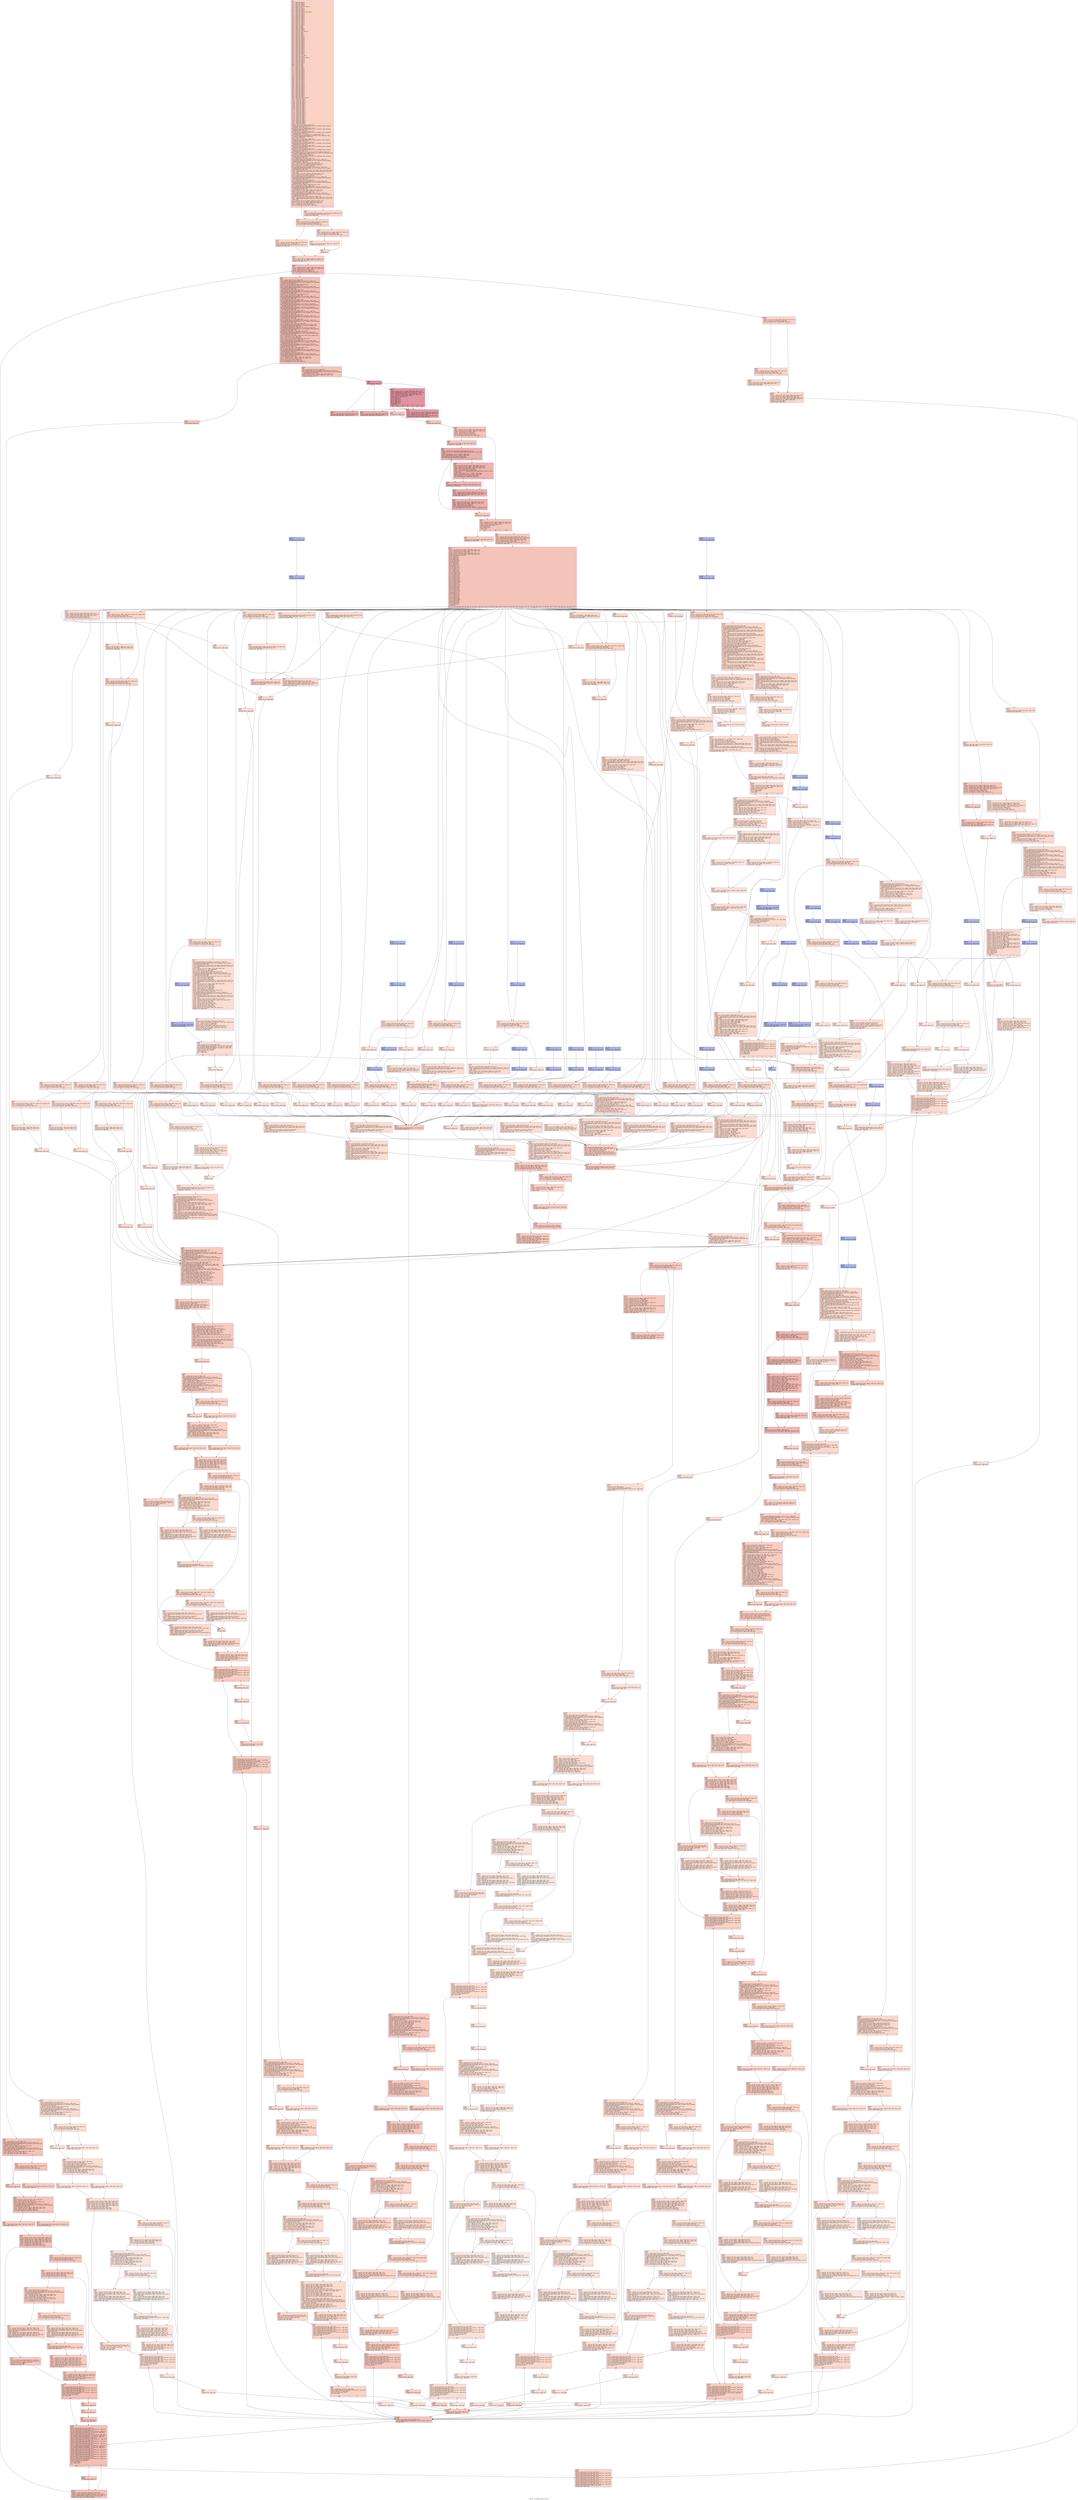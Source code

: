 digraph "CFG for '__strftime_internal' function" {
	label="CFG for '__strftime_internal' function";

	Node0x2380140 [shape=record,color="#3d50c3ff", style=filled, fillcolor="#f4987a70",label="{%10:\l  %11 = alloca i64, align 8\l  %12 = alloca i8*, align 8\l  %13 = alloca i64, align 8\l  %14 = alloca i8*, align 8\l  %15 = alloca %struct.tm*, align 8\l  %16 = alloca i8, align 1\l  %17 = alloca i32, align 4\l  %18 = alloca i32, align 4\l  %19 = alloca i8*, align 8\l  %20 = alloca %struct.tm_zone*, align 8\l  %21 = alloca i32, align 4\l  %22 = alloca i32, align 4\l  %23 = alloca i32, align 4\l  %24 = alloca i8*, align 8\l  %25 = alloca i64, align 8\l  %26 = alloca i8*, align 8\l  %27 = alloca i8*, align 8\l  %28 = alloca i32, align 4\l  %29 = alloca i32, align 4\l  %30 = alloca i32, align 4\l  %31 = alloca i32, align 4\l  %32 = alloca i32, align 4\l  %33 = alloca i8, align 1\l  %34 = alloca i8, align 1\l  %35 = alloca i32, align 4\l  %36 = alloca i8*, align 8\l  %37 = alloca i8*, align 8\l  %38 = alloca [23 x i8], align 16\l  %39 = alloca i8, align 1\l  %40 = alloca i8, align 1\l  %41 = alloca i64, align 8\l  %42 = alloca i8, align 1\l  %43 = alloca i32, align 4\l  %44 = alloca i32, align 4\l  %45 = alloca i64, align 8\l  %46 = alloca i64, align 8\l  %47 = alloca i64, align 8\l  %48 = alloca i32, align 4\l  %49 = alloca i64, align 8\l  %50 = alloca i8*, align 8\l  %51 = alloca i64, align 8\l  %52 = alloca i64, align 8\l  %53 = alloca i64, align 8\l  %54 = alloca i64, align 8\l  %55 = alloca i64, align 8\l  %56 = alloca i64, align 8\l  %57 = alloca i64, align 8\l  %58 = alloca i64, align 8\l  %59 = alloca i64, align 8\l  %60 = alloca [5 x i8], align 1\l  %61 = alloca i8*, align 8\l  %62 = alloca [1024 x i8], align 16\l  %63 = alloca i64, align 8\l  %64 = alloca i64, align 8\l  %65 = alloca i64, align 8\l  %66 = alloca i64, align 8\l  %67 = alloca i64, align 8\l  %68 = alloca i8, align 1\l  %69 = alloca i8, align 1\l  %70 = alloca i32, align 4\l  %71 = alloca i8, align 1\l  %72 = alloca i32, align 4\l  %73 = alloca i32, align 4\l  %74 = alloca i32, align 4\l  %75 = alloca i64, align 8\l  %76 = alloca i64, align 8\l  %77 = alloca i64, align 8\l  %78 = alloca i64, align 8\l  %79 = alloca i64, align 8\l  %80 = alloca i64, align 8\l  %81 = alloca i64, align 8\l  %82 = alloca i64, align 8\l  %83 = alloca i32, align 4\l  %84 = alloca i32, align 4\l  %85 = alloca i32, align 4\l  %86 = alloca i32, align 4\l  %87 = alloca i64, align 8\l  %88 = alloca i64, align 8\l  %89 = alloca i64, align 8\l  %90 = alloca i64, align 8\l  %91 = alloca i64, align 8\l  %92 = alloca i64, align 8\l  %93 = alloca i64, align 8\l  %94 = alloca i64, align 8\l  %95 = alloca i64, align 8\l  %96 = alloca i64, align 8\l  %97 = alloca i64, align 8\l  %98 = alloca i64, align 8\l  %99 = alloca %struct.tm, align 8\l  %100 = alloca i64, align 8\l  %101 = alloca i32, align 4\l  %102 = alloca i64, align 8\l  %103 = alloca i64, align 8\l  %104 = alloca i64, align 8\l  %105 = alloca i64, align 8\l  %106 = alloca i32, align 4\l  %107 = alloca i32, align 4\l  %108 = alloca i32, align 4\l  %109 = alloca i32, align 4\l  %110 = alloca i32, align 4\l  %111 = alloca i32, align 4\l  %112 = alloca i64, align 8\l  %113 = alloca i64, align 8\l  %114 = alloca i64, align 8\l  %115 = alloca i64, align 8\l  %116 = alloca i32, align 4\l  %117 = alloca i32, align 4\l  %118 = alloca i32, align 4\l  %119 = alloca i32, align 4\l  %120 = alloca i64, align 8\l  %121 = alloca i64, align 8\l  %122 = alloca i64, align 8\l  %123 = alloca i64, align 8\l  store i8* %0, i8** %12, align 8, !tbaa !2114\l  call void @llvm.dbg.declare(metadata i8** %12, metadata !1895, metadata\l... !DIExpression()), !dbg !2118\l  store i64 %1, i64* %13, align 8, !tbaa !2119\l  call void @llvm.dbg.declare(metadata i64* %13, metadata !1896, metadata\l... !DIExpression()), !dbg !2121\l  store i8* %2, i8** %14, align 8, !tbaa !2114\l  call void @llvm.dbg.declare(metadata i8** %14, metadata !1897, metadata\l... !DIExpression()), !dbg !2122\l  store %struct.tm* %3, %struct.tm** %15, align 8, !tbaa !2114\l  call void @llvm.dbg.declare(metadata %struct.tm** %15, metadata !1898,\l... metadata !DIExpression()), !dbg !2123\l  %124 = zext i1 %4 to i8\l  store i8 %124, i8* %16, align 1, !tbaa !2124\l  call void @llvm.dbg.declare(metadata i8* %16, metadata !1899, metadata\l... !DIExpression()), !dbg !2126\l  store i32 %5, i32* %17, align 4, !tbaa !2127\l  call void @llvm.dbg.declare(metadata i32* %17, metadata !1900, metadata\l... !DIExpression()), !dbg !2129\l  store i32 %6, i32* %18, align 4, !tbaa !2127\l  call void @llvm.dbg.declare(metadata i32* %18, metadata !1901, metadata\l... !DIExpression()), !dbg !2130\l  store i8* %7, i8** %19, align 8, !tbaa !2114\l  call void @llvm.dbg.declare(metadata i8** %19, metadata !1902, metadata\l... !DIExpression()), !dbg !2131\l  store %struct.tm_zone* %8, %struct.tm_zone** %20, align 8, !tbaa !2114\l  call void @llvm.dbg.declare(metadata %struct.tm_zone** %20, metadata !1903,\l... metadata !DIExpression()), !dbg !2132\l  store i32 %9, i32* %21, align 4, !tbaa !2127\l  call void @llvm.dbg.declare(metadata i32* %21, metadata !1904, metadata\l... !DIExpression()), !dbg !2132\l  %125 = bitcast i32* %22 to i8*, !dbg !2133\l  call void @llvm.lifetime.start.p0i8(i64 4, i8* %125) #27, !dbg !2133\l  call void @llvm.dbg.declare(metadata i32* %22, metadata !1905, metadata\l... !DIExpression()), !dbg !2134\l  %126 = call i32* @__errno_location() #28, !dbg !2135\l  %127 = load i32, i32* %126, align 4, !dbg !2135, !tbaa !2127\l  store i32 %127, i32* %22, align 4, !dbg !2134, !tbaa !2127\l  %128 = bitcast i32* %23 to i8*, !dbg !2136\l  call void @llvm.lifetime.start.p0i8(i64 4, i8* %128) #27, !dbg !2136\l  call void @llvm.dbg.declare(metadata i32* %23, metadata !1906, metadata\l... !DIExpression()), !dbg !2137\l  %129 = load %struct.tm*, %struct.tm** %15, align 8, !dbg !2138, !tbaa !2114\l  %130 = getelementptr inbounds %struct.tm, %struct.tm* %129, i32 0, i32 2,\l... !dbg !2139\l  %131 = load i32, i32* %130, align 8, !dbg !2139, !tbaa !2140\l  store i32 %131, i32* %23, align 4, !dbg !2137, !tbaa !2127\l  %132 = bitcast i8** %24 to i8*, !dbg !2142\l  call void @llvm.lifetime.start.p0i8(i64 8, i8* %132) #27, !dbg !2142\l  call void @llvm.dbg.declare(metadata i8** %24, metadata !1907, metadata\l... !DIExpression()), !dbg !2143\l  %133 = bitcast i64* %25 to i8*, !dbg !2144\l  call void @llvm.lifetime.start.p0i8(i64 8, i8* %133) #27, !dbg !2144\l  call void @llvm.dbg.declare(metadata i64* %25, metadata !1908, metadata\l... !DIExpression()), !dbg !2145\l  store i64 0, i64* %25, align 8, !dbg !2145, !tbaa !2119\l  %134 = bitcast i8** %26 to i8*, !dbg !2146\l  call void @llvm.lifetime.start.p0i8(i64 8, i8* %134) #27, !dbg !2146\l  call void @llvm.dbg.declare(metadata i8** %26, metadata !1909, metadata\l... !DIExpression()), !dbg !2147\l  %135 = load i8*, i8** %12, align 8, !dbg !2148, !tbaa !2114\l  store i8* %135, i8** %26, align 8, !dbg !2147, !tbaa !2114\l  %136 = bitcast i8** %27 to i8*, !dbg !2149\l  call void @llvm.lifetime.start.p0i8(i64 8, i8* %136) #27, !dbg !2149\l  call void @llvm.dbg.declare(metadata i8** %27, metadata !1910, metadata\l... !DIExpression()), !dbg !2150\l  store i8* null, i8** %24, align 8, !dbg !2151, !tbaa !2114\l  %137 = load %struct.tm*, %struct.tm** %15, align 8, !dbg !2152, !tbaa !2114\l  %138 = getelementptr inbounds %struct.tm, %struct.tm* %137, i32 0, i32 10,\l... !dbg !2153\l  %139 = load i8*, i8** %138, align 8, !dbg !2153, !tbaa !2154\l  store i8* %139, i8** %24, align 8, !dbg !2155, !tbaa !2114\l  %140 = load i8*, i8** %24, align 8, !dbg !2156, !tbaa !2114\l  %141 = icmp ne i8* %140, null, !dbg !2156\l  br i1 %141, label %143, label %142, !dbg !2158\l|{<s0>T|<s1>F}}"];
	Node0x2380140:s0 -> Node0x23835f0;
	Node0x2380140:s1 -> Node0x23835a0;
	Node0x23835a0 [shape=record,color="#3d50c3ff", style=filled, fillcolor="#f6a38570",label="{%142:\l142:                                              \l  store i8* getelementptr inbounds ([1 x i8], [1 x i8]* @.str.388, i64 0, i64\l... 0), i8** %24, align 8, !dbg !2159, !tbaa !2114\l  br label %143, !dbg !2160\l}"];
	Node0x23835a0 -> Node0x23835f0;
	Node0x23835f0 [shape=record,color="#3d50c3ff", style=filled, fillcolor="#f4987a70",label="{%143:\l143:                                              \l  %144 = load i32, i32* %23, align 4, !dbg !2161, !tbaa !2127\l  %145 = icmp sgt i32 %144, 12, !dbg !2163\l  br i1 %145, label %146, label %149, !dbg !2164\l|{<s0>T|<s1>F}}"];
	Node0x23835f0:s0 -> Node0x2383640;
	Node0x23835f0:s1 -> Node0x2383690;
	Node0x2383640 [shape=record,color="#3d50c3ff", style=filled, fillcolor="#f6a38570",label="{%146:\l146:                                              \l  %147 = load i32, i32* %23, align 4, !dbg !2165, !tbaa !2127\l  %148 = sub nsw i32 %147, 12, !dbg !2165\l  store i32 %148, i32* %23, align 4, !dbg !2165, !tbaa !2127\l  br label %154, !dbg !2166\l}"];
	Node0x2383640 -> Node0x2383780;
	Node0x2383690 [shape=record,color="#3d50c3ff", style=filled, fillcolor="#f6a38570",label="{%149:\l149:                                              \l  %150 = load i32, i32* %23, align 4, !dbg !2167, !tbaa !2127\l  %151 = icmp eq i32 %150, 0, !dbg !2169\l  br i1 %151, label %152, label %153, !dbg !2170\l|{<s0>T|<s1>F}}"];
	Node0x2383690:s0 -> Node0x23836e0;
	Node0x2383690:s1 -> Node0x2383730;
	Node0x23836e0 [shape=record,color="#3d50c3ff", style=filled, fillcolor="#f7af9170",label="{%152:\l152:                                              \l  store i32 12, i32* %23, align 4, !dbg !2171, !tbaa !2127\l  br label %153, !dbg !2172\l}"];
	Node0x23836e0 -> Node0x2383730;
	Node0x2383730 [shape=record,color="#3d50c3ff", style=filled, fillcolor="#f6a38570",label="{%153:\l153:                                              \l  br label %154\l}"];
	Node0x2383730 -> Node0x2383780;
	Node0x2383780 [shape=record,color="#3d50c3ff", style=filled, fillcolor="#f4987a70",label="{%154:\l154:                                              \l  %155 = load i8*, i8** %14, align 8, !dbg !2173, !tbaa !2114\l  store i8* %155, i8** %27, align 8, !dbg !2174, !tbaa !2114\l  br label %156, !dbg !2175\l}"];
	Node0x2383780 -> Node0x23837d0;
	Node0x23837d0 [shape=record,color="#3d50c3ff", style=filled, fillcolor="#e36c5570",label="{%156:\l156:                                              \l  %157 = load i8*, i8** %27, align 8, !dbg !2176, !tbaa !2114\l  %158 = load i8, i8* %157, align 1, !dbg !2177, !tbaa !2178\l  %159 = sext i8 %158 to i32, !dbg !2177\l  %160 = icmp ne i32 %159, 0, !dbg !2179\l  br i1 %160, label %161, label %2348, !dbg !2180\l|{<s0>T|<s1>F}}"];
	Node0x23837d0:s0 -> Node0x2383820;
	Node0x23837d0:s1 -> Node0x2390610;
	Node0x2383820 [shape=record,color="#3d50c3ff", style=filled, fillcolor="#e5705870",label="{%161:\l161:                                              \l  %162 = bitcast i32* %28 to i8*, !dbg !2181\l  call void @llvm.lifetime.start.p0i8(i64 4, i8* %162) #27, !dbg !2181\l  call void @llvm.dbg.declare(metadata i32* %28, metadata !1911, metadata\l... !DIExpression()), !dbg !2182\l  store i32 0, i32* %28, align 4, !dbg !2182, !tbaa !2127\l  %163 = bitcast i32* %29 to i8*, !dbg !2183\l  call void @llvm.lifetime.start.p0i8(i64 4, i8* %163) #27, !dbg !2183\l  call void @llvm.dbg.declare(metadata i32* %29, metadata !1915, metadata\l... !DIExpression()), !dbg !2184\l  %164 = bitcast i32* %30 to i8*, !dbg !2185\l  call void @llvm.lifetime.start.p0i8(i64 4, i8* %164) #27, !dbg !2185\l  call void @llvm.dbg.declare(metadata i32* %30, metadata !1916, metadata\l... !DIExpression()), !dbg !2186\l  store i32 0, i32* %30, align 4, !dbg !2186, !tbaa !2127\l  %165 = bitcast i32* %31 to i8*, !dbg !2187\l  call void @llvm.lifetime.start.p0i8(i64 4, i8* %165) #27, !dbg !2187\l  call void @llvm.dbg.declare(metadata i32* %31, metadata !1917, metadata\l... !DIExpression()), !dbg !2188\l  %166 = bitcast i32* %32 to i8*, !dbg !2189\l  call void @llvm.lifetime.start.p0i8(i64 4, i8* %166) #27, !dbg !2189\l  call void @llvm.dbg.declare(metadata i32* %32, metadata !1918, metadata\l... !DIExpression()), !dbg !2190\l  call void @llvm.lifetime.start.p0i8(i64 1, i8* %33) #27, !dbg !2191\l  call void @llvm.dbg.declare(metadata i8* %33, metadata !1919, metadata\l... !DIExpression()), !dbg !2192\l  call void @llvm.lifetime.start.p0i8(i64 1, i8* %34) #27, !dbg !2193\l  call void @llvm.dbg.declare(metadata i8* %34, metadata !1920, metadata\l... !DIExpression()), !dbg !2194\l  %167 = bitcast i32* %35 to i8*, !dbg !2195\l  call void @llvm.lifetime.start.p0i8(i64 4, i8* %167) #27, !dbg !2195\l  call void @llvm.dbg.declare(metadata i32* %35, metadata !1921, metadata\l... !DIExpression()), !dbg !2196\l  %168 = bitcast i8** %36 to i8*, !dbg !2197\l  call void @llvm.lifetime.start.p0i8(i64 8, i8* %168) #27, !dbg !2197\l  call void @llvm.dbg.declare(metadata i8** %36, metadata !1922, metadata\l... !DIExpression()), !dbg !2198\l  %169 = bitcast i8** %37 to i8*, !dbg !2199\l  call void @llvm.lifetime.start.p0i8(i64 8, i8* %169) #27, !dbg !2199\l  call void @llvm.dbg.declare(metadata i8** %37, metadata !1923, metadata\l... !DIExpression()), !dbg !2200\l  %170 = bitcast [23 x i8]* %38 to i8*, !dbg !2201\l  call void @llvm.lifetime.start.p0i8(i64 23, i8* %170) #27, !dbg !2201\l  call void @llvm.dbg.declare(metadata [23 x i8]* %38, metadata !1924,\l... metadata !DIExpression()), !dbg !2202\l  call void @llvm.lifetime.start.p0i8(i64 1, i8* %39) #27, !dbg !2203\l  call void @llvm.dbg.declare(metadata i8* %39, metadata !1928, metadata\l... !DIExpression()), !dbg !2204\l  store i8 0, i8* %39, align 1, !dbg !2204, !tbaa !2124\l  call void @llvm.lifetime.start.p0i8(i64 1, i8* %40) #27, !dbg !2205\l  call void @llvm.dbg.declare(metadata i8* %40, metadata !1929, metadata\l... !DIExpression()), !dbg !2206\l  %171 = load i8, i8* %16, align 1, !dbg !2207, !tbaa !2124, !range !2208\l  %172 = trunc i8 %171 to i1, !dbg !2207\l  %173 = zext i1 %172 to i8, !dbg !2206\l  store i8 %173, i8* %40, align 1, !dbg !2206, !tbaa !2124\l  %174 = bitcast i64* %41 to i8*, !dbg !2209\l  call void @llvm.lifetime.start.p0i8(i64 8, i8* %174) #27, !dbg !2209\l  call void @llvm.dbg.declare(metadata i64* %41, metadata !1930, metadata\l... !DIExpression()), !dbg !2210\l  call void @llvm.lifetime.start.p0i8(i64 1, i8* %42) #27, !dbg !2211\l  call void @llvm.dbg.declare(metadata i8* %42, metadata !1931, metadata\l... !DIExpression()), !dbg !2212\l  store i8 0, i8* %42, align 1, !dbg !2212, !tbaa !2124\l  %175 = bitcast i32* %43 to i8*, !dbg !2213\l  call void @llvm.lifetime.start.p0i8(i64 4, i8* %175) #27, !dbg !2213\l  call void @llvm.dbg.declare(metadata i32* %43, metadata !1932, metadata\l... !DIExpression()), !dbg !2214\l  %176 = bitcast i32* %44 to i8*, !dbg !2215\l  call void @llvm.lifetime.start.p0i8(i64 4, i8* %176) #27, !dbg !2215\l  call void @llvm.dbg.declare(metadata i32* %44, metadata !1933, metadata\l... !DIExpression()), !dbg !2216\l  %177 = load i8*, i8** %27, align 8, !dbg !2217, !tbaa !2114\l  %178 = load i8, i8* %177, align 1, !dbg !2218, !tbaa !2178\l  %179 = sext i8 %178 to i32, !dbg !2218\l  %180 = icmp ne i32 %179, 37, !dbg !2219\l  br i1 %180, label %181, label %263, !dbg !2220\l|{<s0>T|<s1>F}}"];
	Node0x2383820:s0 -> Node0x2383870;
	Node0x2383820:s1 -> Node0x2383fa0;
	Node0x2383870 [shape=record,color="#3d50c3ff", style=filled, fillcolor="#e97a5f70",label="{%181:\l181:                                              \l  br label %182, !dbg !2221\l}"];
	Node0x2383870 -> Node0x23838c0;
	Node0x23838c0 [shape=record,color="#3d50c3ff", style=filled, fillcolor="#e97a5f70",label="{%182:\l182:                                              \l  %183 = bitcast i64* %45 to i8*, !dbg !2222\l  call void @llvm.lifetime.start.p0i8(i64 8, i8* %183) #27, !dbg !2222\l  call void @llvm.dbg.declare(metadata i64* %45, metadata !1934, metadata\l... !DIExpression()), !dbg !2222\l  store i64 1, i64* %45, align 8, !dbg !2222, !tbaa !2119\l  %184 = bitcast i64* %46 to i8*, !dbg !2222\l  call void @llvm.lifetime.start.p0i8(i64 8, i8* %184) #27, !dbg !2222\l  call void @llvm.dbg.declare(metadata i64* %46, metadata !1938, metadata\l... !DIExpression()), !dbg !2222\l  %185 = load i32, i32* %28, align 4, !dbg !2222, !tbaa !2127\l  %186 = icmp eq i32 %185, 45, !dbg !2222\l  br i1 %186, label %190, label %187, !dbg !2222\l|{<s0>T|<s1>F}}"];
	Node0x23838c0:s0 -> Node0x2383960;
	Node0x23838c0:s1 -> Node0x2383910;
	Node0x2383910 [shape=record,color="#3d50c3ff", style=filled, fillcolor="#ed836670",label="{%187:\l187:                                              \l  %188 = load i32, i32* %18, align 4, !dbg !2222, !tbaa !2127\l  %189 = icmp slt i32 %188, 0, !dbg !2222\l  br i1 %189, label %190, label %191, !dbg !2222\l|{<s0>T|<s1>F}}"];
	Node0x2383910:s0 -> Node0x2383960;
	Node0x2383910:s1 -> Node0x23839b0;
	Node0x2383960 [shape=record,color="#3d50c3ff", style=filled, fillcolor="#ec7f6370",label="{%190:\l190:                                              \l  br label %193, !dbg !2222\l}"];
	Node0x2383960 -> Node0x2383a00;
	Node0x23839b0 [shape=record,color="#3d50c3ff", style=filled, fillcolor="#f08b6e70",label="{%191:\l191:                                              \l  %192 = load i32, i32* %18, align 4, !dbg !2222, !tbaa !2127\l  br label %193, !dbg !2222\l}"];
	Node0x23839b0 -> Node0x2383a00;
	Node0x2383a00 [shape=record,color="#3d50c3ff", style=filled, fillcolor="#e97a5f70",label="{%193:\l193:                                              \l  %194 = phi i32 [ 0, %190 ], [ %192, %191 ], !dbg !2222\l  %195 = sext i32 %194 to i64, !dbg !2222\l  store i64 %195, i64* %46, align 8, !dbg !2222, !tbaa !2119\l  %196 = bitcast i64* %47 to i8*, !dbg !2222\l  call void @llvm.lifetime.start.p0i8(i64 8, i8* %196) #27, !dbg !2222\l  call void @llvm.dbg.declare(metadata i64* %47, metadata !1939, metadata\l... !DIExpression()), !dbg !2222\l  %197 = load i64, i64* %45, align 8, !dbg !2222, !tbaa !2119\l  %198 = load i64, i64* %46, align 8, !dbg !2222, !tbaa !2119\l  %199 = icmp ult i64 %197, %198, !dbg !2222\l  br i1 %199, label %200, label %202, !dbg !2222\l|{<s0>T|<s1>F}}"];
	Node0x2383a00:s0 -> Node0x2383a50;
	Node0x2383a00:s1 -> Node0x2383aa0;
	Node0x2383a50 [shape=record,color="#3d50c3ff", style=filled, fillcolor="#ed836670",label="{%200:\l200:                                              \l  %201 = load i64, i64* %46, align 8, !dbg !2222, !tbaa !2119\l  br label %204, !dbg !2222\l}"];
	Node0x2383a50 -> Node0x2383af0;
	Node0x2383aa0 [shape=record,color="#3d50c3ff", style=filled, fillcolor="#ed836670",label="{%202:\l202:                                              \l  %203 = load i64, i64* %45, align 8, !dbg !2222, !tbaa !2119\l  br label %204, !dbg !2222\l}"];
	Node0x2383aa0 -> Node0x2383af0;
	Node0x2383af0 [shape=record,color="#3d50c3ff", style=filled, fillcolor="#e97a5f70",label="{%204:\l204:                                              \l  %205 = phi i64 [ %201, %200 ], [ %203, %202 ], !dbg !2222\l  store i64 %205, i64* %47, align 8, !dbg !2222, !tbaa !2119\l  %206 = load i64, i64* %47, align 8, !dbg !2223, !tbaa !2119\l  %207 = load i64, i64* %13, align 8, !dbg !2223, !tbaa !2119\l  %208 = load i64, i64* %25, align 8, !dbg !2223, !tbaa !2119\l  %209 = sub i64 %207, %208, !dbg !2223\l  %210 = icmp uge i64 %206, %209, !dbg !2223\l  br i1 %210, label %211, label %213, !dbg !2222\l|{<s0>T|<s1>F}}"];
	Node0x2383af0:s0 -> Node0x2383b40;
	Node0x2383af0:s1 -> Node0x2383b90;
	Node0x2383b40 [shape=record,color="#3d50c3ff", style=filled, fillcolor="#ed836670",label="{%211:\l211:                                              \l  %212 = call i32* @__errno_location() #28, !dbg !2225\l  store i32 34, i32* %212, align 4, !dbg !2225, !tbaa !2127\l  store i64 0, i64* %11, align 8, !dbg !2225\l  store i32 1, i32* %48, align 4\l  br label %255, !dbg !2225\l}"];
	Node0x2383b40 -> Node0x2383e60;
	Node0x2383b90 [shape=record,color="#3d50c3ff", style=filled, fillcolor="#ed836670",label="{%213:\l213:                                              \l  %214 = load i8*, i8** %26, align 8, !dbg !2227, !tbaa !2114\l  %215 = icmp ne i8* %214, null, !dbg !2227\l  br i1 %215, label %216, label %251, !dbg !2222\l|{<s0>T|<s1>F}}"];
	Node0x2383b90:s0 -> Node0x2383be0;
	Node0x2383b90:s1 -> Node0x2383e10;
	Node0x2383be0 [shape=record,color="#3d50c3ff", style=filled, fillcolor="#f08b6e70",label="{%216:\l216:                                              \l  %217 = load i64, i64* %45, align 8, !dbg !2228, !tbaa !2119\l  %218 = load i64, i64* %46, align 8, !dbg !2228, !tbaa !2119\l  %219 = icmp ult i64 %217, %218, !dbg !2228\l  br i1 %219, label %220, label %244, !dbg !2229\l|{<s0>T|<s1>F}}"];
	Node0x2383be0:s0 -> Node0x2383c30;
	Node0x2383be0:s1 -> Node0x2383dc0;
	Node0x2383c30 [shape=record,color="#3d50c3ff", style=filled, fillcolor="#f3947570",label="{%220:\l220:                                              \l  %221 = bitcast i64* %49 to i8*, !dbg !2230\l  call void @llvm.lifetime.start.p0i8(i64 8, i8* %221) #27, !dbg !2230\l  call void @llvm.dbg.declare(metadata i64* %49, metadata !1940, metadata\l... !DIExpression()), !dbg !2230\l  %222 = load i64, i64* %46, align 8, !dbg !2230, !tbaa !2119\l  %223 = load i64, i64* %45, align 8, !dbg !2230, !tbaa !2119\l  %224 = sub i64 %222, %223, !dbg !2230\l  store i64 %224, i64* %49, align 8, !dbg !2230, !tbaa !2119\l  %225 = load i32, i32* %28, align 4, !dbg !2231, !tbaa !2127\l  %226 = icmp eq i32 %225, 48, !dbg !2231\l  br i1 %226, label %230, label %227, !dbg !2231\l|{<s0>T|<s1>F}}"];
	Node0x2383c30:s0 -> Node0x2383cd0;
	Node0x2383c30:s1 -> Node0x2383c80;
	Node0x2383c80 [shape=record,color="#3d50c3ff", style=filled, fillcolor="#f59c7d70",label="{%227:\l227:                                              \l  %228 = load i32, i32* %28, align 4, !dbg !2231, !tbaa !2127\l  %229 = icmp eq i32 %228, 43, !dbg !2231\l  br i1 %229, label %230, label %236, !dbg !2230\l|{<s0>T|<s1>F}}"];
	Node0x2383c80:s0 -> Node0x2383cd0;
	Node0x2383c80:s1 -> Node0x2383d20;
	Node0x2383cd0 [shape=record,color="#3d50c3ff", style=filled, fillcolor="#f4987a70",label="{%230:\l230:                                              \l  %231 = load i8*, i8** %26, align 8, !dbg !2231, !tbaa !2114\l  %232 = load i64, i64* %49, align 8, !dbg !2231, !tbaa !2119\l  call void @llvm.memset.p0i8.i64(i8* align 1 %231, i8 48, i64 %232, i1\l... false), !dbg !2231\l  %233 = load i64, i64* %49, align 8, !dbg !2231, !tbaa !2119\l  %234 = load i8*, i8** %26, align 8, !dbg !2231, !tbaa !2114\l  %235 = getelementptr inbounds i8, i8* %234, i64 %233, !dbg !2231\l  store i8* %235, i8** %26, align 8, !dbg !2231, !tbaa !2114\l  br label %242, !dbg !2231\l}"];
	Node0x2383cd0 -> Node0x2383d70;
	Node0x2383d20 [shape=record,color="#3d50c3ff", style=filled, fillcolor="#f6a38570",label="{%236:\l236:                                              \l  %237 = load i8*, i8** %26, align 8, !dbg !2231, !tbaa !2114\l  %238 = load i64, i64* %49, align 8, !dbg !2231, !tbaa !2119\l  call void @llvm.memset.p0i8.i64(i8* align 1 %237, i8 32, i64 %238, i1\l... false), !dbg !2231\l  %239 = load i64, i64* %49, align 8, !dbg !2231, !tbaa !2119\l  %240 = load i8*, i8** %26, align 8, !dbg !2231, !tbaa !2114\l  %241 = getelementptr inbounds i8, i8* %240, i64 %239, !dbg !2231\l  store i8* %241, i8** %26, align 8, !dbg !2231, !tbaa !2114\l  br label %242\l}"];
	Node0x2383d20 -> Node0x2383d70;
	Node0x2383d70 [shape=record,color="#3d50c3ff", style=filled, fillcolor="#f3947570",label="{%242:\l242:                                              \l  %243 = bitcast i64* %49 to i8*, !dbg !2228\l  call void @llvm.lifetime.end.p0i8(i64 8, i8* %243) #27, !dbg !2228\l  br label %244, !dbg !2230\l}"];
	Node0x2383d70 -> Node0x2383dc0;
	Node0x2383dc0 [shape=record,color="#3d50c3ff", style=filled, fillcolor="#f08b6e70",label="{%244:\l244:                                              \l  %245 = load i8*, i8** %27, align 8, !dbg !2229, !tbaa !2114\l  %246 = load i8, i8* %245, align 1, !dbg !2229, !tbaa !2178\l  %247 = load i8*, i8** %26, align 8, !dbg !2229, !tbaa !2114\l  store i8 %246, i8* %247, align 1, !dbg !2229, !tbaa !2178\l  %248 = load i64, i64* %45, align 8, !dbg !2229, !tbaa !2119\l  %249 = load i8*, i8** %26, align 8, !dbg !2229, !tbaa !2114\l  %250 = getelementptr inbounds i8, i8* %249, i64 %248, !dbg !2229\l  store i8* %250, i8** %26, align 8, !dbg !2229, !tbaa !2114\l  br label %251, !dbg !2229\l}"];
	Node0x2383dc0 -> Node0x2383e10;
	Node0x2383e10 [shape=record,color="#3d50c3ff", style=filled, fillcolor="#ed836670",label="{%251:\l251:                                              \l  %252 = load i64, i64* %47, align 8, !dbg !2222, !tbaa !2119\l  %253 = load i64, i64* %25, align 8, !dbg !2222, !tbaa !2119\l  %254 = add i64 %253, %252, !dbg !2222\l  store i64 %254, i64* %25, align 8, !dbg !2222, !tbaa !2119\l  store i32 0, i32* %48, align 4, !dbg !2221\l  br label %255, !dbg !2221\l}"];
	Node0x2383e10 -> Node0x2383e60;
	Node0x2383e60 [shape=record,color="#3d50c3ff", style=filled, fillcolor="#e97a5f70",label="{%255:\l255:                                              \l  %256 = bitcast i64* %47 to i8*, !dbg !2221\l  call void @llvm.lifetime.end.p0i8(i64 8, i8* %256) #27, !dbg !2221\l  %257 = bitcast i64* %46 to i8*, !dbg !2221\l  call void @llvm.lifetime.end.p0i8(i64 8, i8* %257) #27, !dbg !2221\l  %258 = bitcast i64* %45 to i8*, !dbg !2221\l  call void @llvm.lifetime.end.p0i8(i64 8, i8* %258) #27, !dbg !2221\l  %259 = load i32, i32* %48, align 4\l  switch i32 %259, label %2330 [\l    i32 0, label %260\l  ]\l|{<s0>def|<s1>0}}"];
	Node0x2383e60:s0 -> Node0x2390520;
	Node0x2383e60:s1 -> Node0x2383eb0;
	Node0x2383eb0 [shape=record,color="#3d50c3ff", style=filled, fillcolor="#ed836670",label="{%260:\l260:                                              \l  br label %261, !dbg !2222\l}"];
	Node0x2383eb0 -> Node0x2383f00;
	Node0x2383f00 [shape=record,color="#3d50c3ff", style=filled, fillcolor="#ed836670",label="{%261:\l261:                                              \l  br label %262, !dbg !2222\l}"];
	Node0x2383f00 -> Node0x2383f50;
	Node0x2383f50 [shape=record,color="#3d50c3ff", style=filled, fillcolor="#ed836670",label="{%262:\l262:                                              \l  store i32 4, i32* %48, align 4\l  br label %2330, !dbg !2233\l}"];
	Node0x2383f50 -> Node0x2390520;
	Node0x2383fa0 [shape=record,color="#3d50c3ff", style=filled, fillcolor="#e97a5f70",label="{%263:\l263:                                              \l  %264 = bitcast i8** %50 to i8*, !dbg !2234\l  call void @llvm.lifetime.start.p0i8(i64 8, i8* %264) #27, !dbg !2234\l  call void @llvm.dbg.declare(metadata i8** %50, metadata !1945, metadata\l... !DIExpression()), !dbg !2235\l  %265 = load i8*, i8** %27, align 8, !dbg !2236, !tbaa !2114\l  store i8* %265, i8** %50, align 8, !dbg !2235, !tbaa !2114\l  br label %266, !dbg !2237\l}"];
	Node0x2383fa0 -> Node0x2383ff0;
	Node0x2383ff0 [shape=record,color="#b70d28ff", style=filled, fillcolor="#b70d2870",label="{%266:\l266:                                              \l  br label %267, !dbg !2237\l}"];
	Node0x2383ff0 -> Node0x2384040;
	Node0x2384040 [shape=record,color="#b70d28ff", style=filled, fillcolor="#b70d2870",label="{%267:\l267:                                              \l  %268 = load i8*, i8** %27, align 8, !dbg !2238, !tbaa !2114\l  %269 = getelementptr inbounds i8, i8* %268, i32 1, !dbg !2238\l  store i8* %269, i8** %27, align 8, !dbg !2238, !tbaa !2114\l  %270 = load i8, i8* %269, align 1, !dbg !2240, !tbaa !2178\l  %271 = sext i8 %270 to i32, !dbg !2240\l  switch i32 %271, label %278 [\l    i32 95, label %272\l    i32 45, label %272\l    i32 43, label %272\l    i32 48, label %272\l    i32 94, label %276\l    i32 35, label %277\l  ], !dbg !2241\l|{<s0>def|<s1>95|<s2>45|<s3>43|<s4>48|<s5>94|<s6>35}}"];
	Node0x2384040:s0 -> Node0x2384180;
	Node0x2384040:s1 -> Node0x2384090;
	Node0x2384040:s2 -> Node0x2384090;
	Node0x2384040:s3 -> Node0x2384090;
	Node0x2384040:s4 -> Node0x2384090;
	Node0x2384040:s5 -> Node0x23840e0;
	Node0x2384040:s6 -> Node0x2384130;
	Node0x2384090 [shape=record,color="#b70d28ff", style=filled, fillcolor="#bb1b2c70",label="{%272:\l272:                                              \l  %273 = load i8*, i8** %27, align 8, !dbg !2242, !tbaa !2114\l  %274 = load i8, i8* %273, align 1, !dbg !2244, !tbaa !2178\l  %275 = sext i8 %274 to i32, !dbg !2244\l  store i32 %275, i32* %28, align 4, !dbg !2245, !tbaa !2127\l  br label %266, !dbg !2246, !llvm.loop !2247\l}"];
	Node0x2384090 -> Node0x2383ff0;
	Node0x23840e0 [shape=record,color="#3d50c3ff", style=filled, fillcolor="#cc403a70",label="{%276:\l276:                                              \l  store i8 1, i8* %40, align 1, !dbg !2250, !tbaa !2124\l  br label %266, !dbg !2251, !llvm.loop !2247\l}"];
	Node0x23840e0 -> Node0x2383ff0;
	Node0x2384130 [shape=record,color="#3d50c3ff", style=filled, fillcolor="#cc403a70",label="{%277:\l277:                                              \l  store i8 1, i8* %42, align 1, !dbg !2252, !tbaa !2124\l  br label %266, !dbg !2253, !llvm.loop !2247\l}"];
	Node0x2384130 -> Node0x2383ff0;
	Node0x2384180 [shape=record,color="#3d50c3ff", style=filled, fillcolor="#e97a5f70",label="{%278:\l278:                                              \l  br label %279, !dbg !2254\l}"];
	Node0x2384180 -> Node0x23841d0;
	Node0x23841d0 [shape=record,color="#3d50c3ff", style=filled, fillcolor="#e97a5f70",label="{%279:\l279:                                              \l  br label %280, !dbg !2255\l}"];
	Node0x23841d0 -> Node0x2384220;
	Node0x2384220 [shape=record,color="#3d50c3ff", style=filled, fillcolor="#e97a5f70",label="{%280:\l280:                                              \l  %281 = load i8*, i8** %27, align 8, !dbg !2256, !tbaa !2114\l  %282 = load i8, i8* %281, align 1, !dbg !2256, !tbaa !2178\l  %283 = sext i8 %282 to i32, !dbg !2256\l  %284 = sub i32 %283, 48, !dbg !2256\l  %285 = icmp ule i32 %284, 9, !dbg !2256\l  br i1 %285, label %286, label %312, !dbg !2258\l|{<s0>T|<s1>F}}"];
	Node0x2384220:s0 -> Node0x2384270;
	Node0x2384220:s1 -> Node0x23844a0;
	Node0x2384270 [shape=record,color="#3d50c3ff", style=filled, fillcolor="#ed836670",label="{%286:\l286:                                              \l  store i32 0, i32* %18, align 4, !dbg !2259, !tbaa !2127\l  br label %287, !dbg !2261\l}"];
	Node0x2384270 -> Node0x23842c0;
	Node0x23842c0 [shape=record,color="#3d50c3ff", style=filled, fillcolor="#d24b4070",label="{%287:\l287:                                              \l  %288 = load i32, i32* %18, align 4, !dbg !2262, !tbaa !2127\l  %289 = call \{ i32, i1 \} @llvm.smul.with.overflow.i32(i32 %288, i32 10), !dbg\l... !2262\l  %290 = extractvalue \{ i32, i1 \} %289, 1, !dbg !2262\l  %291 = extractvalue \{ i32, i1 \} %289, 0, !dbg !2262\l  store i32 %291, i32* %18, align 4, !dbg !2262\l  br i1 %290, label %301, label %292, !dbg !2265\l|{<s0>T|<s1>F}}"];
	Node0x23842c0:s0 -> Node0x2384360;
	Node0x23842c0:s1 -> Node0x2384310;
	Node0x2384310 [shape=record,color="#3d50c3ff", style=filled, fillcolor="#d8564670",label="{%292:\l292:                                              \l  %293 = load i32, i32* %18, align 4, !dbg !2266, !tbaa !2127\l  %294 = load i8*, i8** %27, align 8, !dbg !2266, !tbaa !2114\l  %295 = load i8, i8* %294, align 1, !dbg !2266, !tbaa !2178\l  %296 = sext i8 %295 to i32, !dbg !2266\l  %297 = sub nsw i32 %296, 48, !dbg !2266\l  %298 = call \{ i32, i1 \} @llvm.sadd.with.overflow.i32(i32 %293, i32 %297),\l... !dbg !2266\l  %299 = extractvalue \{ i32, i1 \} %298, 1, !dbg !2266\l  %300 = extractvalue \{ i32, i1 \} %298, 0, !dbg !2266\l  store i32 %300, i32* %18, align 4, !dbg !2266\l  br i1 %299, label %301, label %302, !dbg !2267\l|{<s0>T|<s1>F}}"];
	Node0x2384310:s0 -> Node0x2384360;
	Node0x2384310:s1 -> Node0x23843b0;
	Node0x2384360 [shape=record,color="#3d50c3ff", style=filled, fillcolor="#d6524470",label="{%301:\l301:                                              \l  store i32 2147483647, i32* %18, align 4, !dbg !2268, !tbaa !2127\l  br label %302, !dbg !2269\l}"];
	Node0x2384360 -> Node0x23843b0;
	Node0x23843b0 [shape=record,color="#3d50c3ff", style=filled, fillcolor="#d24b4070",label="{%302:\l302:                                              \l  %303 = load i8*, i8** %27, align 8, !dbg !2270, !tbaa !2114\l  %304 = getelementptr inbounds i8, i8* %303, i32 1, !dbg !2270\l  store i8* %304, i8** %27, align 8, !dbg !2270, !tbaa !2114\l  br label %305, !dbg !2271\l}"];
	Node0x23843b0 -> Node0x2384400;
	Node0x2384400 [shape=record,color="#3d50c3ff", style=filled, fillcolor="#d24b4070",label="{%305:\l305:                                              \l  %306 = load i8*, i8** %27, align 8, !dbg !2272, !tbaa !2114\l  %307 = load i8, i8* %306, align 1, !dbg !2272, !tbaa !2178\l  %308 = sext i8 %307 to i32, !dbg !2272\l  %309 = sub i32 %308, 48, !dbg !2272\l  %310 = icmp ule i32 %309, 9, !dbg !2272\l  br i1 %310, label %287, label %311, !dbg !2271, !llvm.loop !2273\l|{<s0>T|<s1>F}}"];
	Node0x2384400:s0 -> Node0x23842c0;
	Node0x2384400:s1 -> Node0x2384450;
	Node0x2384450 [shape=record,color="#3d50c3ff", style=filled, fillcolor="#ed836670",label="{%311:\l311:                                              \l  br label %312, !dbg !2276\l}"];
	Node0x2384450 -> Node0x23844a0;
	Node0x23844a0 [shape=record,color="#3d50c3ff", style=filled, fillcolor="#e97a5f70",label="{%312:\l312:                                              \l  %313 = load i8*, i8** %27, align 8, !dbg !2277, !tbaa !2114\l  %314 = load i8, i8* %313, align 1, !dbg !2278, !tbaa !2178\l  %315 = sext i8 %314 to i32, !dbg !2278\l  switch i32 %315, label %321 [\l    i32 69, label %316\l    i32 79, label %316\l  ], !dbg !2279\l|{<s0>def|<s1>69|<s2>79}}"];
	Node0x23844a0:s0 -> Node0x2384540;
	Node0x23844a0:s1 -> Node0x23844f0;
	Node0x23844a0:s2 -> Node0x23844f0;
	Node0x23844f0 [shape=record,color="#3d50c3ff", style=filled, fillcolor="#ec7f6370",label="{%316:\l316:                                              \l  %317 = load i8*, i8** %27, align 8, !dbg !2280, !tbaa !2114\l  %318 = getelementptr inbounds i8, i8* %317, i32 1, !dbg !2280\l  store i8* %318, i8** %27, align 8, !dbg !2280, !tbaa !2114\l  %319 = load i8, i8* %317, align 1, !dbg !2282, !tbaa !2178\l  %320 = sext i8 %319 to i32, !dbg !2282\l  store i32 %320, i32* %29, align 4, !dbg !2283, !tbaa !2127\l  br label %322, !dbg !2284\l}"];
	Node0x23844f0 -> Node0x2384590;
	Node0x2384540 [shape=record,color="#3d50c3ff", style=filled, fillcolor="#ef886b70",label="{%321:\l321:                                              \l  store i32 0, i32* %29, align 4, !dbg !2285, !tbaa !2127\l  br label %322, !dbg !2286\l}"];
	Node0x2384540 -> Node0x2384590;
	Node0x2384590 [shape=record,color="#3d50c3ff", style=filled, fillcolor="#e97a5f70",label="{%322:\l322:                                              \l  %323 = load i8*, i8** %27, align 8, !dbg !2287, !tbaa !2114\l  %324 = load i8, i8* %323, align 1, !dbg !2288, !tbaa !2178\l  %325 = sext i8 %324 to i32, !dbg !2288\l  store i32 %325, i32* %43, align 4, !dbg !2289, !tbaa !2127\l  %326 = load i32, i32* %43, align 4, !dbg !2290, !tbaa !2127\l  switch i32 %326, label %2220 [\l    i32 37, label %327\l    i32 97, label %415\l    i32 65, label %424\l    i32 98, label %433\l    i32 104, label %433\l    i32 66, label %442\l    i32 99, label %451\l    i32 67, label %708\l    i32 120, label %752\l    i32 68, label %757\l    i32 100, label %762\l    i32 101, label %773\l    i32 70, label %1126\l    i32 72, label %1145\l    i32 73, label %1156\l    i32 107, label %1165\l    i32 108, label %1176\l    i32 106, label %1185\l    i32 77, label %1202\l    i32 109, label %1213\l    i32 78, label %1230\l    i32 110, label %1478\l    i32 80, label %1558\l    i32 112, label %1559\l    i32 113, label %1564\l    i32 82, label %1574\l    i32 114, label %1575\l    i32 83, label %1576\l    i32 115, label %1587\l    i32 88, label %1636\l    i32 84, label %1641\l    i32 116, label %1642\l    i32 117, label %1722\l    i32 85, label %1733\l    i32 86, label %1750\l    i32 103, label %1750\l    i32 71, label %1750\l    i32 87, label %1911\l    i32 119, label %1931\l    i32 89, label %1942\l    i32 121, label %1963\l    i32 90, label %1997\l    i32 58, label %2103\l    i32 122, label %2127\l    i32 0, label %2216\l  ], !dbg !2291\l|{<s0>def|<s1>37|<s2>97|<s3>65|<s4>98|<s5>104|<s6>66|<s7>99|<s8>67|<s9>120|<s10>68|<s11>100|<s12>101|<s13>70|<s14>72|<s15>73|<s16>107|<s17>108|<s18>106|<s19>77|<s20>109|<s21>78|<s22>110|<s23>80|<s24>112|<s25>113|<s26>82|<s27>114|<s28>83|<s29>115|<s30>88|<s31>84|<s32>116|<s33>117|<s34>85|<s35>86|<s36>103|<s37>71|<s38>87|<s39>119|<s40>89|<s41>121|<s42>90|<s43>58|<s44>122|<s45>0}}"];
	Node0x2384590:s0 -> Node0x238fb20;
	Node0x2384590:s1 -> Node0x23845e0;
	Node0x2384590:s2 -> Node0x2384db0;
	Node0x2384590:s3 -> Node0x2384f40;
	Node0x2384590:s4 -> Node0x23850d0;
	Node0x2384590:s5 -> Node0x23850d0;
	Node0x2384590:s6 -> Node0x2385260;
	Node0x2384590:s7 -> Node0x23853f0;
	Node0x2384590:s8 -> Node0x23867f0;
	Node0x2384590:s9 -> Node0x2386a70;
	Node0x2384590:s10 -> Node0x2386b60;
	Node0x2384590:s11 -> Node0x2386c50;
	Node0x2384590:s12 -> Node0x2386e30;
	Node0x2384590:s13 -> Node0x2388dc0;
	Node0x2384590:s14 -> Node0x2389090;
	Node0x2384590:s15 -> Node0x2389270;
	Node0x2384590:s16 -> Node0x2389450;
	Node0x2384590:s17 -> Node0x2389630;
	Node0x2384590:s18 -> Node0x2389810;
	Node0x2384590:s19 -> Node0x23899f0;
	Node0x2384590:s20 -> Node0x2389bd0;
	Node0x2384590:s21 -> Node0x2389db0;
	Node0x2384590:s22 -> Node0x238b340;
	Node0x2384590:s23 -> Node0x238ba70;
	Node0x2384590:s24 -> Node0x238bac0;
	Node0x2384590:s25 -> Node0x238bbb0;
	Node0x2384590:s26 -> Node0x238bcf0;
	Node0x2384590:s27 -> Node0x238bd40;
	Node0x2384590:s28 -> Node0x238bd90;
	Node0x2384590:s29 -> Node0x238bf70;
	Node0x2384590:s30 -> Node0x238c290;
	Node0x2384590:s31 -> Node0x238c380;
	Node0x2384590:s32 -> Node0x238c3d0;
	Node0x2384590:s33 -> Node0x238cb00;
	Node0x2384590:s34 -> Node0x238cc40;
	Node0x2384590:s35 -> Node0x238ce20;
	Node0x2384590:s36 -> Node0x238ce20;
	Node0x2384590:s37 -> Node0x238ce20;
	Node0x2384590:s38 -> Node0x238da50;
	Node0x2384590:s39 -> Node0x238dc30;
	Node0x2384590:s40 -> Node0x238de10;
	Node0x2384590:s41 -> Node0x238e090;
	Node0x2384590:s42 -> Node0x238e4a0;
	Node0x2384590:s43 -> Node0x238ee50;
	Node0x2384590:s44 -> Node0x238f080;
	Node0x2384590:s45 -> Node0x238fa80;
	Node0x23845e0 [shape=record,color="#3d50c3ff", style=filled, fillcolor="#f7ac8e70",label="{%327:\l327:                                              \l  %328 = load i8*, i8** %27, align 8, !dbg !2292, !tbaa !2114\l  %329 = getelementptr inbounds i8, i8* %328, i64 -1, !dbg !2294\l  %330 = load i8*, i8** %50, align 8, !dbg !2295, !tbaa !2114\l  %331 = icmp ne i8* %329, %330, !dbg !2296\l  br i1 %331, label %332, label %333, !dbg !2297\l|{<s0>T|<s1>F}}"];
	Node0x23845e0:s0 -> Node0x2384630;
	Node0x23845e0:s1 -> Node0x2384680;
	Node0x2384630 [shape=record,color="#3d50c3ff", style=filled, fillcolor="#f7b39670",label="{%332:\l332:                                              \l  br label %2217, !dbg !2298\l}"];
	Node0x2384630 -> Node0x238fad0;
	Node0x2384680 [shape=record,color="#3d50c3ff", style=filled, fillcolor="#f7b59970",label="{%333:\l333:                                              \l  br label %334, !dbg !2299\l}"];
	Node0x2384680 -> Node0x23846d0;
	Node0x23846d0 [shape=record,color="#3d50c3ff", style=filled, fillcolor="#f7b59970",label="{%334:\l334:                                              \l  %335 = bitcast i64* %51 to i8*, !dbg !2300\l  call void @llvm.lifetime.start.p0i8(i64 8, i8* %335) #27, !dbg !2300\l  call void @llvm.dbg.declare(metadata i64* %51, metadata !1946, metadata\l... !DIExpression()), !dbg !2300\l  store i64 1, i64* %51, align 8, !dbg !2300, !tbaa !2119\l  %336 = bitcast i64* %52 to i8*, !dbg !2300\l  call void @llvm.lifetime.start.p0i8(i64 8, i8* %336) #27, !dbg !2300\l  call void @llvm.dbg.declare(metadata i64* %52, metadata !1949, metadata\l... !DIExpression()), !dbg !2300\l  %337 = load i32, i32* %28, align 4, !dbg !2300, !tbaa !2127\l  %338 = icmp eq i32 %337, 45, !dbg !2300\l  br i1 %338, label %342, label %339, !dbg !2300\l|{<s0>T|<s1>F}}"];
	Node0x23846d0:s0 -> Node0x2384770;
	Node0x23846d0:s1 -> Node0x2384720;
	Node0x2384720 [shape=record,color="#3d50c3ff", style=filled, fillcolor="#f7bca170",label="{%339:\l339:                                              \l  %340 = load i32, i32* %18, align 4, !dbg !2300, !tbaa !2127\l  %341 = icmp slt i32 %340, 0, !dbg !2300\l  br i1 %341, label %342, label %343, !dbg !2300\l|{<s0>T|<s1>F}}"];
	Node0x2384720:s0 -> Node0x2384770;
	Node0x2384720:s1 -> Node0x23847c0;
	Node0x2384770 [shape=record,color="#3d50c3ff", style=filled, fillcolor="#f7b99e70",label="{%342:\l342:                                              \l  br label %345, !dbg !2300\l}"];
	Node0x2384770 -> Node0x2384810;
	Node0x23847c0 [shape=record,color="#3d50c3ff", style=filled, fillcolor="#f5c1a970",label="{%343:\l343:                                              \l  %344 = load i32, i32* %18, align 4, !dbg !2300, !tbaa !2127\l  br label %345, !dbg !2300\l}"];
	Node0x23847c0 -> Node0x2384810;
	Node0x2384810 [shape=record,color="#3d50c3ff", style=filled, fillcolor="#f7b59970",label="{%345:\l345:                                              \l  %346 = phi i32 [ 0, %342 ], [ %344, %343 ], !dbg !2300\l  %347 = sext i32 %346 to i64, !dbg !2300\l  store i64 %347, i64* %52, align 8, !dbg !2300, !tbaa !2119\l  %348 = bitcast i64* %53 to i8*, !dbg !2300\l  call void @llvm.lifetime.start.p0i8(i64 8, i8* %348) #27, !dbg !2300\l  call void @llvm.dbg.declare(metadata i64* %53, metadata !1950, metadata\l... !DIExpression()), !dbg !2300\l  %349 = load i64, i64* %51, align 8, !dbg !2300, !tbaa !2119\l  %350 = load i64, i64* %52, align 8, !dbg !2300, !tbaa !2119\l  %351 = icmp ult i64 %349, %350, !dbg !2300\l  br i1 %351, label %352, label %354, !dbg !2300\l|{<s0>T|<s1>F}}"];
	Node0x2384810:s0 -> Node0x2384860;
	Node0x2384810:s1 -> Node0x23848b0;
	Node0x2384860 [shape=record,color="#3d50c3ff", style=filled, fillcolor="#f7bca170",label="{%352:\l352:                                              \l  %353 = load i64, i64* %52, align 8, !dbg !2300, !tbaa !2119\l  br label %356, !dbg !2300\l}"];
	Node0x2384860 -> Node0x2384900;
	Node0x23848b0 [shape=record,color="#3d50c3ff", style=filled, fillcolor="#f7bca170",label="{%354:\l354:                                              \l  %355 = load i64, i64* %51, align 8, !dbg !2300, !tbaa !2119\l  br label %356, !dbg !2300\l}"];
	Node0x23848b0 -> Node0x2384900;
	Node0x2384900 [shape=record,color="#3d50c3ff", style=filled, fillcolor="#f7b59970",label="{%356:\l356:                                              \l  %357 = phi i64 [ %353, %352 ], [ %355, %354 ], !dbg !2300\l  store i64 %357, i64* %53, align 8, !dbg !2300, !tbaa !2119\l  %358 = load i64, i64* %53, align 8, !dbg !2301, !tbaa !2119\l  %359 = load i64, i64* %13, align 8, !dbg !2301, !tbaa !2119\l  %360 = load i64, i64* %25, align 8, !dbg !2301, !tbaa !2119\l  %361 = sub i64 %359, %360, !dbg !2301\l  %362 = icmp uge i64 %358, %361, !dbg !2301\l  br i1 %362, label %363, label %365, !dbg !2300\l|{<s0>T|<s1>F}}"];
	Node0x2384900:s0 -> Node0x2384950;
	Node0x2384900:s1 -> Node0x23849a0;
	Node0x2384950 [shape=record,color="#3d50c3ff", style=filled, fillcolor="#f7bca170",label="{%363:\l363:                                              \l  %364 = call i32* @__errno_location() #28, !dbg !2303\l  store i32 34, i32* %364, align 4, !dbg !2303, !tbaa !2127\l  store i64 0, i64* %11, align 8, !dbg !2303\l  store i32 1, i32* %48, align 4\l  br label %407, !dbg !2303\l}"];
	Node0x2384950 -> Node0x2384c70;
	Node0x23849a0 [shape=record,color="#3d50c3ff", style=filled, fillcolor="#f7bca170",label="{%365:\l365:                                              \l  %366 = load i8*, i8** %26, align 8, !dbg !2305, !tbaa !2114\l  %367 = icmp ne i8* %366, null, !dbg !2305\l  br i1 %367, label %368, label %403, !dbg !2300\l|{<s0>T|<s1>F}}"];
	Node0x23849a0:s0 -> Node0x23849f0;
	Node0x23849a0:s1 -> Node0x2384c20;
	Node0x23849f0 [shape=record,color="#3d50c3ff", style=filled, fillcolor="#f5c1a970",label="{%368:\l368:                                              \l  %369 = load i64, i64* %51, align 8, !dbg !2306, !tbaa !2119\l  %370 = load i64, i64* %52, align 8, !dbg !2306, !tbaa !2119\l  %371 = icmp ult i64 %369, %370, !dbg !2306\l  br i1 %371, label %372, label %396, !dbg !2307\l|{<s0>T|<s1>F}}"];
	Node0x23849f0:s0 -> Node0x2384a40;
	Node0x23849f0:s1 -> Node0x2384bd0;
	Node0x2384a40 [shape=record,color="#3d50c3ff", style=filled, fillcolor="#f3c7b170",label="{%372:\l372:                                              \l  %373 = bitcast i64* %54 to i8*, !dbg !2308\l  call void @llvm.lifetime.start.p0i8(i64 8, i8* %373) #27, !dbg !2308\l  call void @llvm.dbg.declare(metadata i64* %54, metadata !1951, metadata\l... !DIExpression()), !dbg !2308\l  %374 = load i64, i64* %52, align 8, !dbg !2308, !tbaa !2119\l  %375 = load i64, i64* %51, align 8, !dbg !2308, !tbaa !2119\l  %376 = sub i64 %374, %375, !dbg !2308\l  store i64 %376, i64* %54, align 8, !dbg !2308, !tbaa !2119\l  %377 = load i32, i32* %28, align 4, !dbg !2309, !tbaa !2127\l  %378 = icmp eq i32 %377, 48, !dbg !2309\l  br i1 %378, label %382, label %379, !dbg !2309\l|{<s0>T|<s1>F}}"];
	Node0x2384a40:s0 -> Node0x2384ae0;
	Node0x2384a40:s1 -> Node0x2384a90;
	Node0x2384a90 [shape=record,color="#3d50c3ff", style=filled, fillcolor="#f1ccb870",label="{%379:\l379:                                              \l  %380 = load i32, i32* %28, align 4, !dbg !2309, !tbaa !2127\l  %381 = icmp eq i32 %380, 43, !dbg !2309\l  br i1 %381, label %382, label %388, !dbg !2308\l|{<s0>T|<s1>F}}"];
	Node0x2384a90:s0 -> Node0x2384ae0;
	Node0x2384a90:s1 -> Node0x2384b30;
	Node0x2384ae0 [shape=record,color="#3d50c3ff", style=filled, fillcolor="#f2cab570",label="{%382:\l382:                                              \l  %383 = load i8*, i8** %26, align 8, !dbg !2309, !tbaa !2114\l  %384 = load i64, i64* %54, align 8, !dbg !2309, !tbaa !2119\l  call void @llvm.memset.p0i8.i64(i8* align 1 %383, i8 48, i64 %384, i1\l... false), !dbg !2309\l  %385 = load i64, i64* %54, align 8, !dbg !2309, !tbaa !2119\l  %386 = load i8*, i8** %26, align 8, !dbg !2309, !tbaa !2114\l  %387 = getelementptr inbounds i8, i8* %386, i64 %385, !dbg !2309\l  store i8* %387, i8** %26, align 8, !dbg !2309, !tbaa !2114\l  br label %394, !dbg !2309\l}"];
	Node0x2384ae0 -> Node0x2384b80;
	Node0x2384b30 [shape=record,color="#3d50c3ff", style=filled, fillcolor="#ecd3c570",label="{%388:\l388:                                              \l  %389 = load i8*, i8** %26, align 8, !dbg !2309, !tbaa !2114\l  %390 = load i64, i64* %54, align 8, !dbg !2309, !tbaa !2119\l  call void @llvm.memset.p0i8.i64(i8* align 1 %389, i8 32, i64 %390, i1\l... false), !dbg !2309\l  %391 = load i64, i64* %54, align 8, !dbg !2309, !tbaa !2119\l  %392 = load i8*, i8** %26, align 8, !dbg !2309, !tbaa !2114\l  %393 = getelementptr inbounds i8, i8* %392, i64 %391, !dbg !2309\l  store i8* %393, i8** %26, align 8, !dbg !2309, !tbaa !2114\l  br label %394\l}"];
	Node0x2384b30 -> Node0x2384b80;
	Node0x2384b80 [shape=record,color="#3d50c3ff", style=filled, fillcolor="#f3c7b170",label="{%394:\l394:                                              \l  %395 = bitcast i64* %54 to i8*, !dbg !2306\l  call void @llvm.lifetime.end.p0i8(i64 8, i8* %395) #27, !dbg !2306\l  br label %396, !dbg !2308\l}"];
	Node0x2384b80 -> Node0x2384bd0;
	Node0x2384bd0 [shape=record,color="#3d50c3ff", style=filled, fillcolor="#f5c1a970",label="{%396:\l396:                                              \l  %397 = load i8*, i8** %27, align 8, !dbg !2307, !tbaa !2114\l  %398 = load i8, i8* %397, align 1, !dbg !2307, !tbaa !2178\l  %399 = load i8*, i8** %26, align 8, !dbg !2307, !tbaa !2114\l  store i8 %398, i8* %399, align 1, !dbg !2307, !tbaa !2178\l  %400 = load i64, i64* %51, align 8, !dbg !2307, !tbaa !2119\l  %401 = load i8*, i8** %26, align 8, !dbg !2307, !tbaa !2114\l  %402 = getelementptr inbounds i8, i8* %401, i64 %400, !dbg !2307\l  store i8* %402, i8** %26, align 8, !dbg !2307, !tbaa !2114\l  br label %403, !dbg !2307\l}"];
	Node0x2384bd0 -> Node0x2384c20;
	Node0x2384c20 [shape=record,color="#3d50c3ff", style=filled, fillcolor="#f7bca170",label="{%403:\l403:                                              \l  %404 = load i64, i64* %53, align 8, !dbg !2300, !tbaa !2119\l  %405 = load i64, i64* %25, align 8, !dbg !2300, !tbaa !2119\l  %406 = add i64 %405, %404, !dbg !2300\l  store i64 %406, i64* %25, align 8, !dbg !2300, !tbaa !2119\l  store i32 0, i32* %48, align 4, !dbg !2299\l  br label %407, !dbg !2299\l}"];
	Node0x2384c20 -> Node0x2384c70;
	Node0x2384c70 [shape=record,color="#3d50c3ff", style=filled, fillcolor="#f7b59970",label="{%407:\l407:                                              \l  %408 = bitcast i64* %53 to i8*, !dbg !2299\l  call void @llvm.lifetime.end.p0i8(i64 8, i8* %408) #27, !dbg !2299\l  %409 = bitcast i64* %52 to i8*, !dbg !2299\l  call void @llvm.lifetime.end.p0i8(i64 8, i8* %409) #27, !dbg !2299\l  %410 = bitcast i64* %51 to i8*, !dbg !2299\l  call void @llvm.lifetime.end.p0i8(i64 8, i8* %410) #27, !dbg !2299\l  %411 = load i32, i32* %48, align 4\l  switch i32 %411, label %2328 [\l    i32 0, label %412\l  ]\l|{<s0>def|<s1>0}}"];
	Node0x2384c70:s0 -> Node0x23904d0;
	Node0x2384c70:s1 -> Node0x2384cc0;
	Node0x2384cc0 [shape=record,color="#3d50c3ff", style=filled, fillcolor="#f7bca170",label="{%412:\l412:                                              \l  br label %413, !dbg !2300\l}"];
	Node0x2384cc0 -> Node0x2384d10;
	Node0x2384d10 [shape=record,color="#3d50c3ff", style=filled, fillcolor="#f7bca170",label="{%413:\l413:                                              \l  br label %414, !dbg !2300\l}"];
	Node0x2384d10 -> Node0x2384d60;
	Node0x2384d60 [shape=record,color="#3d50c3ff", style=filled, fillcolor="#f7bca170",label="{%414:\l414:                                              \l  br label %2327, !dbg !2311\l}"];
	Node0x2384d60 -> Node0x2390480;
	Node0x2384db0 [shape=record,color="#3d50c3ff", style=filled, fillcolor="#f7ac8e70",label="{%415:\l415:                                              \l  %416 = load i32, i32* %29, align 4, !dbg !2312, !tbaa !2127\l  %417 = icmp ne i32 %416, 0, !dbg !2314\l  br i1 %417, label %418, label %419, !dbg !2315\l|{<s0>T|<s1>F}}"];
	Node0x2384db0:s0 -> Node0x2384e00;
	Node0x2384db0:s1 -> Node0x2384e50;
	Node0x2384e00 [shape=record,color="#3d50c3ff", style=filled, fillcolor="#f7b39670",label="{%418:\l418:                                              \l  br label %2221, !dbg !2316\l}"];
	Node0x2384e00 -> Node0x238fb70;
	Node0x2384e50 [shape=record,color="#3d50c3ff", style=filled, fillcolor="#f7b59970",label="{%419:\l419:                                              \l  %420 = load i8, i8* %42, align 1, !dbg !2317, !tbaa !2124, !range !2208\l  %421 = trunc i8 %420 to i1, !dbg !2317\l  br i1 %421, label %422, label %423, !dbg !2319\l|{<s0>T|<s1>F}}"];
	Node0x2384e50:s0 -> Node0x2384ea0;
	Node0x2384e50:s1 -> Node0x2384ef0;
	Node0x2384ea0 [shape=record,color="#3d50c3ff", style=filled, fillcolor="#f7bca170",label="{%422:\l422:                                              \l  store i8 1, i8* %40, align 1, !dbg !2320, !tbaa !2124\l  store i8 0, i8* %39, align 1, !dbg !2322, !tbaa !2124\l  br label %423, !dbg !2323\l}"];
	Node0x2384ea0 -> Node0x2384ef0;
	Node0x2384ef0 [shape=record,color="#3d50c3ff", style=filled, fillcolor="#f7b59970",label="{%423:\l423:                                              \l  br label %566, !dbg !2324\l}"];
	Node0x2384ef0 -> Node0x2385d00;
	Node0x2384f40 [shape=record,color="#3d50c3ff", style=filled, fillcolor="#f7ac8e70",label="{%424:\l424:                                              \l  %425 = load i32, i32* %29, align 4, !dbg !2325, !tbaa !2127\l  %426 = icmp ne i32 %425, 0, !dbg !2327\l  br i1 %426, label %427, label %428, !dbg !2328\l|{<s0>T|<s1>F}}"];
	Node0x2384f40:s0 -> Node0x2384f90;
	Node0x2384f40:s1 -> Node0x2384fe0;
	Node0x2384f90 [shape=record,color="#3d50c3ff", style=filled, fillcolor="#f7b39670",label="{%427:\l427:                                              \l  br label %2221, !dbg !2329\l}"];
	Node0x2384f90 -> Node0x238fb70;
	Node0x2384fe0 [shape=record,color="#3d50c3ff", style=filled, fillcolor="#f7b59970",label="{%428:\l428:                                              \l  %429 = load i8, i8* %42, align 1, !dbg !2330, !tbaa !2124, !range !2208\l  %430 = trunc i8 %429 to i1, !dbg !2330\l  br i1 %430, label %431, label %432, !dbg !2332\l|{<s0>T|<s1>F}}"];
	Node0x2384fe0:s0 -> Node0x2385030;
	Node0x2384fe0:s1 -> Node0x2385080;
	Node0x2385030 [shape=record,color="#3d50c3ff", style=filled, fillcolor="#f7bca170",label="{%431:\l431:                                              \l  store i8 1, i8* %40, align 1, !dbg !2333, !tbaa !2124\l  store i8 0, i8* %39, align 1, !dbg !2335, !tbaa !2124\l  br label %432, !dbg !2336\l}"];
	Node0x2385030 -> Node0x2385080;
	Node0x2385080 [shape=record,color="#3d50c3ff", style=filled, fillcolor="#f7b59970",label="{%432:\l432:                                              \l  br label %566, !dbg !2337\l}"];
	Node0x2385080 -> Node0x2385d00;
	Node0x23850d0 [shape=record,color="#3d50c3ff", style=filled, fillcolor="#f6a38570",label="{%433:\l433:                                              \l  %434 = load i8, i8* %42, align 1, !dbg !2338, !tbaa !2124, !range !2208\l  %435 = trunc i8 %434 to i1, !dbg !2338\l  br i1 %435, label %436, label %437, !dbg !2340\l|{<s0>T|<s1>F}}"];
	Node0x23850d0:s0 -> Node0x2385120;
	Node0x23850d0:s1 -> Node0x2385170;
	Node0x2385120 [shape=record,color="#3d50c3ff", style=filled, fillcolor="#f7ac8e70",label="{%436:\l436:                                              \l  store i8 1, i8* %40, align 1, !dbg !2341, !tbaa !2124\l  store i8 0, i8* %39, align 1, !dbg !2343, !tbaa !2124\l  br label %437, !dbg !2344\l}"];
	Node0x2385120 -> Node0x2385170;
	Node0x2385170 [shape=record,color="#3d50c3ff", style=filled, fillcolor="#f6a38570",label="{%437:\l437:                                              \l  %438 = load i32, i32* %29, align 4, !dbg !2345, !tbaa !2127\l  %439 = icmp eq i32 %438, 69, !dbg !2347\l  br i1 %439, label %440, label %441, !dbg !2348\l|{<s0>T|<s1>F}}"];
	Node0x2385170:s0 -> Node0x23851c0;
	Node0x2385170:s1 -> Node0x2385210;
	Node0x23851c0 [shape=record,color="#3d50c3ff", style=filled, fillcolor="#f7ac8e70",label="{%440:\l440:                                              \l  br label %2221, !dbg !2349\l}"];
	Node0x23851c0 -> Node0x238fb70;
	Node0x2385210 [shape=record,color="#3d50c3ff", style=filled, fillcolor="#f7ac8e70",label="{%441:\l441:                                              \l  br label %566, !dbg !2350\l}"];
	Node0x2385210 -> Node0x2385d00;
	Node0x2385260 [shape=record,color="#3d50c3ff", style=filled, fillcolor="#f7ac8e70",label="{%442:\l442:                                              \l  %443 = load i32, i32* %29, align 4, !dbg !2351, !tbaa !2127\l  %444 = icmp eq i32 %443, 69, !dbg !2353\l  br i1 %444, label %445, label %446, !dbg !2354\l|{<s0>T|<s1>F}}"];
	Node0x2385260:s0 -> Node0x23852b0;
	Node0x2385260:s1 -> Node0x2385300;
	Node0x23852b0 [shape=record,color="#3d50c3ff", style=filled, fillcolor="#f7b39670",label="{%445:\l445:                                              \l  br label %2221, !dbg !2355\l}"];
	Node0x23852b0 -> Node0x238fb70;
	Node0x2385300 [shape=record,color="#3d50c3ff", style=filled, fillcolor="#f7b39670",label="{%446:\l446:                                              \l  %447 = load i8, i8* %42, align 1, !dbg !2356, !tbaa !2124, !range !2208\l  %448 = trunc i8 %447 to i1, !dbg !2356\l  br i1 %448, label %449, label %450, !dbg !2358\l|{<s0>T|<s1>F}}"];
	Node0x2385300:s0 -> Node0x2385350;
	Node0x2385300:s1 -> Node0x23853a0;
	Node0x2385350 [shape=record,color="#3d50c3ff", style=filled, fillcolor="#f7bca170",label="{%449:\l449:                                              \l  store i8 1, i8* %40, align 1, !dbg !2359, !tbaa !2124\l  store i8 0, i8* %39, align 1, !dbg !2361, !tbaa !2124\l  br label %450, !dbg !2362\l}"];
	Node0x2385350 -> Node0x23853a0;
	Node0x23853a0 [shape=record,color="#3d50c3ff", style=filled, fillcolor="#f7b39670",label="{%450:\l450:                                              \l  br label %566, !dbg !2363\l}"];
	Node0x23853a0 -> Node0x2385d00;
	Node0x23853f0 [shape=record,color="#3d50c3ff", style=filled, fillcolor="#f7ac8e70",label="{%451:\l451:                                              \l  %452 = load i32, i32* %29, align 4, !dbg !2364, !tbaa !2127\l  %453 = icmp eq i32 %452, 79, !dbg !2366\l  br i1 %453, label %454, label %455, !dbg !2367\l|{<s0>T|<s1>F}}"];
	Node0x23853f0:s0 -> Node0x2385440;
	Node0x23853f0:s1 -> Node0x2385490;
	Node0x2385440 [shape=record,color="#3d50c3ff", style=filled, fillcolor="#f7b39670",label="{%454:\l454:                                              \l  br label %2221, !dbg !2368\l}"];
	Node0x2385440 -> Node0x238fb70;
	Node0x2385490 [shape=record,color="#3d50c3ff", style=filled, fillcolor="#f7b39670",label="{%455:\l455:                                              \l  br label %566, !dbg !2369\l}"];
	Node0x2385490 -> Node0x2385d00;
	Node0x23854e0 [shape=record,color="#3d50c3ff", style=filled, fillcolor="#f5a08170",label="{%456:\l456:                                              \l  call void @llvm.dbg.label(metadata !2097), !dbg !2370\l  store i32 -1, i32* %44, align 4, !dbg !2371, !tbaa !2127\l  br label %457, !dbg !2372\l}"];
	Node0x23854e0 -> Node0x2385530;
	Node0x2385530 [shape=record,color="#3d50c3ff", style=filled, fillcolor="#f5a08170",label="{%457:\l457:                                              \l  call void @llvm.dbg.label(metadata !2098), !dbg !2373\l  %458 = bitcast i64* %55 to i8*, !dbg !2374\l  call void @llvm.lifetime.start.p0i8(i64 8, i8* %458) #27, !dbg !2374\l  call void @llvm.dbg.declare(metadata i64* %55, metadata !1956, metadata\l... !DIExpression()), !dbg !2375\l  %459 = load i8*, i8** %36, align 8, !dbg !2376, !tbaa !2114\l  %460 = load %struct.tm*, %struct.tm** %15, align 8, !dbg !2377, !tbaa !2114\l  %461 = load i8, i8* %40, align 1, !dbg !2378, !tbaa !2124, !range !2208\l  %462 = trunc i8 %461 to i1, !dbg !2378\l  %463 = load i32, i32* %28, align 4, !dbg !2379, !tbaa !2127\l  %464 = load i32, i32* %44, align 4, !dbg !2380, !tbaa !2127\l  %465 = load i8*, i8** %19, align 8, !dbg !2381, !tbaa !2114\l  %466 = load %struct.tm_zone*, %struct.tm_zone** %20, align 8, !dbg !2382,\l... !tbaa !2114\l  %467 = load i32, i32* %21, align 4, !dbg !2382, !tbaa !2127\l  %468 = call i64 @__strftime_internal(i8* noundef null, i64 noundef -1, i8*\l... noundef %459, %struct.tm* noundef %460, i1 noundef zeroext %462, i32 noundef\l... %463, i32 noundef %464, i8* noundef %465, %struct.tm_zone* noundef %466, i32\l... noundef %467), !dbg !2383\l  store i64 %468, i64* %55, align 8, !dbg !2375, !tbaa !2119\l  br label %469, !dbg !2384\l}"];
	Node0x2385530 -> Node0x2385580;
	Node0x2385580 [shape=record,color="#3d50c3ff", style=filled, fillcolor="#f5a08170",label="{%469:\l469:                                              \l  %470 = bitcast i64* %56 to i8*, !dbg !2385\l  call void @llvm.lifetime.start.p0i8(i64 8, i8* %470) #27, !dbg !2385\l  call void @llvm.dbg.declare(metadata i64* %56, metadata !1958, metadata\l... !DIExpression()), !dbg !2385\l  %471 = load i64, i64* %55, align 8, !dbg !2385, !tbaa !2119\l  store i64 %471, i64* %56, align 8, !dbg !2385, !tbaa !2119\l  %472 = bitcast i64* %57 to i8*, !dbg !2385\l  call void @llvm.lifetime.start.p0i8(i64 8, i8* %472) #27, !dbg !2385\l  call void @llvm.dbg.declare(metadata i64* %57, metadata !1960, metadata\l... !DIExpression()), !dbg !2385\l  %473 = load i32, i32* %28, align 4, !dbg !2385, !tbaa !2127\l  %474 = icmp eq i32 %473, 45, !dbg !2385\l  br i1 %474, label %478, label %475, !dbg !2385\l|{<s0>T|<s1>F}}"];
	Node0x2385580:s0 -> Node0x2385620;
	Node0x2385580:s1 -> Node0x23855d0;
	Node0x23855d0 [shape=record,color="#3d50c3ff", style=filled, fillcolor="#f7a88970",label="{%475:\l475:                                              \l  %476 = load i32, i32* %18, align 4, !dbg !2385, !tbaa !2127\l  %477 = icmp slt i32 %476, 0, !dbg !2385\l  br i1 %477, label %478, label %479, !dbg !2385\l|{<s0>T|<s1>F}}"];
	Node0x23855d0:s0 -> Node0x2385620;
	Node0x23855d0:s1 -> Node0x2385670;
	Node0x2385620 [shape=record,color="#3d50c3ff", style=filled, fillcolor="#f6a38570",label="{%478:\l478:                                              \l  br label %481, !dbg !2385\l}"];
	Node0x2385620 -> Node0x23856c0;
	Node0x2385670 [shape=record,color="#3d50c3ff", style=filled, fillcolor="#f7af9170",label="{%479:\l479:                                              \l  %480 = load i32, i32* %18, align 4, !dbg !2385, !tbaa !2127\l  br label %481, !dbg !2385\l}"];
	Node0x2385670 -> Node0x23856c0;
	Node0x23856c0 [shape=record,color="#3d50c3ff", style=filled, fillcolor="#f5a08170",label="{%481:\l481:                                              \l  %482 = phi i32 [ 0, %478 ], [ %480, %479 ], !dbg !2385\l  %483 = sext i32 %482 to i64, !dbg !2385\l  store i64 %483, i64* %57, align 8, !dbg !2385, !tbaa !2119\l  %484 = bitcast i64* %58 to i8*, !dbg !2385\l  call void @llvm.lifetime.start.p0i8(i64 8, i8* %484) #27, !dbg !2385\l  call void @llvm.dbg.declare(metadata i64* %58, metadata !1961, metadata\l... !DIExpression()), !dbg !2385\l  %485 = load i64, i64* %56, align 8, !dbg !2385, !tbaa !2119\l  %486 = load i64, i64* %57, align 8, !dbg !2385, !tbaa !2119\l  %487 = icmp ult i64 %485, %486, !dbg !2385\l  br i1 %487, label %488, label %490, !dbg !2385\l|{<s0>T|<s1>F}}"];
	Node0x23856c0:s0 -> Node0x2385710;
	Node0x23856c0:s1 -> Node0x2385760;
	Node0x2385710 [shape=record,color="#3d50c3ff", style=filled, fillcolor="#f7a88970",label="{%488:\l488:                                              \l  %489 = load i64, i64* %57, align 8, !dbg !2385, !tbaa !2119\l  br label %492, !dbg !2385\l}"];
	Node0x2385710 -> Node0x23857b0;
	Node0x2385760 [shape=record,color="#3d50c3ff", style=filled, fillcolor="#f7a88970",label="{%490:\l490:                                              \l  %491 = load i64, i64* %56, align 8, !dbg !2385, !tbaa !2119\l  br label %492, !dbg !2385\l}"];
	Node0x2385760 -> Node0x23857b0;
	Node0x23857b0 [shape=record,color="#3d50c3ff", style=filled, fillcolor="#f5a08170",label="{%492:\l492:                                              \l  %493 = phi i64 [ %489, %488 ], [ %491, %490 ], !dbg !2385\l  store i64 %493, i64* %58, align 8, !dbg !2385, !tbaa !2119\l  %494 = load i64, i64* %58, align 8, !dbg !2386, !tbaa !2119\l  %495 = load i64, i64* %13, align 8, !dbg !2386, !tbaa !2119\l  %496 = load i64, i64* %25, align 8, !dbg !2386, !tbaa !2119\l  %497 = sub i64 %495, %496, !dbg !2386\l  %498 = icmp uge i64 %494, %497, !dbg !2386\l  br i1 %498, label %499, label %501, !dbg !2385\l|{<s0>T|<s1>F}}"];
	Node0x23857b0:s0 -> Node0x2385800;
	Node0x23857b0:s1 -> Node0x2385850;
	Node0x2385800 [shape=record,color="#3d50c3ff", style=filled, fillcolor="#f7a88970",label="{%499:\l499:                                              \l  %500 = call i32* @__errno_location() #28, !dbg !2388\l  store i32 34, i32* %500, align 4, !dbg !2388, !tbaa !2127\l  store i64 0, i64* %11, align 8, !dbg !2388\l  store i32 1, i32* %48, align 4\l  br label %554, !dbg !2388\l}"];
	Node0x2385800 -> Node0x2385b20;
	Node0x2385850 [shape=record,color="#3d50c3ff", style=filled, fillcolor="#f7a88970",label="{%501:\l501:                                              \l  %502 = load i8*, i8** %26, align 8, !dbg !2390, !tbaa !2114\l  %503 = icmp ne i8* %502, null, !dbg !2390\l  br i1 %503, label %504, label %550, !dbg !2385\l|{<s0>T|<s1>F}}"];
	Node0x2385850:s0 -> Node0x23858a0;
	Node0x2385850:s1 -> Node0x2385ad0;
	Node0x23858a0 [shape=record,color="#3d50c3ff", style=filled, fillcolor="#f7af9170",label="{%504:\l504:                                              \l  %505 = load i64, i64* %56, align 8, !dbg !2391, !tbaa !2119\l  %506 = load i64, i64* %57, align 8, !dbg !2391, !tbaa !2119\l  %507 = icmp ult i64 %505, %506, !dbg !2391\l  br i1 %507, label %508, label %532, !dbg !2392\l|{<s0>T|<s1>F}}"];
	Node0x23858a0:s0 -> Node0x23858f0;
	Node0x23858a0:s1 -> Node0x2385a80;
	Node0x23858f0 [shape=record,color="#3d50c3ff", style=filled, fillcolor="#f7b59970",label="{%508:\l508:                                              \l  %509 = bitcast i64* %59 to i8*, !dbg !2393\l  call void @llvm.lifetime.start.p0i8(i64 8, i8* %509) #27, !dbg !2393\l  call void @llvm.dbg.declare(metadata i64* %59, metadata !1962, metadata\l... !DIExpression()), !dbg !2393\l  %510 = load i64, i64* %57, align 8, !dbg !2393, !tbaa !2119\l  %511 = load i64, i64* %56, align 8, !dbg !2393, !tbaa !2119\l  %512 = sub i64 %510, %511, !dbg !2393\l  store i64 %512, i64* %59, align 8, !dbg !2393, !tbaa !2119\l  %513 = load i32, i32* %28, align 4, !dbg !2394, !tbaa !2127\l  %514 = icmp eq i32 %513, 48, !dbg !2394\l  br i1 %514, label %518, label %515, !dbg !2394\l|{<s0>T|<s1>F}}"];
	Node0x23858f0:s0 -> Node0x2385990;
	Node0x23858f0:s1 -> Node0x2385940;
	Node0x2385940 [shape=record,color="#3d50c3ff", style=filled, fillcolor="#f7bca170",label="{%515:\l515:                                              \l  %516 = load i32, i32* %28, align 4, !dbg !2394, !tbaa !2127\l  %517 = icmp eq i32 %516, 43, !dbg !2394\l  br i1 %517, label %518, label %524, !dbg !2393\l|{<s0>T|<s1>F}}"];
	Node0x2385940:s0 -> Node0x2385990;
	Node0x2385940:s1 -> Node0x23859e0;
	Node0x2385990 [shape=record,color="#3d50c3ff", style=filled, fillcolor="#f7b99e70",label="{%518:\l518:                                              \l  %519 = load i8*, i8** %26, align 8, !dbg !2394, !tbaa !2114\l  %520 = load i64, i64* %59, align 8, !dbg !2394, !tbaa !2119\l  call void @llvm.memset.p0i8.i64(i8* align 1 %519, i8 48, i64 %520, i1\l... false), !dbg !2394\l  %521 = load i64, i64* %59, align 8, !dbg !2394, !tbaa !2119\l  %522 = load i8*, i8** %26, align 8, !dbg !2394, !tbaa !2114\l  %523 = getelementptr inbounds i8, i8* %522, i64 %521, !dbg !2394\l  store i8* %523, i8** %26, align 8, !dbg !2394, !tbaa !2114\l  br label %530, !dbg !2394\l}"];
	Node0x2385990 -> Node0x2385a30;
	Node0x23859e0 [shape=record,color="#3d50c3ff", style=filled, fillcolor="#f5c1a970",label="{%524:\l524:                                              \l  %525 = load i8*, i8** %26, align 8, !dbg !2394, !tbaa !2114\l  %526 = load i64, i64* %59, align 8, !dbg !2394, !tbaa !2119\l  call void @llvm.memset.p0i8.i64(i8* align 1 %525, i8 32, i64 %526, i1\l... false), !dbg !2394\l  %527 = load i64, i64* %59, align 8, !dbg !2394, !tbaa !2119\l  %528 = load i8*, i8** %26, align 8, !dbg !2394, !tbaa !2114\l  %529 = getelementptr inbounds i8, i8* %528, i64 %527, !dbg !2394\l  store i8* %529, i8** %26, align 8, !dbg !2394, !tbaa !2114\l  br label %530\l}"];
	Node0x23859e0 -> Node0x2385a30;
	Node0x2385a30 [shape=record,color="#3d50c3ff", style=filled, fillcolor="#f7b59970",label="{%530:\l530:                                              \l  %531 = bitcast i64* %59 to i8*, !dbg !2391\l  call void @llvm.lifetime.end.p0i8(i64 8, i8* %531) #27, !dbg !2391\l  br label %532, !dbg !2393\l}"];
	Node0x2385a30 -> Node0x2385a80;
	Node0x2385a80 [shape=record,color="#3d50c3ff", style=filled, fillcolor="#f7af9170",label="{%532:\l532:                                              \l  %533 = load i8*, i8** %26, align 8, !dbg !2392, !tbaa !2114\l  %534 = load i64, i64* %13, align 8, !dbg !2392, !tbaa !2119\l  %535 = load i64, i64* %25, align 8, !dbg !2392, !tbaa !2119\l  %536 = sub i64 %534, %535, !dbg !2392\l  %537 = load i8*, i8** %36, align 8, !dbg !2392, !tbaa !2114\l  %538 = load %struct.tm*, %struct.tm** %15, align 8, !dbg !2392, !tbaa !2114\l  %539 = load i8, i8* %40, align 1, !dbg !2392, !tbaa !2124, !range !2208\l  %540 = trunc i8 %539 to i1, !dbg !2392\l  %541 = load i32, i32* %28, align 4, !dbg !2392, !tbaa !2127\l  %542 = load i32, i32* %44, align 4, !dbg !2392, !tbaa !2127\l  %543 = load i8*, i8** %19, align 8, !dbg !2392, !tbaa !2114\l  %544 = load %struct.tm_zone*, %struct.tm_zone** %20, align 8, !dbg !2392,\l... !tbaa !2114\l  %545 = load i32, i32* %21, align 4, !dbg !2392, !tbaa !2127\l  %546 = call i64 @__strftime_internal(i8* noundef %533, i64 noundef %536, i8*\l... noundef %537, %struct.tm* noundef %538, i1 noundef zeroext %540, i32 noundef\l... %541, i32 noundef %542, i8* noundef %543, %struct.tm_zone* noundef %544, i32\l... noundef %545), !dbg !2392\l  %547 = load i64, i64* %56, align 8, !dbg !2392, !tbaa !2119\l  %548 = load i8*, i8** %26, align 8, !dbg !2392, !tbaa !2114\l  %549 = getelementptr inbounds i8, i8* %548, i64 %547, !dbg !2392\l  store i8* %549, i8** %26, align 8, !dbg !2392, !tbaa !2114\l  br label %550, !dbg !2392\l}"];
	Node0x2385a80 -> Node0x2385ad0;
	Node0x2385ad0 [shape=record,color="#3d50c3ff", style=filled, fillcolor="#f7a88970",label="{%550:\l550:                                              \l  %551 = load i64, i64* %58, align 8, !dbg !2385, !tbaa !2119\l  %552 = load i64, i64* %25, align 8, !dbg !2385, !tbaa !2119\l  %553 = add i64 %552, %551, !dbg !2385\l  store i64 %553, i64* %25, align 8, !dbg !2385, !tbaa !2119\l  store i32 0, i32* %48, align 4, !dbg !2384\l  br label %554, !dbg !2384\l}"];
	Node0x2385ad0 -> Node0x2385b20;
	Node0x2385b20 [shape=record,color="#3d50c3ff", style=filled, fillcolor="#f5a08170",label="{%554:\l554:                                              \l  %555 = bitcast i64* %58 to i8*, !dbg !2384\l  call void @llvm.lifetime.end.p0i8(i64 8, i8* %555) #27, !dbg !2384\l  %556 = bitcast i64* %57 to i8*, !dbg !2384\l  call void @llvm.lifetime.end.p0i8(i64 8, i8* %556) #27, !dbg !2384\l  %557 = bitcast i64* %56 to i8*, !dbg !2384\l  call void @llvm.lifetime.end.p0i8(i64 8, i8* %557) #27, !dbg !2384\l  %558 = load i32, i32* %48, align 4\l  switch i32 %558, label %562 [\l    i32 0, label %559\l  ]\l|{<s0>def|<s1>0}}"];
	Node0x2385b20:s0 -> Node0x2385c60;
	Node0x2385b20:s1 -> Node0x2385b70;
	Node0x2385b70 [shape=record,color="#3d50c3ff", style=filled, fillcolor="#f7a88970",label="{%559:\l559:                                              \l  br label %560, !dbg !2385\l}"];
	Node0x2385b70 -> Node0x2385bc0;
	Node0x2385bc0 [shape=record,color="#3d50c3ff", style=filled, fillcolor="#f7a88970",label="{%560:\l560:                                              \l  br label %561, !dbg !2385\l}"];
	Node0x2385bc0 -> Node0x2385c10;
	Node0x2385c10 [shape=record,color="#3d50c3ff", style=filled, fillcolor="#f7a88970",label="{%561:\l561:                                              \l  store i32 0, i32* %48, align 4, !dbg !2396\l  br label %562, !dbg !2396\l}"];
	Node0x2385c10 -> Node0x2385c60;
	Node0x2385c60 [shape=record,color="#3d50c3ff", style=filled, fillcolor="#f5a08170",label="{%562:\l562:                                              \l  %563 = bitcast i64* %55 to i8*, !dbg !2396\l  call void @llvm.lifetime.end.p0i8(i64 8, i8* %563) #27, !dbg !2396\l  %564 = load i32, i32* %48, align 4\l  switch i32 %564, label %2328 [\l    i32 0, label %565\l  ]\l|{<s0>def|<s1>0}}"];
	Node0x2385c60:s0 -> Node0x23904d0;
	Node0x2385c60:s1 -> Node0x2385cb0;
	Node0x2385cb0 [shape=record,color="#3d50c3ff", style=filled, fillcolor="#f7a88970",label="{%565:\l565:                                              \l  br label %2327, !dbg !2397\l}"];
	Node0x2385cb0 -> Node0x2390480;
	Node0x2385d00 [shape=record,color="#3d50c3ff", style=filled, fillcolor="#f08b6e70",label="{%566:\l566:                                              \l  call void @llvm.dbg.label(metadata !2099), !dbg !2398\l  %567 = bitcast [5 x i8]* %60 to i8*, !dbg !2399\l  call void @llvm.lifetime.start.p0i8(i64 5, i8* %567) #27, !dbg !2399\l  call void @llvm.dbg.declare(metadata [5 x i8]* %60, metadata !1967, metadata\l... !DIExpression()), !dbg !2400\l  %568 = bitcast i8** %61 to i8*, !dbg !2401\l  call void @llvm.lifetime.start.p0i8(i64 8, i8* %568) #27, !dbg !2401\l  call void @llvm.dbg.declare(metadata i8** %61, metadata !1970, metadata\l... !DIExpression()), !dbg !2402\l  %569 = getelementptr inbounds [5 x i8], [5 x i8]* %60, i64 0, i64 0, !dbg\l... !2403\l  store i8* %569, i8** %61, align 8, !dbg !2402, !tbaa !2114\l  %570 = bitcast [1024 x i8]* %62 to i8*, !dbg !2404\l  call void @llvm.lifetime.start.p0i8(i64 1024, i8* %570) #27, !dbg !2404\l  call void @llvm.dbg.declare(metadata [1024 x i8]* %62, metadata !1971,\l... metadata !DIExpression()), !dbg !2405\l  %571 = bitcast i64* %63 to i8*, !dbg !2406\l  call void @llvm.lifetime.start.p0i8(i64 8, i8* %571) #27, !dbg !2406\l  call void @llvm.dbg.declare(metadata i64* %63, metadata !1975, metadata\l... !DIExpression()), !dbg !2407\l  %572 = load i8*, i8** %61, align 8, !dbg !2408, !tbaa !2114\l  %573 = getelementptr inbounds i8, i8* %572, i32 1, !dbg !2408\l  store i8* %573, i8** %61, align 8, !dbg !2408, !tbaa !2114\l  store i8 32, i8* %572, align 1, !dbg !2409, !tbaa !2178\l  %574 = load i8*, i8** %61, align 8, !dbg !2410, !tbaa !2114\l  %575 = getelementptr inbounds i8, i8* %574, i32 1, !dbg !2410\l  store i8* %575, i8** %61, align 8, !dbg !2410, !tbaa !2114\l  store i8 37, i8* %574, align 1, !dbg !2411, !tbaa !2178\l  %576 = load i32, i32* %29, align 4, !dbg !2412, !tbaa !2127\l  %577 = icmp ne i32 %576, 0, !dbg !2414\l  br i1 %577, label %578, label %583, !dbg !2415\l|{<s0>T|<s1>F}}"];
	Node0x2385d00:s0 -> Node0x2385d50;
	Node0x2385d00:s1 -> Node0x2385da0;
	Node0x2385d50 [shape=record,color="#3d50c3ff", style=filled, fillcolor="#f3947570",label="{%578:\l578:                                              \l  %579 = load i32, i32* %29, align 4, !dbg !2416, !tbaa !2127\l  %580 = trunc i32 %579 to i8, !dbg !2416\l  %581 = load i8*, i8** %61, align 8, !dbg !2417, !tbaa !2114\l  %582 = getelementptr inbounds i8, i8* %581, i32 1, !dbg !2417\l  store i8* %582, i8** %61, align 8, !dbg !2417, !tbaa !2114\l  store i8 %580, i8* %581, align 1, !dbg !2418, !tbaa !2178\l  br label %583, !dbg !2419\l}"];
	Node0x2385d50 -> Node0x2385da0;
	Node0x2385da0 [shape=record,color="#3d50c3ff", style=filled, fillcolor="#f08b6e70",label="{%583:\l583:                                              \l  %584 = load i32, i32* %43, align 4, !dbg !2420, !tbaa !2127\l  %585 = trunc i32 %584 to i8, !dbg !2420\l  %586 = load i8*, i8** %61, align 8, !dbg !2421, !tbaa !2114\l  %587 = getelementptr inbounds i8, i8* %586, i32 1, !dbg !2421\l  store i8* %587, i8** %61, align 8, !dbg !2421, !tbaa !2114\l  store i8 %585, i8* %586, align 1, !dbg !2422, !tbaa !2178\l  %588 = load i8*, i8** %61, align 8, !dbg !2423, !tbaa !2114\l  store i8 0, i8* %588, align 1, !dbg !2424, !tbaa !2178\l  %589 = getelementptr inbounds [1024 x i8], [1024 x i8]* %62, i64 0, i64 0,\l... !dbg !2425\l  %590 = getelementptr inbounds [5 x i8], [5 x i8]* %60, i64 0, i64 0, !dbg\l... !2426\l  %591 = load %struct.tm*, %struct.tm** %15, align 8, !dbg !2427, !tbaa !2114\l  %592 = call i64 @strftime(i8* noundef %589, i64 noundef 1024, i8* noundef\l... %590, %struct.tm* noundef %591) #27, !dbg !2428\l  store i64 %592, i64* %63, align 8, !dbg !2429, !tbaa !2119\l  %593 = load i64, i64* %63, align 8, !dbg !2430, !tbaa !2119\l  %594 = icmp ne i64 %593, 0, !dbg !2431\l  br i1 %594, label %595, label %700, !dbg !2432\l|{<s0>T|<s1>F}}"];
	Node0x2385da0:s0 -> Node0x2385df0;
	Node0x2385da0:s1 -> Node0x2386700;
	Node0x2385df0 [shape=record,color="#3d50c3ff", style=filled, fillcolor="#f3947570",label="{%595:\l595:                                              \l  br label %596, !dbg !2433\l}"];
	Node0x2385df0 -> Node0x2385e40;
	Node0x2385e40 [shape=record,color="#3d50c3ff", style=filled, fillcolor="#f3947570",label="{%596:\l596:                                              \l  %597 = bitcast i64* %64 to i8*, !dbg !2434\l  call void @llvm.lifetime.start.p0i8(i64 8, i8* %597) #27, !dbg !2434\l  call void @llvm.dbg.declare(metadata i64* %64, metadata !1976, metadata\l... !DIExpression()), !dbg !2434\l  %598 = load i64, i64* %63, align 8, !dbg !2434, !tbaa !2119\l  %599 = sub i64 %598, 1, !dbg !2434\l  store i64 %599, i64* %64, align 8, !dbg !2434, !tbaa !2119\l  %600 = bitcast i64* %65 to i8*, !dbg !2434\l  call void @llvm.lifetime.start.p0i8(i64 8, i8* %600) #27, !dbg !2434\l  call void @llvm.dbg.declare(metadata i64* %65, metadata !1979, metadata\l... !DIExpression()), !dbg !2434\l  %601 = load i32, i32* %28, align 4, !dbg !2434, !tbaa !2127\l  %602 = icmp eq i32 %601, 45, !dbg !2434\l  br i1 %602, label %606, label %603, !dbg !2434\l|{<s0>T|<s1>F}}"];
	Node0x2385e40:s0 -> Node0x2385ee0;
	Node0x2385e40:s1 -> Node0x2385e90;
	Node0x2385e90 [shape=record,color="#3d50c3ff", style=filled, fillcolor="#f59c7d70",label="{%603:\l603:                                              \l  %604 = load i32, i32* %18, align 4, !dbg !2434, !tbaa !2127\l  %605 = icmp slt i32 %604, 0, !dbg !2434\l  br i1 %605, label %606, label %607, !dbg !2434\l|{<s0>T|<s1>F}}"];
	Node0x2385e90:s0 -> Node0x2385ee0;
	Node0x2385e90:s1 -> Node0x2385f30;
	Node0x2385ee0 [shape=record,color="#3d50c3ff", style=filled, fillcolor="#f4987a70",label="{%606:\l606:                                              \l  br label %609, !dbg !2434\l}"];
	Node0x2385ee0 -> Node0x2385f80;
	Node0x2385f30 [shape=record,color="#3d50c3ff", style=filled, fillcolor="#f6a38570",label="{%607:\l607:                                              \l  %608 = load i32, i32* %18, align 4, !dbg !2434, !tbaa !2127\l  br label %609, !dbg !2434\l}"];
	Node0x2385f30 -> Node0x2385f80;
	Node0x2385f80 [shape=record,color="#3d50c3ff", style=filled, fillcolor="#f3947570",label="{%609:\l609:                                              \l  %610 = phi i32 [ 0, %606 ], [ %608, %607 ], !dbg !2434\l  %611 = sext i32 %610 to i64, !dbg !2434\l  store i64 %611, i64* %65, align 8, !dbg !2434, !tbaa !2119\l  %612 = bitcast i64* %66 to i8*, !dbg !2434\l  call void @llvm.lifetime.start.p0i8(i64 8, i8* %612) #27, !dbg !2434\l  call void @llvm.dbg.declare(metadata i64* %66, metadata !1980, metadata\l... !DIExpression()), !dbg !2434\l  %613 = load i64, i64* %64, align 8, !dbg !2434, !tbaa !2119\l  %614 = load i64, i64* %65, align 8, !dbg !2434, !tbaa !2119\l  %615 = icmp ult i64 %613, %614, !dbg !2434\l  br i1 %615, label %616, label %618, !dbg !2434\l|{<s0>T|<s1>F}}"];
	Node0x2385f80:s0 -> Node0x2385fd0;
	Node0x2385f80:s1 -> Node0x2386020;
	Node0x2385fd0 [shape=record,color="#3d50c3ff", style=filled, fillcolor="#f59c7d70",label="{%616:\l616:                                              \l  %617 = load i64, i64* %65, align 8, !dbg !2434, !tbaa !2119\l  br label %620, !dbg !2434\l}"];
	Node0x2385fd0 -> Node0x2386070;
	Node0x2386020 [shape=record,color="#3d50c3ff", style=filled, fillcolor="#f59c7d70",label="{%618:\l618:                                              \l  %619 = load i64, i64* %64, align 8, !dbg !2434, !tbaa !2119\l  br label %620, !dbg !2434\l}"];
	Node0x2386020 -> Node0x2386070;
	Node0x2386070 [shape=record,color="#3d50c3ff", style=filled, fillcolor="#f3947570",label="{%620:\l620:                                              \l  %621 = phi i64 [ %617, %616 ], [ %619, %618 ], !dbg !2434\l  store i64 %621, i64* %66, align 8, !dbg !2434, !tbaa !2119\l  %622 = load i64, i64* %66, align 8, !dbg !2435, !tbaa !2119\l  %623 = load i64, i64* %13, align 8, !dbg !2435, !tbaa !2119\l  %624 = load i64, i64* %25, align 8, !dbg !2435, !tbaa !2119\l  %625 = sub i64 %623, %624, !dbg !2435\l  %626 = icmp uge i64 %622, %625, !dbg !2435\l  br i1 %626, label %627, label %629, !dbg !2434\l|{<s0>T|<s1>F}}"];
	Node0x2386070:s0 -> Node0x23860c0;
	Node0x2386070:s1 -> Node0x2386110;
	Node0x23860c0 [shape=record,color="#3d50c3ff", style=filled, fillcolor="#f59c7d70",label="{%627:\l627:                                              \l  %628 = call i32* @__errno_location() #28, !dbg !2437\l  store i32 34, i32* %628, align 4, !dbg !2437, !tbaa !2127\l  store i64 0, i64* %11, align 8, !dbg !2437\l  store i32 1, i32* %48, align 4\l  br label %692, !dbg !2437\l}"];
	Node0x23860c0 -> Node0x23865c0;
	Node0x2386110 [shape=record,color="#3d50c3ff", style=filled, fillcolor="#f59c7d70",label="{%629:\l629:                                              \l  %630 = load i8*, i8** %26, align 8, !dbg !2439, !tbaa !2114\l  %631 = icmp ne i8* %630, null, !dbg !2439\l  br i1 %631, label %632, label %688, !dbg !2434\l|{<s0>T|<s1>F}}"];
	Node0x2386110:s0 -> Node0x2386160;
	Node0x2386110:s1 -> Node0x2386570;
	Node0x2386160 [shape=record,color="#3d50c3ff", style=filled, fillcolor="#f6a38570",label="{%632:\l632:                                              \l  %633 = load i64, i64* %64, align 8, !dbg !2440, !tbaa !2119\l  %634 = load i64, i64* %65, align 8, !dbg !2440, !tbaa !2119\l  %635 = icmp ult i64 %633, %634, !dbg !2440\l  br i1 %635, label %636, label %660, !dbg !2441\l|{<s0>T|<s1>F}}"];
	Node0x2386160:s0 -> Node0x23861b0;
	Node0x2386160:s1 -> Node0x2386340;
	Node0x23861b0 [shape=record,color="#3d50c3ff", style=filled, fillcolor="#f7ac8e70",label="{%636:\l636:                                              \l  %637 = bitcast i64* %67 to i8*, !dbg !2442\l  call void @llvm.lifetime.start.p0i8(i64 8, i8* %637) #27, !dbg !2442\l  call void @llvm.dbg.declare(metadata i64* %67, metadata !1981, metadata\l... !DIExpression()), !dbg !2442\l  %638 = load i64, i64* %65, align 8, !dbg !2442, !tbaa !2119\l  %639 = load i64, i64* %64, align 8, !dbg !2442, !tbaa !2119\l  %640 = sub i64 %638, %639, !dbg !2442\l  store i64 %640, i64* %67, align 8, !dbg !2442, !tbaa !2119\l  %641 = load i32, i32* %28, align 4, !dbg !2443, !tbaa !2127\l  %642 = icmp eq i32 %641, 48, !dbg !2443\l  br i1 %642, label %646, label %643, !dbg !2443\l|{<s0>T|<s1>F}}"];
	Node0x23861b0:s0 -> Node0x2386250;
	Node0x23861b0:s1 -> Node0x2386200;
	Node0x2386200 [shape=record,color="#3d50c3ff", style=filled, fillcolor="#f7b39670",label="{%643:\l643:                                              \l  %644 = load i32, i32* %28, align 4, !dbg !2443, !tbaa !2127\l  %645 = icmp eq i32 %644, 43, !dbg !2443\l  br i1 %645, label %646, label %652, !dbg !2442\l|{<s0>T|<s1>F}}"];
	Node0x2386200:s0 -> Node0x2386250;
	Node0x2386200:s1 -> Node0x23862a0;
	Node0x2386250 [shape=record,color="#3d50c3ff", style=filled, fillcolor="#f7af9170",label="{%646:\l646:                                              \l  %647 = load i8*, i8** %26, align 8, !dbg !2443, !tbaa !2114\l  %648 = load i64, i64* %67, align 8, !dbg !2443, !tbaa !2119\l  call void @llvm.memset.p0i8.i64(i8* align 1 %647, i8 48, i64 %648, i1\l... false), !dbg !2443\l  %649 = load i64, i64* %67, align 8, !dbg !2443, !tbaa !2119\l  %650 = load i8*, i8** %26, align 8, !dbg !2443, !tbaa !2114\l  %651 = getelementptr inbounds i8, i8* %650, i64 %649, !dbg !2443\l  store i8* %651, i8** %26, align 8, !dbg !2443, !tbaa !2114\l  br label %658, !dbg !2443\l}"];
	Node0x2386250 -> Node0x23862f0;
	Node0x23862a0 [shape=record,color="#3d50c3ff", style=filled, fillcolor="#f7b99e70",label="{%652:\l652:                                              \l  %653 = load i8*, i8** %26, align 8, !dbg !2443, !tbaa !2114\l  %654 = load i64, i64* %67, align 8, !dbg !2443, !tbaa !2119\l  call void @llvm.memset.p0i8.i64(i8* align 1 %653, i8 32, i64 %654, i1\l... false), !dbg !2443\l  %655 = load i64, i64* %67, align 8, !dbg !2443, !tbaa !2119\l  %656 = load i8*, i8** %26, align 8, !dbg !2443, !tbaa !2114\l  %657 = getelementptr inbounds i8, i8* %656, i64 %655, !dbg !2443\l  store i8* %657, i8** %26, align 8, !dbg !2443, !tbaa !2114\l  br label %658\l}"];
	Node0x23862a0 -> Node0x23862f0;
	Node0x23862f0 [shape=record,color="#3d50c3ff", style=filled, fillcolor="#f7ac8e70",label="{%658:\l658:                                              \l  %659 = bitcast i64* %67 to i8*, !dbg !2440\l  call void @llvm.lifetime.end.p0i8(i64 8, i8* %659) #27, !dbg !2440\l  br label %660, !dbg !2442\l}"];
	Node0x23862f0 -> Node0x2386340;
	Node0x2386340 [shape=record,color="#3d50c3ff", style=filled, fillcolor="#f6a38570",label="{%660:\l660:                                              \l  %661 = load i8, i8* %39, align 1, !dbg !2445, !tbaa !2124, !range !2208\l  %662 = trunc i8 %661 to i1, !dbg !2445\l  br i1 %662, label %663, label %669, !dbg !2441\l|{<s0>T|<s1>F}}"];
	Node0x2386340:s0 -> Node0x2386390;
	Node0x2386340:s1 -> Node0x23863e0;
	Node0x2386390 [shape=record,color="#3d50c3ff", style=filled, fillcolor="#f7ac8e70",label="{%663:\l663:                                              \l  %664 = load i8*, i8** %26, align 8, !dbg !2445, !tbaa !2114\l  %665 = getelementptr inbounds [1024 x i8], [1024 x i8]* %62, i64 0, i64 0,\l... !dbg !2445\l  %666 = getelementptr inbounds i8, i8* %665, i64 1, !dbg !2445\l  %667 = load i64, i64* %64, align 8, !dbg !2445, !tbaa !2119\l  %668 = call i8* @memcpy_lowcase(i8* noundef %664, i8* noundef %666, i64\l... noundef %667), !dbg !2445\l  br label %684, !dbg !2445\l}"];
	Node0x2386390 -> Node0x2386520;
	Node0x23863e0 [shape=record,color="#3d50c3ff", style=filled, fillcolor="#f7ac8e70",label="{%669:\l669:                                              \l  %670 = load i8, i8* %40, align 1, !dbg !2447, !tbaa !2124, !range !2208\l  %671 = trunc i8 %670 to i1, !dbg !2447\l  br i1 %671, label %672, label %678, !dbg !2445\l|{<s0>T|<s1>F}}"];
	Node0x23863e0:s0 -> Node0x2386430;
	Node0x23863e0:s1 -> Node0x2386480;
	Node0x2386430 [shape=record,color="#3d50c3ff", style=filled, fillcolor="#f7b39670",label="{%672:\l672:                                              \l  %673 = load i8*, i8** %26, align 8, !dbg !2447, !tbaa !2114\l  %674 = getelementptr inbounds [1024 x i8], [1024 x i8]* %62, i64 0, i64 0,\l... !dbg !2447\l  %675 = getelementptr inbounds i8, i8* %674, i64 1, !dbg !2447\l  %676 = load i64, i64* %64, align 8, !dbg !2447, !tbaa !2119\l  %677 = call i8* @memcpy_uppcase(i8* noundef %673, i8* noundef %675, i64\l... noundef %676), !dbg !2447\l  br label %683, !dbg !2447\l}"];
	Node0x2386430 -> Node0x23864d0;
	Node0x2386480 [shape=record,color="#3d50c3ff", style=filled, fillcolor="#f7b39670",label="{%678:\l678:                                              \l  %679 = load i8*, i8** %26, align 8, !dbg !2447, !tbaa !2114\l  %680 = getelementptr inbounds [1024 x i8], [1024 x i8]* %62, i64 0, i64 0,\l... !dbg !2447\l  %681 = getelementptr inbounds i8, i8* %680, i64 1, !dbg !2447\l  %682 = load i64, i64* %64, align 8, !dbg !2447, !tbaa !2119\l  call void @llvm.memcpy.p0i8.p0i8.i64(i8* align 1 %679, i8* align 1 %681, i64\l... %682, i1 false), !dbg !2447\l  br label %683\l}"];
	Node0x2386480 -> Node0x23864d0;
	Node0x23864d0 [shape=record,color="#3d50c3ff", style=filled, fillcolor="#f7ac8e70",label="{%683:\l683:                                              \l  br label %684\l}"];
	Node0x23864d0 -> Node0x2386520;
	Node0x2386520 [shape=record,color="#3d50c3ff", style=filled, fillcolor="#f6a38570",label="{%684:\l684:                                              \l  %685 = load i64, i64* %64, align 8, !dbg !2441, !tbaa !2119\l  %686 = load i8*, i8** %26, align 8, !dbg !2441, !tbaa !2114\l  %687 = getelementptr inbounds i8, i8* %686, i64 %685, !dbg !2441\l  store i8* %687, i8** %26, align 8, !dbg !2441, !tbaa !2114\l  br label %688, !dbg !2441\l}"];
	Node0x2386520 -> Node0x2386570;
	Node0x2386570 [shape=record,color="#3d50c3ff", style=filled, fillcolor="#f59c7d70",label="{%688:\l688:                                              \l  %689 = load i64, i64* %66, align 8, !dbg !2434, !tbaa !2119\l  %690 = load i64, i64* %25, align 8, !dbg !2434, !tbaa !2119\l  %691 = add i64 %690, %689, !dbg !2434\l  store i64 %691, i64* %25, align 8, !dbg !2434, !tbaa !2119\l  store i32 0, i32* %48, align 4, !dbg !2433\l  br label %692, !dbg !2433\l}"];
	Node0x2386570 -> Node0x23865c0;
	Node0x23865c0 [shape=record,color="#3d50c3ff", style=filled, fillcolor="#f3947570",label="{%692:\l692:                                              \l  %693 = bitcast i64* %66 to i8*, !dbg !2433\l  call void @llvm.lifetime.end.p0i8(i64 8, i8* %693) #27, !dbg !2433\l  %694 = bitcast i64* %65 to i8*, !dbg !2433\l  call void @llvm.lifetime.end.p0i8(i64 8, i8* %694) #27, !dbg !2433\l  %695 = bitcast i64* %64 to i8*, !dbg !2433\l  call void @llvm.lifetime.end.p0i8(i64 8, i8* %695) #27, !dbg !2433\l  %696 = load i32, i32* %48, align 4\l  switch i32 %696, label %701 [\l    i32 0, label %697\l  ]\l|{<s0>def|<s1>0}}"];
	Node0x23865c0:s0 -> Node0x2386750;
	Node0x23865c0:s1 -> Node0x2386610;
	Node0x2386610 [shape=record,color="#3d50c3ff", style=filled, fillcolor="#f59c7d70",label="{%697:\l697:                                              \l  br label %698, !dbg !2434\l}"];
	Node0x2386610 -> Node0x2386660;
	Node0x2386660 [shape=record,color="#3d50c3ff", style=filled, fillcolor="#f59c7d70",label="{%698:\l698:                                              \l  br label %699, !dbg !2434\l}"];
	Node0x2386660 -> Node0x23866b0;
	Node0x23866b0 [shape=record,color="#3d50c3ff", style=filled, fillcolor="#f59c7d70",label="{%699:\l699:                                              \l  br label %700, !dbg !2434\l}"];
	Node0x23866b0 -> Node0x2386700;
	Node0x2386700 [shape=record,color="#3d50c3ff", style=filled, fillcolor="#f3947570",label="{%700:\l700:                                              \l  store i32 0, i32* %48, align 4, !dbg !2449\l  br label %701, !dbg !2449\l}"];
	Node0x2386700 -> Node0x2386750;
	Node0x2386750 [shape=record,color="#3d50c3ff", style=filled, fillcolor="#f08b6e70",label="{%701:\l701:                                              \l  %702 = bitcast i64* %63 to i8*, !dbg !2449\l  call void @llvm.lifetime.end.p0i8(i64 8, i8* %702) #27, !dbg !2449\l  %703 = bitcast [1024 x i8]* %62 to i8*, !dbg !2449\l  call void @llvm.lifetime.end.p0i8(i64 1024, i8* %703) #27, !dbg !2449\l  %704 = bitcast i8** %61 to i8*, !dbg !2449\l  call void @llvm.lifetime.end.p0i8(i64 8, i8* %704) #27, !dbg !2449\l  %705 = bitcast [5 x i8]* %60 to i8*, !dbg !2449\l  call void @llvm.lifetime.end.p0i8(i64 5, i8* %705) #27, !dbg !2449\l  %706 = load i32, i32* %48, align 4\l  switch i32 %706, label %2328 [\l    i32 0, label %707\l  ]\l|{<s0>def|<s1>0}}"];
	Node0x2386750:s0 -> Node0x23904d0;
	Node0x2386750:s1 -> Node0x23867a0;
	Node0x23867a0 [shape=record,color="#3d50c3ff", style=filled, fillcolor="#f4987a70",label="{%707:\l707:                                              \l  br label %2327, !dbg !2450\l}"];
	Node0x23867a0 -> Node0x2390480;
	Node0x23867f0 [shape=record,color="#3d50c3ff", style=filled, fillcolor="#f7ac8e70",label="{%708:\l708:                                              \l  %709 = load i32, i32* %29, align 4, !dbg !2451, !tbaa !2127\l  %710 = icmp eq i32 %709, 69, !dbg !2453\l  br i1 %710, label %711, label %712, !dbg !2454\l|{<s0>T|<s1>F}}"];
	Node0x23867f0:s0 -> Node0x2386840;
	Node0x23867f0:s1 -> Node0x2386890;
	Node0x2386840 [shape=record,color="#3d50c3ff", style=filled, fillcolor="#f7b39670",label="{%711:\l711:                                              \l  br label %566, !dbg !2455\l}"];
	Node0x2386840 -> Node0x2385d00;
	Node0x2386890 [shape=record,color="#3d50c3ff", style=filled, fillcolor="#f7b39670",label="{%712:\l712:                                              \l  call void @llvm.lifetime.start.p0i8(i64 1, i8* %68) #27, !dbg !2457\l  call void @llvm.dbg.declare(metadata i8* %68, metadata !1986, metadata\l... !DIExpression()), !dbg !2458\l  %713 = load %struct.tm*, %struct.tm** %15, align 8, !dbg !2459, !tbaa !2114\l  %714 = getelementptr inbounds %struct.tm, %struct.tm* %713, i32 0, i32 5,\l... !dbg !2460\l  %715 = load i32, i32* %714, align 4, !dbg !2460, !tbaa !2461\l  %716 = icmp slt i32 %715, -1900, !dbg !2462\l  %717 = zext i1 %716 to i8, !dbg !2458\l  store i8 %717, i8* %68, align 1, !dbg !2458, !tbaa !2124\l  call void @llvm.lifetime.start.p0i8(i64 1, i8* %69) #27, !dbg !2463\l  call void @llvm.dbg.declare(metadata i8* %69, metadata !1988, metadata\l... !DIExpression()), !dbg !2464\l  %718 = load i8, i8* %68, align 1, !dbg !2465, !tbaa !2124, !range !2208\l  %719 = trunc i8 %718 to i1, !dbg !2465\l  %720 = xor i1 %719, true, !dbg !2466\l  %721 = zext i1 %720 to i32, !dbg !2466\l  %722 = load %struct.tm*, %struct.tm** %15, align 8, !dbg !2467, !tbaa !2114\l  %723 = getelementptr inbounds %struct.tm, %struct.tm* %722, i32 0, i32 5,\l... !dbg !2468\l  %724 = load i32, i32* %723, align 4, !dbg !2468, !tbaa !2461\l  %725 = icmp slt i32 %724, 0, !dbg !2469\l  %726 = zext i1 %725 to i32, !dbg !2469\l  %727 = and i32 %721, %726, !dbg !2470\l  %728 = icmp ne i32 %727, 0, !dbg !2466\l  %729 = zext i1 %728 to i8, !dbg !2464\l  store i8 %729, i8* %69, align 1, !dbg !2464, !tbaa !2124\l  %730 = bitcast i32* %70 to i8*, !dbg !2471\l  call void @llvm.lifetime.start.p0i8(i64 4, i8* %730) #27, !dbg !2471\l  call void @llvm.dbg.declare(metadata i32* %70, metadata !1989, metadata\l... !DIExpression()), !dbg !2472\l  %731 = load %struct.tm*, %struct.tm** %15, align 8, !dbg !2473, !tbaa !2114\l  %732 = getelementptr inbounds %struct.tm, %struct.tm* %731, i32 0, i32 5,\l... !dbg !2474\l  %733 = load i32, i32* %732, align 4, !dbg !2474, !tbaa !2461\l  %734 = load i8, i8* %69, align 1, !dbg !2475, !tbaa !2124, !range !2208\l  %735 = trunc i8 %734 to i1, !dbg !2475\l  %736 = zext i1 %735 to i32, !dbg !2475\l  %737 = mul nsw i32 99, %736, !dbg !2476\l  %738 = sub nsw i32 %733, %737, !dbg !2477\l  %739 = sdiv i32 %738, 100, !dbg !2478\l  %740 = add nsw i32 %739, 19, !dbg !2479\l  store i32 %740, i32* %70, align 4, !dbg !2472, !tbaa !2127\l  br label %741, !dbg !2480\l}"];
	Node0x2386890 -> Node0x23868e0;
	Node0x23868e0 [shape=record,color="#3d50c3ff", style=filled, fillcolor="#f7b39670",label="{%741:\l741:                                              \l  store i32 2, i32* %30, align 4, !dbg !2481, !tbaa !2127\l  %742 = load i8, i8* %68, align 1, !dbg !2481, !tbaa !2124, !range !2208\l  %743 = trunc i8 %742 to i1, !dbg !2481\l  %744 = zext i1 %743 to i8, !dbg !2481\l  store i8 %744, i8* %33, align 1, !dbg !2481, !tbaa !2124\l  %745 = load i32, i32* %70, align 4, !dbg !2481, !tbaa !2127\l  store i32 %745, i32* %32, align 4, !dbg !2481, !tbaa !2127\l  store i32 27, i32* %48, align 4\l  br label %748, !dbg !2481\l}"];
	Node0x23868e0 -> Node0x23869d0;
	Node0x2386930 [shape=record,color="#3d50c3ff", style=filled, fillcolor="#3d50c370",label="{%746:\l746:                                              \l  br label %747, !dbg !2481\l}"];
	Node0x2386930 -> Node0x2386980;
	Node0x2386980 [shape=record,color="#3d50c3ff", style=filled, fillcolor="#3d50c370",label="{%747:\l747:                                              \l  store i32 0, i32* %48, align 4, !dbg !2483\l  br label %748, !dbg !2483\l}"];
	Node0x2386980 -> Node0x23869d0;
	Node0x23869d0 [shape=record,color="#3d50c3ff", style=filled, fillcolor="#f7b39670",label="{%748:\l748:                                              \l  %749 = bitcast i32* %70 to i8*, !dbg !2483\l  call void @llvm.lifetime.end.p0i8(i64 4, i8* %749) #27, !dbg !2483\l  call void @llvm.lifetime.end.p0i8(i64 1, i8* %69) #27, !dbg !2483\l  call void @llvm.lifetime.end.p0i8(i64 1, i8* %68) #27, !dbg !2483\l  %750 = load i32, i32* %48, align 4\l  switch i32 %750, label %2328 [\l    i32 0, label %751\l    i32 27, label %785\l  ]\l|{<s0>def|<s1>0|<s2>27}}"];
	Node0x23869d0:s0 -> Node0x23904d0;
	Node0x23869d0:s1 -> Node0x2386a20;
	Node0x23869d0:s2 -> Node0x2387060;
	Node0x2386a20 [shape=record,color="#3d50c3ff", style=filled, fillcolor="#f6bfa670",label="{%751:\l751:                                              \l  br label %752, !dbg !2484\l}"];
	Node0x2386a20 -> Node0x2386a70;
	Node0x2386a70 [shape=record,color="#3d50c3ff", style=filled, fillcolor="#f7ac8e70",label="{%752:\l752:                                              \l  %753 = load i32, i32* %29, align 4, !dbg !2485, !tbaa !2127\l  %754 = icmp eq i32 %753, 79, !dbg !2487\l  br i1 %754, label %755, label %756, !dbg !2488\l|{<s0>T|<s1>F}}"];
	Node0x2386a70:s0 -> Node0x2386ac0;
	Node0x2386a70:s1 -> Node0x2386b10;
	Node0x2386ac0 [shape=record,color="#3d50c3ff", style=filled, fillcolor="#f7b39670",label="{%755:\l755:                                              \l  br label %2221, !dbg !2489\l}"];
	Node0x2386ac0 -> Node0x238fb70;
	Node0x2386b10 [shape=record,color="#3d50c3ff", style=filled, fillcolor="#f7b39670",label="{%756:\l756:                                              \l  br label %566, !dbg !2490\l}"];
	Node0x2386b10 -> Node0x2385d00;
	Node0x2386b60 [shape=record,color="#3d50c3ff", style=filled, fillcolor="#f7ac8e70",label="{%757:\l757:                                              \l  %758 = load i32, i32* %29, align 4, !dbg !2491, !tbaa !2127\l  %759 = icmp ne i32 %758, 0, !dbg !2493\l  br i1 %759, label %760, label %761, !dbg !2494\l|{<s0>T|<s1>F}}"];
	Node0x2386b60:s0 -> Node0x2386bb0;
	Node0x2386b60:s1 -> Node0x2386c00;
	Node0x2386bb0 [shape=record,color="#3d50c3ff", style=filled, fillcolor="#f7b39670",label="{%760:\l760:                                              \l  br label %2221, !dbg !2495\l}"];
	Node0x2386bb0 -> Node0x238fb70;
	Node0x2386c00 [shape=record,color="#3d50c3ff", style=filled, fillcolor="#f7b59970",label="{%761:\l761:                                              \l  store i8* getelementptr inbounds ([9 x i8], [9 x i8]* @.str.1.389, i64 0,\l... i64 0), i8** %36, align 8, !dbg !2496, !tbaa !2114\l  br label %456, !dbg !2497\l}"];
	Node0x2386c00 -> Node0x23854e0;
	Node0x2386c50 [shape=record,color="#3d50c3ff", style=filled, fillcolor="#f7ac8e70",label="{%762:\l762:                                              \l  %763 = load i32, i32* %29, align 4, !dbg !2498, !tbaa !2127\l  %764 = icmp eq i32 %763, 69, !dbg !2500\l  br i1 %764, label %765, label %766, !dbg !2501\l|{<s0>T|<s1>F}}"];
	Node0x2386c50:s0 -> Node0x2386ca0;
	Node0x2386c50:s1 -> Node0x2386cf0;
	Node0x2386ca0 [shape=record,color="#3d50c3ff", style=filled, fillcolor="#f7b39670",label="{%765:\l765:                                              \l  br label %2221, !dbg !2502\l}"];
	Node0x2386ca0 -> Node0x238fb70;
	Node0x2386cf0 [shape=record,color="#3d50c3ff", style=filled, fillcolor="#f7b39670",label="{%766:\l766:                                              \l  br label %767, !dbg !2503\l}"];
	Node0x2386cf0 -> Node0x2386d40;
	Node0x2386d40 [shape=record,color="#3d50c3ff", style=filled, fillcolor="#f7b39670",label="{%767:\l767:                                              \l  store i32 2, i32* %30, align 4, !dbg !2504, !tbaa !2127\l  %768 = load %struct.tm*, %struct.tm** %15, align 8, !dbg !2504, !tbaa !2114\l  %769 = getelementptr inbounds %struct.tm, %struct.tm* %768, i32 0, i32 3,\l... !dbg !2504\l  %770 = load i32, i32* %769, align 4, !dbg !2504, !tbaa !2506\l  store i32 %770, i32* %31, align 4, !dbg !2504, !tbaa !2127\l  br label %814, !dbg !2504\l}"];
	Node0x2386d40 -> Node0x2387380;
	Node0x2386d90 [shape=record,color="#3d50c3ff", style=filled, fillcolor="#3d50c370",label="{%771:\l771:                                              \l  br label %772, !dbg !2504\l}"];
	Node0x2386d90 -> Node0x2386de0;
	Node0x2386de0 [shape=record,color="#3d50c3ff", style=filled, fillcolor="#3d50c370",label="{%772:\l772:                                              \l  br label %773, !dbg !2504\l}"];
	Node0x2386de0 -> Node0x2386e30;
	Node0x2386e30 [shape=record,color="#3d50c3ff", style=filled, fillcolor="#f7ac8e70",label="{%773:\l773:                                              \l  %774 = load i32, i32* %29, align 4, !dbg !2507, !tbaa !2127\l  %775 = icmp eq i32 %774, 69, !dbg !2509\l  br i1 %775, label %776, label %777, !dbg !2510\l|{<s0>T|<s1>F}}"];
	Node0x2386e30:s0 -> Node0x2386e80;
	Node0x2386e30:s1 -> Node0x2386ed0;
	Node0x2386e80 [shape=record,color="#3d50c3ff", style=filled, fillcolor="#f7b39670",label="{%776:\l776:                                              \l  br label %2221, !dbg !2511\l}"];
	Node0x2386e80 -> Node0x238fb70;
	Node0x2386ed0 [shape=record,color="#3d50c3ff", style=filled, fillcolor="#f7b39670",label="{%777:\l777:                                              \l  br label %778, !dbg !2512\l}"];
	Node0x2386ed0 -> Node0x2386f20;
	Node0x2386f20 [shape=record,color="#3d50c3ff", style=filled, fillcolor="#f7b39670",label="{%778:\l778:                                              \l  store i32 2, i32* %30, align 4, !dbg !2513, !tbaa !2127\l  %779 = load %struct.tm*, %struct.tm** %15, align 8, !dbg !2513, !tbaa !2114\l  %780 = getelementptr inbounds %struct.tm, %struct.tm* %779, i32 0, i32 3,\l... !dbg !2513\l  %781 = load i32, i32* %780, align 4, !dbg !2513, !tbaa !2506\l  store i32 %781, i32* %31, align 4, !dbg !2513, !tbaa !2127\l  br label %809, !dbg !2513\l}"];
	Node0x2386f20 -> Node0x2387290;
	Node0x2386f70 [shape=record,color="#3d50c3ff", style=filled, fillcolor="#3d50c370",label="{%782:\l782:                                              \l  br label %783, !dbg !2513\l}"];
	Node0x2386f70 -> Node0x2386fc0;
	Node0x2386fc0 [shape=record,color="#3d50c3ff", style=filled, fillcolor="#3d50c370",label="{%783:\l783:                                              \l  br label %784, !dbg !2513\l}"];
	Node0x2386fc0 -> Node0x2387010;
	Node0x2387010 [shape=record,color="#3d50c3ff", style=filled, fillcolor="#f7b99e70",label="{%784:\l784:                                              \l  call void @llvm.dbg.label(metadata !2100), !dbg !2515\l  store i8 1, i8* %34, align 1, !dbg !2516, !tbaa !2124\l  br label %821, !dbg !2517\l}"];
	Node0x2387010 -> Node0x2387470;
	Node0x2387060 [shape=record,color="#3d50c3ff", style=filled, fillcolor="#f7ac8e70",label="{%785:\l785:                                              \l  call void @llvm.dbg.label(metadata !2101), !dbg !2518\l  %786 = load i32, i32* %28, align 4, !dbg !2519, !tbaa !2127\l  %787 = icmp eq i32 %786, 0, !dbg !2521\l  br i1 %787, label %788, label %790, !dbg !2522\l|{<s0>T|<s1>F}}"];
	Node0x2387060:s0 -> Node0x23870b0;
	Node0x2387060:s1 -> Node0x2387100;
	Node0x23870b0 [shape=record,color="#3d50c3ff", style=filled, fillcolor="#f7b59970",label="{%788:\l788:                                              \l  %789 = load i32, i32* %17, align 4, !dbg !2523, !tbaa !2127\l  store i32 %789, i32* %28, align 4, !dbg !2524, !tbaa !2127\l  br label %790, !dbg !2525\l}"];
	Node0x23870b0 -> Node0x2387100;
	Node0x2387100 [shape=record,color="#3d50c3ff", style=filled, fillcolor="#f7ac8e70",label="{%790:\l790:                                              \l  %791 = load i32, i32* %28, align 4, !dbg !2526, !tbaa !2127\l  %792 = icmp eq i32 %791, 43, !dbg !2527\l  br i1 %792, label %793, label %806, !dbg !2528\l|{<s0>T|<s1>F}}"];
	Node0x2387100:s0 -> Node0x2387150;
	Node0x2387100:s1 -> Node0x2387240;
	Node0x2387150 [shape=record,color="#3d50c3ff", style=filled, fillcolor="#f7b39670",label="{%793:\l793:                                              \l  %794 = load i32, i32* %30, align 4, !dbg !2529, !tbaa !2127\l  %795 = icmp eq i32 %794, 2, !dbg !2530\l  %796 = zext i1 %795 to i64, !dbg !2529\l  %797 = select i1 %795, i32 99, i32 9999, !dbg !2529\l  %798 = load i32, i32* %32, align 4, !dbg !2531, !tbaa !2127\l  %799 = icmp ult i32 %797, %798, !dbg !2532\l  br i1 %799, label %804, label %800, !dbg !2533\l|{<s0>T|<s1>F}}"];
	Node0x2387150:s0 -> Node0x23871f0;
	Node0x2387150:s1 -> Node0x23871a0;
	Node0x23871a0 [shape=record,color="#3d50c3ff", style=filled, fillcolor="#f7b99e70",label="{%800:\l800:                                              \l  %801 = load i32, i32* %30, align 4, !dbg !2534, !tbaa !2127\l  %802 = load i32, i32* %18, align 4, !dbg !2535, !tbaa !2127\l  %803 = icmp slt i32 %801, %802, !dbg !2536\l  br label %804, !dbg !2533\l}"];
	Node0x23871a0 -> Node0x23871f0;
	Node0x23871f0 [shape=record,color="#3d50c3ff", style=filled, fillcolor="#f7b39670",label="{%804:\l804:                                              \l  %805 = phi i1 [ true, %793 ], [ %803, %800 ]\l  br label %806\l}"];
	Node0x23871f0 -> Node0x2387240;
	Node0x2387240 [shape=record,color="#3d50c3ff", style=filled, fillcolor="#f7ac8e70",label="{%806:\l806:                                              \l  %807 = phi i1 [ false, %790 ], [ %805, %804 ], !dbg !2537\l  %808 = zext i1 %807 to i8, !dbg !2538\l  store i8 %808, i8* %34, align 1, !dbg !2538, !tbaa !2124\l  br label %820, !dbg !2539\l}"];
	Node0x2387240 -> Node0x2387420;
	Node0x2387290 [shape=record,color="#3d50c3ff", style=filled, fillcolor="#f7a88970",label="{%809:\l809:                                              \l  call void @llvm.dbg.label(metadata !2102), !dbg !2540\l  %810 = load i32, i32* %28, align 4, !dbg !2541, !tbaa !2127\l  %811 = icmp eq i32 %810, 0, !dbg !2543\l  br i1 %811, label %812, label %813, !dbg !2544\l|{<s0>T|<s1>F}}"];
	Node0x2387290:s0 -> Node0x23872e0;
	Node0x2387290:s1 -> Node0x2387330;
	Node0x23872e0 [shape=record,color="#3d50c3ff", style=filled, fillcolor="#f7b39670",label="{%812:\l812:                                              \l  store i32 95, i32* %28, align 4, !dbg !2545, !tbaa !2127\l  br label %813, !dbg !2546\l}"];
	Node0x23872e0 -> Node0x2387330;
	Node0x2387330 [shape=record,color="#3d50c3ff", style=filled, fillcolor="#f7a88970",label="{%813:\l813:                                              \l  br label %814, !dbg !2547\l}"];
	Node0x2387330 -> Node0x2387380;
	Node0x2387380 [shape=record,color="#3d50c3ff", style=filled, fillcolor="#f3947570",label="{%814:\l814:                                              \l  call void @llvm.dbg.label(metadata !2103), !dbg !2548\l  %815 = load i32, i32* %31, align 4, !dbg !2549, !tbaa !2127\l  %816 = icmp slt i32 %815, 0, !dbg !2550\l  %817 = zext i1 %816 to i8, !dbg !2551\l  store i8 %817, i8* %33, align 1, !dbg !2551, !tbaa !2124\l  %818 = load i32, i32* %31, align 4, !dbg !2552, !tbaa !2127\l  store i32 %818, i32* %32, align 4, !dbg !2553, !tbaa !2127\l  br label %819, !dbg !2554\l}"];
	Node0x2387380 -> Node0x23873d0;
	Node0x23873d0 [shape=record,color="#3d50c3ff", style=filled, fillcolor="#f2907270",label="{%819:\l819:                                              \l  call void @llvm.dbg.label(metadata !2104), !dbg !2555\l  store i8 0, i8* %34, align 1, !dbg !2556, !tbaa !2124\l  br label %820, !dbg !2557\l}"];
	Node0x23873d0 -> Node0x2387420;
	Node0x2387420 [shape=record,color="#3d50c3ff", style=filled, fillcolor="#f2907270",label="{%820:\l820:                                              \l  call void @llvm.dbg.label(metadata !2105), !dbg !2558\l  store i32 0, i32* %35, align 4, !dbg !2559, !tbaa !2127\l  br label %821, !dbg !2560\l}"];
	Node0x2387420 -> Node0x2387470;
	Node0x2387470 [shape=record,color="#3d50c3ff", style=filled, fillcolor="#f08b6e70",label="{%821:\l821:                                              \l  call void @llvm.dbg.label(metadata !2106), !dbg !2561\l  %822 = load i32, i32* %29, align 4, !dbg !2562, !tbaa !2127\l  %823 = icmp eq i32 %822, 79, !dbg !2564\l  br i1 %823, label %824, label %828, !dbg !2565\l|{<s0>T|<s1>F}}"];
	Node0x2387470:s0 -> Node0x23874c0;
	Node0x2387470:s1 -> Node0x2387560;
	Node0x23874c0 [shape=record,color="#3d50c3ff", style=filled, fillcolor="#f4987a70",label="{%824:\l824:                                              \l  %825 = load i8, i8* %33, align 1, !dbg !2566, !tbaa !2124, !range !2208\l  %826 = trunc i8 %825 to i1, !dbg !2566\l  br i1 %826, label %828, label %827, !dbg !2567\l|{<s0>T|<s1>F}}"];
	Node0x23874c0:s0 -> Node0x2387560;
	Node0x23874c0:s1 -> Node0x2387510;
	Node0x2387510 [shape=record,color="#3d50c3ff", style=filled, fillcolor="#f5a08170",label="{%827:\l827:                                              \l  br label %566, !dbg !2568\l}"];
	Node0x2387510 -> Node0x2385d00;
	Node0x2387560 [shape=record,color="#3d50c3ff", style=filled, fillcolor="#f2907270",label="{%828:\l828:                                              \l  %829 = getelementptr inbounds [23 x i8], [23 x i8]* %38, i64 0, i64 0, !dbg\l... !2570\l  %830 = getelementptr inbounds i8, i8* %829, i64 23, !dbg !2571\l  store i8* %830, i8** %37, align 8, !dbg !2572, !tbaa !2114\l  %831 = load i8, i8* %33, align 1, !dbg !2573, !tbaa !2124, !range !2208\l  %832 = trunc i8 %831 to i1, !dbg !2573\l  br i1 %832, label %833, label %836, !dbg !2575\l|{<s0>T|<s1>F}}"];
	Node0x2387560:s0 -> Node0x23875b0;
	Node0x2387560:s1 -> Node0x2387600;
	Node0x23875b0 [shape=record,color="#3d50c3ff", style=filled, fillcolor="#f59c7d70",label="{%833:\l833:                                              \l  %834 = load i32, i32* %32, align 4, !dbg !2576, !tbaa !2127\l  %835 = sub i32 0, %834, !dbg !2577\l  store i32 %835, i32* %32, align 4, !dbg !2578, !tbaa !2127\l  br label %836, !dbg !2579\l}"];
	Node0x23875b0 -> Node0x2387600;
	Node0x2387600 [shape=record,color="#3d50c3ff", style=filled, fillcolor="#f2907270",label="{%836:\l836:                                              \l  br label %837, !dbg !2580\l}"];
	Node0x2387600 -> Node0x2387650;
	Node0x2387650 [shape=record,color="#3d50c3ff", style=filled, fillcolor="#dc5d4a70",label="{%837:\l837:                                              \l  %838 = load i32, i32* %35, align 4, !dbg !2581, !tbaa !2127\l  %839 = and i32 %838, 1, !dbg !2584\l  %840 = icmp ne i32 %839, 0, !dbg !2584\l  br i1 %840, label %841, label %844, !dbg !2585\l|{<s0>T|<s1>F}}"];
	Node0x2387650:s0 -> Node0x23876a0;
	Node0x2387650:s1 -> Node0x23876f0;
	Node0x23876a0 [shape=record,color="#3d50c3ff", style=filled, fillcolor="#e1675170",label="{%841:\l841:                                              \l  %842 = load i8*, i8** %37, align 8, !dbg !2586, !tbaa !2114\l  %843 = getelementptr inbounds i8, i8* %842, i32 -1, !dbg !2586\l  store i8* %843, i8** %37, align 8, !dbg !2586, !tbaa !2114\l  store i8 58, i8* %843, align 1, !dbg !2587, !tbaa !2178\l  br label %844, !dbg !2588\l}"];
	Node0x23876a0 -> Node0x23876f0;
	Node0x23876f0 [shape=record,color="#3d50c3ff", style=filled, fillcolor="#dc5d4a70",label="{%844:\l844:                                              \l  %845 = load i32, i32* %35, align 4, !dbg !2589, !tbaa !2127\l  %846 = ashr i32 %845, 1, !dbg !2589\l  store i32 %846, i32* %35, align 4, !dbg !2589, !tbaa !2127\l  %847 = load i32, i32* %32, align 4, !dbg !2590, !tbaa !2127\l  %848 = urem i32 %847, 10, !dbg !2591\l  %849 = add i32 %848, 48, !dbg !2592\l  %850 = trunc i32 %849 to i8, !dbg !2590\l  %851 = load i8*, i8** %37, align 8, !dbg !2593, !tbaa !2114\l  %852 = getelementptr inbounds i8, i8* %851, i32 -1, !dbg !2593\l  store i8* %852, i8** %37, align 8, !dbg !2593, !tbaa !2114\l  store i8 %850, i8* %852, align 1, !dbg !2594, !tbaa !2178\l  %853 = load i32, i32* %32, align 4, !dbg !2595, !tbaa !2127\l  %854 = udiv i32 %853, 10, !dbg !2595\l  store i32 %854, i32* %32, align 4, !dbg !2595, !tbaa !2127\l  br label %855, !dbg !2596\l}"];
	Node0x23876f0 -> Node0x2387740;
	Node0x2387740 [shape=record,color="#3d50c3ff", style=filled, fillcolor="#dc5d4a70",label="{%855:\l855:                                              \l  %856 = load i32, i32* %32, align 4, !dbg !2597, !tbaa !2127\l  %857 = icmp ne i32 %856, 0, !dbg !2598\l  br i1 %857, label %861, label %858, !dbg !2599\l|{<s0>T|<s1>F}}"];
	Node0x2387740:s0 -> Node0x23877e0;
	Node0x2387740:s1 -> Node0x2387790;
	Node0x2387790 [shape=record,color="#3d50c3ff", style=filled, fillcolor="#e36c5570",label="{%858:\l858:                                              \l  %859 = load i32, i32* %35, align 4, !dbg !2600, !tbaa !2127\l  %860 = icmp ne i32 %859, 0, !dbg !2601\l  br label %861, !dbg !2599\l}"];
	Node0x2387790 -> Node0x23877e0;
	Node0x23877e0 [shape=record,color="#3d50c3ff", style=filled, fillcolor="#dc5d4a70",label="{%861:\l861:                                              \l  %862 = phi i1 [ true, %855 ], [ %860, %858 ]\l  br i1 %862, label %837, label %863, !dbg !2596, !llvm.loop !2602\l|{<s0>T|<s1>F}}"];
	Node0x23877e0:s0 -> Node0x2387650;
	Node0x23877e0:s1 -> Node0x2387830;
	Node0x2387830 [shape=record,color="#3d50c3ff", style=filled, fillcolor="#f2907270",label="{%863:\l863:                                              \l  br label %864, !dbg !2596\l}"];
	Node0x2387830 -> Node0x2387880;
	Node0x2387880 [shape=record,color="#3d50c3ff", style=filled, fillcolor="#f2907270",label="{%864:\l864:                                              \l  call void @llvm.dbg.label(metadata !2107), !dbg !2604\l  %865 = load i32, i32* %28, align 4, !dbg !2605, !tbaa !2127\l  %866 = icmp eq i32 %865, 0, !dbg !2607\l  br i1 %866, label %867, label %868, !dbg !2608\l|{<s0>T|<s1>F}}"];
	Node0x2387880:s0 -> Node0x23878d0;
	Node0x2387880:s1 -> Node0x2387920;
	Node0x23878d0 [shape=record,color="#3d50c3ff", style=filled, fillcolor="#f59c7d70",label="{%867:\l867:                                              \l  store i32 48, i32* %28, align 4, !dbg !2609, !tbaa !2127\l  br label %868, !dbg !2610\l}"];
	Node0x23878d0 -> Node0x2387920;
	Node0x2387920 [shape=record,color="#3d50c3ff", style=filled, fillcolor="#f2907270",label="{%868:\l868:                                              \l  %869 = load i32, i32* %18, align 4, !dbg !2611, !tbaa !2127\l  %870 = icmp slt i32 %869, 0, !dbg !2613\l  br i1 %870, label %871, label %873, !dbg !2614\l|{<s0>T|<s1>F}}"];
	Node0x2387920:s0 -> Node0x2387970;
	Node0x2387920:s1 -> Node0x23879c0;
	Node0x2387970 [shape=record,color="#3d50c3ff", style=filled, fillcolor="#f59c7d70",label="{%871:\l871:                                              \l  %872 = load i32, i32* %30, align 4, !dbg !2615, !tbaa !2127\l  store i32 %872, i32* %18, align 4, !dbg !2616, !tbaa !2127\l  br label %873, !dbg !2617\l}"];
	Node0x2387970 -> Node0x23879c0;
	Node0x23879c0 [shape=record,color="#3d50c3ff", style=filled, fillcolor="#f2907270",label="{%873:\l873:                                              \l  call void @llvm.lifetime.start.p0i8(i64 1, i8* %71) #27, !dbg !2618\l  call void @llvm.dbg.declare(metadata i8* %71, metadata !1990, metadata\l... !DIExpression()), !dbg !2619\l  %874 = load i8, i8* %33, align 1, !dbg !2620, !tbaa !2124, !range !2208\l  %875 = trunc i8 %874 to i1, !dbg !2620\l  br i1 %875, label %876, label %877, !dbg !2620\l|{<s0>T|<s1>F}}"];
	Node0x23879c0:s0 -> Node0x2387a10;
	Node0x23879c0:s1 -> Node0x2387a60;
	Node0x2387a10 [shape=record,color="#3d50c3ff", style=filled, fillcolor="#f4987a70",label="{%876:\l876:                                              \l  br label %882, !dbg !2620\l}"];
	Node0x2387a10 -> Node0x2387ab0;
	Node0x2387a60 [shape=record,color="#3d50c3ff", style=filled, fillcolor="#f4987a70",label="{%877:\l877:                                              \l  %878 = load i8, i8* %34, align 1, !dbg !2621, !tbaa !2124, !range !2208\l  %879 = trunc i8 %878 to i1, !dbg !2621\l  %880 = zext i1 %879 to i64, !dbg !2621\l  %881 = select i1 %879, i32 43, i32 0, !dbg !2621\l  br label %882, !dbg !2620\l}"];
	Node0x2387a60 -> Node0x2387ab0;
	Node0x2387ab0 [shape=record,color="#3d50c3ff", style=filled, fillcolor="#f2907270",label="{%882:\l882:                                              \l  %883 = phi i32 [ 45, %876 ], [ %881, %877 ], !dbg !2620\l  %884 = trunc i32 %883 to i8, !dbg !2622\l  store i8 %884, i8* %71, align 1, !dbg !2619, !tbaa !2178\l  %885 = bitcast i32* %72 to i8*, !dbg !2623\l  call void @llvm.lifetime.start.p0i8(i64 4, i8* %885) #27, !dbg !2623\l  call void @llvm.dbg.declare(metadata i32* %72, metadata !1992, metadata\l... !DIExpression()), !dbg !2624\l  %886 = getelementptr inbounds [23 x i8], [23 x i8]* %38, i64 0, i64 0, !dbg\l... !2625\l  %887 = getelementptr inbounds i8, i8* %886, i64 23, !dbg !2626\l  %888 = load i8*, i8** %37, align 8, !dbg !2627, !tbaa !2114\l  %889 = ptrtoint i8* %887 to i64, !dbg !2628\l  %890 = ptrtoint i8* %888 to i64, !dbg !2628\l  %891 = sub i64 %889, %890, !dbg !2628\l  %892 = trunc i64 %891 to i32, !dbg !2625\l  store i32 %892, i32* %72, align 4, !dbg !2624, !tbaa !2127\l  %893 = bitcast i32* %73 to i8*, !dbg !2629\l  call void @llvm.lifetime.start.p0i8(i64 4, i8* %893) #27, !dbg !2629\l  call void @llvm.dbg.declare(metadata i32* %73, metadata !1993, metadata\l... !DIExpression()), !dbg !2630\l  %894 = load i32, i32* %18, align 4, !dbg !2631, !tbaa !2127\l  %895 = load i8, i8* %71, align 1, !dbg !2632, !tbaa !2178\l  %896 = icmp ne i8 %895, 0, !dbg !2633\l  %897 = xor i1 %896, true, !dbg !2633\l  %898 = xor i1 %897, true, !dbg !2634\l  %899 = zext i1 %898 to i32, !dbg !2634\l  %900 = sub nsw i32 %894, %899, !dbg !2635\l  %901 = load i32, i32* %72, align 4, !dbg !2636, !tbaa !2127\l  %902 = sub nsw i32 %900, %901, !dbg !2637\l  store i32 %902, i32* %73, align 4, !dbg !2630, !tbaa !2127\l  %903 = bitcast i32* %74 to i8*, !dbg !2638\l  call void @llvm.lifetime.start.p0i8(i64 4, i8* %903) #27, !dbg !2638\l  call void @llvm.dbg.declare(metadata i32* %74, metadata !1994, metadata\l... !DIExpression()), !dbg !2639\l  %904 = load i32, i32* %28, align 4, !dbg !2640, !tbaa !2127\l  %905 = icmp eq i32 %904, 45, !dbg !2641\l  br i1 %905, label %909, label %906, !dbg !2642\l|{<s0>T|<s1>F}}"];
	Node0x2387ab0:s0 -> Node0x2387b50;
	Node0x2387ab0:s1 -> Node0x2387b00;
	Node0x2387b00 [shape=record,color="#3d50c3ff", style=filled, fillcolor="#f4987a70",label="{%906:\l906:                                              \l  %907 = load i32, i32* %73, align 4, !dbg !2643, !tbaa !2127\l  %908 = icmp sle i32 %907, 0, !dbg !2644\l  br i1 %908, label %909, label %910, !dbg !2640\l|{<s0>T|<s1>F}}"];
	Node0x2387b00:s0 -> Node0x2387b50;
	Node0x2387b00:s1 -> Node0x2387ba0;
	Node0x2387b50 [shape=record,color="#3d50c3ff", style=filled, fillcolor="#f3947570",label="{%909:\l909:                                              \l  br label %912, !dbg !2640\l}"];
	Node0x2387b50 -> Node0x2387bf0;
	Node0x2387ba0 [shape=record,color="#3d50c3ff", style=filled, fillcolor="#f6a38570",label="{%910:\l910:                                              \l  %911 = load i32, i32* %73, align 4, !dbg !2645, !tbaa !2127\l  br label %912, !dbg !2640\l}"];
	Node0x2387ba0 -> Node0x2387bf0;
	Node0x2387bf0 [shape=record,color="#3d50c3ff", style=filled, fillcolor="#f2907270",label="{%912:\l912:                                              \l  %913 = phi i32 [ 0, %909 ], [ %911, %910 ], !dbg !2640\l  store i32 %913, i32* %74, align 4, !dbg !2639, !tbaa !2127\l  %914 = load i8, i8* %71, align 1, !dbg !2646, !tbaa !2178\l  %915 = icmp ne i8 %914, 0, !dbg !2646\l  br i1 %915, label %916, label %1018, !dbg !2647\l|{<s0>T|<s1>F}}"];
	Node0x2387bf0:s0 -> Node0x2387c40;
	Node0x2387bf0:s1 -> Node0x2388410;
	Node0x2387c40 [shape=record,color="#3d50c3ff", style=filled, fillcolor="#f4987a70",label="{%916:\l916:                                              \l  %917 = load i32, i32* %28, align 4, !dbg !2648, !tbaa !2127\l  %918 = icmp eq i32 %917, 95, !dbg !2650\l  br i1 %918, label %919, label %938, !dbg !2651\l|{<s0>T|<s1>F}}"];
	Node0x2387c40:s0 -> Node0x2387c90;
	Node0x2387c40:s1 -> Node0x2387d80;
	Node0x2387c90 [shape=record,color="#3d50c3ff", style=filled, fillcolor="#f5a08170",label="{%919:\l919:                                              \l  %920 = load i8*, i8** %26, align 8, !dbg !2652, !tbaa !2114\l  %921 = icmp ne i8* %920, null, !dbg !2652\l  br i1 %921, label %922, label %930, !dbg !2655\l|{<s0>T|<s1>F}}"];
	Node0x2387c90:s0 -> Node0x2387ce0;
	Node0x2387c90:s1 -> Node0x2387d30;
	Node0x2387ce0 [shape=record,color="#3d50c3ff", style=filled, fillcolor="#f6a38570",label="{%922:\l922:                                              \l  %923 = load i8*, i8** %26, align 8, !dbg !2656, !tbaa !2114\l  %924 = load i32, i32* %74, align 4, !dbg !2656, !tbaa !2127\l  %925 = sext i32 %924 to i64, !dbg !2656\l  call void @llvm.memset.p0i8.i64(i8* align 1 %923, i8 32, i64 %925, i1\l... false), !dbg !2656\l  %926 = load i32, i32* %74, align 4, !dbg !2656, !tbaa !2127\l  %927 = load i8*, i8** %26, align 8, !dbg !2656, !tbaa !2114\l  %928 = sext i32 %926 to i64, !dbg !2656\l  %929 = getelementptr inbounds i8, i8* %927, i64 %928, !dbg !2656\l  store i8* %929, i8** %26, align 8, !dbg !2656, !tbaa !2114\l  br label %930, !dbg !2656\l}"];
	Node0x2387ce0 -> Node0x2387d30;
	Node0x2387d30 [shape=record,color="#3d50c3ff", style=filled, fillcolor="#f5a08170",label="{%930:\l930:                                              \l  %931 = load i32, i32* %74, align 4, !dbg !2657, !tbaa !2127\l  %932 = sext i32 %931 to i64, !dbg !2657\l  %933 = load i64, i64* %25, align 8, !dbg !2658, !tbaa !2119\l  %934 = add i64 %933, %932, !dbg !2658\l  store i64 %934, i64* %25, align 8, !dbg !2658, !tbaa !2119\l  %935 = load i32, i32* %74, align 4, !dbg !2659, !tbaa !2127\l  %936 = load i32, i32* %18, align 4, !dbg !2660, !tbaa !2127\l  %937 = sub nsw i32 %936, %935, !dbg !2660\l  store i32 %937, i32* %18, align 4, !dbg !2660, !tbaa !2127\l  br label %938, !dbg !2661\l}"];
	Node0x2387d30 -> Node0x2387d80;
	Node0x2387d80 [shape=record,color="#3d50c3ff", style=filled, fillcolor="#f4987a70",label="{%938:\l938:                                              \l  br label %939, !dbg !2662\l}"];
	Node0x2387d80 -> Node0x2387dd0;
	Node0x2387dd0 [shape=record,color="#3d50c3ff", style=filled, fillcolor="#f4987a70",label="{%939:\l939:                                              \l  %940 = bitcast i64* %75 to i8*, !dbg !2663\l  call void @llvm.lifetime.start.p0i8(i64 8, i8* %940) #27, !dbg !2663\l  call void @llvm.dbg.declare(metadata i64* %75, metadata !1995, metadata\l... !DIExpression()), !dbg !2663\l  store i64 1, i64* %75, align 8, !dbg !2663, !tbaa !2119\l  %941 = bitcast i64* %76 to i8*, !dbg !2663\l  call void @llvm.lifetime.start.p0i8(i64 8, i8* %941) #27, !dbg !2663\l  call void @llvm.dbg.declare(metadata i64* %76, metadata !1999, metadata\l... !DIExpression()), !dbg !2663\l  %942 = load i32, i32* %28, align 4, !dbg !2663, !tbaa !2127\l  %943 = icmp eq i32 %942, 45, !dbg !2663\l  br i1 %943, label %945, label %944, !dbg !2663\l|{<s0>T|<s1>F}}"];
	Node0x2387dd0:s0 -> Node0x2387e70;
	Node0x2387dd0:s1 -> Node0x2387e20;
	Node0x2387e20 [shape=record,color="#3d50c3ff", style=filled, fillcolor="#f5a08170",label="{%944:\l944:                                              \l  br label %945, !dbg !2663\l}"];
	Node0x2387e20 -> Node0x2387e70;
	Node0x2387e70 [shape=record,color="#3d50c3ff", style=filled, fillcolor="#f4987a70",label="{%945:\l945:                                              \l  %946 = phi i1 [ true, %939 ], [ false, %944 ]\l  %947 = zext i1 %946 to i64, !dbg !2663\l  %948 = select i1 %946, i32 0, i32 0, !dbg !2663\l  %949 = sext i32 %948 to i64, !dbg !2663\l  store i64 %949, i64* %76, align 8, !dbg !2663, !tbaa !2119\l  %950 = bitcast i64* %77 to i8*, !dbg !2663\l  call void @llvm.lifetime.start.p0i8(i64 8, i8* %950) #27, !dbg !2663\l  call void @llvm.dbg.declare(metadata i64* %77, metadata !2000, metadata\l... !DIExpression()), !dbg !2663\l  %951 = load i64, i64* %75, align 8, !dbg !2663, !tbaa !2119\l  %952 = load i64, i64* %76, align 8, !dbg !2663, !tbaa !2119\l  %953 = icmp ult i64 %951, %952, !dbg !2663\l  br i1 %953, label %954, label %956, !dbg !2663\l|{<s0>T|<s1>F}}"];
	Node0x2387e70:s0 -> Node0x2387ec0;
	Node0x2387e70:s1 -> Node0x2387f10;
	Node0x2387ec0 [shape=record,color="#3d50c3ff", style=filled, fillcolor="#f5a08170",label="{%954:\l954:                                              \l  %955 = load i64, i64* %76, align 8, !dbg !2663, !tbaa !2119\l  br label %958, !dbg !2663\l}"];
	Node0x2387ec0 -> Node0x2387f60;
	Node0x2387f10 [shape=record,color="#3d50c3ff", style=filled, fillcolor="#f5a08170",label="{%956:\l956:                                              \l  %957 = load i64, i64* %75, align 8, !dbg !2663, !tbaa !2119\l  br label %958, !dbg !2663\l}"];
	Node0x2387f10 -> Node0x2387f60;
	Node0x2387f60 [shape=record,color="#3d50c3ff", style=filled, fillcolor="#f4987a70",label="{%958:\l958:                                              \l  %959 = phi i64 [ %955, %954 ], [ %957, %956 ], !dbg !2663\l  store i64 %959, i64* %77, align 8, !dbg !2663, !tbaa !2119\l  %960 = load i64, i64* %77, align 8, !dbg !2664, !tbaa !2119\l  %961 = load i64, i64* %13, align 8, !dbg !2664, !tbaa !2119\l  %962 = load i64, i64* %25, align 8, !dbg !2664, !tbaa !2119\l  %963 = sub i64 %961, %962, !dbg !2664\l  %964 = icmp uge i64 %960, %963, !dbg !2664\l  br i1 %964, label %965, label %967, !dbg !2663\l|{<s0>T|<s1>F}}"];
	Node0x2387f60:s0 -> Node0x2387fb0;
	Node0x2387f60:s1 -> Node0x2388000;
	Node0x2387fb0 [shape=record,color="#3d50c3ff", style=filled, fillcolor="#f5a08170",label="{%965:\l965:                                              \l  %966 = call i32* @__errno_location() #28, !dbg !2666\l  store i32 34, i32* %966, align 4, !dbg !2666, !tbaa !2127\l  store i64 0, i64* %11, align 8, !dbg !2666\l  store i32 1, i32* %48, align 4\l  br label %1008, !dbg !2666\l}"];
	Node0x2387fb0 -> Node0x23882d0;
	Node0x2388000 [shape=record,color="#3d50c3ff", style=filled, fillcolor="#f5a08170",label="{%967:\l967:                                              \l  %968 = load i8*, i8** %26, align 8, !dbg !2668, !tbaa !2114\l  %969 = icmp ne i8* %968, null, !dbg !2668\l  br i1 %969, label %970, label %1004, !dbg !2663\l|{<s0>T|<s1>F}}"];
	Node0x2388000:s0 -> Node0x2388050;
	Node0x2388000:s1 -> Node0x2388280;
	Node0x2388050 [shape=record,color="#3d50c3ff", style=filled, fillcolor="#f6a38570",label="{%970:\l970:                                              \l  %971 = load i64, i64* %75, align 8, !dbg !2669, !tbaa !2119\l  %972 = load i64, i64* %76, align 8, !dbg !2669, !tbaa !2119\l  %973 = icmp ult i64 %971, %972, !dbg !2669\l  br i1 %973, label %974, label %998, !dbg !2670\l|{<s0>T|<s1>F}}"];
	Node0x2388050:s0 -> Node0x23880a0;
	Node0x2388050:s1 -> Node0x2388230;
	Node0x23880a0 [shape=record,color="#3d50c3ff", style=filled, fillcolor="#f7af9170",label="{%974:\l974:                                              \l  %975 = bitcast i64* %78 to i8*, !dbg !2671\l  call void @llvm.lifetime.start.p0i8(i64 8, i8* %975) #27, !dbg !2671\l  call void @llvm.dbg.declare(metadata i64* %78, metadata !2001, metadata\l... !DIExpression()), !dbg !2671\l  %976 = load i64, i64* %76, align 8, !dbg !2671, !tbaa !2119\l  %977 = load i64, i64* %75, align 8, !dbg !2671, !tbaa !2119\l  %978 = sub i64 %976, %977, !dbg !2671\l  store i64 %978, i64* %78, align 8, !dbg !2671, !tbaa !2119\l  %979 = load i32, i32* %28, align 4, !dbg !2672, !tbaa !2127\l  %980 = icmp eq i32 %979, 48, !dbg !2672\l  br i1 %980, label %984, label %981, !dbg !2672\l|{<s0>T|<s1>F}}"];
	Node0x23880a0:s0 -> Node0x2388140;
	Node0x23880a0:s1 -> Node0x23880f0;
	Node0x23880f0 [shape=record,color="#3d50c3ff", style=filled, fillcolor="#f7b59970",label="{%981:\l981:                                              \l  %982 = load i32, i32* %28, align 4, !dbg !2672, !tbaa !2127\l  %983 = icmp eq i32 %982, 43, !dbg !2672\l  br i1 %983, label %984, label %990, !dbg !2671\l|{<s0>T|<s1>F}}"];
	Node0x23880f0:s0 -> Node0x2388140;
	Node0x23880f0:s1 -> Node0x2388190;
	Node0x2388140 [shape=record,color="#3d50c3ff", style=filled, fillcolor="#f7b39670",label="{%984:\l984:                                              \l  %985 = load i8*, i8** %26, align 8, !dbg !2672, !tbaa !2114\l  %986 = load i64, i64* %78, align 8, !dbg !2672, !tbaa !2119\l  call void @llvm.memset.p0i8.i64(i8* align 1 %985, i8 48, i64 %986, i1\l... false), !dbg !2672\l  %987 = load i64, i64* %78, align 8, !dbg !2672, !tbaa !2119\l  %988 = load i8*, i8** %26, align 8, !dbg !2672, !tbaa !2114\l  %989 = getelementptr inbounds i8, i8* %988, i64 %987, !dbg !2672\l  store i8* %989, i8** %26, align 8, !dbg !2672, !tbaa !2114\l  br label %996, !dbg !2672\l}"];
	Node0x2388140 -> Node0x23881e0;
	Node0x2388190 [shape=record,color="#3d50c3ff", style=filled, fillcolor="#f7bca170",label="{%990:\l990:                                              \l  %991 = load i8*, i8** %26, align 8, !dbg !2672, !tbaa !2114\l  %992 = load i64, i64* %78, align 8, !dbg !2672, !tbaa !2119\l  call void @llvm.memset.p0i8.i64(i8* align 1 %991, i8 32, i64 %992, i1\l... false), !dbg !2672\l  %993 = load i64, i64* %78, align 8, !dbg !2672, !tbaa !2119\l  %994 = load i8*, i8** %26, align 8, !dbg !2672, !tbaa !2114\l  %995 = getelementptr inbounds i8, i8* %994, i64 %993, !dbg !2672\l  store i8* %995, i8** %26, align 8, !dbg !2672, !tbaa !2114\l  br label %996\l}"];
	Node0x2388190 -> Node0x23881e0;
	Node0x23881e0 [shape=record,color="#3d50c3ff", style=filled, fillcolor="#f7af9170",label="{%996:\l996:                                              \l  %997 = bitcast i64* %78 to i8*, !dbg !2669\l  call void @llvm.lifetime.end.p0i8(i64 8, i8* %997) #27, !dbg !2669\l  br label %998, !dbg !2671\l}"];
	Node0x23881e0 -> Node0x2388230;
	Node0x2388230 [shape=record,color="#3d50c3ff", style=filled, fillcolor="#f6a38570",label="{%998:\l998:                                              \l  %999 = load i8, i8* %71, align 1, !dbg !2670, !tbaa !2178\l  %1000 = load i8*, i8** %26, align 8, !dbg !2670, !tbaa !2114\l  store i8 %999, i8* %1000, align 1, !dbg !2670, !tbaa !2178\l  %1001 = load i64, i64* %75, align 8, !dbg !2670, !tbaa !2119\l  %1002 = load i8*, i8** %26, align 8, !dbg !2670, !tbaa !2114\l  %1003 = getelementptr inbounds i8, i8* %1002, i64 %1001, !dbg !2670\l  store i8* %1003, i8** %26, align 8, !dbg !2670, !tbaa !2114\l  br label %1004, !dbg !2670\l}"];
	Node0x2388230 -> Node0x2388280;
	Node0x2388280 [shape=record,color="#3d50c3ff", style=filled, fillcolor="#f5a08170",label="{%1004:\l1004:                                             \l  %1005 = load i64, i64* %77, align 8, !dbg !2663, !tbaa !2119\l  %1006 = load i64, i64* %25, align 8, !dbg !2663, !tbaa !2119\l  %1007 = add i64 %1006, %1005, !dbg !2663\l  store i64 %1007, i64* %25, align 8, !dbg !2663, !tbaa !2119\l  store i32 0, i32* %48, align 4, !dbg !2662\l  br label %1008, !dbg !2662\l}"];
	Node0x2388280 -> Node0x23882d0;
	Node0x23882d0 [shape=record,color="#3d50c3ff", style=filled, fillcolor="#f4987a70",label="{%1008:\l1008:                                             \l  %1009 = bitcast i64* %77 to i8*, !dbg !2662\l  call void @llvm.lifetime.end.p0i8(i64 8, i8* %1009) #27, !dbg !2662\l  %1010 = bitcast i64* %76 to i8*, !dbg !2662\l  call void @llvm.lifetime.end.p0i8(i64 8, i8* %1010) #27, !dbg !2662\l  %1011 = bitcast i64* %75 to i8*, !dbg !2662\l  call void @llvm.lifetime.end.p0i8(i64 8, i8* %1011) #27, !dbg !2662\l  %1012 = load i32, i32* %48, align 4\l  switch i32 %1012, label %1120 [\l    i32 0, label %1013\l  ]\l|{<s0>def|<s1>0}}"];
	Node0x23882d0:s0 -> Node0x2388d20;
	Node0x23882d0:s1 -> Node0x2388320;
	Node0x2388320 [shape=record,color="#3d50c3ff", style=filled, fillcolor="#f5a08170",label="{%1013:\l1013:                                             \l  br label %1014, !dbg !2663\l}"];
	Node0x2388320 -> Node0x2388370;
	Node0x2388370 [shape=record,color="#3d50c3ff", style=filled, fillcolor="#f5a08170",label="{%1014:\l1014:                                             \l  br label %1015, !dbg !2663\l}"];
	Node0x2388370 -> Node0x23883c0;
	Node0x23883c0 [shape=record,color="#3d50c3ff", style=filled, fillcolor="#f5a08170",label="{%1015:\l1015:                                             \l  %1016 = load i32, i32* %18, align 4, !dbg !2674, !tbaa !2127\l  %1017 = add nsw i32 %1016, -1, !dbg !2674\l  store i32 %1017, i32* %18, align 4, !dbg !2674, !tbaa !2127\l  br label %1018, !dbg !2675\l}"];
	Node0x23883c0 -> Node0x2388410;
	Node0x2388410 [shape=record,color="#3d50c3ff", style=filled, fillcolor="#f3947570",label="{%1018:\l1018:                                             \l  br label %1019, !dbg !2676\l}"];
	Node0x2388410 -> Node0x2388460;
	Node0x2388460 [shape=record,color="#3d50c3ff", style=filled, fillcolor="#f3947570",label="{%1019:\l1019:                                             \l  %1020 = bitcast i64* %79 to i8*, !dbg !2677\l  call void @llvm.lifetime.start.p0i8(i64 8, i8* %1020) #27, !dbg !2677\l  call void @llvm.dbg.declare(metadata i64* %79, metadata !2006, metadata\l... !DIExpression()), !dbg !2677\l  %1021 = load i32, i32* %72, align 4, !dbg !2677, !tbaa !2127\l  %1022 = sext i32 %1021 to i64, !dbg !2677\l  store i64 %1022, i64* %79, align 8, !dbg !2677, !tbaa !2119\l  %1023 = bitcast i64* %80 to i8*, !dbg !2677\l  call void @llvm.lifetime.start.p0i8(i64 8, i8* %1023) #27, !dbg !2677\l  call void @llvm.dbg.declare(metadata i64* %80, metadata !2008, metadata\l... !DIExpression()), !dbg !2677\l  %1024 = load i32, i32* %28, align 4, !dbg !2677, !tbaa !2127\l  %1025 = icmp eq i32 %1024, 45, !dbg !2677\l  br i1 %1025, label %1029, label %1026, !dbg !2677\l|{<s0>T|<s1>F}}"];
	Node0x2388460:s0 -> Node0x2388500;
	Node0x2388460:s1 -> Node0x23884b0;
	Node0x23884b0 [shape=record,color="#3d50c3ff", style=filled, fillcolor="#f5a08170",label="{%1026:\l1026:                                             \l  %1027 = load i32, i32* %18, align 4, !dbg !2677, !tbaa !2127\l  %1028 = icmp slt i32 %1027, 0, !dbg !2677\l  br i1 %1028, label %1029, label %1030, !dbg !2677\l|{<s0>T|<s1>F}}"];
	Node0x23884b0:s0 -> Node0x2388500;
	Node0x23884b0:s1 -> Node0x2388550;
	Node0x2388500 [shape=record,color="#3d50c3ff", style=filled, fillcolor="#f59c7d70",label="{%1029:\l1029:                                             \l  br label %1032, !dbg !2677\l}"];
	Node0x2388500 -> Node0x23885a0;
	Node0x2388550 [shape=record,color="#3d50c3ff", style=filled, fillcolor="#f6a38570",label="{%1030:\l1030:                                             \l  %1031 = load i32, i32* %18, align 4, !dbg !2677, !tbaa !2127\l  br label %1032, !dbg !2677\l}"];
	Node0x2388550 -> Node0x23885a0;
	Node0x23885a0 [shape=record,color="#3d50c3ff", style=filled, fillcolor="#f3947570",label="{%1032:\l1032:                                             \l  %1033 = phi i32 [ 0, %1029 ], [ %1031, %1030 ], !dbg !2677\l  %1034 = sext i32 %1033 to i64, !dbg !2677\l  store i64 %1034, i64* %80, align 8, !dbg !2677, !tbaa !2119\l  %1035 = bitcast i64* %81 to i8*, !dbg !2677\l  call void @llvm.lifetime.start.p0i8(i64 8, i8* %1035) #27, !dbg !2677\l  call void @llvm.dbg.declare(metadata i64* %81, metadata !2009, metadata\l... !DIExpression()), !dbg !2677\l  %1036 = load i64, i64* %79, align 8, !dbg !2677, !tbaa !2119\l  %1037 = load i64, i64* %80, align 8, !dbg !2677, !tbaa !2119\l  %1038 = icmp ult i64 %1036, %1037, !dbg !2677\l  br i1 %1038, label %1039, label %1041, !dbg !2677\l|{<s0>T|<s1>F}}"];
	Node0x23885a0:s0 -> Node0x23885f0;
	Node0x23885a0:s1 -> Node0x2388640;
	Node0x23885f0 [shape=record,color="#3d50c3ff", style=filled, fillcolor="#f5a08170",label="{%1039:\l1039:                                             \l  %1040 = load i64, i64* %80, align 8, !dbg !2677, !tbaa !2119\l  br label %1043, !dbg !2677\l}"];
	Node0x23885f0 -> Node0x2388690;
	Node0x2388640 [shape=record,color="#3d50c3ff", style=filled, fillcolor="#f5a08170",label="{%1041:\l1041:                                             \l  %1042 = load i64, i64* %79, align 8, !dbg !2677, !tbaa !2119\l  br label %1043, !dbg !2677\l}"];
	Node0x2388640 -> Node0x2388690;
	Node0x2388690 [shape=record,color="#3d50c3ff", style=filled, fillcolor="#f3947570",label="{%1043:\l1043:                                             \l  %1044 = phi i64 [ %1040, %1039 ], [ %1042, %1041 ], !dbg !2677\l  store i64 %1044, i64* %81, align 8, !dbg !2677, !tbaa !2119\l  %1045 = load i64, i64* %81, align 8, !dbg !2678, !tbaa !2119\l  %1046 = load i64, i64* %13, align 8, !dbg !2678, !tbaa !2119\l  %1047 = load i64, i64* %25, align 8, !dbg !2678, !tbaa !2119\l  %1048 = sub i64 %1046, %1047, !dbg !2678\l  %1049 = icmp uge i64 %1045, %1048, !dbg !2678\l  br i1 %1049, label %1050, label %1052, !dbg !2677\l|{<s0>T|<s1>F}}"];
	Node0x2388690:s0 -> Node0x23886e0;
	Node0x2388690:s1 -> Node0x2388730;
	Node0x23886e0 [shape=record,color="#3d50c3ff", style=filled, fillcolor="#f5a08170",label="{%1050:\l1050:                                             \l  %1051 = call i32* @__errno_location() #28, !dbg !2680\l  store i32 34, i32* %1051, align 4, !dbg !2680, !tbaa !2127\l  store i64 0, i64* %11, align 8, !dbg !2680\l  store i32 1, i32* %48, align 4\l  br label %1112, !dbg !2680\l}"];
	Node0x23886e0 -> Node0x2388be0;
	Node0x2388730 [shape=record,color="#3d50c3ff", style=filled, fillcolor="#f5a08170",label="{%1052:\l1052:                                             \l  %1053 = load i8*, i8** %26, align 8, !dbg !2682, !tbaa !2114\l  %1054 = icmp ne i8* %1053, null, !dbg !2682\l  br i1 %1054, label %1055, label %1108, !dbg !2677\l|{<s0>T|<s1>F}}"];
	Node0x2388730:s0 -> Node0x2388780;
	Node0x2388730:s1 -> Node0x2388b90;
	Node0x2388780 [shape=record,color="#3d50c3ff", style=filled, fillcolor="#f6a38570",label="{%1055:\l1055:                                             \l  %1056 = load i64, i64* %79, align 8, !dbg !2683, !tbaa !2119\l  %1057 = load i64, i64* %80, align 8, !dbg !2683, !tbaa !2119\l  %1058 = icmp ult i64 %1056, %1057, !dbg !2683\l  br i1 %1058, label %1059, label %1083, !dbg !2684\l|{<s0>T|<s1>F}}"];
	Node0x2388780:s0 -> Node0x23887d0;
	Node0x2388780:s1 -> Node0x2388960;
	Node0x23887d0 [shape=record,color="#3d50c3ff", style=filled, fillcolor="#f7ac8e70",label="{%1059:\l1059:                                             \l  %1060 = bitcast i64* %82 to i8*, !dbg !2685\l  call void @llvm.lifetime.start.p0i8(i64 8, i8* %1060) #27, !dbg !2685\l  call void @llvm.dbg.declare(metadata i64* %82, metadata !2010, metadata\l... !DIExpression()), !dbg !2685\l  %1061 = load i64, i64* %80, align 8, !dbg !2685, !tbaa !2119\l  %1062 = load i64, i64* %79, align 8, !dbg !2685, !tbaa !2119\l  %1063 = sub i64 %1061, %1062, !dbg !2685\l  store i64 %1063, i64* %82, align 8, !dbg !2685, !tbaa !2119\l  %1064 = load i32, i32* %28, align 4, !dbg !2686, !tbaa !2127\l  %1065 = icmp eq i32 %1064, 48, !dbg !2686\l  br i1 %1065, label %1069, label %1066, !dbg !2686\l|{<s0>T|<s1>F}}"];
	Node0x23887d0:s0 -> Node0x2388870;
	Node0x23887d0:s1 -> Node0x2388820;
	Node0x2388820 [shape=record,color="#3d50c3ff", style=filled, fillcolor="#f7b59970",label="{%1066:\l1066:                                             \l  %1067 = load i32, i32* %28, align 4, !dbg !2686, !tbaa !2127\l  %1068 = icmp eq i32 %1067, 43, !dbg !2686\l  br i1 %1068, label %1069, label %1075, !dbg !2685\l|{<s0>T|<s1>F}}"];
	Node0x2388820:s0 -> Node0x2388870;
	Node0x2388820:s1 -> Node0x23888c0;
	Node0x2388870 [shape=record,color="#3d50c3ff", style=filled, fillcolor="#f7af9170",label="{%1069:\l1069:                                             \l  %1070 = load i8*, i8** %26, align 8, !dbg !2686, !tbaa !2114\l  %1071 = load i64, i64* %82, align 8, !dbg !2686, !tbaa !2119\l  call void @llvm.memset.p0i8.i64(i8* align 1 %1070, i8 48, i64 %1071, i1\l... false), !dbg !2686\l  %1072 = load i64, i64* %82, align 8, !dbg !2686, !tbaa !2119\l  %1073 = load i8*, i8** %26, align 8, !dbg !2686, !tbaa !2114\l  %1074 = getelementptr inbounds i8, i8* %1073, i64 %1072, !dbg !2686\l  store i8* %1074, i8** %26, align 8, !dbg !2686, !tbaa !2114\l  br label %1081, !dbg !2686\l}"];
	Node0x2388870 -> Node0x2388910;
	Node0x23888c0 [shape=record,color="#3d50c3ff", style=filled, fillcolor="#f7bca170",label="{%1075:\l1075:                                             \l  %1076 = load i8*, i8** %26, align 8, !dbg !2686, !tbaa !2114\l  %1077 = load i64, i64* %82, align 8, !dbg !2686, !tbaa !2119\l  call void @llvm.memset.p0i8.i64(i8* align 1 %1076, i8 32, i64 %1077, i1\l... false), !dbg !2686\l  %1078 = load i64, i64* %82, align 8, !dbg !2686, !tbaa !2119\l  %1079 = load i8*, i8** %26, align 8, !dbg !2686, !tbaa !2114\l  %1080 = getelementptr inbounds i8, i8* %1079, i64 %1078, !dbg !2686\l  store i8* %1080, i8** %26, align 8, !dbg !2686, !tbaa !2114\l  br label %1081\l}"];
	Node0x23888c0 -> Node0x2388910;
	Node0x2388910 [shape=record,color="#3d50c3ff", style=filled, fillcolor="#f7ac8e70",label="{%1081:\l1081:                                             \l  %1082 = bitcast i64* %82 to i8*, !dbg !2683\l  call void @llvm.lifetime.end.p0i8(i64 8, i8* %1082) #27, !dbg !2683\l  br label %1083, !dbg !2685\l}"];
	Node0x2388910 -> Node0x2388960;
	Node0x2388960 [shape=record,color="#3d50c3ff", style=filled, fillcolor="#f6a38570",label="{%1083:\l1083:                                             \l  %1084 = load i8, i8* %39, align 1, !dbg !2688, !tbaa !2124, !range !2208\l  %1085 = trunc i8 %1084 to i1, !dbg !2688\l  br i1 %1085, label %1086, label %1091, !dbg !2684\l|{<s0>T|<s1>F}}"];
	Node0x2388960:s0 -> Node0x23889b0;
	Node0x2388960:s1 -> Node0x2388a00;
	Node0x23889b0 [shape=record,color="#3d50c3ff", style=filled, fillcolor="#f7ac8e70",label="{%1086:\l1086:                                             \l  %1087 = load i8*, i8** %26, align 8, !dbg !2688, !tbaa !2114\l  %1088 = load i8*, i8** %37, align 8, !dbg !2688, !tbaa !2114\l  %1089 = load i64, i64* %79, align 8, !dbg !2688, !tbaa !2119\l  %1090 = call i8* @memcpy_lowcase(i8* noundef %1087, i8* noundef %1088, i64\l... noundef %1089), !dbg !2688\l  br label %1104, !dbg !2688\l}"];
	Node0x23889b0 -> Node0x2388b40;
	Node0x2388a00 [shape=record,color="#3d50c3ff", style=filled, fillcolor="#f7ac8e70",label="{%1091:\l1091:                                             \l  %1092 = load i8, i8* %40, align 1, !dbg !2690, !tbaa !2124, !range !2208\l  %1093 = trunc i8 %1092 to i1, !dbg !2690\l  br i1 %1093, label %1094, label %1099, !dbg !2688\l|{<s0>T|<s1>F}}"];
	Node0x2388a00:s0 -> Node0x2388a50;
	Node0x2388a00:s1 -> Node0x2388aa0;
	Node0x2388a50 [shape=record,color="#3d50c3ff", style=filled, fillcolor="#f7b59970",label="{%1094:\l1094:                                             \l  %1095 = load i8*, i8** %26, align 8, !dbg !2690, !tbaa !2114\l  %1096 = load i8*, i8** %37, align 8, !dbg !2690, !tbaa !2114\l  %1097 = load i64, i64* %79, align 8, !dbg !2690, !tbaa !2119\l  %1098 = call i8* @memcpy_uppcase(i8* noundef %1095, i8* noundef %1096, i64\l... noundef %1097), !dbg !2690\l  br label %1103, !dbg !2690\l}"];
	Node0x2388a50 -> Node0x2388af0;
	Node0x2388aa0 [shape=record,color="#3d50c3ff", style=filled, fillcolor="#f7b59970",label="{%1099:\l1099:                                             \l  %1100 = load i8*, i8** %26, align 8, !dbg !2690, !tbaa !2114\l  %1101 = load i8*, i8** %37, align 8, !dbg !2690, !tbaa !2114\l  %1102 = load i64, i64* %79, align 8, !dbg !2690, !tbaa !2119\l  call void @llvm.memcpy.p0i8.p0i8.i64(i8* align 1 %1100, i8* align 1 %1101,\l... i64 %1102, i1 false), !dbg !2690\l  br label %1103\l}"];
	Node0x2388aa0 -> Node0x2388af0;
	Node0x2388af0 [shape=record,color="#3d50c3ff", style=filled, fillcolor="#f7ac8e70",label="{%1103:\l1103:                                             \l  br label %1104\l}"];
	Node0x2388af0 -> Node0x2388b40;
	Node0x2388b40 [shape=record,color="#3d50c3ff", style=filled, fillcolor="#f6a38570",label="{%1104:\l1104:                                             \l  %1105 = load i64, i64* %79, align 8, !dbg !2684, !tbaa !2119\l  %1106 = load i8*, i8** %26, align 8, !dbg !2684, !tbaa !2114\l  %1107 = getelementptr inbounds i8, i8* %1106, i64 %1105, !dbg !2684\l  store i8* %1107, i8** %26, align 8, !dbg !2684, !tbaa !2114\l  br label %1108, !dbg !2684\l}"];
	Node0x2388b40 -> Node0x2388b90;
	Node0x2388b90 [shape=record,color="#3d50c3ff", style=filled, fillcolor="#f5a08170",label="{%1108:\l1108:                                             \l  %1109 = load i64, i64* %81, align 8, !dbg !2677, !tbaa !2119\l  %1110 = load i64, i64* %25, align 8, !dbg !2677, !tbaa !2119\l  %1111 = add i64 %1110, %1109, !dbg !2677\l  store i64 %1111, i64* %25, align 8, !dbg !2677, !tbaa !2119\l  store i32 0, i32* %48, align 4, !dbg !2676\l  br label %1112, !dbg !2676\l}"];
	Node0x2388b90 -> Node0x2388be0;
	Node0x2388be0 [shape=record,color="#3d50c3ff", style=filled, fillcolor="#f3947570",label="{%1112:\l1112:                                             \l  %1113 = bitcast i64* %81 to i8*, !dbg !2676\l  call void @llvm.lifetime.end.p0i8(i64 8, i8* %1113) #27, !dbg !2676\l  %1114 = bitcast i64* %80 to i8*, !dbg !2676\l  call void @llvm.lifetime.end.p0i8(i64 8, i8* %1114) #27, !dbg !2676\l  %1115 = bitcast i64* %79 to i8*, !dbg !2676\l  call void @llvm.lifetime.end.p0i8(i64 8, i8* %1115) #27, !dbg !2676\l  %1116 = load i32, i32* %48, align 4\l  switch i32 %1116, label %1120 [\l    i32 0, label %1117\l  ]\l|{<s0>def|<s1>0}}"];
	Node0x2388be0:s0 -> Node0x2388d20;
	Node0x2388be0:s1 -> Node0x2388c30;
	Node0x2388c30 [shape=record,color="#3d50c3ff", style=filled, fillcolor="#f5a08170",label="{%1117:\l1117:                                             \l  br label %1118, !dbg !2677\l}"];
	Node0x2388c30 -> Node0x2388c80;
	Node0x2388c80 [shape=record,color="#3d50c3ff", style=filled, fillcolor="#f5a08170",label="{%1118:\l1118:                                             \l  br label %1119, !dbg !2677\l}"];
	Node0x2388c80 -> Node0x2388cd0;
	Node0x2388cd0 [shape=record,color="#3d50c3ff", style=filled, fillcolor="#f5a08170",label="{%1119:\l1119:                                             \l  store i32 0, i32* %48, align 4, !dbg !2692\l  br label %1120, !dbg !2692\l}"];
	Node0x2388cd0 -> Node0x2388d20;
	Node0x2388d20 [shape=record,color="#3d50c3ff", style=filled, fillcolor="#f2907270",label="{%1120:\l1120:                                             \l  %1121 = bitcast i32* %74 to i8*, !dbg !2692\l  call void @llvm.lifetime.end.p0i8(i64 4, i8* %1121) #27, !dbg !2692\l  %1122 = bitcast i32* %73 to i8*, !dbg !2692\l  call void @llvm.lifetime.end.p0i8(i64 4, i8* %1122) #27, !dbg !2692\l  %1123 = bitcast i32* %72 to i8*, !dbg !2692\l  call void @llvm.lifetime.end.p0i8(i64 4, i8* %1123) #27, !dbg !2692\l  call void @llvm.lifetime.end.p0i8(i64 1, i8* %71) #27, !dbg !2692\l  %1124 = load i32, i32* %48, align 4\l  switch i32 %1124, label %2328 [\l    i32 0, label %1125\l  ]\l|{<s0>def|<s1>0}}"];
	Node0x2388d20:s0 -> Node0x23904d0;
	Node0x2388d20:s1 -> Node0x2388d70;
	Node0x2388d70 [shape=record,color="#3d50c3ff", style=filled, fillcolor="#f4987a70",label="{%1125:\l1125:                                             \l  br label %2327, !dbg !2693\l}"];
	Node0x2388d70 -> Node0x2390480;
	Node0x2388dc0 [shape=record,color="#3d50c3ff", style=filled, fillcolor="#f7ac8e70",label="{%1126:\l1126:                                             \l  %1127 = load i32, i32* %29, align 4, !dbg !2694, !tbaa !2127\l  %1128 = icmp ne i32 %1127, 0, !dbg !2696\l  br i1 %1128, label %1129, label %1130, !dbg !2697\l|{<s0>T|<s1>F}}"];
	Node0x2388dc0:s0 -> Node0x2388e10;
	Node0x2388dc0:s1 -> Node0x2388e60;
	Node0x2388e10 [shape=record,color="#3d50c3ff", style=filled, fillcolor="#f7b39670",label="{%1129:\l1129:                                             \l  br label %2221, !dbg !2698\l}"];
	Node0x2388e10 -> Node0x238fb70;
	Node0x2388e60 [shape=record,color="#3d50c3ff", style=filled, fillcolor="#f7b59970",label="{%1130:\l1130:                                             \l  %1131 = load i32, i32* %28, align 4, !dbg !2699, !tbaa !2127\l  %1132 = icmp eq i32 %1131, 0, !dbg !2701\l  br i1 %1132, label %1133, label %1137, !dbg !2702\l|{<s0>T|<s1>F}}"];
	Node0x2388e60:s0 -> Node0x2388eb0;
	Node0x2388e60:s1 -> Node0x2388f50;
	Node0x2388eb0 [shape=record,color="#3d50c3ff", style=filled, fillcolor="#f6bfa670",label="{%1133:\l1133:                                             \l  %1134 = load i32, i32* %18, align 4, !dbg !2703, !tbaa !2127\l  %1135 = icmp slt i32 %1134, 0, !dbg !2704\l  br i1 %1135, label %1136, label %1137, !dbg !2705\l|{<s0>T|<s1>F}}"];
	Node0x2388eb0:s0 -> Node0x2388f00;
	Node0x2388eb0:s1 -> Node0x2388f50;
	Node0x2388f00 [shape=record,color="#3d50c3ff", style=filled, fillcolor="#f2cab570",label="{%1136:\l1136:                                             \l  store i32 43, i32* %28, align 4, !dbg !2706, !tbaa !2127\l  store i32 4, i32* %44, align 4, !dbg !2708, !tbaa !2127\l  br label %1144, !dbg !2709\l}"];
	Node0x2388f00 -> Node0x2389040;
	Node0x2388f50 [shape=record,color="#3d50c3ff", style=filled, fillcolor="#f7b99e70",label="{%1137:\l1137:                                             \l  %1138 = load i32, i32* %18, align 4, !dbg !2710, !tbaa !2127\l  %1139 = sub nsw i32 %1138, 6, !dbg !2712\l  store i32 %1139, i32* %44, align 4, !dbg !2713, !tbaa !2127\l  %1140 = load i32, i32* %44, align 4, !dbg !2714, !tbaa !2127\l  %1141 = icmp slt i32 %1140, 0, !dbg !2716\l  br i1 %1141, label %1142, label %1143, !dbg !2717\l|{<s0>T|<s1>F}}"];
	Node0x2388f50:s0 -> Node0x2388fa0;
	Node0x2388f50:s1 -> Node0x2388ff0;
	Node0x2388fa0 [shape=record,color="#3d50c3ff", style=filled, fillcolor="#f5c1a970",label="{%1142:\l1142:                                             \l  store i32 0, i32* %44, align 4, !dbg !2718, !tbaa !2127\l  br label %1143, !dbg !2719\l}"];
	Node0x2388fa0 -> Node0x2388ff0;
	Node0x2388ff0 [shape=record,color="#3d50c3ff", style=filled, fillcolor="#f7b99e70",label="{%1143:\l1143:                                             \l  br label %1144\l}"];
	Node0x2388ff0 -> Node0x2389040;
	Node0x2389040 [shape=record,color="#3d50c3ff", style=filled, fillcolor="#f7b59970",label="{%1144:\l1144:                                             \l  store i8* getelementptr inbounds ([9 x i8], [9 x i8]* @.str.2.390, i64 0,\l... i64 0), i8** %36, align 8, !dbg !2720, !tbaa !2114\l  br label %457, !dbg !2721\l}"];
	Node0x2389040 -> Node0x2385530;
	Node0x2389090 [shape=record,color="#3d50c3ff", style=filled, fillcolor="#f7ac8e70",label="{%1145:\l1145:                                             \l  %1146 = load i32, i32* %29, align 4, !dbg !2722, !tbaa !2127\l  %1147 = icmp eq i32 %1146, 69, !dbg !2724\l  br i1 %1147, label %1148, label %1149, !dbg !2725\l|{<s0>T|<s1>F}}"];
	Node0x2389090:s0 -> Node0x23890e0;
	Node0x2389090:s1 -> Node0x2389130;
	Node0x23890e0 [shape=record,color="#3d50c3ff", style=filled, fillcolor="#f7b39670",label="{%1148:\l1148:                                             \l  br label %2221, !dbg !2726\l}"];
	Node0x23890e0 -> Node0x238fb70;
	Node0x2389130 [shape=record,color="#3d50c3ff", style=filled, fillcolor="#f7b39670",label="{%1149:\l1149:                                             \l  br label %1150, !dbg !2727\l}"];
	Node0x2389130 -> Node0x2389180;
	Node0x2389180 [shape=record,color="#3d50c3ff", style=filled, fillcolor="#f7b39670",label="{%1150:\l1150:                                             \l  store i32 2, i32* %30, align 4, !dbg !2728, !tbaa !2127\l  %1151 = load %struct.tm*, %struct.tm** %15, align 8, !dbg !2728, !tbaa !2114\l  %1152 = getelementptr inbounds %struct.tm, %struct.tm* %1151, i32 0, i32 2,\l... !dbg !2728\l  %1153 = load i32, i32* %1152, align 8, !dbg !2728, !tbaa !2140\l  store i32 %1153, i32* %31, align 4, !dbg !2728, !tbaa !2127\l  br label %814, !dbg !2728\l}"];
	Node0x2389180 -> Node0x2387380;
	Node0x23891d0 [shape=record,color="#3d50c3ff", style=filled, fillcolor="#3d50c370",label="{%1154:\l1154:                                             \l  br label %1155, !dbg !2728\l}"];
	Node0x23891d0 -> Node0x2389220;
	Node0x2389220 [shape=record,color="#3d50c3ff", style=filled, fillcolor="#3d50c370",label="{%1155:\l1155:                                             \l  br label %1156, !dbg !2728\l}"];
	Node0x2389220 -> Node0x2389270;
	Node0x2389270 [shape=record,color="#3d50c3ff", style=filled, fillcolor="#f7ac8e70",label="{%1156:\l1156:                                             \l  %1157 = load i32, i32* %29, align 4, !dbg !2730, !tbaa !2127\l  %1158 = icmp eq i32 %1157, 69, !dbg !2732\l  br i1 %1158, label %1159, label %1160, !dbg !2733\l|{<s0>T|<s1>F}}"];
	Node0x2389270:s0 -> Node0x23892c0;
	Node0x2389270:s1 -> Node0x2389310;
	Node0x23892c0 [shape=record,color="#3d50c3ff", style=filled, fillcolor="#f7b39670",label="{%1159:\l1159:                                             \l  br label %2221, !dbg !2734\l}"];
	Node0x23892c0 -> Node0x238fb70;
	Node0x2389310 [shape=record,color="#3d50c3ff", style=filled, fillcolor="#f7b39670",label="{%1160:\l1160:                                             \l  br label %1161, !dbg !2735\l}"];
	Node0x2389310 -> Node0x2389360;
	Node0x2389360 [shape=record,color="#3d50c3ff", style=filled, fillcolor="#f7b39670",label="{%1161:\l1161:                                             \l  store i32 2, i32* %30, align 4, !dbg !2736, !tbaa !2127\l  %1162 = load i32, i32* %23, align 4, !dbg !2736, !tbaa !2127\l  store i32 %1162, i32* %31, align 4, !dbg !2736, !tbaa !2127\l  br label %814, !dbg !2736\l}"];
	Node0x2389360 -> Node0x2387380;
	Node0x23893b0 [shape=record,color="#3d50c3ff", style=filled, fillcolor="#3d50c370",label="{%1163:\l1163:                                             \l  br label %1164, !dbg !2736\l}"];
	Node0x23893b0 -> Node0x2389400;
	Node0x2389400 [shape=record,color="#3d50c3ff", style=filled, fillcolor="#3d50c370",label="{%1164:\l1164:                                             \l  br label %1165, !dbg !2736\l}"];
	Node0x2389400 -> Node0x2389450;
	Node0x2389450 [shape=record,color="#3d50c3ff", style=filled, fillcolor="#f7ac8e70",label="{%1165:\l1165:                                             \l  %1166 = load i32, i32* %29, align 4, !dbg !2738, !tbaa !2127\l  %1167 = icmp eq i32 %1166, 69, !dbg !2740\l  br i1 %1167, label %1168, label %1169, !dbg !2741\l|{<s0>T|<s1>F}}"];
	Node0x2389450:s0 -> Node0x23894a0;
	Node0x2389450:s1 -> Node0x23894f0;
	Node0x23894a0 [shape=record,color="#3d50c3ff", style=filled, fillcolor="#f7b39670",label="{%1168:\l1168:                                             \l  br label %2221, !dbg !2742\l}"];
	Node0x23894a0 -> Node0x238fb70;
	Node0x23894f0 [shape=record,color="#3d50c3ff", style=filled, fillcolor="#f7b39670",label="{%1169:\l1169:                                             \l  br label %1170, !dbg !2743\l}"];
	Node0x23894f0 -> Node0x2389540;
	Node0x2389540 [shape=record,color="#3d50c3ff", style=filled, fillcolor="#f7b39670",label="{%1170:\l1170:                                             \l  store i32 2, i32* %30, align 4, !dbg !2744, !tbaa !2127\l  %1171 = load %struct.tm*, %struct.tm** %15, align 8, !dbg !2744, !tbaa !2114\l  %1172 = getelementptr inbounds %struct.tm, %struct.tm* %1171, i32 0, i32 2,\l... !dbg !2744\l  %1173 = load i32, i32* %1172, align 8, !dbg !2744, !tbaa !2140\l  store i32 %1173, i32* %31, align 4, !dbg !2744, !tbaa !2127\l  br label %809, !dbg !2744\l}"];
	Node0x2389540 -> Node0x2387290;
	Node0x2389590 [shape=record,color="#3d50c3ff", style=filled, fillcolor="#3d50c370",label="{%1174:\l1174:                                             \l  br label %1175, !dbg !2744\l}"];
	Node0x2389590 -> Node0x23895e0;
	Node0x23895e0 [shape=record,color="#3d50c3ff", style=filled, fillcolor="#3d50c370",label="{%1175:\l1175:                                             \l  br label %1176, !dbg !2744\l}"];
	Node0x23895e0 -> Node0x2389630;
	Node0x2389630 [shape=record,color="#3d50c3ff", style=filled, fillcolor="#f7ac8e70",label="{%1176:\l1176:                                             \l  %1177 = load i32, i32* %29, align 4, !dbg !2746, !tbaa !2127\l  %1178 = icmp eq i32 %1177, 69, !dbg !2748\l  br i1 %1178, label %1179, label %1180, !dbg !2749\l|{<s0>T|<s1>F}}"];
	Node0x2389630:s0 -> Node0x2389680;
	Node0x2389630:s1 -> Node0x23896d0;
	Node0x2389680 [shape=record,color="#3d50c3ff", style=filled, fillcolor="#f7b39670",label="{%1179:\l1179:                                             \l  br label %2221, !dbg !2750\l}"];
	Node0x2389680 -> Node0x238fb70;
	Node0x23896d0 [shape=record,color="#3d50c3ff", style=filled, fillcolor="#f7b39670",label="{%1180:\l1180:                                             \l  br label %1181, !dbg !2751\l}"];
	Node0x23896d0 -> Node0x2389720;
	Node0x2389720 [shape=record,color="#3d50c3ff", style=filled, fillcolor="#f7b39670",label="{%1181:\l1181:                                             \l  store i32 2, i32* %30, align 4, !dbg !2752, !tbaa !2127\l  %1182 = load i32, i32* %23, align 4, !dbg !2752, !tbaa !2127\l  store i32 %1182, i32* %31, align 4, !dbg !2752, !tbaa !2127\l  br label %809, !dbg !2752\l}"];
	Node0x2389720 -> Node0x2387290;
	Node0x2389770 [shape=record,color="#3d50c3ff", style=filled, fillcolor="#3d50c370",label="{%1183:\l1183:                                             \l  br label %1184, !dbg !2752\l}"];
	Node0x2389770 -> Node0x23897c0;
	Node0x23897c0 [shape=record,color="#3d50c3ff", style=filled, fillcolor="#3d50c370",label="{%1184:\l1184:                                             \l  br label %1185, !dbg !2752\l}"];
	Node0x23897c0 -> Node0x2389810;
	Node0x2389810 [shape=record,color="#3d50c3ff", style=filled, fillcolor="#f7ac8e70",label="{%1185:\l1185:                                             \l  %1186 = load i32, i32* %29, align 4, !dbg !2754, !tbaa !2127\l  %1187 = icmp eq i32 %1186, 69, !dbg !2756\l  br i1 %1187, label %1188, label %1189, !dbg !2757\l|{<s0>T|<s1>F}}"];
	Node0x2389810:s0 -> Node0x2389860;
	Node0x2389810:s1 -> Node0x23898b0;
	Node0x2389860 [shape=record,color="#3d50c3ff", style=filled, fillcolor="#f7b39670",label="{%1188:\l1188:                                             \l  br label %2221, !dbg !2758\l}"];
	Node0x2389860 -> Node0x238fb70;
	Node0x23898b0 [shape=record,color="#3d50c3ff", style=filled, fillcolor="#f7b39670",label="{%1189:\l1189:                                             \l  br label %1190, !dbg !2759\l}"];
	Node0x23898b0 -> Node0x2389900;
	Node0x2389900 [shape=record,color="#3d50c3ff", style=filled, fillcolor="#f7b39670",label="{%1190:\l1190:                                             \l  store i32 3, i32* %30, align 4, !dbg !2760, !tbaa !2127\l  %1191 = load %struct.tm*, %struct.tm** %15, align 8, !dbg !2760, !tbaa !2114\l  %1192 = getelementptr inbounds %struct.tm, %struct.tm* %1191, i32 0, i32 7,\l... !dbg !2760\l  %1193 = load i32, i32* %1192, align 4, !dbg !2760, !tbaa !2762\l  %1194 = icmp slt i32 %1193, -1, !dbg !2760\l  %1195 = zext i1 %1194 to i8, !dbg !2760\l  store i8 %1195, i8* %33, align 1, !dbg !2760, !tbaa !2124\l  %1196 = load %struct.tm*, %struct.tm** %15, align 8, !dbg !2760, !tbaa !2114\l  %1197 = getelementptr inbounds %struct.tm, %struct.tm* %1196, i32 0, i32 7,\l... !dbg !2760\l  %1198 = load i32, i32* %1197, align 4, !dbg !2760, !tbaa !2762\l  %1199 = add i32 %1198, 1, !dbg !2760\l  store i32 %1199, i32* %32, align 4, !dbg !2760, !tbaa !2127\l  br label %819, !dbg !2760\l}"];
	Node0x2389900 -> Node0x23873d0;
	Node0x2389950 [shape=record,color="#3d50c3ff", style=filled, fillcolor="#3d50c370",label="{%1200:\l1200:                                             \l  br label %1201, !dbg !2760\l}"];
	Node0x2389950 -> Node0x23899a0;
	Node0x23899a0 [shape=record,color="#3d50c3ff", style=filled, fillcolor="#3d50c370",label="{%1201:\l1201:                                             \l  br label %1202, !dbg !2760\l}"];
	Node0x23899a0 -> Node0x23899f0;
	Node0x23899f0 [shape=record,color="#3d50c3ff", style=filled, fillcolor="#f7ac8e70",label="{%1202:\l1202:                                             \l  %1203 = load i32, i32* %29, align 4, !dbg !2763, !tbaa !2127\l  %1204 = icmp eq i32 %1203, 69, !dbg !2765\l  br i1 %1204, label %1205, label %1206, !dbg !2766\l|{<s0>T|<s1>F}}"];
	Node0x23899f0:s0 -> Node0x2389a40;
	Node0x23899f0:s1 -> Node0x2389a90;
	Node0x2389a40 [shape=record,color="#3d50c3ff", style=filled, fillcolor="#f7b39670",label="{%1205:\l1205:                                             \l  br label %2221, !dbg !2767\l}"];
	Node0x2389a40 -> Node0x238fb70;
	Node0x2389a90 [shape=record,color="#3d50c3ff", style=filled, fillcolor="#f7b39670",label="{%1206:\l1206:                                             \l  br label %1207, !dbg !2768\l}"];
	Node0x2389a90 -> Node0x2389ae0;
	Node0x2389ae0 [shape=record,color="#3d50c3ff", style=filled, fillcolor="#f7b39670",label="{%1207:\l1207:                                             \l  store i32 2, i32* %30, align 4, !dbg !2769, !tbaa !2127\l  %1208 = load %struct.tm*, %struct.tm** %15, align 8, !dbg !2769, !tbaa !2114\l  %1209 = getelementptr inbounds %struct.tm, %struct.tm* %1208, i32 0, i32 1,\l... !dbg !2769\l  %1210 = load i32, i32* %1209, align 4, !dbg !2769, !tbaa !2771\l  store i32 %1210, i32* %31, align 4, !dbg !2769, !tbaa !2127\l  br label %814, !dbg !2769\l}"];
	Node0x2389ae0 -> Node0x2387380;
	Node0x2389b30 [shape=record,color="#3d50c3ff", style=filled, fillcolor="#3d50c370",label="{%1211:\l1211:                                             \l  br label %1212, !dbg !2769\l}"];
	Node0x2389b30 -> Node0x2389b80;
	Node0x2389b80 [shape=record,color="#3d50c3ff", style=filled, fillcolor="#3d50c370",label="{%1212:\l1212:                                             \l  br label %1213, !dbg !2769\l}"];
	Node0x2389b80 -> Node0x2389bd0;
	Node0x2389bd0 [shape=record,color="#3d50c3ff", style=filled, fillcolor="#f7ac8e70",label="{%1213:\l1213:                                             \l  %1214 = load i32, i32* %29, align 4, !dbg !2772, !tbaa !2127\l  %1215 = icmp eq i32 %1214, 69, !dbg !2774\l  br i1 %1215, label %1216, label %1217, !dbg !2775\l|{<s0>T|<s1>F}}"];
	Node0x2389bd0:s0 -> Node0x2389c20;
	Node0x2389bd0:s1 -> Node0x2389c70;
	Node0x2389c20 [shape=record,color="#3d50c3ff", style=filled, fillcolor="#f7b39670",label="{%1216:\l1216:                                             \l  br label %2221, !dbg !2776\l}"];
	Node0x2389c20 -> Node0x238fb70;
	Node0x2389c70 [shape=record,color="#3d50c3ff", style=filled, fillcolor="#f7b39670",label="{%1217:\l1217:                                             \l  br label %1218, !dbg !2777\l}"];
	Node0x2389c70 -> Node0x2389cc0;
	Node0x2389cc0 [shape=record,color="#3d50c3ff", style=filled, fillcolor="#f7b39670",label="{%1218:\l1218:                                             \l  store i32 2, i32* %30, align 4, !dbg !2778, !tbaa !2127\l  %1219 = load %struct.tm*, %struct.tm** %15, align 8, !dbg !2778, !tbaa !2114\l  %1220 = getelementptr inbounds %struct.tm, %struct.tm* %1219, i32 0, i32 4,\l... !dbg !2778\l  %1221 = load i32, i32* %1220, align 8, !dbg !2778, !tbaa !2780\l  %1222 = icmp slt i32 %1221, -1, !dbg !2778\l  %1223 = zext i1 %1222 to i8, !dbg !2778\l  store i8 %1223, i8* %33, align 1, !dbg !2778, !tbaa !2124\l  %1224 = load %struct.tm*, %struct.tm** %15, align 8, !dbg !2778, !tbaa !2114\l  %1225 = getelementptr inbounds %struct.tm, %struct.tm* %1224, i32 0, i32 4,\l... !dbg !2778\l  %1226 = load i32, i32* %1225, align 8, !dbg !2778, !tbaa !2780\l  %1227 = add i32 %1226, 1, !dbg !2778\l  store i32 %1227, i32* %32, align 4, !dbg !2778, !tbaa !2127\l  br label %819, !dbg !2778\l}"];
	Node0x2389cc0 -> Node0x23873d0;
	Node0x2389d10 [shape=record,color="#3d50c3ff", style=filled, fillcolor="#3d50c370",label="{%1228:\l1228:                                             \l  br label %1229, !dbg !2778\l}"];
	Node0x2389d10 -> Node0x2389d60;
	Node0x2389d60 [shape=record,color="#3d50c3ff", style=filled, fillcolor="#3d50c370",label="{%1229:\l1229:                                             \l  br label %1230, !dbg !2778\l}"];
	Node0x2389d60 -> Node0x2389db0;
	Node0x2389db0 [shape=record,color="#3d50c3ff", style=filled, fillcolor="#f7ac8e70",label="{%1230:\l1230:                                             \l  %1231 = load i32, i32* %29, align 4, !dbg !2781, !tbaa !2127\l  %1232 = icmp eq i32 %1231, 69, !dbg !2783\l  br i1 %1232, label %1233, label %1234, !dbg !2784\l|{<s0>T|<s1>F}}"];
	Node0x2389db0:s0 -> Node0x2389e00;
	Node0x2389db0:s1 -> Node0x2389e50;
	Node0x2389e00 [shape=record,color="#3d50c3ff", style=filled, fillcolor="#f7b39670",label="{%1233:\l1233:                                             \l  br label %2221, !dbg !2785\l}"];
	Node0x2389e00 -> Node0x238fb70;
	Node0x2389e50 [shape=record,color="#3d50c3ff", style=filled, fillcolor="#f7b39670",label="{%1234:\l1234:                                             \l  %1235 = bitcast i32* %83 to i8*, !dbg !2786\l  call void @llvm.lifetime.start.p0i8(i64 4, i8* %1235) #27, !dbg !2786\l  call void @llvm.dbg.declare(metadata i32* %83, metadata !2015, metadata\l... !DIExpression()), !dbg !2787\l  %1236 = load i32, i32* %21, align 4, !dbg !2788, !tbaa !2127\l  store i32 %1236, i32* %83, align 4, !dbg !2787, !tbaa !2127\l  %1237 = bitcast i32* %84 to i8*, !dbg !2786\l  call void @llvm.lifetime.start.p0i8(i64 4, i8* %1237) #27, !dbg !2786\l  call void @llvm.dbg.declare(metadata i32* %84, metadata !2017, metadata\l... !DIExpression()), !dbg !2789\l  store i32 9, i32* %84, align 4, !dbg !2789, !tbaa !2127\l  %1238 = load i32, i32* %18, align 4, !dbg !2790, !tbaa !2127\l  %1239 = icmp sle i32 %1238, 0, !dbg !2792\l  br i1 %1239, label %1240, label %1242, !dbg !2793\l|{<s0>T|<s1>F}}"];
	Node0x2389e50:s0 -> Node0x2389ea0;
	Node0x2389e50:s1 -> Node0x2389ef0;
	Node0x2389ea0 [shape=record,color="#3d50c3ff", style=filled, fillcolor="#f7bca170",label="{%1240:\l1240:                                             \l  %1241 = load i32, i32* %84, align 4, !dbg !2794, !tbaa !2127\l  store i32 %1241, i32* %18, align 4, !dbg !2795, !tbaa !2127\l  br label %1242, !dbg !2796\l}"];
	Node0x2389ea0 -> Node0x2389ef0;
	Node0x2389ef0 [shape=record,color="#3d50c3ff", style=filled, fillcolor="#f7b39670",label="{%1242:\l1242:                                             \l  %1243 = bitcast i32* %85 to i8*, !dbg !2797\l  call void @llvm.lifetime.start.p0i8(i64 4, i8* %1243) #27, !dbg !2797\l  call void @llvm.dbg.declare(metadata i32* %85, metadata !2018, metadata\l... !DIExpression()), !dbg !2798\l  %1244 = load i32, i32* %84, align 4, !dbg !2799, !tbaa !2127\l  store i32 %1244, i32* %85, align 4, !dbg !2798, !tbaa !2127\l  br label %1245, !dbg !2800\l}"];
	Node0x2389ef0 -> Node0x2389f40;
	Node0x2389f40 [shape=record,color="#3d50c3ff", style=filled, fillcolor="#ef886b70",label="{%1245:\l1245:                                             \l  %1246 = load i32, i32* %18, align 4, !dbg !2801, !tbaa !2127\l  %1247 = load i32, i32* %85, align 4, !dbg !2802, !tbaa !2127\l  %1248 = icmp slt i32 %1246, %1247, !dbg !2803\l  br i1 %1248, label %1258, label %1249, !dbg !2804\l|{<s0>T|<s1>F}}"];
	Node0x2389f40:s0 -> Node0x238a080;
	Node0x2389f40:s1 -> Node0x2389f90;
	Node0x2389f90 [shape=record,color="#3d50c3ff", style=filled, fillcolor="#f2907270",label="{%1249:\l1249:                                             \l  %1250 = load i32, i32* %85, align 4, !dbg !2805, !tbaa !2127\l  %1251 = icmp slt i32 1, %1250, !dbg !2806\l  br i1 %1251, label %1252, label %1256, !dbg !2807\l|{<s0>T|<s1>F}}"];
	Node0x2389f90:s0 -> Node0x2389fe0;
	Node0x2389f90:s1 -> Node0x238a030;
	Node0x2389fe0 [shape=record,color="#3d50c3ff", style=filled, fillcolor="#f59c7d70",label="{%1252:\l1252:                                             \l  %1253 = load i32, i32* %83, align 4, !dbg !2808, !tbaa !2127\l  %1254 = srem i32 %1253, 10, !dbg !2809\l  %1255 = icmp eq i32 %1254, 0, !dbg !2810\l  br label %1256\l}"];
	Node0x2389fe0 -> Node0x238a030;
	Node0x238a030 [shape=record,color="#3d50c3ff", style=filled, fillcolor="#f2907270",label="{%1256:\l1256:                                             \l  %1257 = phi i1 [ false, %1249 ], [ %1255, %1252 ], !dbg !2811\l  br label %1258, !dbg !2804\l}"];
	Node0x238a030 -> Node0x238a080;
	Node0x238a080 [shape=record,color="#3d50c3ff", style=filled, fillcolor="#ef886b70",label="{%1258:\l1258:                                             \l  %1259 = phi i1 [ true, %1245 ], [ %1257, %1256 ]\l  br i1 %1259, label %1260, label %1265, !dbg !2800\l|{<s0>T|<s1>F}}"];
	Node0x238a080:s0 -> Node0x238a0d0;
	Node0x238a080:s1 -> Node0x238a120;
	Node0x238a0d0 [shape=record,color="#3d50c3ff", style=filled, fillcolor="#ef886b70",label="{%1260:\l1260:                                             \l  %1261 = load i32, i32* %85, align 4, !dbg !2812, !tbaa !2127\l  %1262 = add nsw i32 %1261, -1, !dbg !2812\l  store i32 %1262, i32* %85, align 4, !dbg !2812, !tbaa !2127\l  %1263 = load i32, i32* %83, align 4, !dbg !2813, !tbaa !2127\l  %1264 = sdiv i32 %1263, 10, !dbg !2813\l  store i32 %1264, i32* %83, align 4, !dbg !2813, !tbaa !2127\l  br label %1245, !dbg !2800, !llvm.loop !2814\l}"];
	Node0x238a0d0 -> Node0x2389f40;
	Node0x238a120 [shape=record,color="#3d50c3ff", style=filled, fillcolor="#f7b39670",label="{%1265:\l1265:                                             \l  %1266 = bitcast i32* %86 to i8*, !dbg !2816\l  call void @llvm.lifetime.start.p0i8(i64 4, i8* %1266) #27, !dbg !2816\l  call void @llvm.dbg.declare(metadata i32* %86, metadata !2019, metadata\l... !DIExpression()), !dbg !2817\l  %1267 = load i32, i32* %85, align 4, !dbg !2818, !tbaa !2127\l  store i32 %1267, i32* %86, align 4, !dbg !2817, !tbaa !2127\l  br label %1268, !dbg !2816\l}"];
	Node0x238a120 -> Node0x238a170;
	Node0x238a170 [shape=record,color="#3d50c3ff", style=filled, fillcolor="#ef886b70",label="{%1268:\l1268:                                             \l  %1269 = load i32, i32* %86, align 4, !dbg !2819, !tbaa !2127\l  %1270 = icmp slt i32 0, %1269, !dbg !2821\l  br i1 %1270, label %1273, label %1271, !dbg !2822\l|{<s0>T|<s1>F}}"];
	Node0x238a170:s0 -> Node0x238a210;
	Node0x238a170:s1 -> Node0x238a1c0;
	Node0x238a1c0 [shape=record,color="#3d50c3ff", style=filled, fillcolor="#f7b39670",label="{%1271:\l1271:                                             \l  store i32 61, i32* %48, align 4\l  %1272 = bitcast i32* %86 to i8*, !dbg !2823\l  call void @llvm.lifetime.end.p0i8(i64 4, i8* %1272) #27, !dbg !2823\l  br label %1287\l}"];
	Node0x238a1c0 -> Node0x238a2b0;
	Node0x238a210 [shape=record,color="#3d50c3ff", style=filled, fillcolor="#ef886b70",label="{%1273:\l1273:                                             \l  %1274 = load i32, i32* %83, align 4, !dbg !2824, !tbaa !2127\l  %1275 = srem i32 %1274, 10, !dbg !2825\l  %1276 = add nsw i32 %1275, 48, !dbg !2826\l  %1277 = trunc i32 %1276 to i8, !dbg !2824\l  %1278 = load i32, i32* %86, align 4, !dbg !2827, !tbaa !2127\l  %1279 = sub nsw i32 %1278, 1, !dbg !2828\l  %1280 = sext i32 %1279 to i64, !dbg !2829\l  %1281 = getelementptr inbounds [23 x i8], [23 x i8]* %38, i64 0, i64 %1280,\l... !dbg !2829\l  store i8 %1277, i8* %1281, align 1, !dbg !2830, !tbaa !2178\l  %1282 = load i32, i32* %83, align 4, !dbg !2831, !tbaa !2127\l  %1283 = sdiv i32 %1282, 10, !dbg !2831\l  store i32 %1283, i32* %83, align 4, !dbg !2831, !tbaa !2127\l  br label %1284, !dbg !2829\l}"];
	Node0x238a210 -> Node0x238a260;
	Node0x238a260 [shape=record,color="#3d50c3ff", style=filled, fillcolor="#ef886b70",label="{%1284:\l1284:                                             \l  %1285 = load i32, i32* %86, align 4, !dbg !2832, !tbaa !2127\l  %1286 = add nsw i32 %1285, -1, !dbg !2832\l  store i32 %1286, i32* %86, align 4, !dbg !2832, !tbaa !2127\l  br label %1268, !dbg !2823, !llvm.loop !2833\l}"];
	Node0x238a260 -> Node0x238a170;
	Node0x238a2b0 [shape=record,color="#3d50c3ff", style=filled, fillcolor="#f7b39670",label="{%1287:\l1287:                                             \l  %1288 = load i32, i32* %28, align 4, !dbg !2835, !tbaa !2127\l  %1289 = icmp ne i32 %1288, 0, !dbg !2835\l  br i1 %1289, label %1291, label %1290, !dbg !2837\l|{<s0>T|<s1>F}}"];
	Node0x238a2b0:s0 -> Node0x238a350;
	Node0x238a2b0:s1 -> Node0x238a300;
	Node0x238a300 [shape=record,color="#3d50c3ff", style=filled, fillcolor="#f7bca170",label="{%1290:\l1290:                                             \l  store i32 48, i32* %28, align 4, !dbg !2838, !tbaa !2127\l  br label %1291, !dbg !2839\l}"];
	Node0x238a300 -> Node0x238a350;
	Node0x238a350 [shape=record,color="#3d50c3ff", style=filled, fillcolor="#f7b39670",label="{%1291:\l1291:                                             \l  br label %1292, !dbg !2840\l}"];
	Node0x238a350 -> Node0x238a3a0;
	Node0x238a3a0 [shape=record,color="#3d50c3ff", style=filled, fillcolor="#f7b39670",label="{%1292:\l1292:                                             \l  %1293 = bitcast i64* %87 to i8*, !dbg !2841\l  call void @llvm.lifetime.start.p0i8(i64 8, i8* %1293) #27, !dbg !2841\l  call void @llvm.dbg.declare(metadata i64* %87, metadata !2021, metadata\l... !DIExpression()), !dbg !2841\l  %1294 = load i32, i32* %85, align 4, !dbg !2841, !tbaa !2127\l  %1295 = sext i32 %1294 to i64, !dbg !2841\l  store i64 %1295, i64* %87, align 8, !dbg !2841, !tbaa !2119\l  %1296 = bitcast i64* %88 to i8*, !dbg !2841\l  call void @llvm.lifetime.start.p0i8(i64 8, i8* %1296) #27, !dbg !2841\l  call void @llvm.dbg.declare(metadata i64* %88, metadata !2023, metadata\l... !DIExpression()), !dbg !2841\l  %1297 = load i32, i32* %28, align 4, !dbg !2841, !tbaa !2127\l  %1298 = icmp eq i32 %1297, 45, !dbg !2841\l  br i1 %1298, label %1300, label %1299, !dbg !2841\l|{<s0>T|<s1>F}}"];
	Node0x238a3a0:s0 -> Node0x238a440;
	Node0x238a3a0:s1 -> Node0x238a3f0;
	Node0x238a3f0 [shape=record,color="#3d50c3ff", style=filled, fillcolor="#f7bca170",label="{%1299:\l1299:                                             \l  br label %1300, !dbg !2841\l}"];
	Node0x238a3f0 -> Node0x238a440;
	Node0x238a440 [shape=record,color="#3d50c3ff", style=filled, fillcolor="#f7b39670",label="{%1300:\l1300:                                             \l  %1301 = phi i1 [ true, %1292 ], [ false, %1299 ]\l  %1302 = zext i1 %1301 to i64, !dbg !2841\l  %1303 = select i1 %1301, i32 0, i32 0, !dbg !2841\l  %1304 = sext i32 %1303 to i64, !dbg !2841\l  store i64 %1304, i64* %88, align 8, !dbg !2841, !tbaa !2119\l  %1305 = bitcast i64* %89 to i8*, !dbg !2841\l  call void @llvm.lifetime.start.p0i8(i64 8, i8* %1305) #27, !dbg !2841\l  call void @llvm.dbg.declare(metadata i64* %89, metadata !2024, metadata\l... !DIExpression()), !dbg !2841\l  %1306 = load i64, i64* %87, align 8, !dbg !2841, !tbaa !2119\l  %1307 = load i64, i64* %88, align 8, !dbg !2841, !tbaa !2119\l  %1308 = icmp ult i64 %1306, %1307, !dbg !2841\l  br i1 %1308, label %1309, label %1311, !dbg !2841\l|{<s0>T|<s1>F}}"];
	Node0x238a440:s0 -> Node0x238a490;
	Node0x238a440:s1 -> Node0x238a4e0;
	Node0x238a490 [shape=record,color="#3d50c3ff", style=filled, fillcolor="#f7bca170",label="{%1309:\l1309:                                             \l  %1310 = load i64, i64* %88, align 8, !dbg !2841, !tbaa !2119\l  br label %1313, !dbg !2841\l}"];
	Node0x238a490 -> Node0x238a530;
	Node0x238a4e0 [shape=record,color="#3d50c3ff", style=filled, fillcolor="#f7bca170",label="{%1311:\l1311:                                             \l  %1312 = load i64, i64* %87, align 8, !dbg !2841, !tbaa !2119\l  br label %1313, !dbg !2841\l}"];
	Node0x238a4e0 -> Node0x238a530;
	Node0x238a530 [shape=record,color="#3d50c3ff", style=filled, fillcolor="#f7b39670",label="{%1313:\l1313:                                             \l  %1314 = phi i64 [ %1310, %1309 ], [ %1312, %1311 ], !dbg !2841\l  store i64 %1314, i64* %89, align 8, !dbg !2841, !tbaa !2119\l  %1315 = load i64, i64* %89, align 8, !dbg !2842, !tbaa !2119\l  %1316 = load i64, i64* %13, align 8, !dbg !2842, !tbaa !2119\l  %1317 = load i64, i64* %25, align 8, !dbg !2842, !tbaa !2119\l  %1318 = sub i64 %1316, %1317, !dbg !2842\l  %1319 = icmp uge i64 %1315, %1318, !dbg !2842\l  br i1 %1319, label %1320, label %1322, !dbg !2841\l|{<s0>T|<s1>F}}"];
	Node0x238a530:s0 -> Node0x238a580;
	Node0x238a530:s1 -> Node0x238a5d0;
	Node0x238a580 [shape=record,color="#3d50c3ff", style=filled, fillcolor="#f7bca170",label="{%1320:\l1320:                                             \l  %1321 = call i32* @__errno_location() #28, !dbg !2844\l  store i32 34, i32* %1321, align 4, !dbg !2844, !tbaa !2127\l  store i64 0, i64* %11, align 8, !dbg !2844\l  store i32 1, i32* %48, align 4\l  br label %1382, !dbg !2844\l}"];
	Node0x238a580 -> Node0x238aa80;
	Node0x238a5d0 [shape=record,color="#3d50c3ff", style=filled, fillcolor="#f7bca170",label="{%1322:\l1322:                                             \l  %1323 = load i8*, i8** %26, align 8, !dbg !2846, !tbaa !2114\l  %1324 = icmp ne i8* %1323, null, !dbg !2846\l  br i1 %1324, label %1325, label %1378, !dbg !2841\l|{<s0>T|<s1>F}}"];
	Node0x238a5d0:s0 -> Node0x238a620;
	Node0x238a5d0:s1 -> Node0x238aa30;
	Node0x238a620 [shape=record,color="#3d50c3ff", style=filled, fillcolor="#f6bfa670",label="{%1325:\l1325:                                             \l  %1326 = load i64, i64* %87, align 8, !dbg !2847, !tbaa !2119\l  %1327 = load i64, i64* %88, align 8, !dbg !2847, !tbaa !2119\l  %1328 = icmp ult i64 %1326, %1327, !dbg !2847\l  br i1 %1328, label %1329, label %1353, !dbg !2848\l|{<s0>T|<s1>F}}"];
	Node0x238a620:s0 -> Node0x238a670;
	Node0x238a620:s1 -> Node0x238a800;
	Node0x238a670 [shape=record,color="#3d50c3ff", style=filled, fillcolor="#f4c5ad70",label="{%1329:\l1329:                                             \l  %1330 = bitcast i64* %90 to i8*, !dbg !2849\l  call void @llvm.lifetime.start.p0i8(i64 8, i8* %1330) #27, !dbg !2849\l  call void @llvm.dbg.declare(metadata i64* %90, metadata !2025, metadata\l... !DIExpression()), !dbg !2849\l  %1331 = load i64, i64* %88, align 8, !dbg !2849, !tbaa !2119\l  %1332 = load i64, i64* %87, align 8, !dbg !2849, !tbaa !2119\l  %1333 = sub i64 %1331, %1332, !dbg !2849\l  store i64 %1333, i64* %90, align 8, !dbg !2849, !tbaa !2119\l  %1334 = load i32, i32* %28, align 4, !dbg !2850, !tbaa !2127\l  %1335 = icmp eq i32 %1334, 48, !dbg !2850\l  br i1 %1335, label %1339, label %1336, !dbg !2850\l|{<s0>T|<s1>F}}"];
	Node0x238a670:s0 -> Node0x238a710;
	Node0x238a670:s1 -> Node0x238a6c0;
	Node0x238a6c0 [shape=record,color="#3d50c3ff", style=filled, fillcolor="#f2cab570",label="{%1336:\l1336:                                             \l  %1337 = load i32, i32* %28, align 4, !dbg !2850, !tbaa !2127\l  %1338 = icmp eq i32 %1337, 43, !dbg !2850\l  br i1 %1338, label %1339, label %1345, !dbg !2849\l|{<s0>T|<s1>F}}"];
	Node0x238a6c0:s0 -> Node0x238a710;
	Node0x238a6c0:s1 -> Node0x238a760;
	Node0x238a710 [shape=record,color="#3d50c3ff", style=filled, fillcolor="#f3c7b170",label="{%1339:\l1339:                                             \l  %1340 = load i8*, i8** %26, align 8, !dbg !2850, !tbaa !2114\l  %1341 = load i64, i64* %90, align 8, !dbg !2850, !tbaa !2119\l  call void @llvm.memset.p0i8.i64(i8* align 1 %1340, i8 48, i64 %1341, i1\l... false), !dbg !2850\l  %1342 = load i64, i64* %90, align 8, !dbg !2850, !tbaa !2119\l  %1343 = load i8*, i8** %26, align 8, !dbg !2850, !tbaa !2114\l  %1344 = getelementptr inbounds i8, i8* %1343, i64 %1342, !dbg !2850\l  store i8* %1344, i8** %26, align 8, !dbg !2850, !tbaa !2114\l  br label %1351, !dbg !2850\l}"];
	Node0x238a710 -> Node0x238a7b0;
	Node0x238a760 [shape=record,color="#3d50c3ff", style=filled, fillcolor="#eed0c070",label="{%1345:\l1345:                                             \l  %1346 = load i8*, i8** %26, align 8, !dbg !2850, !tbaa !2114\l  %1347 = load i64, i64* %90, align 8, !dbg !2850, !tbaa !2119\l  call void @llvm.memset.p0i8.i64(i8* align 1 %1346, i8 32, i64 %1347, i1\l... false), !dbg !2850\l  %1348 = load i64, i64* %90, align 8, !dbg !2850, !tbaa !2119\l  %1349 = load i8*, i8** %26, align 8, !dbg !2850, !tbaa !2114\l  %1350 = getelementptr inbounds i8, i8* %1349, i64 %1348, !dbg !2850\l  store i8* %1350, i8** %26, align 8, !dbg !2850, !tbaa !2114\l  br label %1351\l}"];
	Node0x238a760 -> Node0x238a7b0;
	Node0x238a7b0 [shape=record,color="#3d50c3ff", style=filled, fillcolor="#f4c5ad70",label="{%1351:\l1351:                                             \l  %1352 = bitcast i64* %90 to i8*, !dbg !2847\l  call void @llvm.lifetime.end.p0i8(i64 8, i8* %1352) #27, !dbg !2847\l  br label %1353, !dbg !2849\l}"];
	Node0x238a7b0 -> Node0x238a800;
	Node0x238a800 [shape=record,color="#3d50c3ff", style=filled, fillcolor="#f6bfa670",label="{%1353:\l1353:                                             \l  %1354 = load i8, i8* %39, align 1, !dbg !2852, !tbaa !2124, !range !2208\l  %1355 = trunc i8 %1354 to i1, !dbg !2852\l  br i1 %1355, label %1356, label %1361, !dbg !2848\l|{<s0>T|<s1>F}}"];
	Node0x238a800:s0 -> Node0x238a850;
	Node0x238a800:s1 -> Node0x238a8a0;
	Node0x238a850 [shape=record,color="#3d50c3ff", style=filled, fillcolor="#f4c5ad70",label="{%1356:\l1356:                                             \l  %1357 = load i8*, i8** %26, align 8, !dbg !2852, !tbaa !2114\l  %1358 = getelementptr inbounds [23 x i8], [23 x i8]* %38, i64 0, i64 0, !dbg\l... !2852\l  %1359 = load i64, i64* %87, align 8, !dbg !2852, !tbaa !2119\l  %1360 = call i8* @memcpy_lowcase(i8* noundef %1357, i8* noundef %1358, i64\l... noundef %1359), !dbg !2852\l  br label %1374, !dbg !2852\l}"];
	Node0x238a850 -> Node0x238a9e0;
	Node0x238a8a0 [shape=record,color="#3d50c3ff", style=filled, fillcolor="#f4c5ad70",label="{%1361:\l1361:                                             \l  %1362 = load i8, i8* %40, align 1, !dbg !2854, !tbaa !2124, !range !2208\l  %1363 = trunc i8 %1362 to i1, !dbg !2854\l  br i1 %1363, label %1364, label %1369, !dbg !2852\l|{<s0>T|<s1>F}}"];
	Node0x238a8a0:s0 -> Node0x238a8f0;
	Node0x238a8a0:s1 -> Node0x238a940;
	Node0x238a8f0 [shape=record,color="#3d50c3ff", style=filled, fillcolor="#f2cab570",label="{%1364:\l1364:                                             \l  %1365 = load i8*, i8** %26, align 8, !dbg !2854, !tbaa !2114\l  %1366 = getelementptr inbounds [23 x i8], [23 x i8]* %38, i64 0, i64 0, !dbg\l... !2854\l  %1367 = load i64, i64* %87, align 8, !dbg !2854, !tbaa !2119\l  %1368 = call i8* @memcpy_uppcase(i8* noundef %1365, i8* noundef %1366, i64\l... noundef %1367), !dbg !2854\l  br label %1373, !dbg !2854\l}"];
	Node0x238a8f0 -> Node0x238a990;
	Node0x238a940 [shape=record,color="#3d50c3ff", style=filled, fillcolor="#f2cab570",label="{%1369:\l1369:                                             \l  %1370 = load i8*, i8** %26, align 8, !dbg !2854, !tbaa !2114\l  %1371 = getelementptr inbounds [23 x i8], [23 x i8]* %38, i64 0, i64 0, !dbg\l... !2854\l  %1372 = load i64, i64* %87, align 8, !dbg !2854, !tbaa !2119\l  call void @llvm.memcpy.p0i8.p0i8.i64(i8* align 1 %1370, i8* align 16 %1371,\l... i64 %1372, i1 false), !dbg !2854\l  br label %1373\l}"];
	Node0x238a940 -> Node0x238a990;
	Node0x238a990 [shape=record,color="#3d50c3ff", style=filled, fillcolor="#f4c5ad70",label="{%1373:\l1373:                                             \l  br label %1374\l}"];
	Node0x238a990 -> Node0x238a9e0;
	Node0x238a9e0 [shape=record,color="#3d50c3ff", style=filled, fillcolor="#f6bfa670",label="{%1374:\l1374:                                             \l  %1375 = load i64, i64* %87, align 8, !dbg !2848, !tbaa !2119\l  %1376 = load i8*, i8** %26, align 8, !dbg !2848, !tbaa !2114\l  %1377 = getelementptr inbounds i8, i8* %1376, i64 %1375, !dbg !2848\l  store i8* %1377, i8** %26, align 8, !dbg !2848, !tbaa !2114\l  br label %1378, !dbg !2848\l}"];
	Node0x238a9e0 -> Node0x238aa30;
	Node0x238aa30 [shape=record,color="#3d50c3ff", style=filled, fillcolor="#f7bca170",label="{%1378:\l1378:                                             \l  %1379 = load i64, i64* %89, align 8, !dbg !2841, !tbaa !2119\l  %1380 = load i64, i64* %25, align 8, !dbg !2841, !tbaa !2119\l  %1381 = add i64 %1380, %1379, !dbg !2841\l  store i64 %1381, i64* %25, align 8, !dbg !2841, !tbaa !2119\l  store i32 0, i32* %48, align 4, !dbg !2840\l  br label %1382, !dbg !2840\l}"];
	Node0x238aa30 -> Node0x238aa80;
	Node0x238aa80 [shape=record,color="#3d50c3ff", style=filled, fillcolor="#f7b39670",label="{%1382:\l1382:                                             \l  %1383 = bitcast i64* %89 to i8*, !dbg !2840\l  call void @llvm.lifetime.end.p0i8(i64 8, i8* %1383) #27, !dbg !2840\l  %1384 = bitcast i64* %88 to i8*, !dbg !2840\l  call void @llvm.lifetime.end.p0i8(i64 8, i8* %1384) #27, !dbg !2840\l  %1385 = bitcast i64* %87 to i8*, !dbg !2840\l  call void @llvm.lifetime.end.p0i8(i64 8, i8* %1385) #27, !dbg !2840\l  %1386 = load i32, i32* %48, align 4\l  switch i32 %1386, label %1472 [\l    i32 0, label %1387\l  ]\l|{<s0>def|<s1>0}}"];
	Node0x238aa80:s0 -> Node0x238b2a0;
	Node0x238aa80:s1 -> Node0x238aad0;
	Node0x238aad0 [shape=record,color="#3d50c3ff", style=filled, fillcolor="#f7bca170",label="{%1387:\l1387:                                             \l  br label %1388, !dbg !2841\l}"];
	Node0x238aad0 -> Node0x238ab20;
	Node0x238ab20 [shape=record,color="#3d50c3ff", style=filled, fillcolor="#f7bca170",label="{%1388:\l1388:                                             \l  br label %1389, !dbg !2841\l}"];
	Node0x238ab20 -> Node0x238ab70;
	Node0x238ab70 [shape=record,color="#3d50c3ff", style=filled, fillcolor="#f7bca170",label="{%1389:\l1389:                                             \l  br label %1390, !dbg !2856\l}"];
	Node0x238ab70 -> Node0x238abc0;
	Node0x238abc0 [shape=record,color="#3d50c3ff", style=filled, fillcolor="#f7bca170",label="{%1390:\l1390:                                             \l  %1391 = bitcast i64* %91 to i8*, !dbg !2857\l  call void @llvm.lifetime.start.p0i8(i64 8, i8* %1391) #27, !dbg !2857\l  call void @llvm.dbg.declare(metadata i64* %91, metadata !2030, metadata\l... !DIExpression()), !dbg !2857\l  store i64 0, i64* %91, align 8, !dbg !2857, !tbaa !2119\l  %1392 = bitcast i64* %92 to i8*, !dbg !2857\l  call void @llvm.lifetime.start.p0i8(i64 8, i8* %1392) #27, !dbg !2857\l  call void @llvm.dbg.declare(metadata i64* %92, metadata !2032, metadata\l... !DIExpression()), !dbg !2857\l  %1393 = load i32, i32* %28, align 4, !dbg !2857, !tbaa !2127\l  %1394 = icmp eq i32 %1393, 45, !dbg !2857\l  br i1 %1394, label %1400, label %1395, !dbg !2857\l|{<s0>T|<s1>F}}"];
	Node0x238abc0:s0 -> Node0x238ac60;
	Node0x238abc0:s1 -> Node0x238ac10;
	Node0x238ac10 [shape=record,color="#3d50c3ff", style=filled, fillcolor="#f5c1a970",label="{%1395:\l1395:                                             \l  %1396 = load i32, i32* %18, align 4, !dbg !2857, !tbaa !2127\l  %1397 = load i32, i32* %85, align 4, !dbg !2857, !tbaa !2127\l  %1398 = sub nsw i32 %1396, %1397, !dbg !2857\l  %1399 = icmp slt i32 %1398, 0, !dbg !2857\l  br i1 %1399, label %1400, label %1401, !dbg !2857\l|{<s0>T|<s1>F}}"];
	Node0x238ac10:s0 -> Node0x238ac60;
	Node0x238ac10:s1 -> Node0x238acb0;
	Node0x238ac60 [shape=record,color="#3d50c3ff", style=filled, fillcolor="#f6bfa670",label="{%1400:\l1400:                                             \l  br label %1405, !dbg !2857\l}"];
	Node0x238ac60 -> Node0x238ad00;
	Node0x238acb0 [shape=record,color="#3d50c3ff", style=filled, fillcolor="#f4c5ad70",label="{%1401:\l1401:                                             \l  %1402 = load i32, i32* %18, align 4, !dbg !2857, !tbaa !2127\l  %1403 = load i32, i32* %85, align 4, !dbg !2857, !tbaa !2127\l  %1404 = sub nsw i32 %1402, %1403, !dbg !2857\l  br label %1405, !dbg !2857\l}"];
	Node0x238acb0 -> Node0x238ad00;
	Node0x238ad00 [shape=record,color="#3d50c3ff", style=filled, fillcolor="#f7bca170",label="{%1405:\l1405:                                             \l  %1406 = phi i32 [ 0, %1400 ], [ %1404, %1401 ], !dbg !2857\l  %1407 = sext i32 %1406 to i64, !dbg !2857\l  store i64 %1407, i64* %92, align 8, !dbg !2857, !tbaa !2119\l  %1408 = bitcast i64* %93 to i8*, !dbg !2857\l  call void @llvm.lifetime.start.p0i8(i64 8, i8* %1408) #27, !dbg !2857\l  call void @llvm.dbg.declare(metadata i64* %93, metadata !2033, metadata\l... !DIExpression()), !dbg !2857\l  %1409 = load i64, i64* %91, align 8, !dbg !2857, !tbaa !2119\l  %1410 = load i64, i64* %92, align 8, !dbg !2857, !tbaa !2119\l  %1411 = icmp ult i64 %1409, %1410, !dbg !2857\l  br i1 %1411, label %1412, label %1414, !dbg !2857\l|{<s0>T|<s1>F}}"];
	Node0x238ad00:s0 -> Node0x238ad50;
	Node0x238ad00:s1 -> Node0x238ada0;
	Node0x238ad50 [shape=record,color="#3d50c3ff", style=filled, fillcolor="#f5c1a970",label="{%1412:\l1412:                                             \l  %1413 = load i64, i64* %92, align 8, !dbg !2857, !tbaa !2119\l  br label %1416, !dbg !2857\l}"];
	Node0x238ad50 -> Node0x238adf0;
	Node0x238ada0 [shape=record,color="#3d50c3ff", style=filled, fillcolor="#f5c1a970",label="{%1414:\l1414:                                             \l  %1415 = load i64, i64* %91, align 8, !dbg !2857, !tbaa !2119\l  br label %1416, !dbg !2857\l}"];
	Node0x238ada0 -> Node0x238adf0;
	Node0x238adf0 [shape=record,color="#3d50c3ff", style=filled, fillcolor="#f7bca170",label="{%1416:\l1416:                                             \l  %1417 = phi i64 [ %1413, %1412 ], [ %1415, %1414 ], !dbg !2857\l  store i64 %1417, i64* %93, align 8, !dbg !2857, !tbaa !2119\l  %1418 = load i64, i64* %93, align 8, !dbg !2858, !tbaa !2119\l  %1419 = load i64, i64* %13, align 8, !dbg !2858, !tbaa !2119\l  %1420 = load i64, i64* %25, align 8, !dbg !2858, !tbaa !2119\l  %1421 = sub i64 %1419, %1420, !dbg !2858\l  %1422 = icmp uge i64 %1418, %1421, !dbg !2858\l  br i1 %1422, label %1423, label %1425, !dbg !2857\l|{<s0>T|<s1>F}}"];
	Node0x238adf0:s0 -> Node0x238ae40;
	Node0x238adf0:s1 -> Node0x238ae90;
	Node0x238ae40 [shape=record,color="#3d50c3ff", style=filled, fillcolor="#f5c1a970",label="{%1423:\l1423:                                             \l  %1424 = call i32* @__errno_location() #28, !dbg !2860\l  store i32 34, i32* %1424, align 4, !dbg !2860, !tbaa !2127\l  store i64 0, i64* %11, align 8, !dbg !2860\l  store i32 1, i32* %48, align 4\l  br label %1464, !dbg !2860\l}"];
	Node0x238ae40 -> Node0x238b160;
	Node0x238ae90 [shape=record,color="#3d50c3ff", style=filled, fillcolor="#f5c1a970",label="{%1425:\l1425:                                             \l  %1426 = load i8*, i8** %26, align 8, !dbg !2862, !tbaa !2114\l  %1427 = icmp ne i8* %1426, null, !dbg !2862\l  br i1 %1427, label %1428, label %1460, !dbg !2857\l|{<s0>T|<s1>F}}"];
	Node0x238ae90:s0 -> Node0x238aee0;
	Node0x238ae90:s1 -> Node0x238b110;
	Node0x238aee0 [shape=record,color="#3d50c3ff", style=filled, fillcolor="#f4c5ad70",label="{%1428:\l1428:                                             \l  %1429 = load i64, i64* %91, align 8, !dbg !2863, !tbaa !2119\l  %1430 = load i64, i64* %92, align 8, !dbg !2863, !tbaa !2119\l  %1431 = icmp ult i64 %1429, %1430, !dbg !2863\l  br i1 %1431, label %1432, label %1456, !dbg !2864\l|{<s0>T|<s1>F}}"];
	Node0x238aee0:s0 -> Node0x238af30;
	Node0x238aee0:s1 -> Node0x238b0c0;
	Node0x238af30 [shape=record,color="#3d50c3ff", style=filled, fillcolor="#f2cab570",label="{%1432:\l1432:                                             \l  %1433 = bitcast i64* %94 to i8*, !dbg !2865\l  call void @llvm.lifetime.start.p0i8(i64 8, i8* %1433) #27, !dbg !2865\l  call void @llvm.dbg.declare(metadata i64* %94, metadata !2034, metadata\l... !DIExpression()), !dbg !2865\l  %1434 = load i64, i64* %92, align 8, !dbg !2865, !tbaa !2119\l  %1435 = load i64, i64* %91, align 8, !dbg !2865, !tbaa !2119\l  %1436 = sub i64 %1434, %1435, !dbg !2865\l  store i64 %1436, i64* %94, align 8, !dbg !2865, !tbaa !2119\l  %1437 = load i32, i32* %28, align 4, !dbg !2866, !tbaa !2127\l  %1438 = icmp eq i32 %1437, 48, !dbg !2866\l  br i1 %1438, label %1442, label %1439, !dbg !2866\l|{<s0>T|<s1>F}}"];
	Node0x238af30:s0 -> Node0x238afd0;
	Node0x238af30:s1 -> Node0x238af80;
	Node0x238af80 [shape=record,color="#3d50c3ff", style=filled, fillcolor="#eed0c070",label="{%1439:\l1439:                                             \l  %1440 = load i32, i32* %28, align 4, !dbg !2866, !tbaa !2127\l  %1441 = icmp eq i32 %1440, 43, !dbg !2866\l  br i1 %1441, label %1442, label %1448, !dbg !2865\l|{<s0>T|<s1>F}}"];
	Node0x238af80:s0 -> Node0x238afd0;
	Node0x238af80:s1 -> Node0x238b020;
	Node0x238afd0 [shape=record,color="#3d50c3ff", style=filled, fillcolor="#f1ccb870",label="{%1442:\l1442:                                             \l  %1443 = load i8*, i8** %26, align 8, !dbg !2866, !tbaa !2114\l  %1444 = load i64, i64* %94, align 8, !dbg !2866, !tbaa !2119\l  call void @llvm.memset.p0i8.i64(i8* align 1 %1443, i8 48, i64 %1444, i1\l... false), !dbg !2866\l  %1445 = load i64, i64* %94, align 8, !dbg !2866, !tbaa !2119\l  %1446 = load i8*, i8** %26, align 8, !dbg !2866, !tbaa !2114\l  %1447 = getelementptr inbounds i8, i8* %1446, i64 %1445, !dbg !2866\l  store i8* %1447, i8** %26, align 8, !dbg !2866, !tbaa !2114\l  br label %1454, !dbg !2866\l}"];
	Node0x238afd0 -> Node0x238b070;
	Node0x238b020 [shape=record,color="#3d50c3ff", style=filled, fillcolor="#ead5c970",label="{%1448:\l1448:                                             \l  %1449 = load i8*, i8** %26, align 8, !dbg !2866, !tbaa !2114\l  %1450 = load i64, i64* %94, align 8, !dbg !2866, !tbaa !2119\l  call void @llvm.memset.p0i8.i64(i8* align 1 %1449, i8 32, i64 %1450, i1\l... false), !dbg !2866\l  %1451 = load i64, i64* %94, align 8, !dbg !2866, !tbaa !2119\l  %1452 = load i8*, i8** %26, align 8, !dbg !2866, !tbaa !2114\l  %1453 = getelementptr inbounds i8, i8* %1452, i64 %1451, !dbg !2866\l  store i8* %1453, i8** %26, align 8, !dbg !2866, !tbaa !2114\l  br label %1454\l}"];
	Node0x238b020 -> Node0x238b070;
	Node0x238b070 [shape=record,color="#3d50c3ff", style=filled, fillcolor="#f2cab570",label="{%1454:\l1454:                                             \l  %1455 = bitcast i64* %94 to i8*, !dbg !2863\l  call void @llvm.lifetime.end.p0i8(i64 8, i8* %1455) #27, !dbg !2863\l  br label %1456, !dbg !2865\l}"];
	Node0x238b070 -> Node0x238b0c0;
	Node0x238b0c0 [shape=record,color="#3d50c3ff", style=filled, fillcolor="#f4c5ad70",label="{%1456:\l1456:                                             \l  %1457 = load i64, i64* %91, align 8, !dbg !2864, !tbaa !2119\l  %1458 = load i8*, i8** %26, align 8, !dbg !2864, !tbaa !2114\l  %1459 = getelementptr inbounds i8, i8* %1458, i64 %1457, !dbg !2864\l  store i8* %1459, i8** %26, align 8, !dbg !2864, !tbaa !2114\l  br label %1460, !dbg !2864\l}"];
	Node0x238b0c0 -> Node0x238b110;
	Node0x238b110 [shape=record,color="#3d50c3ff", style=filled, fillcolor="#f5c1a970",label="{%1460:\l1460:                                             \l  %1461 = load i64, i64* %93, align 8, !dbg !2857, !tbaa !2119\l  %1462 = load i64, i64* %25, align 8, !dbg !2857, !tbaa !2119\l  %1463 = add i64 %1462, %1461, !dbg !2857\l  store i64 %1463, i64* %25, align 8, !dbg !2857, !tbaa !2119\l  store i32 0, i32* %48, align 4, !dbg !2856\l  br label %1464, !dbg !2856\l}"];
	Node0x238b110 -> Node0x238b160;
	Node0x238b160 [shape=record,color="#3d50c3ff", style=filled, fillcolor="#f7bca170",label="{%1464:\l1464:                                             \l  %1465 = bitcast i64* %93 to i8*, !dbg !2856\l  call void @llvm.lifetime.end.p0i8(i64 8, i8* %1465) #27, !dbg !2856\l  %1466 = bitcast i64* %92 to i8*, !dbg !2856\l  call void @llvm.lifetime.end.p0i8(i64 8, i8* %1466) #27, !dbg !2856\l  %1467 = bitcast i64* %91 to i8*, !dbg !2856\l  call void @llvm.lifetime.end.p0i8(i64 8, i8* %1467) #27, !dbg !2856\l  %1468 = load i32, i32* %48, align 4\l  switch i32 %1468, label %1472 [\l    i32 0, label %1469\l  ]\l|{<s0>def|<s1>0}}"];
	Node0x238b160:s0 -> Node0x238b2a0;
	Node0x238b160:s1 -> Node0x238b1b0;
	Node0x238b1b0 [shape=record,color="#3d50c3ff", style=filled, fillcolor="#f5c1a970",label="{%1469:\l1469:                                             \l  br label %1470, !dbg !2857\l}"];
	Node0x238b1b0 -> Node0x238b200;
	Node0x238b200 [shape=record,color="#3d50c3ff", style=filled, fillcolor="#f5c1a970",label="{%1470:\l1470:                                             \l  br label %1471, !dbg !2857\l}"];
	Node0x238b200 -> Node0x238b250;
	Node0x238b250 [shape=record,color="#3d50c3ff", style=filled, fillcolor="#f5c1a970",label="{%1471:\l1471:                                             \l  store i32 0, i32* %48, align 4, !dbg !2868\l  br label %1472, !dbg !2868\l}"];
	Node0x238b250 -> Node0x238b2a0;
	Node0x238b2a0 [shape=record,color="#3d50c3ff", style=filled, fillcolor="#f7b39670",label="{%1472:\l1472:                                             \l  %1473 = bitcast i32* %85 to i8*, !dbg !2868\l  call void @llvm.lifetime.end.p0i8(i64 4, i8* %1473) #27, !dbg !2868\l  %1474 = bitcast i32* %84 to i8*, !dbg !2868\l  call void @llvm.lifetime.end.p0i8(i64 4, i8* %1474) #27, !dbg !2868\l  %1475 = bitcast i32* %83 to i8*, !dbg !2868\l  call void @llvm.lifetime.end.p0i8(i64 4, i8* %1475) #27, !dbg !2868\l  %1476 = load i32, i32* %48, align 4\l  switch i32 %1476, label %2328 [\l    i32 0, label %1477\l  ]\l|{<s0>def|<s1>0}}"];
	Node0x238b2a0:s0 -> Node0x23904d0;
	Node0x238b2a0:s1 -> Node0x238b2f0;
	Node0x238b2f0 [shape=record,color="#3d50c3ff", style=filled, fillcolor="#f7bca170",label="{%1477:\l1477:                                             \l  br label %2327, !dbg !2869\l}"];
	Node0x238b2f0 -> Node0x2390480;
	Node0x238b340 [shape=record,color="#3d50c3ff", style=filled, fillcolor="#f7ac8e70",label="{%1478:\l1478:                                             \l  br label %1479, !dbg !2870\l}"];
	Node0x238b340 -> Node0x238b390;
	Node0x238b390 [shape=record,color="#3d50c3ff", style=filled, fillcolor="#f7ac8e70",label="{%1479:\l1479:                                             \l  %1480 = bitcast i64* %95 to i8*, !dbg !2871\l  call void @llvm.lifetime.start.p0i8(i64 8, i8* %1480) #27, !dbg !2871\l  call void @llvm.dbg.declare(metadata i64* %95, metadata !2039, metadata\l... !DIExpression()), !dbg !2871\l  store i64 1, i64* %95, align 8, !dbg !2871, !tbaa !2119\l  %1481 = bitcast i64* %96 to i8*, !dbg !2871\l  call void @llvm.lifetime.start.p0i8(i64 8, i8* %1481) #27, !dbg !2871\l  call void @llvm.dbg.declare(metadata i64* %96, metadata !2041, metadata\l... !DIExpression()), !dbg !2871\l  %1482 = load i32, i32* %28, align 4, !dbg !2871, !tbaa !2127\l  %1483 = icmp eq i32 %1482, 45, !dbg !2871\l  br i1 %1483, label %1487, label %1484, !dbg !2871\l|{<s0>T|<s1>F}}"];
	Node0x238b390:s0 -> Node0x238b430;
	Node0x238b390:s1 -> Node0x238b3e0;
	Node0x238b3e0 [shape=record,color="#3d50c3ff", style=filled, fillcolor="#f7b39670",label="{%1484:\l1484:                                             \l  %1485 = load i32, i32* %18, align 4, !dbg !2871, !tbaa !2127\l  %1486 = icmp slt i32 %1485, 0, !dbg !2871\l  br i1 %1486, label %1487, label %1488, !dbg !2871\l|{<s0>T|<s1>F}}"];
	Node0x238b3e0:s0 -> Node0x238b430;
	Node0x238b3e0:s1 -> Node0x238b480;
	Node0x238b430 [shape=record,color="#3d50c3ff", style=filled, fillcolor="#f7af9170",label="{%1487:\l1487:                                             \l  br label %1490, !dbg !2871\l}"];
	Node0x238b430 -> Node0x238b4d0;
	Node0x238b480 [shape=record,color="#3d50c3ff", style=filled, fillcolor="#f7b99e70",label="{%1488:\l1488:                                             \l  %1489 = load i32, i32* %18, align 4, !dbg !2871, !tbaa !2127\l  br label %1490, !dbg !2871\l}"];
	Node0x238b480 -> Node0x238b4d0;
	Node0x238b4d0 [shape=record,color="#3d50c3ff", style=filled, fillcolor="#f7ac8e70",label="{%1490:\l1490:                                             \l  %1491 = phi i32 [ 0, %1487 ], [ %1489, %1488 ], !dbg !2871\l  %1492 = sext i32 %1491 to i64, !dbg !2871\l  store i64 %1492, i64* %96, align 8, !dbg !2871, !tbaa !2119\l  %1493 = bitcast i64* %97 to i8*, !dbg !2871\l  call void @llvm.lifetime.start.p0i8(i64 8, i8* %1493) #27, !dbg !2871\l  call void @llvm.dbg.declare(metadata i64* %97, metadata !2042, metadata\l... !DIExpression()), !dbg !2871\l  %1494 = load i64, i64* %95, align 8, !dbg !2871, !tbaa !2119\l  %1495 = load i64, i64* %96, align 8, !dbg !2871, !tbaa !2119\l  %1496 = icmp ult i64 %1494, %1495, !dbg !2871\l  br i1 %1496, label %1497, label %1499, !dbg !2871\l|{<s0>T|<s1>F}}"];
	Node0x238b4d0:s0 -> Node0x238b520;
	Node0x238b4d0:s1 -> Node0x238b570;
	Node0x238b520 [shape=record,color="#3d50c3ff", style=filled, fillcolor="#f7b39670",label="{%1497:\l1497:                                             \l  %1498 = load i64, i64* %96, align 8, !dbg !2871, !tbaa !2119\l  br label %1501, !dbg !2871\l}"];
	Node0x238b520 -> Node0x238b5c0;
	Node0x238b570 [shape=record,color="#3d50c3ff", style=filled, fillcolor="#f7b39670",label="{%1499:\l1499:                                             \l  %1500 = load i64, i64* %95, align 8, !dbg !2871, !tbaa !2119\l  br label %1501, !dbg !2871\l}"];
	Node0x238b570 -> Node0x238b5c0;
	Node0x238b5c0 [shape=record,color="#3d50c3ff", style=filled, fillcolor="#f7ac8e70",label="{%1501:\l1501:                                             \l  %1502 = phi i64 [ %1498, %1497 ], [ %1500, %1499 ], !dbg !2871\l  store i64 %1502, i64* %97, align 8, !dbg !2871, !tbaa !2119\l  %1503 = load i64, i64* %97, align 8, !dbg !2872, !tbaa !2119\l  %1504 = load i64, i64* %13, align 8, !dbg !2872, !tbaa !2119\l  %1505 = load i64, i64* %25, align 8, !dbg !2872, !tbaa !2119\l  %1506 = sub i64 %1504, %1505, !dbg !2872\l  %1507 = icmp uge i64 %1503, %1506, !dbg !2872\l  br i1 %1507, label %1508, label %1510, !dbg !2871\l|{<s0>T|<s1>F}}"];
	Node0x238b5c0:s0 -> Node0x238b610;
	Node0x238b5c0:s1 -> Node0x238b660;
	Node0x238b610 [shape=record,color="#3d50c3ff", style=filled, fillcolor="#f7b39670",label="{%1508:\l1508:                                             \l  %1509 = call i32* @__errno_location() #28, !dbg !2874\l  store i32 34, i32* %1509, align 4, !dbg !2874, !tbaa !2127\l  store i64 0, i64* %11, align 8, !dbg !2874\l  store i32 1, i32* %48, align 4\l  br label %1550, !dbg !2874\l}"];
	Node0x238b610 -> Node0x238b930;
	Node0x238b660 [shape=record,color="#3d50c3ff", style=filled, fillcolor="#f7b39670",label="{%1510:\l1510:                                             \l  %1511 = load i8*, i8** %26, align 8, !dbg !2876, !tbaa !2114\l  %1512 = icmp ne i8* %1511, null, !dbg !2876\l  br i1 %1512, label %1513, label %1546, !dbg !2871\l|{<s0>T|<s1>F}}"];
	Node0x238b660:s0 -> Node0x238b6b0;
	Node0x238b660:s1 -> Node0x238b8e0;
	Node0x238b6b0 [shape=record,color="#3d50c3ff", style=filled, fillcolor="#f7b99e70",label="{%1513:\l1513:                                             \l  %1514 = load i64, i64* %95, align 8, !dbg !2877, !tbaa !2119\l  %1515 = load i64, i64* %96, align 8, !dbg !2877, !tbaa !2119\l  %1516 = icmp ult i64 %1514, %1515, !dbg !2877\l  br i1 %1516, label %1517, label %1541, !dbg !2878\l|{<s0>T|<s1>F}}"];
	Node0x238b6b0:s0 -> Node0x238b700;
	Node0x238b6b0:s1 -> Node0x238b890;
	Node0x238b700 [shape=record,color="#3d50c3ff", style=filled, fillcolor="#f6bfa670",label="{%1517:\l1517:                                             \l  %1518 = bitcast i64* %98 to i8*, !dbg !2879\l  call void @llvm.lifetime.start.p0i8(i64 8, i8* %1518) #27, !dbg !2879\l  call void @llvm.dbg.declare(metadata i64* %98, metadata !2043, metadata\l... !DIExpression()), !dbg !2879\l  %1519 = load i64, i64* %96, align 8, !dbg !2879, !tbaa !2119\l  %1520 = load i64, i64* %95, align 8, !dbg !2879, !tbaa !2119\l  %1521 = sub i64 %1519, %1520, !dbg !2879\l  store i64 %1521, i64* %98, align 8, !dbg !2879, !tbaa !2119\l  %1522 = load i32, i32* %28, align 4, !dbg !2880, !tbaa !2127\l  %1523 = icmp eq i32 %1522, 48, !dbg !2880\l  br i1 %1523, label %1527, label %1524, !dbg !2880\l|{<s0>T|<s1>F}}"];
	Node0x238b700:s0 -> Node0x238b7a0;
	Node0x238b700:s1 -> Node0x238b750;
	Node0x238b750 [shape=record,color="#3d50c3ff", style=filled, fillcolor="#f4c5ad70",label="{%1524:\l1524:                                             \l  %1525 = load i32, i32* %28, align 4, !dbg !2880, !tbaa !2127\l  %1526 = icmp eq i32 %1525, 43, !dbg !2880\l  br i1 %1526, label %1527, label %1533, !dbg !2879\l|{<s0>T|<s1>F}}"];
	Node0x238b750:s0 -> Node0x238b7a0;
	Node0x238b750:s1 -> Node0x238b7f0;
	Node0x238b7a0 [shape=record,color="#3d50c3ff", style=filled, fillcolor="#f5c1a970",label="{%1527:\l1527:                                             \l  %1528 = load i8*, i8** %26, align 8, !dbg !2880, !tbaa !2114\l  %1529 = load i64, i64* %98, align 8, !dbg !2880, !tbaa !2119\l  call void @llvm.memset.p0i8.i64(i8* align 1 %1528, i8 48, i64 %1529, i1\l... false), !dbg !2880\l  %1530 = load i64, i64* %98, align 8, !dbg !2880, !tbaa !2119\l  %1531 = load i8*, i8** %26, align 8, !dbg !2880, !tbaa !2114\l  %1532 = getelementptr inbounds i8, i8* %1531, i64 %1530, !dbg !2880\l  store i8* %1532, i8** %26, align 8, !dbg !2880, !tbaa !2114\l  br label %1539, !dbg !2880\l}"];
	Node0x238b7a0 -> Node0x238b840;
	Node0x238b7f0 [shape=record,color="#3d50c3ff", style=filled, fillcolor="#f2cab570",label="{%1533:\l1533:                                             \l  %1534 = load i8*, i8** %26, align 8, !dbg !2880, !tbaa !2114\l  %1535 = load i64, i64* %98, align 8, !dbg !2880, !tbaa !2119\l  call void @llvm.memset.p0i8.i64(i8* align 1 %1534, i8 32, i64 %1535, i1\l... false), !dbg !2880\l  %1536 = load i64, i64* %98, align 8, !dbg !2880, !tbaa !2119\l  %1537 = load i8*, i8** %26, align 8, !dbg !2880, !tbaa !2114\l  %1538 = getelementptr inbounds i8, i8* %1537, i64 %1536, !dbg !2880\l  store i8* %1538, i8** %26, align 8, !dbg !2880, !tbaa !2114\l  br label %1539\l}"];
	Node0x238b7f0 -> Node0x238b840;
	Node0x238b840 [shape=record,color="#3d50c3ff", style=filled, fillcolor="#f6bfa670",label="{%1539:\l1539:                                             \l  %1540 = bitcast i64* %98 to i8*, !dbg !2877\l  call void @llvm.lifetime.end.p0i8(i64 8, i8* %1540) #27, !dbg !2877\l  br label %1541, !dbg !2879\l}"];
	Node0x238b840 -> Node0x238b890;
	Node0x238b890 [shape=record,color="#3d50c3ff", style=filled, fillcolor="#f7b99e70",label="{%1541:\l1541:                                             \l  %1542 = load i8*, i8** %26, align 8, !dbg !2878, !tbaa !2114\l  store i8 10, i8* %1542, align 1, !dbg !2878, !tbaa !2178\l  %1543 = load i64, i64* %95, align 8, !dbg !2878, !tbaa !2119\l  %1544 = load i8*, i8** %26, align 8, !dbg !2878, !tbaa !2114\l  %1545 = getelementptr inbounds i8, i8* %1544, i64 %1543, !dbg !2878\l  store i8* %1545, i8** %26, align 8, !dbg !2878, !tbaa !2114\l  br label %1546, !dbg !2878\l}"];
	Node0x238b890 -> Node0x238b8e0;
	Node0x238b8e0 [shape=record,color="#3d50c3ff", style=filled, fillcolor="#f7b39670",label="{%1546:\l1546:                                             \l  %1547 = load i64, i64* %97, align 8, !dbg !2871, !tbaa !2119\l  %1548 = load i64, i64* %25, align 8, !dbg !2871, !tbaa !2119\l  %1549 = add i64 %1548, %1547, !dbg !2871\l  store i64 %1549, i64* %25, align 8, !dbg !2871, !tbaa !2119\l  store i32 0, i32* %48, align 4, !dbg !2870\l  br label %1550, !dbg !2870\l}"];
	Node0x238b8e0 -> Node0x238b930;
	Node0x238b930 [shape=record,color="#3d50c3ff", style=filled, fillcolor="#f7ac8e70",label="{%1550:\l1550:                                             \l  %1551 = bitcast i64* %97 to i8*, !dbg !2870\l  call void @llvm.lifetime.end.p0i8(i64 8, i8* %1551) #27, !dbg !2870\l  %1552 = bitcast i64* %96 to i8*, !dbg !2870\l  call void @llvm.lifetime.end.p0i8(i64 8, i8* %1552) #27, !dbg !2870\l  %1553 = bitcast i64* %95 to i8*, !dbg !2870\l  call void @llvm.lifetime.end.p0i8(i64 8, i8* %1553) #27, !dbg !2870\l  %1554 = load i32, i32* %48, align 4\l  switch i32 %1554, label %2328 [\l    i32 0, label %1555\l  ]\l|{<s0>def|<s1>0}}"];
	Node0x238b930:s0 -> Node0x23904d0;
	Node0x238b930:s1 -> Node0x238b980;
	Node0x238b980 [shape=record,color="#3d50c3ff", style=filled, fillcolor="#f7b39670",label="{%1555:\l1555:                                             \l  br label %1556, !dbg !2871\l}"];
	Node0x238b980 -> Node0x238b9d0;
	Node0x238b9d0 [shape=record,color="#3d50c3ff", style=filled, fillcolor="#f7b39670",label="{%1556:\l1556:                                             \l  br label %1557, !dbg !2871\l}"];
	Node0x238b9d0 -> Node0x238ba20;
	Node0x238ba20 [shape=record,color="#3d50c3ff", style=filled, fillcolor="#f7b39670",label="{%1557:\l1557:                                             \l  br label %2327, !dbg !2882\l}"];
	Node0x238ba20 -> Node0x2390480;
	Node0x238ba70 [shape=record,color="#3d50c3ff", style=filled, fillcolor="#f7ac8e70",label="{%1558:\l1558:                                             \l  store i8 1, i8* %39, align 1, !dbg !2883, !tbaa !2124\l  store i32 112, i32* %43, align 4, !dbg !2884, !tbaa !2127\l  br label %1559, !dbg !2885\l}"];
	Node0x238ba70 -> Node0x238bac0;
	Node0x238bac0 [shape=record,color="#3d50c3ff", style=filled, fillcolor="#f6a38570",label="{%1559:\l1559:                                             \l  %1560 = load i8, i8* %42, align 1, !dbg !2886, !tbaa !2124, !range !2208\l  %1561 = trunc i8 %1560 to i1, !dbg !2886\l  br i1 %1561, label %1562, label %1563, !dbg !2888\l|{<s0>T|<s1>F}}"];
	Node0x238bac0:s0 -> Node0x238bb10;
	Node0x238bac0:s1 -> Node0x238bb60;
	Node0x238bb10 [shape=record,color="#3d50c3ff", style=filled, fillcolor="#f7ac8e70",label="{%1562:\l1562:                                             \l  store i8 0, i8* %40, align 1, !dbg !2889, !tbaa !2124\l  store i8 1, i8* %39, align 1, !dbg !2891, !tbaa !2124\l  br label %1563, !dbg !2892\l}"];
	Node0x238bb10 -> Node0x238bb60;
	Node0x238bb60 [shape=record,color="#3d50c3ff", style=filled, fillcolor="#f6a38570",label="{%1563:\l1563:                                             \l  br label %566, !dbg !2893\l}"];
	Node0x238bb60 -> Node0x2385d00;
	Node0x238bbb0 [shape=record,color="#3d50c3ff", style=filled, fillcolor="#f7ac8e70",label="{%1564:\l1564:                                             \l  br label %1565, !dbg !2894\l}"];
	Node0x238bbb0 -> Node0x238bc00;
	Node0x238bc00 [shape=record,color="#3d50c3ff", style=filled, fillcolor="#f7ac8e70",label="{%1565:\l1565:                                             \l  store i32 1, i32* %30, align 4, !dbg !2895, !tbaa !2127\l  store i8 0, i8* %33, align 1, !dbg !2895, !tbaa !2124\l  %1566 = load %struct.tm*, %struct.tm** %15, align 8, !dbg !2895, !tbaa !2114\l  %1567 = getelementptr inbounds %struct.tm, %struct.tm* %1566, i32 0, i32 4,\l... !dbg !2895\l  %1568 = load i32, i32* %1567, align 8, !dbg !2895, !tbaa !2780\l  %1569 = mul nsw i32 %1568, 11, !dbg !2895\l  %1570 = ashr i32 %1569, 5, !dbg !2895\l  %1571 = add nsw i32 %1570, 1, !dbg !2895\l  store i32 %1571, i32* %32, align 4, !dbg !2895, !tbaa !2127\l  br label %819, !dbg !2895\l}"];
	Node0x238bc00 -> Node0x23873d0;
	Node0x238bc50 [shape=record,color="#3d50c3ff", style=filled, fillcolor="#3d50c370",label="{%1572:\l1572:                                             \l  br label %1573, !dbg !2895\l}"];
	Node0x238bc50 -> Node0x238bca0;
	Node0x238bca0 [shape=record,color="#3d50c3ff", style=filled, fillcolor="#3d50c370",label="{%1573:\l1573:                                             \l  br label %1574, !dbg !2895\l}"];
	Node0x238bca0 -> Node0x238bcf0;
	Node0x238bcf0 [shape=record,color="#3d50c3ff", style=filled, fillcolor="#f7ac8e70",label="{%1574:\l1574:                                             \l  store i8* getelementptr inbounds ([6 x i8], [6 x i8]* @.str.3.391, i64 0,\l... i64 0), i8** %36, align 8, !dbg !2897, !tbaa !2114\l  br label %456, !dbg !2898\l}"];
	Node0x238bcf0 -> Node0x23854e0;
	Node0x238bd40 [shape=record,color="#3d50c3ff", style=filled, fillcolor="#f7ac8e70",label="{%1575:\l1575:                                             \l  br label %566, !dbg !2899\l}"];
	Node0x238bd40 -> Node0x2385d00;
	Node0x238bd90 [shape=record,color="#3d50c3ff", style=filled, fillcolor="#f7ac8e70",label="{%1576:\l1576:                                             \l  %1577 = load i32, i32* %29, align 4, !dbg !2900, !tbaa !2127\l  %1578 = icmp eq i32 %1577, 69, !dbg !2902\l  br i1 %1578, label %1579, label %1580, !dbg !2903\l|{<s0>T|<s1>F}}"];
	Node0x238bd90:s0 -> Node0x238bde0;
	Node0x238bd90:s1 -> Node0x238be30;
	Node0x238bde0 [shape=record,color="#3d50c3ff", style=filled, fillcolor="#f7b39670",label="{%1579:\l1579:                                             \l  br label %2221, !dbg !2904\l}"];
	Node0x238bde0 -> Node0x238fb70;
	Node0x238be30 [shape=record,color="#3d50c3ff", style=filled, fillcolor="#f7b39670",label="{%1580:\l1580:                                             \l  br label %1581, !dbg !2905\l}"];
	Node0x238be30 -> Node0x238be80;
	Node0x238be80 [shape=record,color="#3d50c3ff", style=filled, fillcolor="#f7b39670",label="{%1581:\l1581:                                             \l  store i32 2, i32* %30, align 4, !dbg !2906, !tbaa !2127\l  %1582 = load %struct.tm*, %struct.tm** %15, align 8, !dbg !2906, !tbaa !2114\l  %1583 = getelementptr inbounds %struct.tm, %struct.tm* %1582, i32 0, i32 0,\l... !dbg !2906\l  %1584 = load i32, i32* %1583, align 8, !dbg !2906, !tbaa !2908\l  store i32 %1584, i32* %31, align 4, !dbg !2906, !tbaa !2127\l  br label %814, !dbg !2906\l}"];
	Node0x238be80 -> Node0x2387380;
	Node0x238bed0 [shape=record,color="#3d50c3ff", style=filled, fillcolor="#3d50c370",label="{%1585:\l1585:                                             \l  br label %1586, !dbg !2906\l}"];
	Node0x238bed0 -> Node0x238bf20;
	Node0x238bf20 [shape=record,color="#3d50c3ff", style=filled, fillcolor="#3d50c370",label="{%1586:\l1586:                                             \l  br label %1587, !dbg !2906\l}"];
	Node0x238bf20 -> Node0x238bf70;
	Node0x238bf70 [shape=record,color="#3d50c3ff", style=filled, fillcolor="#f7ac8e70",label="{%1587:\l1587:                                             \l  %1588 = bitcast %struct.tm* %99 to i8*, !dbg !2909\l  call void @llvm.lifetime.start.p0i8(i64 56, i8* %1588) #27, !dbg !2909\l  call void @llvm.dbg.declare(metadata %struct.tm* %99, metadata !2048,\l... metadata !DIExpression()), !dbg !2910\l  %1589 = bitcast i64* %100 to i8*, !dbg !2911\l  call void @llvm.lifetime.start.p0i8(i64 8, i8* %1589) #27, !dbg !2911\l  call void @llvm.dbg.declare(metadata i64* %100, metadata !2050, metadata\l... !DIExpression()), !dbg !2912\l  %1590 = load %struct.tm*, %struct.tm** %15, align 8, !dbg !2913, !tbaa !2114\l  %1591 = bitcast %struct.tm* %99 to i8*, !dbg !2914\l  %1592 = bitcast %struct.tm* %1590 to i8*, !dbg !2914\l  call void @llvm.memcpy.p0i8.p0i8.i64(i8* align 8 %1591, i8* align 8 %1592,\l... i64 56, i1 false), !dbg !2914, !tbaa.struct !2915\l  %1593 = getelementptr inbounds %struct.tm, %struct.tm* %99, i32 0, i32 7,\l... !dbg !2916\l  store i32 -1, i32* %1593, align 4, !dbg !2917, !tbaa !2762\l  %1594 = load %struct.tm_zone*, %struct.tm_zone** %20, align 8, !dbg !2918,\l... !tbaa !2114\l  %1595 = call i64 @mktime_z(%struct.tm_zone* noundef %1594, %struct.tm*\l... noundef %99), !dbg !2919\l  store i64 %1595, i64* %100, align 8, !dbg !2920, !tbaa !2119\l  %1596 = getelementptr inbounds %struct.tm, %struct.tm* %99, i32 0, i32 7,\l... !dbg !2921\l  %1597 = load i32, i32* %1596, align 4, !dbg !2921, !tbaa !2762\l  %1598 = icmp slt i32 %1597, 0, !dbg !2923\l  br i1 %1598, label %1599, label %1601, !dbg !2924\l|{<s0>T|<s1>F}}"];
	Node0x238bf70:s0 -> Node0x238bfc0;
	Node0x238bf70:s1 -> Node0x238c010;
	Node0x238bfc0 [shape=record,color="#3d50c3ff", style=filled, fillcolor="#f7b59970",label="{%1599:\l1599:                                             \l  %1600 = call i32* @__errno_location() #28, !dbg !2925\l  store i32 75, i32* %1600, align 4, !dbg !2927, !tbaa !2127\l  store i64 0, i64* %11, align 8, !dbg !2928\l  store i32 1, i32* %48, align 4\l  br label %1632, !dbg !2928\l}"];
	Node0x238bfc0 -> Node0x238c240;
	Node0x238c010 [shape=record,color="#3d50c3ff", style=filled, fillcolor="#f7b39670",label="{%1601:\l1601:                                             \l  %1602 = getelementptr inbounds [23 x i8], [23 x i8]* %38, i64 0, i64 0, !dbg\l... !2929\l  %1603 = getelementptr inbounds i8, i8* %1602, i64 23, !dbg !2930\l  store i8* %1603, i8** %37, align 8, !dbg !2931, !tbaa !2114\l  %1604 = load i64, i64* %100, align 8, !dbg !2932, !tbaa !2119\l  %1605 = icmp slt i64 %1604, 0, !dbg !2933\l  %1606 = zext i1 %1605 to i8, !dbg !2934\l  store i8 %1606, i8* %33, align 1, !dbg !2934, !tbaa !2124\l  br label %1607, !dbg !2935\l}"];
	Node0x238c010 -> Node0x238c060;
	Node0x238c060 [shape=record,color="#3d50c3ff", style=filled, fillcolor="#ed836670",label="{%1607:\l1607:                                             \l  %1608 = bitcast i32* %101 to i8*, !dbg !2936\l  call void @llvm.lifetime.start.p0i8(i64 4, i8* %1608) #27, !dbg !2936\l  call void @llvm.dbg.declare(metadata i32* %101, metadata !2051, metadata\l... !DIExpression()), !dbg !2937\l  %1609 = load i64, i64* %100, align 8, !dbg !2938, !tbaa !2119\l  %1610 = srem i64 %1609, 10, !dbg !2939\l  %1611 = trunc i64 %1610 to i32, !dbg !2938\l  store i32 %1611, i32* %101, align 4, !dbg !2937, !tbaa !2127\l  %1612 = load i64, i64* %100, align 8, !dbg !2940, !tbaa !2119\l  %1613 = sdiv i64 %1612, 10, !dbg !2940\l  store i64 %1613, i64* %100, align 8, !dbg !2940, !tbaa !2119\l  %1614 = load i8, i8* %33, align 1, !dbg !2941, !tbaa !2124, !range !2208\l  %1615 = trunc i8 %1614 to i1, !dbg !2941\l  br i1 %1615, label %1616, label %1619, !dbg !2941\l|{<s0>T|<s1>F}}"];
	Node0x238c060:s0 -> Node0x238c0b0;
	Node0x238c060:s1 -> Node0x238c100;
	Node0x238c0b0 [shape=record,color="#3d50c3ff", style=filled, fillcolor="#f2907270",label="{%1616:\l1616:                                             \l  %1617 = load i32, i32* %101, align 4, !dbg !2942, !tbaa !2127\l  %1618 = sub nsw i32 0, %1617, !dbg !2943\l  br label %1621, !dbg !2941\l}"];
	Node0x238c0b0 -> Node0x238c150;
	Node0x238c100 [shape=record,color="#3d50c3ff", style=filled, fillcolor="#f2907270",label="{%1619:\l1619:                                             \l  %1620 = load i32, i32* %101, align 4, !dbg !2944, !tbaa !2127\l  br label %1621, !dbg !2941\l}"];
	Node0x238c100 -> Node0x238c150;
	Node0x238c150 [shape=record,color="#3d50c3ff", style=filled, fillcolor="#ed836670",label="{%1621:\l1621:                                             \l  %1622 = phi i32 [ %1618, %1616 ], [ %1620, %1619 ], !dbg !2941\l  %1623 = add nsw i32 %1622, 48, !dbg !2945\l  %1624 = trunc i32 %1623 to i8, !dbg !2946\l  %1625 = load i8*, i8** %37, align 8, !dbg !2947, !tbaa !2114\l  %1626 = getelementptr inbounds i8, i8* %1625, i32 -1, !dbg !2947\l  store i8* %1626, i8** %37, align 8, !dbg !2947, !tbaa !2114\l  store i8 %1624, i8* %1626, align 1, !dbg !2948, !tbaa !2178\l  %1627 = bitcast i32* %101 to i8*, !dbg !2949\l  call void @llvm.lifetime.end.p0i8(i64 4, i8* %1627) #27, !dbg !2949\l  br label %1628, !dbg !2950\l}"];
	Node0x238c150 -> Node0x238c1a0;
	Node0x238c1a0 [shape=record,color="#3d50c3ff", style=filled, fillcolor="#ed836670",label="{%1628:\l1628:                                             \l  %1629 = load i64, i64* %100, align 8, !dbg !2951, !tbaa !2119\l  %1630 = icmp ne i64 %1629, 0, !dbg !2952\l  br i1 %1630, label %1607, label %1631, !dbg !2950, !llvm.loop !2953\l|{<s0>T|<s1>F}}"];
	Node0x238c1a0:s0 -> Node0x238c060;
	Node0x238c1a0:s1 -> Node0x238c1f0;
	Node0x238c1f0 [shape=record,color="#3d50c3ff", style=filled, fillcolor="#f7b39670",label="{%1631:\l1631:                                             \l  store i32 1, i32* %30, align 4, !dbg !2955, !tbaa !2127\l  store i8 0, i8* %34, align 1, !dbg !2956, !tbaa !2124\l  store i32 40, i32* %48, align 4\l  br label %1632, !dbg !2957\l}"];
	Node0x238c1f0 -> Node0x238c240;
	Node0x238c240 [shape=record,color="#3d50c3ff", style=filled, fillcolor="#f7ac8e70",label="{%1632:\l1632:                                             \l  %1633 = bitcast i64* %100 to i8*, !dbg !2958\l  call void @llvm.lifetime.end.p0i8(i64 8, i8* %1633) #27, !dbg !2958\l  %1634 = bitcast %struct.tm* %99 to i8*, !dbg !2958\l  call void @llvm.lifetime.end.p0i8(i64 56, i8* %1634) #27, !dbg !2958\l  %1635 = load i32, i32* %48, align 4\l  switch i32 %1635, label %2328 [\l    i32 40, label %864\l  ]\l|{<s0>def|<s1>40}}"];
	Node0x238c240:s0 -> Node0x23904d0;
	Node0x238c240:s1 -> Node0x2387880;
	Node0x238c290 [shape=record,color="#3d50c3ff", style=filled, fillcolor="#f7ac8e70",label="{%1636:\l1636:                                             \l  %1637 = load i32, i32* %29, align 4, !dbg !2959, !tbaa !2127\l  %1638 = icmp eq i32 %1637, 79, !dbg !2961\l  br i1 %1638, label %1639, label %1640, !dbg !2962\l|{<s0>T|<s1>F}}"];
	Node0x238c290:s0 -> Node0x238c2e0;
	Node0x238c290:s1 -> Node0x238c330;
	Node0x238c2e0 [shape=record,color="#3d50c3ff", style=filled, fillcolor="#f7b39670",label="{%1639:\l1639:                                             \l  br label %2221, !dbg !2963\l}"];
	Node0x238c2e0 -> Node0x238fb70;
	Node0x238c330 [shape=record,color="#3d50c3ff", style=filled, fillcolor="#f7b39670",label="{%1640:\l1640:                                             \l  br label %566, !dbg !2964\l}"];
	Node0x238c330 -> Node0x2385d00;
	Node0x238c380 [shape=record,color="#3d50c3ff", style=filled, fillcolor="#f7ac8e70",label="{%1641:\l1641:                                             \l  store i8* getelementptr inbounds ([9 x i8], [9 x i8]* @.str.4.392, i64 0,\l... i64 0), i8** %36, align 8, !dbg !2965, !tbaa !2114\l  br label %456, !dbg !2966\l}"];
	Node0x238c380 -> Node0x23854e0;
	Node0x238c3d0 [shape=record,color="#3d50c3ff", style=filled, fillcolor="#f7ac8e70",label="{%1642:\l1642:                                             \l  br label %1643, !dbg !2967\l}"];
	Node0x238c3d0 -> Node0x238c420;
	Node0x238c420 [shape=record,color="#3d50c3ff", style=filled, fillcolor="#f7ac8e70",label="{%1643:\l1643:                                             \l  %1644 = bitcast i64* %102 to i8*, !dbg !2968\l  call void @llvm.lifetime.start.p0i8(i64 8, i8* %1644) #27, !dbg !2968\l  call void @llvm.dbg.declare(metadata i64* %102, metadata !2053, metadata\l... !DIExpression()), !dbg !2968\l  store i64 1, i64* %102, align 8, !dbg !2968, !tbaa !2119\l  %1645 = bitcast i64* %103 to i8*, !dbg !2968\l  call void @llvm.lifetime.start.p0i8(i64 8, i8* %1645) #27, !dbg !2968\l  call void @llvm.dbg.declare(metadata i64* %103, metadata !2055, metadata\l... !DIExpression()), !dbg !2968\l  %1646 = load i32, i32* %28, align 4, !dbg !2968, !tbaa !2127\l  %1647 = icmp eq i32 %1646, 45, !dbg !2968\l  br i1 %1647, label %1651, label %1648, !dbg !2968\l|{<s0>T|<s1>F}}"];
	Node0x238c420:s0 -> Node0x238c4c0;
	Node0x238c420:s1 -> Node0x238c470;
	Node0x238c470 [shape=record,color="#3d50c3ff", style=filled, fillcolor="#f7b39670",label="{%1648:\l1648:                                             \l  %1649 = load i32, i32* %18, align 4, !dbg !2968, !tbaa !2127\l  %1650 = icmp slt i32 %1649, 0, !dbg !2968\l  br i1 %1650, label %1651, label %1652, !dbg !2968\l|{<s0>T|<s1>F}}"];
	Node0x238c470:s0 -> Node0x238c4c0;
	Node0x238c470:s1 -> Node0x238c510;
	Node0x238c4c0 [shape=record,color="#3d50c3ff", style=filled, fillcolor="#f7af9170",label="{%1651:\l1651:                                             \l  br label %1654, !dbg !2968\l}"];
	Node0x238c4c0 -> Node0x238c560;
	Node0x238c510 [shape=record,color="#3d50c3ff", style=filled, fillcolor="#f7b99e70",label="{%1652:\l1652:                                             \l  %1653 = load i32, i32* %18, align 4, !dbg !2968, !tbaa !2127\l  br label %1654, !dbg !2968\l}"];
	Node0x238c510 -> Node0x238c560;
	Node0x238c560 [shape=record,color="#3d50c3ff", style=filled, fillcolor="#f7ac8e70",label="{%1654:\l1654:                                             \l  %1655 = phi i32 [ 0, %1651 ], [ %1653, %1652 ], !dbg !2968\l  %1656 = sext i32 %1655 to i64, !dbg !2968\l  store i64 %1656, i64* %103, align 8, !dbg !2968, !tbaa !2119\l  %1657 = bitcast i64* %104 to i8*, !dbg !2968\l  call void @llvm.lifetime.start.p0i8(i64 8, i8* %1657) #27, !dbg !2968\l  call void @llvm.dbg.declare(metadata i64* %104, metadata !2056, metadata\l... !DIExpression()), !dbg !2968\l  %1658 = load i64, i64* %102, align 8, !dbg !2968, !tbaa !2119\l  %1659 = load i64, i64* %103, align 8, !dbg !2968, !tbaa !2119\l  %1660 = icmp ult i64 %1658, %1659, !dbg !2968\l  br i1 %1660, label %1661, label %1663, !dbg !2968\l|{<s0>T|<s1>F}}"];
	Node0x238c560:s0 -> Node0x238c5b0;
	Node0x238c560:s1 -> Node0x238c600;
	Node0x238c5b0 [shape=record,color="#3d50c3ff", style=filled, fillcolor="#f7b39670",label="{%1661:\l1661:                                             \l  %1662 = load i64, i64* %103, align 8, !dbg !2968, !tbaa !2119\l  br label %1665, !dbg !2968\l}"];
	Node0x238c5b0 -> Node0x238c650;
	Node0x238c600 [shape=record,color="#3d50c3ff", style=filled, fillcolor="#f7b39670",label="{%1663:\l1663:                                             \l  %1664 = load i64, i64* %102, align 8, !dbg !2968, !tbaa !2119\l  br label %1665, !dbg !2968\l}"];
	Node0x238c600 -> Node0x238c650;
	Node0x238c650 [shape=record,color="#3d50c3ff", style=filled, fillcolor="#f7ac8e70",label="{%1665:\l1665:                                             \l  %1666 = phi i64 [ %1662, %1661 ], [ %1664, %1663 ], !dbg !2968\l  store i64 %1666, i64* %104, align 8, !dbg !2968, !tbaa !2119\l  %1667 = load i64, i64* %104, align 8, !dbg !2969, !tbaa !2119\l  %1668 = load i64, i64* %13, align 8, !dbg !2969, !tbaa !2119\l  %1669 = load i64, i64* %25, align 8, !dbg !2969, !tbaa !2119\l  %1670 = sub i64 %1668, %1669, !dbg !2969\l  %1671 = icmp uge i64 %1667, %1670, !dbg !2969\l  br i1 %1671, label %1672, label %1674, !dbg !2968\l|{<s0>T|<s1>F}}"];
	Node0x238c650:s0 -> Node0x238c6a0;
	Node0x238c650:s1 -> Node0x238c6f0;
	Node0x238c6a0 [shape=record,color="#3d50c3ff", style=filled, fillcolor="#f7b39670",label="{%1672:\l1672:                                             \l  %1673 = call i32* @__errno_location() #28, !dbg !2971\l  store i32 34, i32* %1673, align 4, !dbg !2971, !tbaa !2127\l  store i64 0, i64* %11, align 8, !dbg !2971\l  store i32 1, i32* %48, align 4\l  br label %1714, !dbg !2971\l}"];
	Node0x238c6a0 -> Node0x238c9c0;
	Node0x238c6f0 [shape=record,color="#3d50c3ff", style=filled, fillcolor="#f7b39670",label="{%1674:\l1674:                                             \l  %1675 = load i8*, i8** %26, align 8, !dbg !2973, !tbaa !2114\l  %1676 = icmp ne i8* %1675, null, !dbg !2973\l  br i1 %1676, label %1677, label %1710, !dbg !2968\l|{<s0>T|<s1>F}}"];
	Node0x238c6f0:s0 -> Node0x238c740;
	Node0x238c6f0:s1 -> Node0x238c970;
	Node0x238c740 [shape=record,color="#3d50c3ff", style=filled, fillcolor="#f7b99e70",label="{%1677:\l1677:                                             \l  %1678 = load i64, i64* %102, align 8, !dbg !2974, !tbaa !2119\l  %1679 = load i64, i64* %103, align 8, !dbg !2974, !tbaa !2119\l  %1680 = icmp ult i64 %1678, %1679, !dbg !2974\l  br i1 %1680, label %1681, label %1705, !dbg !2975\l|{<s0>T|<s1>F}}"];
	Node0x238c740:s0 -> Node0x238c790;
	Node0x238c740:s1 -> Node0x238c920;
	Node0x238c790 [shape=record,color="#3d50c3ff", style=filled, fillcolor="#f6bfa670",label="{%1681:\l1681:                                             \l  %1682 = bitcast i64* %105 to i8*, !dbg !2976\l  call void @llvm.lifetime.start.p0i8(i64 8, i8* %1682) #27, !dbg !2976\l  call void @llvm.dbg.declare(metadata i64* %105, metadata !2057, metadata\l... !DIExpression()), !dbg !2976\l  %1683 = load i64, i64* %103, align 8, !dbg !2976, !tbaa !2119\l  %1684 = load i64, i64* %102, align 8, !dbg !2976, !tbaa !2119\l  %1685 = sub i64 %1683, %1684, !dbg !2976\l  store i64 %1685, i64* %105, align 8, !dbg !2976, !tbaa !2119\l  %1686 = load i32, i32* %28, align 4, !dbg !2977, !tbaa !2127\l  %1687 = icmp eq i32 %1686, 48, !dbg !2977\l  br i1 %1687, label %1691, label %1688, !dbg !2977\l|{<s0>T|<s1>F}}"];
	Node0x238c790:s0 -> Node0x238c830;
	Node0x238c790:s1 -> Node0x238c7e0;
	Node0x238c7e0 [shape=record,color="#3d50c3ff", style=filled, fillcolor="#f4c5ad70",label="{%1688:\l1688:                                             \l  %1689 = load i32, i32* %28, align 4, !dbg !2977, !tbaa !2127\l  %1690 = icmp eq i32 %1689, 43, !dbg !2977\l  br i1 %1690, label %1691, label %1697, !dbg !2976\l|{<s0>T|<s1>F}}"];
	Node0x238c7e0:s0 -> Node0x238c830;
	Node0x238c7e0:s1 -> Node0x238c880;
	Node0x238c830 [shape=record,color="#3d50c3ff", style=filled, fillcolor="#f5c1a970",label="{%1691:\l1691:                                             \l  %1692 = load i8*, i8** %26, align 8, !dbg !2977, !tbaa !2114\l  %1693 = load i64, i64* %105, align 8, !dbg !2977, !tbaa !2119\l  call void @llvm.memset.p0i8.i64(i8* align 1 %1692, i8 48, i64 %1693, i1\l... false), !dbg !2977\l  %1694 = load i64, i64* %105, align 8, !dbg !2977, !tbaa !2119\l  %1695 = load i8*, i8** %26, align 8, !dbg !2977, !tbaa !2114\l  %1696 = getelementptr inbounds i8, i8* %1695, i64 %1694, !dbg !2977\l  store i8* %1696, i8** %26, align 8, !dbg !2977, !tbaa !2114\l  br label %1703, !dbg !2977\l}"];
	Node0x238c830 -> Node0x238c8d0;
	Node0x238c880 [shape=record,color="#3d50c3ff", style=filled, fillcolor="#f2cab570",label="{%1697:\l1697:                                             \l  %1698 = load i8*, i8** %26, align 8, !dbg !2977, !tbaa !2114\l  %1699 = load i64, i64* %105, align 8, !dbg !2977, !tbaa !2119\l  call void @llvm.memset.p0i8.i64(i8* align 1 %1698, i8 32, i64 %1699, i1\l... false), !dbg !2977\l  %1700 = load i64, i64* %105, align 8, !dbg !2977, !tbaa !2119\l  %1701 = load i8*, i8** %26, align 8, !dbg !2977, !tbaa !2114\l  %1702 = getelementptr inbounds i8, i8* %1701, i64 %1700, !dbg !2977\l  store i8* %1702, i8** %26, align 8, !dbg !2977, !tbaa !2114\l  br label %1703\l}"];
	Node0x238c880 -> Node0x238c8d0;
	Node0x238c8d0 [shape=record,color="#3d50c3ff", style=filled, fillcolor="#f6bfa670",label="{%1703:\l1703:                                             \l  %1704 = bitcast i64* %105 to i8*, !dbg !2974\l  call void @llvm.lifetime.end.p0i8(i64 8, i8* %1704) #27, !dbg !2974\l  br label %1705, !dbg !2976\l}"];
	Node0x238c8d0 -> Node0x238c920;
	Node0x238c920 [shape=record,color="#3d50c3ff", style=filled, fillcolor="#f7b99e70",label="{%1705:\l1705:                                             \l  %1706 = load i8*, i8** %26, align 8, !dbg !2975, !tbaa !2114\l  store i8 9, i8* %1706, align 1, !dbg !2975, !tbaa !2178\l  %1707 = load i64, i64* %102, align 8, !dbg !2975, !tbaa !2119\l  %1708 = load i8*, i8** %26, align 8, !dbg !2975, !tbaa !2114\l  %1709 = getelementptr inbounds i8, i8* %1708, i64 %1707, !dbg !2975\l  store i8* %1709, i8** %26, align 8, !dbg !2975, !tbaa !2114\l  br label %1710, !dbg !2975\l}"];
	Node0x238c920 -> Node0x238c970;
	Node0x238c970 [shape=record,color="#3d50c3ff", style=filled, fillcolor="#f7b39670",label="{%1710:\l1710:                                             \l  %1711 = load i64, i64* %104, align 8, !dbg !2968, !tbaa !2119\l  %1712 = load i64, i64* %25, align 8, !dbg !2968, !tbaa !2119\l  %1713 = add i64 %1712, %1711, !dbg !2968\l  store i64 %1713, i64* %25, align 8, !dbg !2968, !tbaa !2119\l  store i32 0, i32* %48, align 4, !dbg !2967\l  br label %1714, !dbg !2967\l}"];
	Node0x238c970 -> Node0x238c9c0;
	Node0x238c9c0 [shape=record,color="#3d50c3ff", style=filled, fillcolor="#f7ac8e70",label="{%1714:\l1714:                                             \l  %1715 = bitcast i64* %104 to i8*, !dbg !2967\l  call void @llvm.lifetime.end.p0i8(i64 8, i8* %1715) #27, !dbg !2967\l  %1716 = bitcast i64* %103 to i8*, !dbg !2967\l  call void @llvm.lifetime.end.p0i8(i64 8, i8* %1716) #27, !dbg !2967\l  %1717 = bitcast i64* %102 to i8*, !dbg !2967\l  call void @llvm.lifetime.end.p0i8(i64 8, i8* %1717) #27, !dbg !2967\l  %1718 = load i32, i32* %48, align 4\l  switch i32 %1718, label %2328 [\l    i32 0, label %1719\l  ]\l|{<s0>def|<s1>0}}"];
	Node0x238c9c0:s0 -> Node0x23904d0;
	Node0x238c9c0:s1 -> Node0x238ca10;
	Node0x238ca10 [shape=record,color="#3d50c3ff", style=filled, fillcolor="#f7b39670",label="{%1719:\l1719:                                             \l  br label %1720, !dbg !2968\l}"];
	Node0x238ca10 -> Node0x238ca60;
	Node0x238ca60 [shape=record,color="#3d50c3ff", style=filled, fillcolor="#f7b39670",label="{%1720:\l1720:                                             \l  br label %1721, !dbg !2968\l}"];
	Node0x238ca60 -> Node0x238cab0;
	Node0x238cab0 [shape=record,color="#3d50c3ff", style=filled, fillcolor="#f7b39670",label="{%1721:\l1721:                                             \l  br label %2327, !dbg !2979\l}"];
	Node0x238cab0 -> Node0x2390480;
	Node0x238cb00 [shape=record,color="#3d50c3ff", style=filled, fillcolor="#f7ac8e70",label="{%1722:\l1722:                                             \l  br label %1723, !dbg !2980\l}"];
	Node0x238cb00 -> Node0x238cb50;
	Node0x238cb50 [shape=record,color="#3d50c3ff", style=filled, fillcolor="#f7ac8e70",label="{%1723:\l1723:                                             \l  store i32 1, i32* %30, align 4, !dbg !2981, !tbaa !2127\l  %1724 = load %struct.tm*, %struct.tm** %15, align 8, !dbg !2981, !tbaa !2114\l  %1725 = getelementptr inbounds %struct.tm, %struct.tm* %1724, i32 0, i32 6,\l... !dbg !2981\l  %1726 = load i32, i32* %1725, align 8, !dbg !2981, !tbaa !2983\l  %1727 = sub nsw i32 %1726, 1, !dbg !2981\l  %1728 = add nsw i32 %1727, 7, !dbg !2981\l  %1729 = srem i32 %1728, 7, !dbg !2981\l  %1730 = add nsw i32 %1729, 1, !dbg !2981\l  store i32 %1730, i32* %31, align 4, !dbg !2981, !tbaa !2127\l  br label %814, !dbg !2981\l}"];
	Node0x238cb50 -> Node0x2387380;
	Node0x238cba0 [shape=record,color="#3d50c3ff", style=filled, fillcolor="#3d50c370",label="{%1731:\l1731:                                             \l  br label %1732, !dbg !2981\l}"];
	Node0x238cba0 -> Node0x238cbf0;
	Node0x238cbf0 [shape=record,color="#3d50c3ff", style=filled, fillcolor="#3d50c370",label="{%1732:\l1732:                                             \l  br label %1733, !dbg !2981\l}"];
	Node0x238cbf0 -> Node0x238cc40;
	Node0x238cc40 [shape=record,color="#3d50c3ff", style=filled, fillcolor="#f7ac8e70",label="{%1733:\l1733:                                             \l  %1734 = load i32, i32* %29, align 4, !dbg !2984, !tbaa !2127\l  %1735 = icmp eq i32 %1734, 69, !dbg !2986\l  br i1 %1735, label %1736, label %1737, !dbg !2987\l|{<s0>T|<s1>F}}"];
	Node0x238cc40:s0 -> Node0x238cc90;
	Node0x238cc40:s1 -> Node0x238cce0;
	Node0x238cc90 [shape=record,color="#3d50c3ff", style=filled, fillcolor="#f7b39670",label="{%1736:\l1736:                                             \l  br label %2221, !dbg !2988\l}"];
	Node0x238cc90 -> Node0x238fb70;
	Node0x238cce0 [shape=record,color="#3d50c3ff", style=filled, fillcolor="#f7b39670",label="{%1737:\l1737:                                             \l  br label %1738, !dbg !2989\l}"];
	Node0x238cce0 -> Node0x238cd30;
	Node0x238cd30 [shape=record,color="#3d50c3ff", style=filled, fillcolor="#f7b39670",label="{%1738:\l1738:                                             \l  store i32 2, i32* %30, align 4, !dbg !2990, !tbaa !2127\l  %1739 = load %struct.tm*, %struct.tm** %15, align 8, !dbg !2990, !tbaa !2114\l  %1740 = getelementptr inbounds %struct.tm, %struct.tm* %1739, i32 0, i32 7,\l... !dbg !2990\l  %1741 = load i32, i32* %1740, align 4, !dbg !2990, !tbaa !2762\l  %1742 = load %struct.tm*, %struct.tm** %15, align 8, !dbg !2990, !tbaa !2114\l  %1743 = getelementptr inbounds %struct.tm, %struct.tm* %1742, i32 0, i32 6,\l... !dbg !2990\l  %1744 = load i32, i32* %1743, align 8, !dbg !2990, !tbaa !2983\l  %1745 = sub nsw i32 %1741, %1744, !dbg !2990\l  %1746 = add nsw i32 %1745, 7, !dbg !2990\l  %1747 = sdiv i32 %1746, 7, !dbg !2990\l  store i32 %1747, i32* %31, align 4, !dbg !2990, !tbaa !2127\l  br label %814, !dbg !2990\l}"];
	Node0x238cd30 -> Node0x2387380;
	Node0x238cd80 [shape=record,color="#3d50c3ff", style=filled, fillcolor="#3d50c370",label="{%1748:\l1748:                                             \l  br label %1749, !dbg !2990\l}"];
	Node0x238cd80 -> Node0x238cdd0;
	Node0x238cdd0 [shape=record,color="#3d50c3ff", style=filled, fillcolor="#3d50c370",label="{%1749:\l1749:                                             \l  br label %1750, !dbg !2990\l}"];
	Node0x238cdd0 -> Node0x238ce20;
	Node0x238ce20 [shape=record,color="#3d50c3ff", style=filled, fillcolor="#f5a08170",label="{%1750:\l1750:                                             \l  %1751 = load i32, i32* %29, align 4, !dbg !2992, !tbaa !2127\l  %1752 = icmp eq i32 %1751, 69, !dbg !2994\l  br i1 %1752, label %1753, label %1754, !dbg !2995\l|{<s0>T|<s1>F}}"];
	Node0x238ce20:s0 -> Node0x238ce70;
	Node0x238ce20:s1 -> Node0x238cec0;
	Node0x238ce70 [shape=record,color="#3d50c3ff", style=filled, fillcolor="#f7a88970",label="{%1753:\l1753:                                             \l  br label %2221, !dbg !2996\l}"];
	Node0x238ce70 -> Node0x238fb70;
	Node0x238cec0 [shape=record,color="#3d50c3ff", style=filled, fillcolor="#f7a88970",label="{%1754:\l1754:                                             \l  %1755 = bitcast i32* %106 to i8*, !dbg !2997\l  call void @llvm.lifetime.start.p0i8(i64 4, i8* %1755) #27, !dbg !2997\l  call void @llvm.dbg.declare(metadata i32* %106, metadata !2062, metadata\l... !DIExpression()), !dbg !2998\l  %1756 = load %struct.tm*, %struct.tm** %15, align 8, !dbg !2999, !tbaa !2114\l  %1757 = getelementptr inbounds %struct.tm, %struct.tm* %1756, i32 0, i32 5,\l... !dbg !3000\l  %1758 = load i32, i32* %1757, align 4, !dbg !3000, !tbaa !2461\l  %1759 = load %struct.tm*, %struct.tm** %15, align 8, !dbg !3001, !tbaa !2114\l  %1760 = getelementptr inbounds %struct.tm, %struct.tm* %1759, i32 0, i32 5,\l... !dbg !3002\l  %1761 = load i32, i32* %1760, align 4, !dbg !3002, !tbaa !2461\l  %1762 = icmp slt i32 %1761, 0, !dbg !3003\l  %1763 = zext i1 %1762 to i64, !dbg !3001\l  %1764 = select i1 %1762, i32 300, i32 -100, !dbg !3001\l  %1765 = add nsw i32 %1758, %1764, !dbg !3004\l  store i32 %1765, i32* %106, align 4, !dbg !2998, !tbaa !2127\l  %1766 = bitcast i32* %107 to i8*, !dbg !3005\l  call void @llvm.lifetime.start.p0i8(i64 4, i8* %1766) #27, !dbg !3005\l  call void @llvm.dbg.declare(metadata i32* %107, metadata !2064, metadata\l... !DIExpression()), !dbg !3006\l  store i32 0, i32* %107, align 4, !dbg !3006, !tbaa !2127\l  %1767 = bitcast i32* %108 to i8*, !dbg !3007\l  call void @llvm.lifetime.start.p0i8(i64 4, i8* %1767) #27, !dbg !3007\l  call void @llvm.dbg.declare(metadata i32* %108, metadata !2065, metadata\l... !DIExpression()), !dbg !3008\l  %1768 = load %struct.tm*, %struct.tm** %15, align 8, !dbg !3009, !tbaa !2114\l  %1769 = getelementptr inbounds %struct.tm, %struct.tm* %1768, i32 0, i32 7,\l... !dbg !3010\l  %1770 = load i32, i32* %1769, align 4, !dbg !3010, !tbaa !2762\l  %1771 = load %struct.tm*, %struct.tm** %15, align 8, !dbg !3011, !tbaa !2114\l  %1772 = getelementptr inbounds %struct.tm, %struct.tm* %1771, i32 0, i32 6,\l... !dbg !3012\l  %1773 = load i32, i32* %1772, align 8, !dbg !3012, !tbaa !2983\l  %1774 = call i32 @iso_week_days(i32 noundef %1770, i32 noundef %1773), !dbg\l... !3013\l  store i32 %1774, i32* %108, align 4, !dbg !3008, !tbaa !2127\l  %1775 = load i32, i32* %108, align 4, !dbg !3014, !tbaa !2127\l  %1776 = icmp slt i32 %1775, 0, !dbg !3015\l  br i1 %1776, label %1777, label %1806, !dbg !3016\l|{<s0>T|<s1>F}}"];
	Node0x238cec0:s0 -> Node0x238cf10;
	Node0x238cec0:s1 -> Node0x238d0a0;
	Node0x238cf10 [shape=record,color="#3d50c3ff", style=filled, fillcolor="#f7b39670",label="{%1777:\l1777:                                             \l  store i32 -1, i32* %107, align 4, !dbg !3017, !tbaa !2127\l  %1778 = load %struct.tm*, %struct.tm** %15, align 8, !dbg !3019, !tbaa !2114\l  %1779 = getelementptr inbounds %struct.tm, %struct.tm* %1778, i32 0, i32 7,\l... !dbg !3020\l  %1780 = load i32, i32* %1779, align 4, !dbg !3020, !tbaa !2762\l  %1781 = load i32, i32* %106, align 4, !dbg !3021, !tbaa !2127\l  %1782 = sub nsw i32 %1781, 1, !dbg !3021\l  %1783 = srem i32 %1782, 4, !dbg !3021\l  %1784 = icmp eq i32 %1783, 0, !dbg !3021\l  br i1 %1784, label %1785, label %1797, !dbg !3021\l|{<s0>T|<s1>F}}"];
	Node0x238cf10:s0 -> Node0x238cf60;
	Node0x238cf10:s1 -> Node0x238d050;
	Node0x238cf60 [shape=record,color="#3d50c3ff", style=filled, fillcolor="#f7bca170",label="{%1785:\l1785:                                             \l  %1786 = load i32, i32* %106, align 4, !dbg !3021, !tbaa !2127\l  %1787 = sub nsw i32 %1786, 1, !dbg !3021\l  %1788 = srem i32 %1787, 100, !dbg !3021\l  %1789 = icmp ne i32 %1788, 0, !dbg !3021\l  br i1 %1789, label %1795, label %1790, !dbg !3021\l|{<s0>T|<s1>F}}"];
	Node0x238cf60:s0 -> Node0x238d000;
	Node0x238cf60:s1 -> Node0x238cfb0;
	Node0x238cfb0 [shape=record,color="#3d50c3ff", style=filled, fillcolor="#f4c5ad70",label="{%1790:\l1790:                                             \l  %1791 = load i32, i32* %106, align 4, !dbg !3021, !tbaa !2127\l  %1792 = sub nsw i32 %1791, 1, !dbg !3021\l  %1793 = srem i32 %1792, 400, !dbg !3021\l  %1794 = icmp eq i32 %1793, 0, !dbg !3021\l  br label %1795, !dbg !3021\l}"];
	Node0x238cfb0 -> Node0x238d000;
	Node0x238d000 [shape=record,color="#3d50c3ff", style=filled, fillcolor="#f7bca170",label="{%1795:\l1795:                                             \l  %1796 = phi i1 [ true, %1785 ], [ %1794, %1790 ]\l  br label %1797\l}"];
	Node0x238d000 -> Node0x238d050;
	Node0x238d050 [shape=record,color="#3d50c3ff", style=filled, fillcolor="#f7b39670",label="{%1797:\l1797:                                             \l  %1798 = phi i1 [ false, %1777 ], [ %1796, %1795 ], !dbg !3022\l  %1799 = zext i1 %1798 to i32, !dbg !3021\l  %1800 = add nsw i32 365, %1799, !dbg !3023\l  %1801 = add nsw i32 %1780, %1800, !dbg !3024\l  %1802 = load %struct.tm*, %struct.tm** %15, align 8, !dbg !3025, !tbaa !2114\l  %1803 = getelementptr inbounds %struct.tm, %struct.tm* %1802, i32 0, i32 6,\l... !dbg !3026\l  %1804 = load i32, i32* %1803, align 8, !dbg !3026, !tbaa !2983\l  %1805 = call i32 @iso_week_days(i32 noundef %1801, i32 noundef %1804), !dbg\l... !3027\l  store i32 %1805, i32* %108, align 4, !dbg !3028, !tbaa !2127\l  br label %1839, !dbg !3029\l}"];
	Node0x238d050 -> Node0x238d2d0;
	Node0x238d0a0 [shape=record,color="#3d50c3ff", style=filled, fillcolor="#f7ac8e70",label="{%1806:\l1806:                                             \l  %1807 = bitcast i32* %109 to i8*, !dbg !3030\l  call void @llvm.lifetime.start.p0i8(i64 4, i8* %1807) #27, !dbg !3030\l  call void @llvm.dbg.declare(metadata i32* %109, metadata !2066, metadata\l... !DIExpression()), !dbg !3031\l  %1808 = load %struct.tm*, %struct.tm** %15, align 8, !dbg !3032, !tbaa !2114\l  %1809 = getelementptr inbounds %struct.tm, %struct.tm* %1808, i32 0, i32 7,\l... !dbg !3033\l  %1810 = load i32, i32* %1809, align 4, !dbg !3033, !tbaa !2762\l  %1811 = load i32, i32* %106, align 4, !dbg !3034, !tbaa !2127\l  %1812 = srem i32 %1811, 4, !dbg !3034\l  %1813 = icmp eq i32 %1812, 0, !dbg !3034\l  br i1 %1813, label %1814, label %1824, !dbg !3034\l|{<s0>T|<s1>F}}"];
	Node0x238d0a0:s0 -> Node0x238d0f0;
	Node0x238d0a0:s1 -> Node0x238d1e0;
	Node0x238d0f0 [shape=record,color="#3d50c3ff", style=filled, fillcolor="#f7b59970",label="{%1814:\l1814:                                             \l  %1815 = load i32, i32* %106, align 4, !dbg !3034, !tbaa !2127\l  %1816 = srem i32 %1815, 100, !dbg !3034\l  %1817 = icmp ne i32 %1816, 0, !dbg !3034\l  br i1 %1817, label %1822, label %1818, !dbg !3034\l|{<s0>T|<s1>F}}"];
	Node0x238d0f0:s0 -> Node0x238d190;
	Node0x238d0f0:s1 -> Node0x238d140;
	Node0x238d140 [shape=record,color="#3d50c3ff", style=filled, fillcolor="#f5c1a970",label="{%1818:\l1818:                                             \l  %1819 = load i32, i32* %106, align 4, !dbg !3034, !tbaa !2127\l  %1820 = srem i32 %1819, 400, !dbg !3034\l  %1821 = icmp eq i32 %1820, 0, !dbg !3034\l  br label %1822, !dbg !3034\l}"];
	Node0x238d140 -> Node0x238d190;
	Node0x238d190 [shape=record,color="#3d50c3ff", style=filled, fillcolor="#f7b59970",label="{%1822:\l1822:                                             \l  %1823 = phi i1 [ true, %1814 ], [ %1821, %1818 ]\l  br label %1824\l}"];
	Node0x238d190 -> Node0x238d1e0;
	Node0x238d1e0 [shape=record,color="#3d50c3ff", style=filled, fillcolor="#f7ac8e70",label="{%1824:\l1824:                                             \l  %1825 = phi i1 [ false, %1806 ], [ %1823, %1822 ], !dbg !3035\l  %1826 = zext i1 %1825 to i32, !dbg !3034\l  %1827 = add nsw i32 365, %1826, !dbg !3036\l  %1828 = sub nsw i32 %1810, %1827, !dbg !3037\l  %1829 = load %struct.tm*, %struct.tm** %15, align 8, !dbg !3038, !tbaa !2114\l  %1830 = getelementptr inbounds %struct.tm, %struct.tm* %1829, i32 0, i32 6,\l... !dbg !3039\l  %1831 = load i32, i32* %1830, align 8, !dbg !3039, !tbaa !2983\l  %1832 = call i32 @iso_week_days(i32 noundef %1828, i32 noundef %1831), !dbg\l... !3040\l  store i32 %1832, i32* %109, align 4, !dbg !3031, !tbaa !2127\l  %1833 = load i32, i32* %109, align 4, !dbg !3041, !tbaa !2127\l  %1834 = icmp sle i32 0, %1833, !dbg !3043\l  br i1 %1834, label %1835, label %1837, !dbg !3044\l|{<s0>T|<s1>F}}"];
	Node0x238d1e0:s0 -> Node0x238d230;
	Node0x238d1e0:s1 -> Node0x238d280;
	Node0x238d230 [shape=record,color="#3d50c3ff", style=filled, fillcolor="#f7b39670",label="{%1835:\l1835:                                             \l  store i32 1, i32* %107, align 4, !dbg !3045, !tbaa !2127\l  %1836 = load i32, i32* %109, align 4, !dbg !3047, !tbaa !2127\l  store i32 %1836, i32* %108, align 4, !dbg !3048, !tbaa !2127\l  br label %1837, !dbg !3049\l}"];
	Node0x238d230 -> Node0x238d280;
	Node0x238d280 [shape=record,color="#3d50c3ff", style=filled, fillcolor="#f7ac8e70",label="{%1837:\l1837:                                             \l  %1838 = bitcast i32* %109 to i8*, !dbg !3050\l  call void @llvm.lifetime.end.p0i8(i64 4, i8* %1838) #27, !dbg !3050\l  br label %1839\l}"];
	Node0x238d280 -> Node0x238d2d0;
	Node0x238d2d0 [shape=record,color="#3d50c3ff", style=filled, fillcolor="#f7a88970",label="{%1839:\l1839:                                             \l  %1840 = load i8*, i8** %27, align 8, !dbg !3051, !tbaa !2114\l  %1841 = load i8, i8* %1840, align 1, !dbg !3052, !tbaa !2178\l  %1842 = sext i8 %1841 to i32, !dbg !3052\l  switch i32 %1842, label %1897 [\l    i32 103, label %1843\l    i32 71, label %1880\l  ], !dbg !3053\l|{<s0>def|<s1>103|<s2>71}}"];
	Node0x238d2d0:s0 -> Node0x238d820;
	Node0x238d2d0:s1 -> Node0x238d320;
	Node0x238d2d0:s2 -> Node0x238d6e0;
	Node0x238d320 [shape=record,color="#3d50c3ff", style=filled, fillcolor="#f7b39670",label="{%1843:\l1843:                                             \l  %1844 = bitcast i32* %110 to i8*, !dbg !3054\l  call void @llvm.lifetime.start.p0i8(i64 4, i8* %1844) #27, !dbg !3054\l  call void @llvm.dbg.declare(metadata i32* %110, metadata !2069, metadata\l... !DIExpression()), !dbg !3055\l  %1845 = load %struct.tm*, %struct.tm** %15, align 8, !dbg !3056, !tbaa !2114\l  %1846 = getelementptr inbounds %struct.tm, %struct.tm* %1845, i32 0, i32 5,\l... !dbg !3057\l  %1847 = load i32, i32* %1846, align 4, !dbg !3057, !tbaa !2461\l  %1848 = srem i32 %1847, 100, !dbg !3058\l  %1849 = load i32, i32* %107, align 4, !dbg !3059, !tbaa !2127\l  %1850 = add nsw i32 %1848, %1849, !dbg !3060\l  %1851 = srem i32 %1850, 100, !dbg !3061\l  store i32 %1851, i32* %110, align 4, !dbg !3055, !tbaa !2127\l  br label %1852, !dbg !3062\l}"];
	Node0x238d320 -> Node0x238d370;
	Node0x238d370 [shape=record,color="#3d50c3ff", style=filled, fillcolor="#f7b39670",label="{%1852:\l1852:                                             \l  store i32 2, i32* %30, align 4, !dbg !3063, !tbaa !2127\l  store i8 0, i8* %33, align 1, !dbg !3063, !tbaa !2124\l  %1853 = load i32, i32* %110, align 4, !dbg !3063, !tbaa !2127\l  %1854 = icmp sle i32 0, %1853, !dbg !3063\l  br i1 %1854, label %1855, label %1857, !dbg !3063\l|{<s0>T|<s1>F}}"];
	Node0x238d370:s0 -> Node0x238d3c0;
	Node0x238d370:s1 -> Node0x238d410;
	Node0x238d3c0 [shape=record,color="#3d50c3ff", style=filled, fillcolor="#f7bca170",label="{%1855:\l1855:                                             \l  %1856 = load i32, i32* %110, align 4, !dbg !3063, !tbaa !2127\l  br label %1872, !dbg !3063\l}"];
	Node0x238d3c0 -> Node0x238d550;
	Node0x238d410 [shape=record,color="#3d50c3ff", style=filled, fillcolor="#f7bca170",label="{%1857:\l1857:                                             \l  %1858 = load %struct.tm*, %struct.tm** %15, align 8, !dbg !3063, !tbaa !2114\l  %1859 = getelementptr inbounds %struct.tm, %struct.tm* %1858, i32 0, i32 5,\l... !dbg !3063\l  %1860 = load i32, i32* %1859, align 4, !dbg !3063, !tbaa !2461\l  %1861 = load i32, i32* %107, align 4, !dbg !3063, !tbaa !2127\l  %1862 = sub nsw i32 -1900, %1861, !dbg !3063\l  %1863 = icmp slt i32 %1860, %1862, !dbg !3063\l  br i1 %1863, label %1864, label %1867, !dbg !3063\l|{<s0>T|<s1>F}}"];
	Node0x238d410:s0 -> Node0x238d460;
	Node0x238d410:s1 -> Node0x238d4b0;
	Node0x238d460 [shape=record,color="#3d50c3ff", style=filled, fillcolor="#f5c1a970",label="{%1864:\l1864:                                             \l  %1865 = load i32, i32* %110, align 4, !dbg !3063, !tbaa !2127\l  %1866 = sub nsw i32 0, %1865, !dbg !3063\l  br label %1870, !dbg !3063\l}"];
	Node0x238d460 -> Node0x238d500;
	Node0x238d4b0 [shape=record,color="#3d50c3ff", style=filled, fillcolor="#f5c1a970",label="{%1867:\l1867:                                             \l  %1868 = load i32, i32* %110, align 4, !dbg !3063, !tbaa !2127\l  %1869 = add nsw i32 %1868, 100, !dbg !3063\l  br label %1870, !dbg !3063\l}"];
	Node0x238d4b0 -> Node0x238d500;
	Node0x238d500 [shape=record,color="#3d50c3ff", style=filled, fillcolor="#f7bca170",label="{%1870:\l1870:                                             \l  %1871 = phi i32 [ %1866, %1864 ], [ %1869, %1867 ], !dbg !3063\l  br label %1872, !dbg !3063\l}"];
	Node0x238d500 -> Node0x238d550;
	Node0x238d550 [shape=record,color="#3d50c3ff", style=filled, fillcolor="#f7b39670",label="{%1872:\l1872:                                             \l  %1873 = phi i32 [ %1856, %1855 ], [ %1871, %1870 ], !dbg !3063\l  store i32 %1873, i32* %32, align 4, !dbg !3063, !tbaa !2127\l  store i32 27, i32* %48, align 4\l  br label %1876, !dbg !3063\l}"];
	Node0x238d550 -> Node0x238d640;
	Node0x238d5a0 [shape=record,color="#3d50c3ff", style=filled, fillcolor="#3d50c370",label="{%1874:\l1874:                                             \l  br label %1875, !dbg !3063\l}"];
	Node0x238d5a0 -> Node0x238d5f0;
	Node0x238d5f0 [shape=record,color="#3d50c3ff", style=filled, fillcolor="#3d50c370",label="{%1875:\l1875:                                             \l  store i32 0, i32* %48, align 4, !dbg !3065\l  br label %1876, !dbg !3065\l}"];
	Node0x238d5f0 -> Node0x238d640;
	Node0x238d640 [shape=record,color="#3d50c3ff", style=filled, fillcolor="#f7b39670",label="{%1876:\l1876:                                             \l  %1877 = bitcast i32* %110 to i8*, !dbg !3065\l  call void @llvm.lifetime.end.p0i8(i64 4, i8* %1877) #27, !dbg !3065\l  %1878 = load i32, i32* %48, align 4\l  switch i32 %1878, label %1905 [\l    i32 0, label %1879\l  ]\l|{<s0>def|<s1>0}}"];
	Node0x238d640:s0 -> Node0x238d9b0;
	Node0x238d640:s1 -> Node0x238d690;
	Node0x238d690 [shape=record,color="#3d50c3ff", style=filled, fillcolor="#f7bca170",label="{%1879:\l1879:                                             \l  br label %1880, !dbg !3066\l}"];
	Node0x238d690 -> Node0x238d6e0;
	Node0x238d6e0 [shape=record,color="#3d50c3ff", style=filled, fillcolor="#f7af9170",label="{%1880:\l1880:                                             \l  br label %1881, !dbg !3067\l}"];
	Node0x238d6e0 -> Node0x238d730;
	Node0x238d730 [shape=record,color="#3d50c3ff", style=filled, fillcolor="#f7af9170",label="{%1881:\l1881:                                             \l  store i32 4, i32* %30, align 4, !dbg !3068, !tbaa !2127\l  %1882 = load %struct.tm*, %struct.tm** %15, align 8, !dbg !3068, !tbaa !2114\l  %1883 = getelementptr inbounds %struct.tm, %struct.tm* %1882, i32 0, i32 5,\l... !dbg !3068\l  %1884 = load i32, i32* %1883, align 4, !dbg !3068, !tbaa !2461\l  %1885 = load i32, i32* %107, align 4, !dbg !3068, !tbaa !2127\l  %1886 = sub nsw i32 -1900, %1885, !dbg !3068\l  %1887 = icmp slt i32 %1884, %1886, !dbg !3068\l  %1888 = zext i1 %1887 to i8, !dbg !3068\l  store i8 %1888, i8* %33, align 1, !dbg !3068, !tbaa !2124\l  %1889 = load %struct.tm*, %struct.tm** %15, align 8, !dbg !3068, !tbaa !2114\l  %1890 = getelementptr inbounds %struct.tm, %struct.tm* %1889, i32 0, i32 5,\l... !dbg !3068\l  %1891 = load i32, i32* %1890, align 4, !dbg !3068, !tbaa !2461\l  %1892 = add i32 %1891, 1900, !dbg !3068\l  %1893 = load i32, i32* %107, align 4, !dbg !3068, !tbaa !2127\l  %1894 = add i32 %1892, %1893, !dbg !3068\l  store i32 %1894, i32* %32, align 4, !dbg !3068, !tbaa !2127\l  store i32 27, i32* %48, align 4\l  br label %1905, !dbg !3068\l}"];
	Node0x238d730 -> Node0x238d9b0;
	Node0x238d780 [shape=record,color="#3d50c3ff", style=filled, fillcolor="#3d50c370",label="{%1895:\l1895:                                             \l  br label %1896, !dbg !3068\l}"];
	Node0x238d780 -> Node0x238d7d0;
	Node0x238d7d0 [shape=record,color="#3d50c3ff", style=filled, fillcolor="#3d50c370",label="{%1896:\l1896:                                             \l  br label %1897, !dbg !3068\l}"];
	Node0x238d7d0 -> Node0x238d820;
	Node0x238d820 [shape=record,color="#3d50c3ff", style=filled, fillcolor="#f7b39670",label="{%1897:\l1897:                                             \l  br label %1898, !dbg !3070\l}"];
	Node0x238d820 -> Node0x238d870;
	Node0x238d870 [shape=record,color="#3d50c3ff", style=filled, fillcolor="#f7b39670",label="{%1898:\l1898:                                             \l  store i32 2, i32* %30, align 4, !dbg !3071, !tbaa !2127\l  %1899 = load i32, i32* %108, align 4, !dbg !3071, !tbaa !2127\l  %1900 = sdiv i32 %1899, 7, !dbg !3071\l  %1901 = add nsw i32 %1900, 1, !dbg !3071\l  store i32 %1901, i32* %31, align 4, !dbg !3071, !tbaa !2127\l  store i32 30, i32* %48, align 4\l  br label %1905, !dbg !3071\l}"];
	Node0x238d870 -> Node0x238d9b0;
	Node0x238d8c0 [shape=record,color="#3d50c3ff", style=filled, fillcolor="#3d50c370",label="{%1902:\l1902:                                             \l  br label %1903, !dbg !3071\l}"];
	Node0x238d8c0 -> Node0x238d910;
	Node0x238d910 [shape=record,color="#3d50c3ff", style=filled, fillcolor="#3d50c370",label="{%1903:\l1903:                                             \l  br label %1904, !dbg !3073\l}"];
	Node0x238d910 -> Node0x238d960;
	Node0x238d960 [shape=record,color="#3d50c3ff", style=filled, fillcolor="#3d50c370",label="{%1904:\l1904:                                             \l  store i32 0, i32* %48, align 4, !dbg !3074\l  br label %1905, !dbg !3074\l}"];
	Node0x238d960 -> Node0x238d9b0;
	Node0x238d9b0 [shape=record,color="#3d50c3ff", style=filled, fillcolor="#f7a88970",label="{%1905:\l1905:                                             \l  %1906 = bitcast i32* %108 to i8*, !dbg !3074\l  call void @llvm.lifetime.end.p0i8(i64 4, i8* %1906) #27, !dbg !3074\l  %1907 = bitcast i32* %107 to i8*, !dbg !3074\l  call void @llvm.lifetime.end.p0i8(i64 4, i8* %1907) #27, !dbg !3074\l  %1908 = bitcast i32* %106 to i8*, !dbg !3074\l  call void @llvm.lifetime.end.p0i8(i64 4, i8* %1908) #27, !dbg !3074\l  %1909 = load i32, i32* %48, align 4\l  switch i32 %1909, label %2368 [\l    i32 0, label %1910\l    i32 27, label %785\l    i32 30, label %814\l  ]\l|{<s0>def|<s1>0|<s2>27|<s3>30}}"];
	Node0x238d9b0:s0 -> Node0x23907a0;
	Node0x238d9b0:s1 -> Node0x238da00;
	Node0x238d9b0:s2 -> Node0x2387060;
	Node0x238d9b0:s3 -> Node0x2387380;
	Node0x238da00 [shape=record,color="#3d50c3ff", style=filled, fillcolor="#f7b39670",label="{%1910:\l1910:                                             \l  br label %1911, !dbg !3075\l}"];
	Node0x238da00 -> Node0x238da50;
	Node0x238da50 [shape=record,color="#3d50c3ff", style=filled, fillcolor="#f7a88970",label="{%1911:\l1911:                                             \l  %1912 = load i32, i32* %29, align 4, !dbg !3076, !tbaa !2127\l  %1913 = icmp eq i32 %1912, 69, !dbg !3078\l  br i1 %1913, label %1914, label %1915, !dbg !3079\l|{<s0>T|<s1>F}}"];
	Node0x238da50:s0 -> Node0x238daa0;
	Node0x238da50:s1 -> Node0x238daf0;
	Node0x238daa0 [shape=record,color="#3d50c3ff", style=filled, fillcolor="#f7af9170",label="{%1914:\l1914:                                             \l  br label %2221, !dbg !3080\l}"];
	Node0x238daa0 -> Node0x238fb70;
	Node0x238daf0 [shape=record,color="#3d50c3ff", style=filled, fillcolor="#f7af9170",label="{%1915:\l1915:                                             \l  br label %1916, !dbg !3081\l}"];
	Node0x238daf0 -> Node0x238db40;
	Node0x238db40 [shape=record,color="#3d50c3ff", style=filled, fillcolor="#f7af9170",label="{%1916:\l1916:                                             \l  store i32 2, i32* %30, align 4, !dbg !3082, !tbaa !2127\l  %1917 = load %struct.tm*, %struct.tm** %15, align 8, !dbg !3082, !tbaa !2114\l  %1918 = getelementptr inbounds %struct.tm, %struct.tm* %1917, i32 0, i32 7,\l... !dbg !3082\l  %1919 = load i32, i32* %1918, align 4, !dbg !3082, !tbaa !2762\l  %1920 = load %struct.tm*, %struct.tm** %15, align 8, !dbg !3082, !tbaa !2114\l  %1921 = getelementptr inbounds %struct.tm, %struct.tm* %1920, i32 0, i32 6,\l... !dbg !3082\l  %1922 = load i32, i32* %1921, align 8, !dbg !3082, !tbaa !2983\l  %1923 = sub nsw i32 %1922, 1, !dbg !3082\l  %1924 = add nsw i32 %1923, 7, !dbg !3082\l  %1925 = srem i32 %1924, 7, !dbg !3082\l  %1926 = sub nsw i32 %1919, %1925, !dbg !3082\l  %1927 = add nsw i32 %1926, 7, !dbg !3082\l  %1928 = sdiv i32 %1927, 7, !dbg !3082\l  store i32 %1928, i32* %31, align 4, !dbg !3082, !tbaa !2127\l  br label %814, !dbg !3082\l}"];
	Node0x238db40 -> Node0x2387380;
	Node0x238db90 [shape=record,color="#3d50c3ff", style=filled, fillcolor="#3d50c370",label="{%1929:\l1929:                                             \l  br label %1930, !dbg !3082\l}"];
	Node0x238db90 -> Node0x238dbe0;
	Node0x238dbe0 [shape=record,color="#3d50c3ff", style=filled, fillcolor="#3d50c370",label="{%1930:\l1930:                                             \l  br label %1931, !dbg !3082\l}"];
	Node0x238dbe0 -> Node0x238dc30;
	Node0x238dc30 [shape=record,color="#3d50c3ff", style=filled, fillcolor="#f7ac8e70",label="{%1931:\l1931:                                             \l  %1932 = load i32, i32* %29, align 4, !dbg !3084, !tbaa !2127\l  %1933 = icmp eq i32 %1932, 69, !dbg !3086\l  br i1 %1933, label %1934, label %1935, !dbg !3087\l|{<s0>T|<s1>F}}"];
	Node0x238dc30:s0 -> Node0x238dc80;
	Node0x238dc30:s1 -> Node0x238dcd0;
	Node0x238dc80 [shape=record,color="#3d50c3ff", style=filled, fillcolor="#f7b39670",label="{%1934:\l1934:                                             \l  br label %2221, !dbg !3088\l}"];
	Node0x238dc80 -> Node0x238fb70;
	Node0x238dcd0 [shape=record,color="#3d50c3ff", style=filled, fillcolor="#f7b39670",label="{%1935:\l1935:                                             \l  br label %1936, !dbg !3089\l}"];
	Node0x238dcd0 -> Node0x238dd20;
	Node0x238dd20 [shape=record,color="#3d50c3ff", style=filled, fillcolor="#f7b39670",label="{%1936:\l1936:                                             \l  store i32 1, i32* %30, align 4, !dbg !3090, !tbaa !2127\l  %1937 = load %struct.tm*, %struct.tm** %15, align 8, !dbg !3090, !tbaa !2114\l  %1938 = getelementptr inbounds %struct.tm, %struct.tm* %1937, i32 0, i32 6,\l... !dbg !3090\l  %1939 = load i32, i32* %1938, align 8, !dbg !3090, !tbaa !2983\l  store i32 %1939, i32* %31, align 4, !dbg !3090, !tbaa !2127\l  br label %814, !dbg !3090\l}"];
	Node0x238dd20 -> Node0x2387380;
	Node0x238dd70 [shape=record,color="#3d50c3ff", style=filled, fillcolor="#3d50c370",label="{%1940:\l1940:                                             \l  br label %1941, !dbg !3090\l}"];
	Node0x238dd70 -> Node0x238ddc0;
	Node0x238ddc0 [shape=record,color="#3d50c3ff", style=filled, fillcolor="#3d50c370",label="{%1941:\l1941:                                             \l  br label %1942, !dbg !3090\l}"];
	Node0x238ddc0 -> Node0x238de10;
	Node0x238de10 [shape=record,color="#3d50c3ff", style=filled, fillcolor="#f7ac8e70",label="{%1942:\l1942:                                             \l  %1943 = load i32, i32* %29, align 4, !dbg !3092, !tbaa !2127\l  %1944 = icmp eq i32 %1943, 69, !dbg !3094\l  br i1 %1944, label %1945, label %1946, !dbg !3095\l|{<s0>T|<s1>F}}"];
	Node0x238de10:s0 -> Node0x238de60;
	Node0x238de10:s1 -> Node0x238deb0;
	Node0x238de60 [shape=record,color="#3d50c3ff", style=filled, fillcolor="#f7b39670",label="{%1945:\l1945:                                             \l  br label %566, !dbg !3096\l}"];
	Node0x238de60 -> Node0x2385d00;
	Node0x238deb0 [shape=record,color="#3d50c3ff", style=filled, fillcolor="#f7b39670",label="{%1946:\l1946:                                             \l  %1947 = load i32, i32* %29, align 4, !dbg !3098, !tbaa !2127\l  %1948 = icmp eq i32 %1947, 79, !dbg !3100\l  br i1 %1948, label %1949, label %1950, !dbg !3101\l|{<s0>T|<s1>F}}"];
	Node0x238deb0:s0 -> Node0x238df00;
	Node0x238deb0:s1 -> Node0x238df50;
	Node0x238df00 [shape=record,color="#3d50c3ff", style=filled, fillcolor="#f7bca170",label="{%1949:\l1949:                                             \l  br label %2221, !dbg !3102\l}"];
	Node0x238df00 -> Node0x238fb70;
	Node0x238df50 [shape=record,color="#3d50c3ff", style=filled, fillcolor="#f7bca170",label="{%1950:\l1950:                                             \l  br label %1951, !dbg !3103\l}"];
	Node0x238df50 -> Node0x238dfa0;
	Node0x238dfa0 [shape=record,color="#3d50c3ff", style=filled, fillcolor="#f7bca170",label="{%1951:\l1951:                                             \l  store i32 4, i32* %30, align 4, !dbg !3104, !tbaa !2127\l  %1952 = load %struct.tm*, %struct.tm** %15, align 8, !dbg !3104, !tbaa !2114\l  %1953 = getelementptr inbounds %struct.tm, %struct.tm* %1952, i32 0, i32 5,\l... !dbg !3104\l  %1954 = load i32, i32* %1953, align 4, !dbg !3104, !tbaa !2461\l  %1955 = icmp slt i32 %1954, -1900, !dbg !3104\l  %1956 = zext i1 %1955 to i8, !dbg !3104\l  store i8 %1956, i8* %33, align 1, !dbg !3104, !tbaa !2124\l  %1957 = load %struct.tm*, %struct.tm** %15, align 8, !dbg !3104, !tbaa !2114\l  %1958 = getelementptr inbounds %struct.tm, %struct.tm* %1957, i32 0, i32 5,\l... !dbg !3104\l  %1959 = load i32, i32* %1958, align 4, !dbg !3104, !tbaa !2461\l  %1960 = add i32 %1959, 1900, !dbg !3104\l  store i32 %1960, i32* %32, align 4, !dbg !3104, !tbaa !2127\l  br label %785, !dbg !3104\l}"];
	Node0x238dfa0 -> Node0x2387060;
	Node0x238dff0 [shape=record,color="#3d50c3ff", style=filled, fillcolor="#3d50c370",label="{%1961:\l1961:                                             \l  br label %1962, !dbg !3104\l}"];
	Node0x238dff0 -> Node0x238e040;
	Node0x238e040 [shape=record,color="#3d50c3ff", style=filled, fillcolor="#3d50c370",label="{%1962:\l1962:                                             \l  br label %1963, !dbg !3104\l}"];
	Node0x238e040 -> Node0x238e090;
	Node0x238e090 [shape=record,color="#3d50c3ff", style=filled, fillcolor="#f7ac8e70",label="{%1963:\l1963:                                             \l  %1964 = load i32, i32* %29, align 4, !dbg !3106, !tbaa !2127\l  %1965 = icmp eq i32 %1964, 69, !dbg !3108\l  br i1 %1965, label %1966, label %1967, !dbg !3109\l|{<s0>T|<s1>F}}"];
	Node0x238e090:s0 -> Node0x238e0e0;
	Node0x238e090:s1 -> Node0x238e130;
	Node0x238e0e0 [shape=record,color="#3d50c3ff", style=filled, fillcolor="#f7b39670",label="{%1966:\l1966:                                             \l  br label %566, !dbg !3110\l}"];
	Node0x238e0e0 -> Node0x2385d00;
	Node0x238e130 [shape=record,color="#3d50c3ff", style=filled, fillcolor="#f7b39670",label="{%1967:\l1967:                                             \l  %1968 = bitcast i32* %111 to i8*, !dbg !3112\l  call void @llvm.lifetime.start.p0i8(i64 4, i8* %1968) #27, !dbg !3112\l  call void @llvm.dbg.declare(metadata i32* %111, metadata !2072, metadata\l... !DIExpression()), !dbg !3113\l  %1969 = load %struct.tm*, %struct.tm** %15, align 8, !dbg !3114, !tbaa !2114\l  %1970 = getelementptr inbounds %struct.tm, %struct.tm* %1969, i32 0, i32 5,\l... !dbg !3115\l  %1971 = load i32, i32* %1970, align 4, !dbg !3115, !tbaa !2461\l  %1972 = srem i32 %1971, 100, !dbg !3116\l  store i32 %1972, i32* %111, align 4, !dbg !3113, !tbaa !2127\l  %1973 = load i32, i32* %111, align 4, !dbg !3117, !tbaa !2127\l  %1974 = icmp slt i32 %1973, 0, !dbg !3119\l  br i1 %1974, label %1975, label %1988, !dbg !3120\l|{<s0>T|<s1>F}}"];
	Node0x238e130:s0 -> Node0x238e180;
	Node0x238e130:s1 -> Node0x238e2c0;
	Node0x238e180 [shape=record,color="#3d50c3ff", style=filled, fillcolor="#f7bca170",label="{%1975:\l1975:                                             \l  %1976 = load %struct.tm*, %struct.tm** %15, align 8, !dbg !3121, !tbaa !2114\l  %1977 = getelementptr inbounds %struct.tm, %struct.tm* %1976, i32 0, i32 5,\l... !dbg !3122\l  %1978 = load i32, i32* %1977, align 4, !dbg !3122, !tbaa !2461\l  %1979 = icmp slt i32 %1978, -1900, !dbg !3123\l  br i1 %1979, label %1980, label %1983, !dbg !3121\l|{<s0>T|<s1>F}}"];
	Node0x238e180:s0 -> Node0x238e1d0;
	Node0x238e180:s1 -> Node0x238e220;
	Node0x238e1d0 [shape=record,color="#3d50c3ff", style=filled, fillcolor="#f4c5ad70",label="{%1980:\l1980:                                             \l  %1981 = load i32, i32* %111, align 4, !dbg !3124, !tbaa !2127\l  %1982 = sub nsw i32 0, %1981, !dbg !3125\l  br label %1986, !dbg !3121\l}"];
	Node0x238e1d0 -> Node0x238e270;
	Node0x238e220 [shape=record,color="#3d50c3ff", style=filled, fillcolor="#f4c5ad70",label="{%1983:\l1983:                                             \l  %1984 = load i32, i32* %111, align 4, !dbg !3126, !tbaa !2127\l  %1985 = add nsw i32 %1984, 100, !dbg !3127\l  br label %1986, !dbg !3121\l}"];
	Node0x238e220 -> Node0x238e270;
	Node0x238e270 [shape=record,color="#3d50c3ff", style=filled, fillcolor="#f7bca170",label="{%1986:\l1986:                                             \l  %1987 = phi i32 [ %1982, %1980 ], [ %1985, %1983 ], !dbg !3121\l  store i32 %1987, i32* %111, align 4, !dbg !3128, !tbaa !2127\l  br label %1988, !dbg !3129\l}"];
	Node0x238e270 -> Node0x238e2c0;
	Node0x238e2c0 [shape=record,color="#3d50c3ff", style=filled, fillcolor="#f7b39670",label="{%1988:\l1988:                                             \l  br label %1989, !dbg !3130\l}"];
	Node0x238e2c0 -> Node0x238e310;
	Node0x238e310 [shape=record,color="#3d50c3ff", style=filled, fillcolor="#f7b39670",label="{%1989:\l1989:                                             \l  store i32 2, i32* %30, align 4, !dbg !3131, !tbaa !2127\l  store i8 0, i8* %33, align 1, !dbg !3131, !tbaa !2124\l  %1990 = load i32, i32* %111, align 4, !dbg !3131, !tbaa !2127\l  store i32 %1990, i32* %32, align 4, !dbg !3131, !tbaa !2127\l  store i32 27, i32* %48, align 4\l  br label %1993, !dbg !3131\l}"];
	Node0x238e310 -> Node0x238e400;
	Node0x238e360 [shape=record,color="#3d50c3ff", style=filled, fillcolor="#3d50c370",label="{%1991:\l1991:                                             \l  br label %1992, !dbg !3131\l}"];
	Node0x238e360 -> Node0x238e3b0;
	Node0x238e3b0 [shape=record,color="#3d50c3ff", style=filled, fillcolor="#3d50c370",label="{%1992:\l1992:                                             \l  store i32 0, i32* %48, align 4, !dbg !3133\l  br label %1993, !dbg !3133\l}"];
	Node0x238e3b0 -> Node0x238e400;
	Node0x238e400 [shape=record,color="#3d50c3ff", style=filled, fillcolor="#f7b39670",label="{%1993:\l1993:                                             \l  %1994 = bitcast i32* %111 to i8*, !dbg !3133\l  call void @llvm.lifetime.end.p0i8(i64 4, i8* %1994) #27, !dbg !3133\l  %1995 = load i32, i32* %48, align 4\l  switch i32 %1995, label %2368 [\l    i32 0, label %1996\l    i32 27, label %785\l  ]\l|{<s0>def|<s1>0|<s2>27}}"];
	Node0x238e400:s0 -> Node0x23907a0;
	Node0x238e400:s1 -> Node0x238e450;
	Node0x238e400:s2 -> Node0x2387060;
	Node0x238e450 [shape=record,color="#3d50c3ff", style=filled, fillcolor="#f7bca170",label="{%1996:\l1996:                                             \l  br label %1997, !dbg !3134\l}"];
	Node0x238e450 -> Node0x238e4a0;
	Node0x238e4a0 [shape=record,color="#3d50c3ff", style=filled, fillcolor="#f7a88970",label="{%1997:\l1997:                                             \l  %1998 = load i8, i8* %42, align 1, !dbg !3135, !tbaa !2124, !range !2208\l  %1999 = trunc i8 %1998 to i1, !dbg !3135\l  br i1 %1999, label %2000, label %2001, !dbg !3137\l|{<s0>T|<s1>F}}"];
	Node0x238e4a0:s0 -> Node0x238e4f0;
	Node0x238e4a0:s1 -> Node0x238e540;
	Node0x238e4f0 [shape=record,color="#3d50c3ff", style=filled, fillcolor="#f7b39670",label="{%2000:\l2000:                                             \l  store i8 0, i8* %40, align 1, !dbg !3138, !tbaa !2124\l  store i8 1, i8* %39, align 1, !dbg !3140, !tbaa !2124\l  br label %2001, !dbg !3141\l}"];
	Node0x238e4f0 -> Node0x238e540;
	Node0x238e540 [shape=record,color="#3d50c3ff", style=filled, fillcolor="#f7a88970",label="{%2001:\l2001:                                             \l  br label %2002, !dbg !3142\l}"];
	Node0x238e540 -> Node0x238e590;
	Node0x238e590 [shape=record,color="#3d50c3ff", style=filled, fillcolor="#f7a88970",label="{%2002:\l2002:                                             \l  %2003 = bitcast i64* %112 to i8*, !dbg !3143\l  call void @llvm.lifetime.start.p0i8(i64 8, i8* %2003) #27, !dbg !3143\l  call void @llvm.dbg.declare(metadata i64* %112, metadata !2074, metadata\l... !DIExpression()), !dbg !3143\l  %2004 = load i8*, i8** %24, align 8, !dbg !3143, !tbaa !2114\l  %2005 = call i64 @strlen(i8* noundef %2004) #29, !dbg !3143\l  store i64 %2005, i64* %112, align 8, !dbg !3143, !tbaa !2119\l  %2006 = bitcast i64* %113 to i8*, !dbg !3143\l  call void @llvm.lifetime.start.p0i8(i64 8, i8* %2006) #27, !dbg !3143\l  call void @llvm.dbg.declare(metadata i64* %113, metadata !2076, metadata\l... !DIExpression()), !dbg !3143\l  %2007 = load i32, i32* %28, align 4, !dbg !3143, !tbaa !2127\l  %2008 = icmp eq i32 %2007, 45, !dbg !3143\l  br i1 %2008, label %2012, label %2009, !dbg !3143\l|{<s0>T|<s1>F}}"];
	Node0x238e590:s0 -> Node0x238e630;
	Node0x238e590:s1 -> Node0x238e5e0;
	Node0x238e5e0 [shape=record,color="#3d50c3ff", style=filled, fillcolor="#f7b39670",label="{%2009:\l2009:                                             \l  %2010 = load i32, i32* %18, align 4, !dbg !3143, !tbaa !2127\l  %2011 = icmp slt i32 %2010, 0, !dbg !3143\l  br i1 %2011, label %2012, label %2013, !dbg !3143\l|{<s0>T|<s1>F}}"];
	Node0x238e5e0:s0 -> Node0x238e630;
	Node0x238e5e0:s1 -> Node0x238e680;
	Node0x238e630 [shape=record,color="#3d50c3ff", style=filled, fillcolor="#f7af9170",label="{%2012:\l2012:                                             \l  br label %2015, !dbg !3143\l}"];
	Node0x238e630 -> Node0x238e6d0;
	Node0x238e680 [shape=record,color="#3d50c3ff", style=filled, fillcolor="#f7b59970",label="{%2013:\l2013:                                             \l  %2014 = load i32, i32* %18, align 4, !dbg !3143, !tbaa !2127\l  br label %2015, !dbg !3143\l}"];
	Node0x238e680 -> Node0x238e6d0;
	Node0x238e6d0 [shape=record,color="#3d50c3ff", style=filled, fillcolor="#f7a88970",label="{%2015:\l2015:                                             \l  %2016 = phi i32 [ 0, %2012 ], [ %2014, %2013 ], !dbg !3143\l  %2017 = sext i32 %2016 to i64, !dbg !3143\l  store i64 %2017, i64* %113, align 8, !dbg !3143, !tbaa !2119\l  %2018 = bitcast i64* %114 to i8*, !dbg !3143\l  call void @llvm.lifetime.start.p0i8(i64 8, i8* %2018) #27, !dbg !3143\l  call void @llvm.dbg.declare(metadata i64* %114, metadata !2077, metadata\l... !DIExpression()), !dbg !3143\l  %2019 = load i64, i64* %112, align 8, !dbg !3143, !tbaa !2119\l  %2020 = load i64, i64* %113, align 8, !dbg !3143, !tbaa !2119\l  %2021 = icmp ult i64 %2019, %2020, !dbg !3143\l  br i1 %2021, label %2022, label %2024, !dbg !3143\l|{<s0>T|<s1>F}}"];
	Node0x238e6d0:s0 -> Node0x238e720;
	Node0x238e6d0:s1 -> Node0x238e770;
	Node0x238e720 [shape=record,color="#3d50c3ff", style=filled, fillcolor="#f7b39670",label="{%2022:\l2022:                                             \l  %2023 = load i64, i64* %113, align 8, !dbg !3143, !tbaa !2119\l  br label %2026, !dbg !3143\l}"];
	Node0x238e720 -> Node0x238e7c0;
	Node0x238e770 [shape=record,color="#3d50c3ff", style=filled, fillcolor="#f7b39670",label="{%2024:\l2024:                                             \l  %2025 = load i64, i64* %112, align 8, !dbg !3143, !tbaa !2119\l  br label %2026, !dbg !3143\l}"];
	Node0x238e770 -> Node0x238e7c0;
	Node0x238e7c0 [shape=record,color="#3d50c3ff", style=filled, fillcolor="#f7a88970",label="{%2026:\l2026:                                             \l  %2027 = phi i64 [ %2023, %2022 ], [ %2025, %2024 ], !dbg !3143\l  store i64 %2027, i64* %114, align 8, !dbg !3143, !tbaa !2119\l  %2028 = load i64, i64* %114, align 8, !dbg !3144, !tbaa !2119\l  %2029 = load i64, i64* %13, align 8, !dbg !3144, !tbaa !2119\l  %2030 = load i64, i64* %25, align 8, !dbg !3144, !tbaa !2119\l  %2031 = sub i64 %2029, %2030, !dbg !3144\l  %2032 = icmp uge i64 %2028, %2031, !dbg !3144\l  br i1 %2032, label %2033, label %2035, !dbg !3143\l|{<s0>T|<s1>F}}"];
	Node0x238e7c0:s0 -> Node0x238e810;
	Node0x238e7c0:s1 -> Node0x238e860;
	Node0x238e810 [shape=record,color="#3d50c3ff", style=filled, fillcolor="#f7b39670",label="{%2033:\l2033:                                             \l  %2034 = call i32* @__errno_location() #28, !dbg !3146\l  store i32 34, i32* %2034, align 4, !dbg !3146, !tbaa !2127\l  store i64 0, i64* %11, align 8, !dbg !3146\l  store i32 1, i32* %48, align 4\l  br label %2095, !dbg !3146\l}"];
	Node0x238e810 -> Node0x238ed10;
	Node0x238e860 [shape=record,color="#3d50c3ff", style=filled, fillcolor="#f7b39670",label="{%2035:\l2035:                                             \l  %2036 = load i8*, i8** %26, align 8, !dbg !3148, !tbaa !2114\l  %2037 = icmp ne i8* %2036, null, !dbg !3148\l  br i1 %2037, label %2038, label %2091, !dbg !3143\l|{<s0>T|<s1>F}}"];
	Node0x238e860:s0 -> Node0x238e8b0;
	Node0x238e860:s1 -> Node0x238ecc0;
	Node0x238e8b0 [shape=record,color="#3d50c3ff", style=filled, fillcolor="#f7b59970",label="{%2038:\l2038:                                             \l  %2039 = load i64, i64* %112, align 8, !dbg !3149, !tbaa !2119\l  %2040 = load i64, i64* %113, align 8, !dbg !3149, !tbaa !2119\l  %2041 = icmp ult i64 %2039, %2040, !dbg !3149\l  br i1 %2041, label %2042, label %2066, !dbg !3150\l|{<s0>T|<s1>F}}"];
	Node0x238e8b0:s0 -> Node0x238e900;
	Node0x238e8b0:s1 -> Node0x238ea90;
	Node0x238e900 [shape=record,color="#3d50c3ff", style=filled, fillcolor="#f7bca170",label="{%2042:\l2042:                                             \l  %2043 = bitcast i64* %115 to i8*, !dbg !3151\l  call void @llvm.lifetime.start.p0i8(i64 8, i8* %2043) #27, !dbg !3151\l  call void @llvm.dbg.declare(metadata i64* %115, metadata !2078, metadata\l... !DIExpression()), !dbg !3151\l  %2044 = load i64, i64* %113, align 8, !dbg !3151, !tbaa !2119\l  %2045 = load i64, i64* %112, align 8, !dbg !3151, !tbaa !2119\l  %2046 = sub i64 %2044, %2045, !dbg !3151\l  store i64 %2046, i64* %115, align 8, !dbg !3151, !tbaa !2119\l  %2047 = load i32, i32* %28, align 4, !dbg !3152, !tbaa !2127\l  %2048 = icmp eq i32 %2047, 48, !dbg !3152\l  br i1 %2048, label %2052, label %2049, !dbg !3152\l|{<s0>T|<s1>F}}"];
	Node0x238e900:s0 -> Node0x238e9a0;
	Node0x238e900:s1 -> Node0x238e950;
	Node0x238e950 [shape=record,color="#3d50c3ff", style=filled, fillcolor="#f4c5ad70",label="{%2049:\l2049:                                             \l  %2050 = load i32, i32* %28, align 4, !dbg !3152, !tbaa !2127\l  %2051 = icmp eq i32 %2050, 43, !dbg !3152\l  br i1 %2051, label %2052, label %2058, !dbg !3151\l|{<s0>T|<s1>F}}"];
	Node0x238e950:s0 -> Node0x238e9a0;
	Node0x238e950:s1 -> Node0x238e9f0;
	Node0x238e9a0 [shape=record,color="#3d50c3ff", style=filled, fillcolor="#f6bfa670",label="{%2052:\l2052:                                             \l  %2053 = load i8*, i8** %26, align 8, !dbg !3152, !tbaa !2114\l  %2054 = load i64, i64* %115, align 8, !dbg !3152, !tbaa !2119\l  call void @llvm.memset.p0i8.i64(i8* align 1 %2053, i8 48, i64 %2054, i1\l... false), !dbg !3152\l  %2055 = load i64, i64* %115, align 8, !dbg !3152, !tbaa !2119\l  %2056 = load i8*, i8** %26, align 8, !dbg !3152, !tbaa !2114\l  %2057 = getelementptr inbounds i8, i8* %2056, i64 %2055, !dbg !3152\l  store i8* %2057, i8** %26, align 8, !dbg !3152, !tbaa !2114\l  br label %2064, !dbg !3152\l}"];
	Node0x238e9a0 -> Node0x238ea40;
	Node0x238e9f0 [shape=record,color="#3d50c3ff", style=filled, fillcolor="#f2cab570",label="{%2058:\l2058:                                             \l  %2059 = load i8*, i8** %26, align 8, !dbg !3152, !tbaa !2114\l  %2060 = load i64, i64* %115, align 8, !dbg !3152, !tbaa !2119\l  call void @llvm.memset.p0i8.i64(i8* align 1 %2059, i8 32, i64 %2060, i1\l... false), !dbg !3152\l  %2061 = load i64, i64* %115, align 8, !dbg !3152, !tbaa !2119\l  %2062 = load i8*, i8** %26, align 8, !dbg !3152, !tbaa !2114\l  %2063 = getelementptr inbounds i8, i8* %2062, i64 %2061, !dbg !3152\l  store i8* %2063, i8** %26, align 8, !dbg !3152, !tbaa !2114\l  br label %2064\l}"];
	Node0x238e9f0 -> Node0x238ea40;
	Node0x238ea40 [shape=record,color="#3d50c3ff", style=filled, fillcolor="#f7bca170",label="{%2064:\l2064:                                             \l  %2065 = bitcast i64* %115 to i8*, !dbg !3149\l  call void @llvm.lifetime.end.p0i8(i64 8, i8* %2065) #27, !dbg !3149\l  br label %2066, !dbg !3151\l}"];
	Node0x238ea40 -> Node0x238ea90;
	Node0x238ea90 [shape=record,color="#3d50c3ff", style=filled, fillcolor="#f7b59970",label="{%2066:\l2066:                                             \l  %2067 = load i8, i8* %39, align 1, !dbg !3154, !tbaa !2124, !range !2208\l  %2068 = trunc i8 %2067 to i1, !dbg !3154\l  br i1 %2068, label %2069, label %2074, !dbg !3150\l|{<s0>T|<s1>F}}"];
	Node0x238ea90:s0 -> Node0x238eae0;
	Node0x238ea90:s1 -> Node0x238eb30;
	Node0x238eae0 [shape=record,color="#3d50c3ff", style=filled, fillcolor="#f7bca170",label="{%2069:\l2069:                                             \l  %2070 = load i8*, i8** %26, align 8, !dbg !3154, !tbaa !2114\l  %2071 = load i8*, i8** %24, align 8, !dbg !3154, !tbaa !2114\l  %2072 = load i64, i64* %112, align 8, !dbg !3154, !tbaa !2119\l  %2073 = call i8* @memcpy_lowcase(i8* noundef %2070, i8* noundef %2071, i64\l... noundef %2072), !dbg !3154\l  br label %2087, !dbg !3154\l}"];
	Node0x238eae0 -> Node0x238ec70;
	Node0x238eb30 [shape=record,color="#3d50c3ff", style=filled, fillcolor="#f7bca170",label="{%2074:\l2074:                                             \l  %2075 = load i8, i8* %40, align 1, !dbg !3156, !tbaa !2124, !range !2208\l  %2076 = trunc i8 %2075 to i1, !dbg !3156\l  br i1 %2076, label %2077, label %2082, !dbg !3154\l|{<s0>T|<s1>F}}"];
	Node0x238eb30:s0 -> Node0x238eb80;
	Node0x238eb30:s1 -> Node0x238ebd0;
	Node0x238eb80 [shape=record,color="#3d50c3ff", style=filled, fillcolor="#f4c5ad70",label="{%2077:\l2077:                                             \l  %2078 = load i8*, i8** %26, align 8, !dbg !3156, !tbaa !2114\l  %2079 = load i8*, i8** %24, align 8, !dbg !3156, !tbaa !2114\l  %2080 = load i64, i64* %112, align 8, !dbg !3156, !tbaa !2119\l  %2081 = call i8* @memcpy_uppcase(i8* noundef %2078, i8* noundef %2079, i64\l... noundef %2080), !dbg !3156\l  br label %2086, !dbg !3156\l}"];
	Node0x238eb80 -> Node0x238ec20;
	Node0x238ebd0 [shape=record,color="#3d50c3ff", style=filled, fillcolor="#f4c5ad70",label="{%2082:\l2082:                                             \l  %2083 = load i8*, i8** %26, align 8, !dbg !3156, !tbaa !2114\l  %2084 = load i8*, i8** %24, align 8, !dbg !3156, !tbaa !2114\l  %2085 = load i64, i64* %112, align 8, !dbg !3156, !tbaa !2119\l  call void @llvm.memcpy.p0i8.p0i8.i64(i8* align 1 %2083, i8* align 1 %2084,\l... i64 %2085, i1 false), !dbg !3156\l  br label %2086\l}"];
	Node0x238ebd0 -> Node0x238ec20;
	Node0x238ec20 [shape=record,color="#3d50c3ff", style=filled, fillcolor="#f7bca170",label="{%2086:\l2086:                                             \l  br label %2087\l}"];
	Node0x238ec20 -> Node0x238ec70;
	Node0x238ec70 [shape=record,color="#3d50c3ff", style=filled, fillcolor="#f7b59970",label="{%2087:\l2087:                                             \l  %2088 = load i64, i64* %112, align 8, !dbg !3150, !tbaa !2119\l  %2089 = load i8*, i8** %26, align 8, !dbg !3150, !tbaa !2114\l  %2090 = getelementptr inbounds i8, i8* %2089, i64 %2088, !dbg !3150\l  store i8* %2090, i8** %26, align 8, !dbg !3150, !tbaa !2114\l  br label %2091, !dbg !3150\l}"];
	Node0x238ec70 -> Node0x238ecc0;
	Node0x238ecc0 [shape=record,color="#3d50c3ff", style=filled, fillcolor="#f7b39670",label="{%2091:\l2091:                                             \l  %2092 = load i64, i64* %114, align 8, !dbg !3143, !tbaa !2119\l  %2093 = load i64, i64* %25, align 8, !dbg !3143, !tbaa !2119\l  %2094 = add i64 %2093, %2092, !dbg !3143\l  store i64 %2094, i64* %25, align 8, !dbg !3143, !tbaa !2119\l  store i32 0, i32* %48, align 4, !dbg !3142\l  br label %2095, !dbg !3142\l}"];
	Node0x238ecc0 -> Node0x238ed10;
	Node0x238ed10 [shape=record,color="#3d50c3ff", style=filled, fillcolor="#f7a88970",label="{%2095:\l2095:                                             \l  %2096 = bitcast i64* %114 to i8*, !dbg !3142\l  call void @llvm.lifetime.end.p0i8(i64 8, i8* %2096) #27, !dbg !3142\l  %2097 = bitcast i64* %113 to i8*, !dbg !3142\l  call void @llvm.lifetime.end.p0i8(i64 8, i8* %2097) #27, !dbg !3142\l  %2098 = bitcast i64* %112 to i8*, !dbg !3142\l  call void @llvm.lifetime.end.p0i8(i64 8, i8* %2098) #27, !dbg !3142\l  %2099 = load i32, i32* %48, align 4\l  switch i32 %2099, label %2328 [\l    i32 0, label %2100\l  ]\l|{<s0>def|<s1>0}}"];
	Node0x238ed10:s0 -> Node0x23904d0;
	Node0x238ed10:s1 -> Node0x238ed60;
	Node0x238ed60 [shape=record,color="#3d50c3ff", style=filled, fillcolor="#f7b39670",label="{%2100:\l2100:                                             \l  br label %2101, !dbg !3143\l}"];
	Node0x238ed60 -> Node0x238edb0;
	Node0x238edb0 [shape=record,color="#3d50c3ff", style=filled, fillcolor="#f7b39670",label="{%2101:\l2101:                                             \l  br label %2102, !dbg !3143\l}"];
	Node0x238edb0 -> Node0x238ee00;
	Node0x238ee00 [shape=record,color="#3d50c3ff", style=filled, fillcolor="#f7b39670",label="{%2102:\l2102:                                             \l  br label %2327, !dbg !3158\l}"];
	Node0x238ee00 -> Node0x2390480;
	Node0x238ee50 [shape=record,color="#3d50c3ff", style=filled, fillcolor="#f7ac8e70",label="{%2103:\l2103:                                             \l  store i64 1, i64* %41, align 8, !dbg !3159, !tbaa !2119\l  br label %2104, !dbg !3161\l}"];
	Node0x238ee50 -> Node0x238eea0;
	Node0x238eea0 [shape=record,color="#3d50c3ff", style=filled, fillcolor="#ec7f6370",label="{%2104:\l2104:                                             \l  %2105 = load i8*, i8** %27, align 8, !dbg !3162, !tbaa !2114\l  %2106 = load i64, i64* %41, align 8, !dbg !3164, !tbaa !2119\l  %2107 = getelementptr inbounds i8, i8* %2105, i64 %2106, !dbg !3162\l  %2108 = load i8, i8* %2107, align 1, !dbg !3162, !tbaa !2178\l  %2109 = sext i8 %2108 to i32, !dbg !3162\l  %2110 = icmp eq i32 %2109, 58, !dbg !3165\l  br i1 %2110, label %2111, label %2115, !dbg !3166\l|{<s0>T|<s1>F}}"];
	Node0x238eea0:s0 -> Node0x238eef0;
	Node0x238eea0:s1 -> Node0x238ef90;
	Node0x238eef0 [shape=record,color="#3d50c3ff", style=filled, fillcolor="#ec7f6370",label="{%2111:\l2111:                                             \l  br label %2112, !dbg !3167\l}"];
	Node0x238eef0 -> Node0x238ef40;
	Node0x238ef40 [shape=record,color="#3d50c3ff", style=filled, fillcolor="#ec7f6370",label="{%2112:\l2112:                                             \l  %2113 = load i64, i64* %41, align 8, !dbg !3168, !tbaa !2119\l  %2114 = add i64 %2113, 1, !dbg !3168\l  store i64 %2114, i64* %41, align 8, !dbg !3168, !tbaa !2119\l  br label %2104, !dbg !3169, !llvm.loop !3170\l}"];
	Node0x238ef40 -> Node0x238eea0;
	Node0x238ef90 [shape=record,color="#3d50c3ff", style=filled, fillcolor="#f7ac8e70",label="{%2115:\l2115:                                             \l  %2116 = load i8*, i8** %27, align 8, !dbg !3172, !tbaa !2114\l  %2117 = load i64, i64* %41, align 8, !dbg !3174, !tbaa !2119\l  %2118 = getelementptr inbounds i8, i8* %2116, i64 %2117, !dbg !3172\l  %2119 = load i8, i8* %2118, align 1, !dbg !3172, !tbaa !2178\l  %2120 = sext i8 %2119 to i32, !dbg !3172\l  %2121 = icmp ne i32 %2120, 122, !dbg !3175\l  br i1 %2121, label %2122, label %2123, !dbg !3176\l|{<s0>T|<s1>F}}"];
	Node0x238ef90:s0 -> Node0x238efe0;
	Node0x238ef90:s1 -> Node0x238f030;
	Node0x238efe0 [shape=record,color="#3d50c3ff", style=filled, fillcolor="#f7b39670",label="{%2122:\l2122:                                             \l  br label %2221, !dbg !3177\l}"];
	Node0x238efe0 -> Node0x238fb70;
	Node0x238f030 [shape=record,color="#3d50c3ff", style=filled, fillcolor="#f7b39670",label="{%2123:\l2123:                                             \l  %2124 = load i64, i64* %41, align 8, !dbg !3178, !tbaa !2119\l  %2125 = load i8*, i8** %27, align 8, !dbg !3179, !tbaa !2114\l  %2126 = getelementptr inbounds i8, i8* %2125, i64 %2124, !dbg !3179\l  store i8* %2126, i8** %27, align 8, !dbg !3179, !tbaa !2114\l  br label %2128, !dbg !3180\l}"];
	Node0x238f030 -> Node0x238f0d0;
	Node0x238f080 [shape=record,color="#3d50c3ff", style=filled, fillcolor="#f7ac8e70",label="{%2127:\l2127:                                             \l  store i64 0, i64* %41, align 8, !dbg !3181, !tbaa !2119\l  br label %2128, !dbg !3182\l}"];
	Node0x238f080 -> Node0x238f0d0;
	Node0x238f0d0 [shape=record,color="#3d50c3ff", style=filled, fillcolor="#f7a88970",label="{%2128:\l2128:                                             \l  call void @llvm.dbg.label(metadata !2108), !dbg !3183\l  %2129 = load %struct.tm*, %struct.tm** %15, align 8, !dbg !3184, !tbaa !2114\l  %2130 = getelementptr inbounds %struct.tm, %struct.tm* %2129, i32 0, i32 8,\l... !dbg !3186\l  %2131 = load i32, i32* %2130, align 8, !dbg !3186, !tbaa !3187\l  %2132 = icmp slt i32 %2131, 0, !dbg !3188\l  br i1 %2132, label %2133, label %2134, !dbg !3189\l|{<s0>T|<s1>F}}"];
	Node0x238f0d0:s0 -> Node0x238f120;
	Node0x238f0d0:s1 -> Node0x238f170;
	Node0x238f120 [shape=record,color="#3d50c3ff", style=filled, fillcolor="#f7b39670",label="{%2133:\l2133:                                             \l  br label %2327, !dbg !3190\l}"];
	Node0x238f120 -> Node0x2390480;
	Node0x238f170 [shape=record,color="#3d50c3ff", style=filled, fillcolor="#f7ac8e70",label="{%2134:\l2134:                                             \l  %2135 = bitcast i32* %116 to i8*, !dbg !3191\l  call void @llvm.lifetime.start.p0i8(i64 4, i8* %2135) #27, !dbg !3191\l  call void @llvm.dbg.declare(metadata i32* %116, metadata !2083, metadata\l... !DIExpression()), !dbg !3192\l  %2136 = bitcast i32* %117 to i8*, !dbg !3193\l  call void @llvm.lifetime.start.p0i8(i64 4, i8* %2136) #27, !dbg !3193\l  call void @llvm.dbg.declare(metadata i32* %117, metadata !2085, metadata\l... !DIExpression()), !dbg !3194\l  %2137 = bitcast i32* %118 to i8*, !dbg !3195\l  call void @llvm.lifetime.start.p0i8(i64 4, i8* %2137) #27, !dbg !3195\l  call void @llvm.dbg.declare(metadata i32* %118, metadata !2086, metadata\l... !DIExpression()), !dbg !3196\l  %2138 = bitcast i32* %119 to i8*, !dbg !3197\l  call void @llvm.lifetime.start.p0i8(i64 4, i8* %2138) #27, !dbg !3197\l  call void @llvm.dbg.declare(metadata i32* %119, metadata !2087, metadata\l... !DIExpression()), !dbg !3198\l  %2139 = load %struct.tm*, %struct.tm** %15, align 8, !dbg !3199, !tbaa !2114\l  %2140 = getelementptr inbounds %struct.tm, %struct.tm* %2139, i32 0, i32 9,\l... !dbg !3200\l  %2141 = load i64, i64* %2140, align 8, !dbg !3200, !tbaa !3201\l  %2142 = trunc i64 %2141 to i32, !dbg !3199\l  store i32 %2142, i32* %116, align 4, !dbg !3202, !tbaa !2127\l  %2143 = load i32, i32* %116, align 4, !dbg !3203, !tbaa !2127\l  %2144 = icmp slt i32 %2143, 0, !dbg !3204\l  br i1 %2144, label %2155, label %2145, !dbg !3205\l|{<s0>T|<s1>F}}"];
	Node0x238f170:s0 -> Node0x238f2b0;
	Node0x238f170:s1 -> Node0x238f1c0;
	Node0x238f1c0 [shape=record,color="#3d50c3ff", style=filled, fillcolor="#f7b39670",label="{%2145:\l2145:                                             \l  %2146 = load i32, i32* %116, align 4, !dbg !3206, !tbaa !2127\l  %2147 = icmp eq i32 %2146, 0, !dbg !3207\l  br i1 %2147, label %2148, label %2153, !dbg !3208\l|{<s0>T|<s1>F}}"];
	Node0x238f1c0:s0 -> Node0x238f210;
	Node0x238f1c0:s1 -> Node0x238f260;
	Node0x238f210 [shape=record,color="#3d50c3ff", style=filled, fillcolor="#f7bca170",label="{%2148:\l2148:                                             \l  %2149 = load i8*, i8** %24, align 8, !dbg !3209, !tbaa !2114\l  %2150 = load i8, i8* %2149, align 1, !dbg !3210, !tbaa !2178\l  %2151 = sext i8 %2150 to i32, !dbg !3210\l  %2152 = icmp eq i32 %2151, 45, !dbg !3211\l  br label %2153\l}"];
	Node0x238f210 -> Node0x238f260;
	Node0x238f260 [shape=record,color="#3d50c3ff", style=filled, fillcolor="#f7b39670",label="{%2153:\l2153:                                             \l  %2154 = phi i1 [ false, %2145 ], [ %2152, %2148 ], !dbg !3212\l  br label %2155, !dbg !3205\l}"];
	Node0x238f260 -> Node0x238f2b0;
	Node0x238f2b0 [shape=record,color="#3d50c3ff", style=filled, fillcolor="#f7ac8e70",label="{%2155:\l2155:                                             \l  %2156 = phi i1 [ true, %2134 ], [ %2154, %2153 ]\l  %2157 = zext i1 %2156 to i8, !dbg !3213\l  store i8 %2157, i8* %33, align 1, !dbg !3213, !tbaa !2124\l  %2158 = load i32, i32* %116, align 4, !dbg !3214, !tbaa !2127\l  %2159 = sdiv i32 %2158, 60, !dbg !3215\l  %2160 = sdiv i32 %2159, 60, !dbg !3216\l  store i32 %2160, i32* %117, align 4, !dbg !3217, !tbaa !2127\l  %2161 = load i32, i32* %116, align 4, !dbg !3218, !tbaa !2127\l  %2162 = sdiv i32 %2161, 60, !dbg !3219\l  %2163 = srem i32 %2162, 60, !dbg !3220\l  store i32 %2163, i32* %118, align 4, !dbg !3221, !tbaa !2127\l  %2164 = load i32, i32* %116, align 4, !dbg !3222, !tbaa !2127\l  %2165 = srem i32 %2164, 60, !dbg !3223\l  store i32 %2165, i32* %119, align 4, !dbg !3224, !tbaa !2127\l  %2166 = load i64, i64* %41, align 8, !dbg !3225, !tbaa !2119\l  switch i64 %2166, label %2209 [\l    i64 0, label %2167\l    i64 1, label %2175\l    i64 2, label %2184\l    i64 3, label %2196\l  ], !dbg !3226\l|{<s0>def|<s1>0|<s2>1|<s3>2|<s4>3}}"];
	Node0x238f2b0:s0 -> Node0x238f9e0;
	Node0x238f2b0:s1 -> Node0x238f300;
	Node0x238f2b0:s2 -> Node0x238f440;
	Node0x238f2b0:s3 -> Node0x238f5d0;
	Node0x238f2b0:s4 -> Node0x238f760;
	Node0x238f300 [shape=record,color="#3d50c3ff", style=filled, fillcolor="#f7bca170",label="{%2167:\l2167:                                             \l  br label %2168, !dbg !3227\l}"];
	Node0x238f300 -> Node0x238f350;
	Node0x238f350 [shape=record,color="#3d50c3ff", style=filled, fillcolor="#f7bca170",label="{%2168:\l2168:                                             \l  store i32 5, i32* %30, align 4, !dbg !3228, !tbaa !2127\l  store i32 0, i32* %35, align 4, !dbg !3228, !tbaa !2127\l  %2169 = load i32, i32* %117, align 4, !dbg !3228, !tbaa !2127\l  %2170 = mul nsw i32 %2169, 100, !dbg !3228\l  %2171 = load i32, i32* %118, align 4, !dbg !3228, !tbaa !2127\l  %2172 = add nsw i32 %2170, %2171, !dbg !3228\l  store i32 %2172, i32* %32, align 4, !dbg !3228, !tbaa !2127\l  store i32 34, i32* %48, align 4\l  br label %2210, !dbg !3228\l}"];
	Node0x238f350 -> Node0x238fa30;
	Node0x238f3a0 [shape=record,color="#3d50c3ff", style=filled, fillcolor="#3d50c370",label="{%2173:\l2173:                                             \l  br label %2174, !dbg !3228\l}"];
	Node0x238f3a0 -> Node0x238f3f0;
	Node0x238f3f0 [shape=record,color="#3d50c3ff", style=filled, fillcolor="#3d50c370",label="{%2174:\l2174:                                             \l  br label %2175, !dbg !3228\l}"];
	Node0x238f3f0 -> Node0x238f440;
	Node0x238f440 [shape=record,color="#3d50c3ff", style=filled, fillcolor="#f7bca170",label="{%2175:\l2175:                                             \l  br label %2176, !dbg !3228\l}"];
	Node0x238f440 -> Node0x238f490;
	Node0x238f490 [shape=record,color="#3d50c3ff", style=filled, fillcolor="#f7bca170",label="{%2176:\l2176:                                             \l  call void @llvm.dbg.label(metadata !2109), !dbg !3230\l  br label %2177, !dbg !3231\l}"];
	Node0x238f490 -> Node0x238f4e0;
	Node0x238f4e0 [shape=record,color="#3d50c3ff", style=filled, fillcolor="#f7bca170",label="{%2177:\l2177:                                             \l  store i32 6, i32* %30, align 4, !dbg !3232, !tbaa !2127\l  store i32 4, i32* %35, align 4, !dbg !3232, !tbaa !2127\l  %2178 = load i32, i32* %117, align 4, !dbg !3232, !tbaa !2127\l  %2179 = mul nsw i32 %2178, 100, !dbg !3232\l  %2180 = load i32, i32* %118, align 4, !dbg !3232, !tbaa !2127\l  %2181 = add nsw i32 %2179, %2180, !dbg !3232\l  store i32 %2181, i32* %32, align 4, !dbg !3232, !tbaa !2127\l  store i32 34, i32* %48, align 4\l  br label %2210, !dbg !3232\l}"];
	Node0x238f4e0 -> Node0x238fa30;
	Node0x238f530 [shape=record,color="#3d50c3ff", style=filled, fillcolor="#3d50c370",label="{%2182:\l2182:                                             \l  br label %2183, !dbg !3232\l}"];
	Node0x238f530 -> Node0x238f580;
	Node0x238f580 [shape=record,color="#3d50c3ff", style=filled, fillcolor="#3d50c370",label="{%2183:\l2183:                                             \l  br label %2184, !dbg !3232\l}"];
	Node0x238f580 -> Node0x238f5d0;
	Node0x238f5d0 [shape=record,color="#3d50c3ff", style=filled, fillcolor="#f7bca170",label="{%2184:\l2184:                                             \l  br label %2185, !dbg !3232\l}"];
	Node0x238f5d0 -> Node0x238f620;
	Node0x238f620 [shape=record,color="#3d50c3ff", style=filled, fillcolor="#f7b99e70",label="{%2185:\l2185:                                             \l  call void @llvm.dbg.label(metadata !2111), !dbg !3234\l  br label %2186, !dbg !3235\l}"];
	Node0x238f620 -> Node0x238f670;
	Node0x238f670 [shape=record,color="#3d50c3ff", style=filled, fillcolor="#f7b99e70",label="{%2186:\l2186:                                             \l  store i32 9, i32* %30, align 4, !dbg !3236, !tbaa !2127\l  store i32 20, i32* %35, align 4, !dbg !3236, !tbaa !2127\l  %2187 = load i32, i32* %117, align 4, !dbg !3236, !tbaa !2127\l  %2188 = mul nsw i32 %2187, 10000, !dbg !3236\l  %2189 = load i32, i32* %118, align 4, !dbg !3236, !tbaa !2127\l  %2190 = mul nsw i32 %2189, 100, !dbg !3236\l  %2191 = add nsw i32 %2188, %2190, !dbg !3236\l  %2192 = load i32, i32* %119, align 4, !dbg !3236, !tbaa !2127\l  %2193 = add nsw i32 %2191, %2192, !dbg !3236\l  store i32 %2193, i32* %32, align 4, !dbg !3236, !tbaa !2127\l  store i32 34, i32* %48, align 4\l  br label %2210, !dbg !3236\l}"];
	Node0x238f670 -> Node0x238fa30;
	Node0x238f6c0 [shape=record,color="#3d50c3ff", style=filled, fillcolor="#3d50c370",label="{%2194:\l2194:                                             \l  br label %2195, !dbg !3236\l}"];
	Node0x238f6c0 -> Node0x238f710;
	Node0x238f710 [shape=record,color="#3d50c3ff", style=filled, fillcolor="#3d50c370",label="{%2195:\l2195:                                             \l  br label %2196, !dbg !3236\l}"];
	Node0x238f710 -> Node0x238f760;
	Node0x238f760 [shape=record,color="#3d50c3ff", style=filled, fillcolor="#f7bca170",label="{%2196:\l2196:                                             \l  %2197 = load i32, i32* %119, align 4, !dbg !3238, !tbaa !2127\l  %2198 = icmp ne i32 %2197, 0, !dbg !3240\l  br i1 %2198, label %2199, label %2200, !dbg !3241\l|{<s0>T|<s1>F}}"];
	Node0x238f760:s0 -> Node0x238f7b0;
	Node0x238f760:s1 -> Node0x238f800;
	Node0x238f7b0 [shape=record,color="#3d50c3ff", style=filled, fillcolor="#f5c1a970",label="{%2199:\l2199:                                             \l  br label %2185, !dbg !3242\l}"];
	Node0x238f7b0 -> Node0x238f620;
	Node0x238f800 [shape=record,color="#3d50c3ff", style=filled, fillcolor="#f3c7b170",label="{%2200:\l2200:                                             \l  %2201 = load i32, i32* %118, align 4, !dbg !3243, !tbaa !2127\l  %2202 = icmp ne i32 %2201, 0, !dbg !3245\l  br i1 %2202, label %2203, label %2204, !dbg !3246\l|{<s0>T|<s1>F}}"];
	Node0x238f800:s0 -> Node0x238f850;
	Node0x238f800:s1 -> Node0x238f8a0;
	Node0x238f850 [shape=record,color="#3d50c3ff", style=filled, fillcolor="#f2cab570",label="{%2203:\l2203:                                             \l  br label %2176, !dbg !3247\l}"];
	Node0x238f850 -> Node0x238f490;
	Node0x238f8a0 [shape=record,color="#3d50c3ff", style=filled, fillcolor="#efcebd70",label="{%2204:\l2204:                                             \l  br label %2205, !dbg !3248\l}"];
	Node0x238f8a0 -> Node0x238f8f0;
	Node0x238f8f0 [shape=record,color="#3d50c3ff", style=filled, fillcolor="#efcebd70",label="{%2205:\l2205:                                             \l  store i32 3, i32* %30, align 4, !dbg !3249, !tbaa !2127\l  store i32 0, i32* %35, align 4, !dbg !3249, !tbaa !2127\l  %2206 = load i32, i32* %117, align 4, !dbg !3249, !tbaa !2127\l  store i32 %2206, i32* %32, align 4, !dbg !3249, !tbaa !2127\l  store i32 34, i32* %48, align 4\l  br label %2210, !dbg !3249\l}"];
	Node0x238f8f0 -> Node0x238fa30;
	Node0x238f940 [shape=record,color="#3d50c3ff", style=filled, fillcolor="#3d50c370",label="{%2207:\l2207:                                             \l  br label %2208, !dbg !3249\l}"];
	Node0x238f940 -> Node0x238f990;
	Node0x238f990 [shape=record,color="#3d50c3ff", style=filled, fillcolor="#3d50c370",label="{%2208:\l2208:                                             \l  br label %2209, !dbg !3249\l}"];
	Node0x238f990 -> Node0x238f9e0;
	Node0x238f9e0 [shape=record,color="#3d50c3ff", style=filled, fillcolor="#f7bca170",label="{%2209:\l2209:                                             \l  store i32 17, i32* %48, align 4\l  br label %2210, !dbg !3251\l}"];
	Node0x238f9e0 -> Node0x238fa30;
	Node0x238fa30 [shape=record,color="#3d50c3ff", style=filled, fillcolor="#f7ac8e70",label="{%2210:\l2210:                                             \l  %2211 = bitcast i32* %119 to i8*, !dbg !3252\l  call void @llvm.lifetime.end.p0i8(i64 4, i8* %2211) #27, !dbg !3252\l  %2212 = bitcast i32* %118 to i8*, !dbg !3252\l  call void @llvm.lifetime.end.p0i8(i64 4, i8* %2212) #27, !dbg !3252\l  %2213 = bitcast i32* %117 to i8*, !dbg !3252\l  call void @llvm.lifetime.end.p0i8(i64 4, i8* %2213) #27, !dbg !3252\l  %2214 = bitcast i32* %116 to i8*, !dbg !3252\l  call void @llvm.lifetime.end.p0i8(i64 4, i8* %2214) #27, !dbg !3252\l  %2215 = load i32, i32* %48, align 4\l  switch i32 %2215, label %2328 [\l    i32 34, label %784\l    i32 17, label %2221\l  ]\l|{<s0>def|<s1>34|<s2>17}}"];
	Node0x238fa30:s0 -> Node0x23904d0;
	Node0x238fa30:s1 -> Node0x2387010;
	Node0x238fa30:s2 -> Node0x238fb70;
	Node0x238fa80 [shape=record,color="#3d50c3ff", style=filled, fillcolor="#f7ac8e70",label="{%2216:\l2216:                                             \l  br label %2217, !dbg !3253\l}"];
	Node0x238fa80 -> Node0x238fad0;
	Node0x238fad0 [shape=record,color="#3d50c3ff", style=filled, fillcolor="#f7a88970",label="{%2217:\l2217:                                             \l  call void @llvm.dbg.label(metadata !2112), !dbg !3254\l  %2218 = load i8*, i8** %27, align 8, !dbg !3255, !tbaa !2114\l  %2219 = getelementptr inbounds i8, i8* %2218, i32 -1, !dbg !3255\l  store i8* %2219, i8** %27, align 8, !dbg !3255, !tbaa !2114\l  br label %2220, !dbg !3255\l}"];
	Node0x238fad0 -> Node0x238fb20;
	Node0x238fb20 [shape=record,color="#3d50c3ff", style=filled, fillcolor="#f5a08170",label="{%2220:\l2220:                                             \l  br label %2221, !dbg !3255\l}"];
	Node0x238fb20 -> Node0x238fb70;
	Node0x238fb70 [shape=record,color="#3d50c3ff", style=filled, fillcolor="#ef886b70",label="{%2221:\l2221:                                             \l  call void @llvm.dbg.label(metadata !2113), !dbg !3256\l  br label %2222, !dbg !3257\l}"];
	Node0x238fb70 -> Node0x238fbc0;
	Node0x238fbc0 [shape=record,color="#3d50c3ff", style=filled, fillcolor="#ef886b70",label="{%2222:\l2222:                                             \l  %2223 = bitcast i64* %120 to i8*, !dbg !3258\l  call void @llvm.lifetime.start.p0i8(i64 8, i8* %2223) #27, !dbg !3258\l  call void @llvm.dbg.declare(metadata i64* %120, metadata !2088, metadata\l... !DIExpression()), !dbg !3258\l  %2224 = load i8*, i8** %27, align 8, !dbg !3258, !tbaa !2114\l  %2225 = load i8*, i8** %50, align 8, !dbg !3258, !tbaa !2114\l  %2226 = ptrtoint i8* %2224 to i64, !dbg !3258\l  %2227 = ptrtoint i8* %2225 to i64, !dbg !3258\l  %2228 = sub i64 %2226, %2227, !dbg !3258\l  %2229 = add nsw i64 %2228, 1, !dbg !3258\l  store i64 %2229, i64* %120, align 8, !dbg !3258, !tbaa !2119\l  %2230 = bitcast i64* %121 to i8*, !dbg !3258\l  call void @llvm.lifetime.start.p0i8(i64 8, i8* %2230) #27, !dbg !3258\l  call void @llvm.dbg.declare(metadata i64* %121, metadata !2090, metadata\l... !DIExpression()), !dbg !3258\l  %2231 = load i32, i32* %28, align 4, !dbg !3258, !tbaa !2127\l  %2232 = icmp eq i32 %2231, 45, !dbg !3258\l  br i1 %2232, label %2236, label %2233, !dbg !3258\l|{<s0>T|<s1>F}}"];
	Node0x238fbc0:s0 -> Node0x238fc60;
	Node0x238fbc0:s1 -> Node0x238fc10;
	Node0x238fc10 [shape=record,color="#3d50c3ff", style=filled, fillcolor="#f2907270",label="{%2233:\l2233:                                             \l  %2234 = load i32, i32* %18, align 4, !dbg !3258, !tbaa !2127\l  %2235 = icmp slt i32 %2234, 0, !dbg !3258\l  br i1 %2235, label %2236, label %2237, !dbg !3258\l|{<s0>T|<s1>F}}"];
	Node0x238fc10:s0 -> Node0x238fc60;
	Node0x238fc10:s1 -> Node0x238fcb0;
	Node0x238fc60 [shape=record,color="#3d50c3ff", style=filled, fillcolor="#f08b6e70",label="{%2236:\l2236:                                             \l  br label %2239, !dbg !3258\l}"];
	Node0x238fc60 -> Node0x238fd00;
	Node0x238fcb0 [shape=record,color="#3d50c3ff", style=filled, fillcolor="#f4987a70",label="{%2237:\l2237:                                             \l  %2238 = load i32, i32* %18, align 4, !dbg !3258, !tbaa !2127\l  br label %2239, !dbg !3258\l}"];
	Node0x238fcb0 -> Node0x238fd00;
	Node0x238fd00 [shape=record,color="#3d50c3ff", style=filled, fillcolor="#ef886b70",label="{%2239:\l2239:                                             \l  %2240 = phi i32 [ 0, %2236 ], [ %2238, %2237 ], !dbg !3258\l  %2241 = sext i32 %2240 to i64, !dbg !3258\l  store i64 %2241, i64* %121, align 8, !dbg !3258, !tbaa !2119\l  %2242 = bitcast i64* %122 to i8*, !dbg !3258\l  call void @llvm.lifetime.start.p0i8(i64 8, i8* %2242) #27, !dbg !3258\l  call void @llvm.dbg.declare(metadata i64* %122, metadata !2091, metadata\l... !DIExpression()), !dbg !3258\l  %2243 = load i64, i64* %120, align 8, !dbg !3258, !tbaa !2119\l  %2244 = load i64, i64* %121, align 8, !dbg !3258, !tbaa !2119\l  %2245 = icmp ult i64 %2243, %2244, !dbg !3258\l  br i1 %2245, label %2246, label %2248, !dbg !3258\l|{<s0>T|<s1>F}}"];
	Node0x238fd00:s0 -> Node0x238fd50;
	Node0x238fd00:s1 -> Node0x238fda0;
	Node0x238fd50 [shape=record,color="#3d50c3ff", style=filled, fillcolor="#f2907270",label="{%2246:\l2246:                                             \l  %2247 = load i64, i64* %121, align 8, !dbg !3258, !tbaa !2119\l  br label %2250, !dbg !3258\l}"];
	Node0x238fd50 -> Node0x238fdf0;
	Node0x238fda0 [shape=record,color="#3d50c3ff", style=filled, fillcolor="#f2907270",label="{%2248:\l2248:                                             \l  %2249 = load i64, i64* %120, align 8, !dbg !3258, !tbaa !2119\l  br label %2250, !dbg !3258\l}"];
	Node0x238fda0 -> Node0x238fdf0;
	Node0x238fdf0 [shape=record,color="#3d50c3ff", style=filled, fillcolor="#ef886b70",label="{%2250:\l2250:                                             \l  %2251 = phi i64 [ %2247, %2246 ], [ %2249, %2248 ], !dbg !3258\l  store i64 %2251, i64* %122, align 8, !dbg !3258, !tbaa !2119\l  %2252 = load i64, i64* %122, align 8, !dbg !3259, !tbaa !2119\l  %2253 = load i64, i64* %13, align 8, !dbg !3259, !tbaa !2119\l  %2254 = load i64, i64* %25, align 8, !dbg !3259, !tbaa !2119\l  %2255 = sub i64 %2253, %2254, !dbg !3259\l  %2256 = icmp uge i64 %2252, %2255, !dbg !3259\l  br i1 %2256, label %2257, label %2259, !dbg !3258\l|{<s0>T|<s1>F}}"];
	Node0x238fdf0:s0 -> Node0x238fe40;
	Node0x238fdf0:s1 -> Node0x238fe90;
	Node0x238fe40 [shape=record,color="#3d50c3ff", style=filled, fillcolor="#f2907270",label="{%2257:\l2257:                                             \l  %2258 = call i32* @__errno_location() #28, !dbg !3261\l  store i32 34, i32* %2258, align 4, !dbg !3261, !tbaa !2127\l  store i64 0, i64* %11, align 8, !dbg !3261\l  store i32 1, i32* %48, align 4\l  br label %2319, !dbg !3261\l}"];
	Node0x238fe40 -> Node0x2390340;
	Node0x238fe90 [shape=record,color="#3d50c3ff", style=filled, fillcolor="#f2907270",label="{%2259:\l2259:                                             \l  %2260 = load i8*, i8** %26, align 8, !dbg !3263, !tbaa !2114\l  %2261 = icmp ne i8* %2260, null, !dbg !3263\l  br i1 %2261, label %2262, label %2315, !dbg !3258\l|{<s0>T|<s1>F}}"];
	Node0x238fe90:s0 -> Node0x238fee0;
	Node0x238fe90:s1 -> Node0x23902f0;
	Node0x238fee0 [shape=record,color="#3d50c3ff", style=filled, fillcolor="#f4987a70",label="{%2262:\l2262:                                             \l  %2263 = load i64, i64* %120, align 8, !dbg !3264, !tbaa !2119\l  %2264 = load i64, i64* %121, align 8, !dbg !3264, !tbaa !2119\l  %2265 = icmp ult i64 %2263, %2264, !dbg !3264\l  br i1 %2265, label %2266, label %2290, !dbg !3265\l|{<s0>T|<s1>F}}"];
	Node0x238fee0:s0 -> Node0x238ff30;
	Node0x238fee0:s1 -> Node0x23900c0;
	Node0x238ff30 [shape=record,color="#3d50c3ff", style=filled, fillcolor="#f5a08170",label="{%2266:\l2266:                                             \l  %2267 = bitcast i64* %123 to i8*, !dbg !3266\l  call void @llvm.lifetime.start.p0i8(i64 8, i8* %2267) #27, !dbg !3266\l  call void @llvm.dbg.declare(metadata i64* %123, metadata !2092, metadata\l... !DIExpression()), !dbg !3266\l  %2268 = load i64, i64* %121, align 8, !dbg !3266, !tbaa !2119\l  %2269 = load i64, i64* %120, align 8, !dbg !3266, !tbaa !2119\l  %2270 = sub i64 %2268, %2269, !dbg !3266\l  store i64 %2270, i64* %123, align 8, !dbg !3266, !tbaa !2119\l  %2271 = load i32, i32* %28, align 4, !dbg !3267, !tbaa !2127\l  %2272 = icmp eq i32 %2271, 48, !dbg !3267\l  br i1 %2272, label %2276, label %2273, !dbg !3267\l|{<s0>T|<s1>F}}"];
	Node0x238ff30:s0 -> Node0x238ffd0;
	Node0x238ff30:s1 -> Node0x238ff80;
	Node0x238ff80 [shape=record,color="#3d50c3ff", style=filled, fillcolor="#f7a88970",label="{%2273:\l2273:                                             \l  %2274 = load i32, i32* %28, align 4, !dbg !3267, !tbaa !2127\l  %2275 = icmp eq i32 %2274, 43, !dbg !3267\l  br i1 %2275, label %2276, label %2282, !dbg !3266\l|{<s0>T|<s1>F}}"];
	Node0x238ff80:s0 -> Node0x238ffd0;
	Node0x238ff80:s1 -> Node0x2390020;
	Node0x238ffd0 [shape=record,color="#3d50c3ff", style=filled, fillcolor="#f6a38570",label="{%2276:\l2276:                                             \l  %2277 = load i8*, i8** %26, align 8, !dbg !3267, !tbaa !2114\l  %2278 = load i64, i64* %123, align 8, !dbg !3267, !tbaa !2119\l  call void @llvm.memset.p0i8.i64(i8* align 1 %2277, i8 48, i64 %2278, i1\l... false), !dbg !3267\l  %2279 = load i64, i64* %123, align 8, !dbg !3267, !tbaa !2119\l  %2280 = load i8*, i8** %26, align 8, !dbg !3267, !tbaa !2114\l  %2281 = getelementptr inbounds i8, i8* %2280, i64 %2279, !dbg !3267\l  store i8* %2281, i8** %26, align 8, !dbg !3267, !tbaa !2114\l  br label %2288, !dbg !3267\l}"];
	Node0x238ffd0 -> Node0x2390070;
	Node0x2390020 [shape=record,color="#3d50c3ff", style=filled, fillcolor="#f7af9170",label="{%2282:\l2282:                                             \l  %2283 = load i8*, i8** %26, align 8, !dbg !3267, !tbaa !2114\l  %2284 = load i64, i64* %123, align 8, !dbg !3267, !tbaa !2119\l  call void @llvm.memset.p0i8.i64(i8* align 1 %2283, i8 32, i64 %2284, i1\l... false), !dbg !3267\l  %2285 = load i64, i64* %123, align 8, !dbg !3267, !tbaa !2119\l  %2286 = load i8*, i8** %26, align 8, !dbg !3267, !tbaa !2114\l  %2287 = getelementptr inbounds i8, i8* %2286, i64 %2285, !dbg !3267\l  store i8* %2287, i8** %26, align 8, !dbg !3267, !tbaa !2114\l  br label %2288\l}"];
	Node0x2390020 -> Node0x2390070;
	Node0x2390070 [shape=record,color="#3d50c3ff", style=filled, fillcolor="#f5a08170",label="{%2288:\l2288:                                             \l  %2289 = bitcast i64* %123 to i8*, !dbg !3264\l  call void @llvm.lifetime.end.p0i8(i64 8, i8* %2289) #27, !dbg !3264\l  br label %2290, !dbg !3266\l}"];
	Node0x2390070 -> Node0x23900c0;
	Node0x23900c0 [shape=record,color="#3d50c3ff", style=filled, fillcolor="#f4987a70",label="{%2290:\l2290:                                             \l  %2291 = load i8, i8* %39, align 1, !dbg !3269, !tbaa !2124, !range !2208\l  %2292 = trunc i8 %2291 to i1, !dbg !3269\l  br i1 %2292, label %2293, label %2298, !dbg !3265\l|{<s0>T|<s1>F}}"];
	Node0x23900c0:s0 -> Node0x2390110;
	Node0x23900c0:s1 -> Node0x2390160;
	Node0x2390110 [shape=record,color="#3d50c3ff", style=filled, fillcolor="#f5a08170",label="{%2293:\l2293:                                             \l  %2294 = load i8*, i8** %26, align 8, !dbg !3269, !tbaa !2114\l  %2295 = load i8*, i8** %50, align 8, !dbg !3269, !tbaa !2114\l  %2296 = load i64, i64* %120, align 8, !dbg !3269, !tbaa !2119\l  %2297 = call i8* @memcpy_lowcase(i8* noundef %2294, i8* noundef %2295, i64\l... noundef %2296), !dbg !3269\l  br label %2311, !dbg !3269\l}"];
	Node0x2390110 -> Node0x23902a0;
	Node0x2390160 [shape=record,color="#3d50c3ff", style=filled, fillcolor="#f5a08170",label="{%2298:\l2298:                                             \l  %2299 = load i8, i8* %40, align 1, !dbg !3271, !tbaa !2124, !range !2208\l  %2300 = trunc i8 %2299 to i1, !dbg !3271\l  br i1 %2300, label %2301, label %2306, !dbg !3269\l|{<s0>T|<s1>F}}"];
	Node0x2390160:s0 -> Node0x23901b0;
	Node0x2390160:s1 -> Node0x2390200;
	Node0x23901b0 [shape=record,color="#3d50c3ff", style=filled, fillcolor="#f7a88970",label="{%2301:\l2301:                                             \l  %2302 = load i8*, i8** %26, align 8, !dbg !3271, !tbaa !2114\l  %2303 = load i8*, i8** %50, align 8, !dbg !3271, !tbaa !2114\l  %2304 = load i64, i64* %120, align 8, !dbg !3271, !tbaa !2119\l  %2305 = call i8* @memcpy_uppcase(i8* noundef %2302, i8* noundef %2303, i64\l... noundef %2304), !dbg !3271\l  br label %2310, !dbg !3271\l}"];
	Node0x23901b0 -> Node0x2390250;
	Node0x2390200 [shape=record,color="#3d50c3ff", style=filled, fillcolor="#f7a88970",label="{%2306:\l2306:                                             \l  %2307 = load i8*, i8** %26, align 8, !dbg !3271, !tbaa !2114\l  %2308 = load i8*, i8** %50, align 8, !dbg !3271, !tbaa !2114\l  %2309 = load i64, i64* %120, align 8, !dbg !3271, !tbaa !2119\l  call void @llvm.memcpy.p0i8.p0i8.i64(i8* align 1 %2307, i8* align 1 %2308,\l... i64 %2309, i1 false), !dbg !3271\l  br label %2310\l}"];
	Node0x2390200 -> Node0x2390250;
	Node0x2390250 [shape=record,color="#3d50c3ff", style=filled, fillcolor="#f5a08170",label="{%2310:\l2310:                                             \l  br label %2311\l}"];
	Node0x2390250 -> Node0x23902a0;
	Node0x23902a0 [shape=record,color="#3d50c3ff", style=filled, fillcolor="#f4987a70",label="{%2311:\l2311:                                             \l  %2312 = load i64, i64* %120, align 8, !dbg !3265, !tbaa !2119\l  %2313 = load i8*, i8** %26, align 8, !dbg !3265, !tbaa !2114\l  %2314 = getelementptr inbounds i8, i8* %2313, i64 %2312, !dbg !3265\l  store i8* %2314, i8** %26, align 8, !dbg !3265, !tbaa !2114\l  br label %2315, !dbg !3265\l}"];
	Node0x23902a0 -> Node0x23902f0;
	Node0x23902f0 [shape=record,color="#3d50c3ff", style=filled, fillcolor="#f2907270",label="{%2315:\l2315:                                             \l  %2316 = load i64, i64* %122, align 8, !dbg !3258, !tbaa !2119\l  %2317 = load i64, i64* %25, align 8, !dbg !3258, !tbaa !2119\l  %2318 = add i64 %2317, %2316, !dbg !3258\l  store i64 %2318, i64* %25, align 8, !dbg !3258, !tbaa !2119\l  store i32 0, i32* %48, align 4, !dbg !3257\l  br label %2319, !dbg !3257\l}"];
	Node0x23902f0 -> Node0x2390340;
	Node0x2390340 [shape=record,color="#3d50c3ff", style=filled, fillcolor="#ef886b70",label="{%2319:\l2319:                                             \l  %2320 = bitcast i64* %122 to i8*, !dbg !3257\l  call void @llvm.lifetime.end.p0i8(i64 8, i8* %2320) #27, !dbg !3257\l  %2321 = bitcast i64* %121 to i8*, !dbg !3257\l  call void @llvm.lifetime.end.p0i8(i64 8, i8* %2321) #27, !dbg !3257\l  %2322 = bitcast i64* %120 to i8*, !dbg !3257\l  call void @llvm.lifetime.end.p0i8(i64 8, i8* %2322) #27, !dbg !3257\l  %2323 = load i32, i32* %48, align 4\l  switch i32 %2323, label %2328 [\l    i32 0, label %2324\l  ]\l|{<s0>def|<s1>0}}"];
	Node0x2390340:s0 -> Node0x23904d0;
	Node0x2390340:s1 -> Node0x2390390;
	Node0x2390390 [shape=record,color="#3d50c3ff", style=filled, fillcolor="#f2907270",label="{%2324:\l2324:                                             \l  br label %2325, !dbg !3258\l}"];
	Node0x2390390 -> Node0x23903e0;
	Node0x23903e0 [shape=record,color="#3d50c3ff", style=filled, fillcolor="#f2907270",label="{%2325:\l2325:                                             \l  br label %2326, !dbg !3258\l}"];
	Node0x23903e0 -> Node0x2390430;
	Node0x2390430 [shape=record,color="#3d50c3ff", style=filled, fillcolor="#f2907270",label="{%2326:\l2326:                                             \l  br label %2327, !dbg !3273\l}"];
	Node0x2390430 -> Node0x2390480;
	Node0x2390480 [shape=record,color="#3d50c3ff", style=filled, fillcolor="#ed836670",label="{%2327:\l2327:                                             \l  store i32 0, i32* %48, align 4, !dbg !3274\l  br label %2328, !dbg !3274\l}"];
	Node0x2390480 -> Node0x23904d0;
	Node0x23904d0 [shape=record,color="#3d50c3ff", style=filled, fillcolor="#e97a5f70",label="{%2328:\l2328:                                             \l  %2329 = bitcast i8** %50 to i8*, !dbg !3274\l  call void @llvm.lifetime.end.p0i8(i64 8, i8* %2329) #27, !dbg !3274\l  br label %2330\l}"];
	Node0x23904d0 -> Node0x2390520;
	Node0x2390520 [shape=record,color="#3d50c3ff", style=filled, fillcolor="#e5705870",label="{%2330:\l2330:                                             \l  %2331 = bitcast i32* %44 to i8*, !dbg !3274\l  call void @llvm.lifetime.end.p0i8(i64 4, i8* %2331) #27, !dbg !3274\l  %2332 = bitcast i32* %43 to i8*, !dbg !3274\l  call void @llvm.lifetime.end.p0i8(i64 4, i8* %2332) #27, !dbg !3274\l  call void @llvm.lifetime.end.p0i8(i64 1, i8* %42) #27, !dbg !3274\l  %2333 = bitcast i64* %41 to i8*, !dbg !3274\l  call void @llvm.lifetime.end.p0i8(i64 8, i8* %2333) #27, !dbg !3274\l  call void @llvm.lifetime.end.p0i8(i64 1, i8* %40) #27, !dbg !3274\l  call void @llvm.lifetime.end.p0i8(i64 1, i8* %39) #27, !dbg !3274\l  %2334 = bitcast [23 x i8]* %38 to i8*, !dbg !3274\l  call void @llvm.lifetime.end.p0i8(i64 23, i8* %2334) #27, !dbg !3274\l  %2335 = bitcast i8** %37 to i8*, !dbg !3274\l  call void @llvm.lifetime.end.p0i8(i64 8, i8* %2335) #27, !dbg !3274\l  %2336 = bitcast i8** %36 to i8*, !dbg !3274\l  call void @llvm.lifetime.end.p0i8(i64 8, i8* %2336) #27, !dbg !3274\l  %2337 = bitcast i32* %35 to i8*, !dbg !3274\l  call void @llvm.lifetime.end.p0i8(i64 4, i8* %2337) #27, !dbg !3274\l  call void @llvm.lifetime.end.p0i8(i64 1, i8* %34) #27, !dbg !3274\l  call void @llvm.lifetime.end.p0i8(i64 1, i8* %33) #27, !dbg !3274\l  %2338 = bitcast i32* %32 to i8*, !dbg !3274\l  call void @llvm.lifetime.end.p0i8(i64 4, i8* %2338) #27, !dbg !3274\l  %2339 = bitcast i32* %31 to i8*, !dbg !3274\l  call void @llvm.lifetime.end.p0i8(i64 4, i8* %2339) #27, !dbg !3274\l  %2340 = bitcast i32* %30 to i8*, !dbg !3274\l  call void @llvm.lifetime.end.p0i8(i64 4, i8* %2340) #27, !dbg !3274\l  %2341 = bitcast i32* %29 to i8*, !dbg !3274\l  call void @llvm.lifetime.end.p0i8(i64 4, i8* %2341) #27, !dbg !3274\l  %2342 = bitcast i32* %28 to i8*, !dbg !3274\l  call void @llvm.lifetime.end.p0i8(i64 4, i8* %2342) #27, !dbg !3274\l  %2343 = load i32, i32* %48, align 4\l  switch i32 %2343, label %2360 [\l    i32 0, label %2344\l    i32 4, label %2345\l  ]\l|{<s0>def|<s1>0|<s2>4}}"];
	Node0x2390520:s0 -> Node0x2390750;
	Node0x2390520:s1 -> Node0x2390570;
	Node0x2390520:s2 -> Node0x23905c0;
	Node0x2390570 [shape=record,color="#3d50c3ff", style=filled, fillcolor="#e97a5f70",label="{%2344:\l2344:                                             \l  br label %2345, !dbg !3275\l}"];
	Node0x2390570 -> Node0x23905c0;
	Node0x23905c0 [shape=record,color="#3d50c3ff", style=filled, fillcolor="#e5705870",label="{%2345:\l2345:                                             \l  store i32 -1, i32* %18, align 4, !dbg !3276, !tbaa !2127\l  %2346 = load i8*, i8** %27, align 8, !dbg !3277, !tbaa !2114\l  %2347 = getelementptr inbounds i8, i8* %2346, i32 1, !dbg !3277\l  store i8* %2347, i8** %27, align 8, !dbg !3277, !tbaa !2114\l  br label %156, !dbg !3278, !llvm.loop !3279\l}"];
	Node0x23905c0 -> Node0x23837d0;
	Node0x2390610 [shape=record,color="#3d50c3ff", style=filled, fillcolor="#f5a08170",label="{%2348:\l2348:                                             \l  %2349 = load i8*, i8** %26, align 8, !dbg !3281, !tbaa !2114\l  %2350 = icmp ne i8* %2349, null, !dbg !3281\l  br i1 %2350, label %2351, label %2356, !dbg !3283\l|{<s0>T|<s1>F}}"];
	Node0x2390610:s0 -> Node0x2390660;
	Node0x2390610:s1 -> Node0x2390700;
	Node0x2390660 [shape=record,color="#3d50c3ff", style=filled, fillcolor="#f6a38570",label="{%2351:\l2351:                                             \l  %2352 = load i64, i64* %13, align 8, !dbg !3284, !tbaa !2119\l  %2353 = icmp ne i64 %2352, 0, !dbg !3285\l  br i1 %2353, label %2354, label %2356, !dbg !3286\l|{<s0>T|<s1>F}}"];
	Node0x2390660:s0 -> Node0x23906b0;
	Node0x2390660:s1 -> Node0x2390700;
	Node0x23906b0 [shape=record,color="#3d50c3ff", style=filled, fillcolor="#f7ac8e70",label="{%2354:\l2354:                                             \l  %2355 = load i8*, i8** %26, align 8, !dbg !3287, !tbaa !2114\l  store i8 0, i8* %2355, align 1, !dbg !3288, !tbaa !2178\l  br label %2356, !dbg !3289\l}"];
	Node0x23906b0 -> Node0x2390700;
	Node0x2390700 [shape=record,color="#3d50c3ff", style=filled, fillcolor="#f5a08170",label="{%2356:\l2356:                                             \l  %2357 = load i32, i32* %22, align 4, !dbg !3290, !tbaa !2127\l  %2358 = call i32* @__errno_location() #28, !dbg !3291\l  store i32 %2357, i32* %2358, align 4, !dbg !3292, !tbaa !2127\l  %2359 = load i64, i64* %25, align 8, !dbg !3293, !tbaa !2119\l  store i64 %2359, i64* %11, align 8, !dbg !3294\l  store i32 1, i32* %48, align 4\l  br label %2360, !dbg !3294\l}"];
	Node0x2390700 -> Node0x2390750;
	Node0x2390750 [shape=record,color="#3d50c3ff", style=filled, fillcolor="#f4987a70",label="{%2360:\l2360:                                             \l  %2361 = bitcast i8** %27 to i8*, !dbg !3295\l  call void @llvm.lifetime.end.p0i8(i64 8, i8* %2361) #27, !dbg !3295\l  %2362 = bitcast i8** %26 to i8*, !dbg !3295\l  call void @llvm.lifetime.end.p0i8(i64 8, i8* %2362) #27, !dbg !3295\l  %2363 = bitcast i64* %25 to i8*, !dbg !3295\l  call void @llvm.lifetime.end.p0i8(i64 8, i8* %2363) #27, !dbg !3295\l  %2364 = bitcast i8** %24 to i8*, !dbg !3295\l  call void @llvm.lifetime.end.p0i8(i64 8, i8* %2364) #27, !dbg !3295\l  %2365 = bitcast i32* %23 to i8*, !dbg !3295\l  call void @llvm.lifetime.end.p0i8(i64 4, i8* %2365) #27, !dbg !3295\l  %2366 = bitcast i32* %22 to i8*, !dbg !3295\l  call void @llvm.lifetime.end.p0i8(i64 4, i8* %2366) #27, !dbg !3295\l  %2367 = load i64, i64* %11, align 8, !dbg !3295\l  ret i64 %2367, !dbg !3295\l}"];
	Node0x23907a0 [shape=record,color="#3d50c3ff", style=filled, fillcolor="#536edd70",label="{%2368:\l2368:                                             \l  unreachable\l}"];
}
